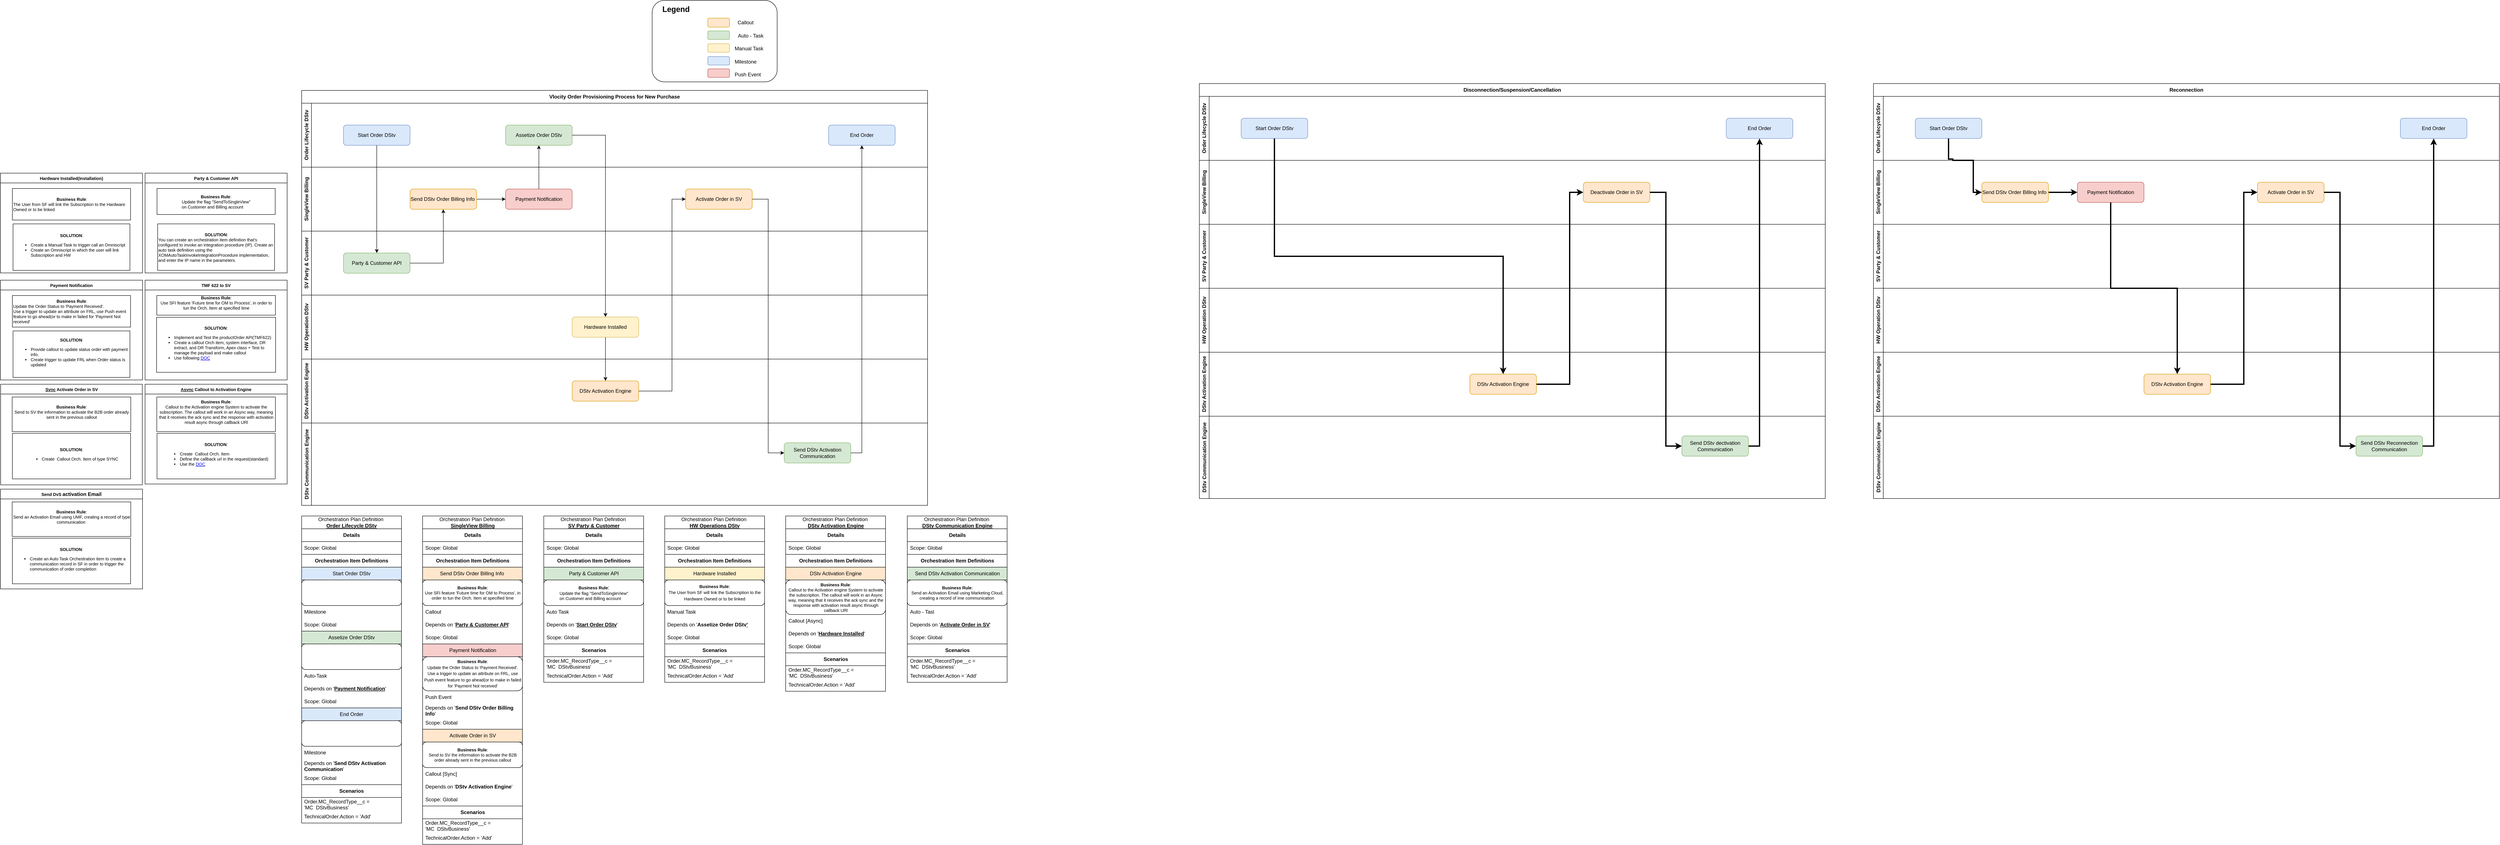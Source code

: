 <mxfile version="24.2.3" type="google" pages="6">
  <diagram name="DStv Business" id="k36bb3xuX9h0S5MxHTVp">
    <mxGraphModel dx="2524" dy="1846" grid="1" gridSize="10" guides="1" tooltips="1" connect="1" arrows="1" fold="1" page="1" pageScale="1" pageWidth="850" pageHeight="1100" math="0" shadow="0">
      <root>
        <mxCell id="0" />
        <mxCell id="1" parent="0" />
        <mxCell id="tQoKTo2QpqI9xTkO1WTX-1" value="" style="group;movable=1;resizable=1;rotatable=1;deletable=1;editable=1;locked=0;connectable=1;" parent="1" connectable="0" vertex="1">
          <mxGeometry x="887.5" y="-955" width="293" height="191" as="geometry" />
        </mxCell>
        <mxCell id="tQoKTo2QpqI9xTkO1WTX-2" value="" style="rounded=1;whiteSpace=wrap;html=1;movable=1;resizable=1;rotatable=1;deletable=1;editable=1;locked=0;connectable=1;" parent="tQoKTo2QpqI9xTkO1WTX-1" vertex="1">
          <mxGeometry width="293" height="191" as="geometry" />
        </mxCell>
        <mxCell id="tQoKTo2QpqI9xTkO1WTX-3" value="&lt;b&gt;&lt;font style=&quot;font-size: 18px;&quot;&gt;Legend&lt;/font&gt;&lt;/b&gt;" style="text;html=1;align=center;verticalAlign=middle;resizable=1;points=[];autosize=1;strokeColor=none;movable=1;rotatable=1;deletable=1;editable=1;locked=0;connectable=1;" parent="tQoKTo2QpqI9xTkO1WTX-1" vertex="1">
          <mxGeometry x="14.696" y="4" width="82" height="34" as="geometry" />
        </mxCell>
        <mxCell id="tQoKTo2QpqI9xTkO1WTX-4" value="" style="group;movable=1;resizable=1;rotatable=1;deletable=1;editable=1;locked=0;connectable=1;" parent="tQoKTo2QpqI9xTkO1WTX-1" connectable="0" vertex="1">
          <mxGeometry x="130.43" y="39" width="147.57" height="147.5" as="geometry" />
        </mxCell>
        <mxCell id="tQoKTo2QpqI9xTkO1WTX-5" value="" style="rounded=1;whiteSpace=wrap;html=1;fillColor=#fff2cc;strokeColor=#d6b656;movable=1;resizable=1;rotatable=1;deletable=1;editable=1;locked=0;connectable=1;" parent="tQoKTo2QpqI9xTkO1WTX-4" vertex="1">
          <mxGeometry y="62.5" width="50.886" height="20" as="geometry" />
        </mxCell>
        <mxCell id="tQoKTo2QpqI9xTkO1WTX-6" value="" style="rounded=1;whiteSpace=wrap;html=1;fillColor=#ffe6cc;strokeColor=#d79b00;movable=1;resizable=1;rotatable=1;deletable=1;editable=1;locked=0;connectable=1;" parent="tQoKTo2QpqI9xTkO1WTX-4" vertex="1">
          <mxGeometry y="2.5" width="50.886" height="21" as="geometry" />
        </mxCell>
        <mxCell id="tQoKTo2QpqI9xTkO1WTX-7" value="" style="rounded=1;whiteSpace=wrap;html=1;fillColor=#d5e8d4;strokeColor=#82b366;movable=1;resizable=1;rotatable=1;deletable=1;editable=1;locked=0;connectable=1;" parent="tQoKTo2QpqI9xTkO1WTX-4" vertex="1">
          <mxGeometry y="32.5" width="50.886" height="20" as="geometry" />
        </mxCell>
        <mxCell id="tQoKTo2QpqI9xTkO1WTX-8" value="" style="rounded=1;whiteSpace=wrap;html=1;fillColor=#dae8fc;strokeColor=#6c8ebf;movable=1;resizable=1;rotatable=1;deletable=1;editable=1;locked=0;connectable=1;" parent="tQoKTo2QpqI9xTkO1WTX-4" vertex="1">
          <mxGeometry y="92.5" width="50.886" height="20" as="geometry" />
        </mxCell>
        <mxCell id="tQoKTo2QpqI9xTkO1WTX-9" value="" style="rounded=1;whiteSpace=wrap;html=1;fillColor=#f8cecc;strokeColor=#b85450;movable=1;resizable=1;rotatable=1;deletable=1;editable=1;locked=0;connectable=1;" parent="tQoKTo2QpqI9xTkO1WTX-4" vertex="1">
          <mxGeometry y="121.5" width="50.886" height="20" as="geometry" />
        </mxCell>
        <mxCell id="tQoKTo2QpqI9xTkO1WTX-10" value="Milestone" style="text;html=1;align=left;verticalAlign=middle;resizable=1;points=[];autosize=1;strokeColor=none;movable=1;rotatable=1;deletable=1;editable=1;locked=0;connectable=1;" parent="tQoKTo2QpqI9xTkO1WTX-4" vertex="1">
          <mxGeometry x="61.063" y="91.5" width="69" height="26" as="geometry" />
        </mxCell>
        <mxCell id="tQoKTo2QpqI9xTkO1WTX-11" value="Callout" style="text;html=1;align=center;verticalAlign=middle;resizable=1;points=[];autosize=1;strokeColor=none;movable=1;rotatable=1;deletable=1;editable=1;locked=0;connectable=1;" parent="tQoKTo2QpqI9xTkO1WTX-4" vertex="1">
          <mxGeometry x="61.063" width="55" height="26" as="geometry" />
        </mxCell>
        <mxCell id="tQoKTo2QpqI9xTkO1WTX-12" value="Auto - Task" style="text;html=1;align=center;verticalAlign=middle;resizable=1;points=[];autosize=1;strokeColor=none;movable=1;rotatable=1;deletable=1;editable=1;locked=0;connectable=1;" parent="tQoKTo2QpqI9xTkO1WTX-4" vertex="1">
          <mxGeometry x="61.063" y="30.5" width="78" height="26" as="geometry" />
        </mxCell>
        <mxCell id="tQoKTo2QpqI9xTkO1WTX-13" value="Manual Task" style="text;html=1;align=left;verticalAlign=middle;resizable=1;points=[];autosize=1;strokeColor=none;movable=1;rotatable=1;deletable=1;editable=1;locked=0;connectable=1;" parent="tQoKTo2QpqI9xTkO1WTX-4" vertex="1">
          <mxGeometry x="61.063" y="60.5" width="85" height="26" as="geometry" />
        </mxCell>
        <mxCell id="tQoKTo2QpqI9xTkO1WTX-14" value="Push Event" style="text;html=1;align=left;verticalAlign=middle;resizable=1;points=[];autosize=1;strokeColor=none;movable=1;rotatable=1;deletable=1;editable=1;locked=0;connectable=1;" parent="tQoKTo2QpqI9xTkO1WTX-4" vertex="1">
          <mxGeometry x="61.063" y="121.5" width="79" height="26" as="geometry" />
        </mxCell>
        <mxCell id="tQoKTo2QpqI9xTkO1WTX-15" value="Party &amp;amp; Customer API" style="swimlane;whiteSpace=wrap;html=1;fontSize=10;movable=1;resizable=1;rotatable=1;deletable=1;editable=1;locked=0;connectable=1;" parent="1" vertex="1">
          <mxGeometry x="-301" y="-550" width="333" height="234" as="geometry" />
        </mxCell>
        <mxCell id="tQoKTo2QpqI9xTkO1WTX-16" value="&lt;b style=&quot;border-color: var(--border-color); text-align: left; font-size: 10px;&quot;&gt;SOLUTION&lt;/b&gt;:&lt;br style=&quot;font-size: 10px;&quot;&gt;&lt;div style=&quot;text-align: left; font-size: 10px;&quot;&gt;&lt;span style=&quot;background-color: initial; font-size: 10px;&quot;&gt;You can create an orchestration item definition that&#39;s configured to invoke an integration procedure (IP). Create an auto task definition using the XOMAutoTaskInvokeIntegrationProcedure implementation, and enter the IP name in the parameters.&lt;/span&gt;&lt;/div&gt;" style="rounded=0;whiteSpace=wrap;html=1;fontSize=10;movable=1;resizable=1;rotatable=1;deletable=1;editable=1;locked=0;connectable=1;" parent="tQoKTo2QpqI9xTkO1WTX-15" vertex="1">
          <mxGeometry x="29.5" y="119" width="274" height="109" as="geometry" />
        </mxCell>
        <mxCell id="tQoKTo2QpqI9xTkO1WTX-17" value="&lt;b style=&quot;border-color: var(--border-color); font-size: 10px;&quot;&gt;Business Rule&lt;/b&gt;:&lt;br style=&quot;border-color: var(--border-color); font-size: 10px;&quot;&gt;&lt;div style=&quot;text-align: left; font-size: 10px;&quot;&gt;&lt;span style=&quot;background-color: initial; font-size: 10px;&quot;&gt;Update the flag &quot;SendToSingleView&quot;&lt;/span&gt;&lt;/div&gt;&lt;span style=&quot;border-color: var(--border-color); font-size: 10px;&quot;&gt;&lt;div style=&quot;text-align: left; font-size: 10px;&quot;&gt;&lt;span style=&quot;background-color: initial; font-size: 10px;&quot;&gt;on Customer and Billing account&amp;nbsp;&lt;/span&gt;&lt;/div&gt;&lt;/span&gt;" style="rounded=0;whiteSpace=wrap;html=1;fontSize=10;movable=1;resizable=1;rotatable=1;deletable=1;editable=1;locked=0;connectable=1;" parent="tQoKTo2QpqI9xTkO1WTX-15" vertex="1">
          <mxGeometry x="28" y="36" width="277" height="61" as="geometry" />
        </mxCell>
        <mxCell id="tQoKTo2QpqI9xTkO1WTX-18" value="Payment Notification" style="swimlane;whiteSpace=wrap;html=1;fontSize=10;movable=1;resizable=1;rotatable=1;deletable=1;editable=1;locked=0;connectable=1;" parent="1" vertex="1">
          <mxGeometry x="-640" y="-299" width="333" height="234" as="geometry" />
        </mxCell>
        <mxCell id="tQoKTo2QpqI9xTkO1WTX-19" value="&lt;b style=&quot;border-color: var(--border-color); text-align: left; font-size: 10px;&quot;&gt;SOLUTION&lt;/b&gt;:&lt;br style=&quot;font-size: 10px;&quot;&gt;&lt;div style=&quot;font-size: 10px;&quot;&gt;&lt;ul style=&quot;font-size: 10px;&quot;&gt;&lt;li style=&quot;text-align: left; font-size: 10px;&quot;&gt;&lt;span style=&quot;background-color: initial; font-size: 10px;&quot;&gt;Provide callout to update status order with payment info.&lt;/span&gt;&lt;/li&gt;&lt;li style=&quot;text-align: left; font-size: 10px;&quot;&gt;Create trigger to update FRL when Order status is updated&lt;/li&gt;&lt;/ul&gt;&lt;/div&gt;" style="rounded=0;whiteSpace=wrap;html=1;fontSize=10;movable=1;resizable=1;rotatable=1;deletable=1;editable=1;locked=0;connectable=1;" parent="tQoKTo2QpqI9xTkO1WTX-18" vertex="1">
          <mxGeometry x="29.5" y="119" width="274" height="109" as="geometry" />
        </mxCell>
        <mxCell id="tQoKTo2QpqI9xTkO1WTX-20" value="&lt;div style=&quot;text-align: center; font-size: 10px;&quot;&gt;&lt;b style=&quot;background-color: initial; border-color: var(--border-color); font-size: 10px;&quot;&gt;Business Rule&lt;/b&gt;&lt;span style=&quot;background-color: initial; font-size: 10px;&quot;&gt;:&lt;/span&gt;&lt;/div&gt;&lt;span style=&quot;font-size: 10px;&quot;&gt;Update the Order Status to &#39;Payment Received&#39;.&lt;br style=&quot;font-size: 10px;&quot;&gt;Use a trigger to update an attribute on FRL, use Push event feature to go ahead(or to make in failed for &#39;Payment Not received&#39;&lt;br style=&quot;font-size: 10px;&quot;&gt;&lt;/span&gt;" style="rounded=0;whiteSpace=wrap;html=1;align=left;fontSize=10;movable=1;resizable=1;rotatable=1;deletable=1;editable=1;locked=0;connectable=1;" parent="tQoKTo2QpqI9xTkO1WTX-18" vertex="1">
          <mxGeometry x="28" y="36" width="277" height="74" as="geometry" />
        </mxCell>
        <mxCell id="tQoKTo2QpqI9xTkO1WTX-21" value="TMF 622 to SV" style="swimlane;whiteSpace=wrap;html=1;fontSize=10;movable=1;resizable=1;rotatable=1;deletable=1;editable=1;locked=0;connectable=1;" parent="1" vertex="1">
          <mxGeometry x="-301" y="-299" width="333" height="234" as="geometry" />
        </mxCell>
        <mxCell id="tQoKTo2QpqI9xTkO1WTX-22" value="&lt;b style=&quot;border-color: var(--border-color); text-align: left; font-size: 10px;&quot;&gt;SOLUTION&lt;/b&gt;:&lt;br style=&quot;font-size: 10px;&quot;&gt;&lt;div style=&quot;font-size: 10px;&quot;&gt;&lt;ul style=&quot;font-size: 10px;&quot;&gt;&lt;li style=&quot;text-align: left; font-size: 10px;&quot;&gt;Implement and Test the productOrder API(TMF622)&lt;/li&gt;&lt;li style=&quot;text-align: left; font-size: 10px;&quot;&gt;Create a callout Orch item, system interface, DR extract, and DR Transform, Apex class + Test to manage the payload and make callout&lt;/li&gt;&lt;li style=&quot;text-align: left; font-size: 10px;&quot;&gt;Use following &lt;a href=&quot;https://help.salesforce.com/s/articleView?language=en_US&amp;amp;id=ind.comms_t_set_a_future_time_for_om_to_process_an_orchestration_item_232269.htm&amp;amp;type=5&quot;&gt;DOC&lt;/a&gt;&lt;/li&gt;&lt;/ul&gt;&lt;/div&gt;" style="rounded=0;whiteSpace=wrap;html=1;fontSize=10;movable=1;resizable=1;rotatable=1;deletable=1;editable=1;locked=0;connectable=1;" parent="tQoKTo2QpqI9xTkO1WTX-21" vertex="1">
          <mxGeometry x="27" y="87" width="279" height="129" as="geometry" />
        </mxCell>
        <mxCell id="tQoKTo2QpqI9xTkO1WTX-23" value="&lt;div style=&quot;font-size: 10px;&quot;&gt;&lt;b style=&quot;background-color: initial; border-color: var(--border-color); font-size: 10px;&quot;&gt;Business Rule&lt;/b&gt;&lt;span style=&quot;background-color: initial; font-size: 10px;&quot;&gt;:&lt;/span&gt;&lt;/div&gt;&lt;div style=&quot;font-size: 10px;&quot;&gt;Use SFI feature &#39;Future time for OM to Process&#39;, in order to tun the Orch. Item at specified time&lt;/div&gt;&lt;span style=&quot;font-size: 10px;&quot;&gt;&lt;br style=&quot;font-size: 10px;&quot;&gt;&lt;/span&gt;" style="rounded=0;whiteSpace=wrap;html=1;align=center;fontSize=10;movable=1;resizable=1;rotatable=1;deletable=1;editable=1;locked=0;connectable=1;" parent="tQoKTo2QpqI9xTkO1WTX-21" vertex="1">
          <mxGeometry x="27.5" y="36" width="278" height="46" as="geometry" />
        </mxCell>
        <mxCell id="tQoKTo2QpqI9xTkO1WTX-24" value="" style="shape=image;html=1;verticalAlign=top;verticalLabelPosition=bottom;labelBackgroundColor=#ffffff;imageAspect=0;aspect=fixed;image=https://cdn2.iconfinder.com/data/icons/essential-web-1-1/50/hourlass-waiting-time-delay-minute-128.png;movable=1;resizable=1;rotatable=1;deletable=1;editable=1;locked=0;connectable=1;" parent="tQoKTo2QpqI9xTkO1WTX-21" vertex="1">
          <mxGeometry x="158" y="4" width="17" height="17" as="geometry" />
        </mxCell>
        <mxCell id="tQoKTo2QpqI9xTkO1WTX-26" value="Hardware Installed(Installation)" style="swimlane;whiteSpace=wrap;html=1;fontSize=10;movable=1;resizable=1;rotatable=1;deletable=1;editable=1;locked=0;connectable=1;" parent="1" vertex="1">
          <mxGeometry x="-640" y="-550" width="333" height="234" as="geometry" />
        </mxCell>
        <mxCell id="tQoKTo2QpqI9xTkO1WTX-27" value="&lt;b style=&quot;border-color: var(--border-color); text-align: left; font-size: 10px;&quot;&gt;SOLUTION&lt;/b&gt;:&lt;br style=&quot;font-size: 10px;&quot;&gt;&lt;div style=&quot;font-size: 10px;&quot;&gt;&lt;ul style=&quot;font-size: 10px;&quot;&gt;&lt;li style=&quot;text-align: left; font-size: 10px;&quot;&gt;Create a Manual Task to trigger call an Omniscript&lt;/li&gt;&lt;li style=&quot;text-align: left; font-size: 10px;&quot;&gt;Create an Omniscript in which the user will link Subscription and HW&lt;/li&gt;&lt;/ul&gt;&lt;/div&gt;" style="rounded=0;whiteSpace=wrap;html=1;fontSize=10;movable=1;resizable=1;rotatable=1;deletable=1;editable=1;locked=0;connectable=1;" parent="tQoKTo2QpqI9xTkO1WTX-26" vertex="1">
          <mxGeometry x="29.5" y="119" width="274" height="109" as="geometry" />
        </mxCell>
        <mxCell id="tQoKTo2QpqI9xTkO1WTX-28" value="&lt;div style=&quot;text-align: center; font-size: 10px;&quot;&gt;&lt;b style=&quot;background-color: initial; border-color: var(--border-color); font-size: 10px;&quot;&gt;Business Rule&lt;/b&gt;&lt;span style=&quot;background-color: initial; font-size: 10px;&quot;&gt;:&lt;/span&gt;&lt;/div&gt;&lt;span style=&quot;font-size: 10px;&quot;&gt;The User from SF will link the Subscription to the Hardware Owned or to be linked&lt;br style=&quot;font-size: 10px;&quot;&gt;&lt;/span&gt;" style="rounded=0;whiteSpace=wrap;html=1;align=left;fontSize=10;movable=1;resizable=1;rotatable=1;deletable=1;editable=1;locked=0;connectable=1;" parent="tQoKTo2QpqI9xTkO1WTX-26" vertex="1">
          <mxGeometry x="28" y="36" width="277" height="74" as="geometry" />
        </mxCell>
        <mxCell id="tQoKTo2QpqI9xTkO1WTX-29" value="&lt;u&gt;Async&lt;/u&gt; Callout to Activation Engine" style="swimlane;whiteSpace=wrap;html=1;fontSize=10;movable=1;resizable=1;rotatable=1;deletable=1;editable=1;locked=0;connectable=1;" parent="1" vertex="1">
          <mxGeometry x="-301" y="-55" width="333" height="234" as="geometry" />
        </mxCell>
        <mxCell id="tQoKTo2QpqI9xTkO1WTX-30" value="&lt;b style=&quot;border-color: var(--border-color); text-align: left; font-size: 10px;&quot;&gt;SOLUTION&lt;/b&gt;:&lt;br style=&quot;font-size: 10px;&quot;&gt;&lt;div style=&quot;font-size: 10px;&quot;&gt;&lt;ul style=&quot;font-size: 10px;&quot;&gt;&lt;li style=&quot;text-align: left; font-size: 10px;&quot;&gt;Create&amp;nbsp; Callout Orch. Item&lt;/li&gt;&lt;li style=&quot;text-align: left; font-size: 10px;&quot;&gt;Define the callback url in the request(standard)&amp;nbsp;&lt;/li&gt;&lt;li style=&quot;text-align: left; font-size: 10px;&quot;&gt;Use the &lt;a href=&quot;https://help.salesforce.com/s/articleView?language=en_US&amp;amp;id=ind.comms_t_custom_asynchronous_callouts_236178.htm&amp;amp;type=5&quot;&gt;DOC&lt;/a&gt;&lt;/li&gt;&lt;/ul&gt;&lt;/div&gt;" style="rounded=0;whiteSpace=wrap;html=1;fontSize=10;movable=1;resizable=1;rotatable=1;deletable=1;editable=1;locked=0;connectable=1;" parent="tQoKTo2QpqI9xTkO1WTX-29" vertex="1">
          <mxGeometry x="28" y="115" width="277" height="107" as="geometry" />
        </mxCell>
        <mxCell id="tQoKTo2QpqI9xTkO1WTX-31" value="&lt;div style=&quot;font-size: 10px;&quot;&gt;&lt;b style=&quot;background-color: initial; border-color: var(--border-color); font-size: 10px;&quot;&gt;Business Rule&lt;/b&gt;&lt;span style=&quot;background-color: initial; font-size: 10px;&quot;&gt;:&lt;/span&gt;&lt;/div&gt;&lt;div style=&quot;font-size: 10px;&quot;&gt;Callout to the Activation engine System to activate the subscription. The callout will work in an Async way, meaning that it receives the ack sync and the response with activation result async through callback URl&lt;/div&gt;&lt;span style=&quot;font-size: 10px;&quot;&gt;&lt;br style=&quot;font-size: 10px;&quot;&gt;&lt;/span&gt;" style="rounded=0;whiteSpace=wrap;html=1;align=center;fontSize=10;movable=1;resizable=1;rotatable=1;deletable=1;editable=1;locked=0;connectable=1;" parent="tQoKTo2QpqI9xTkO1WTX-29" vertex="1">
          <mxGeometry x="27.5" y="30" width="278" height="81" as="geometry" />
        </mxCell>
        <mxCell id="tQoKTo2QpqI9xTkO1WTX-32" value="&lt;u&gt;Sync&lt;/u&gt; Activate Order in SV" style="swimlane;whiteSpace=wrap;html=1;fontSize=10;movable=1;resizable=1;rotatable=1;deletable=1;editable=1;locked=0;connectable=1;" parent="1" vertex="1">
          <mxGeometry x="-639.5" y="-55" width="332" height="236" as="geometry" />
        </mxCell>
        <mxCell id="tQoKTo2QpqI9xTkO1WTX-33" value="&lt;b style=&quot;border-color: var(--border-color); text-align: left; font-size: 10px;&quot;&gt;SOLUTION&lt;/b&gt;:&lt;br style=&quot;font-size: 10px;&quot;&gt;&lt;div style=&quot;font-size: 10px;&quot;&gt;&lt;ul style=&quot;font-size: 10px;&quot;&gt;&lt;li style=&quot;text-align: left; font-size: 10px;&quot;&gt;Create&amp;nbsp; Callout Orch. Item of type SYNC&lt;/li&gt;&lt;/ul&gt;&lt;/div&gt;" style="rounded=0;whiteSpace=wrap;html=1;fontSize=10;movable=1;resizable=1;rotatable=1;deletable=1;editable=1;locked=0;connectable=1;" parent="tQoKTo2QpqI9xTkO1WTX-32" vertex="1">
          <mxGeometry x="27.5" y="115" width="277" height="107" as="geometry" />
        </mxCell>
        <mxCell id="tQoKTo2QpqI9xTkO1WTX-34" value="&lt;div style=&quot;font-size: 10px;&quot;&gt;&lt;b style=&quot;background-color: initial; border-color: var(--border-color); font-size: 10px;&quot;&gt;Business Rule&lt;/b&gt;&lt;span style=&quot;background-color: initial; font-size: 10px;&quot;&gt;:&lt;/span&gt;&lt;/div&gt;&lt;div style=&quot;font-size: 10px;&quot;&gt;Send to SV the information to activate the B2B order already sent in the previous callout&lt;/div&gt;&lt;span style=&quot;font-size: 10px;&quot;&gt;&lt;br style=&quot;font-size: 10px;&quot;&gt;&lt;/span&gt;" style="rounded=0;whiteSpace=wrap;html=1;align=center;fontSize=10;movable=1;resizable=1;rotatable=1;deletable=1;editable=1;locked=0;connectable=1;" parent="tQoKTo2QpqI9xTkO1WTX-32" vertex="1">
          <mxGeometry x="27" y="30" width="278" height="81" as="geometry" />
        </mxCell>
        <mxCell id="tQoKTo2QpqI9xTkO1WTX-35" value="Send DvS&amp;nbsp;&lt;span style=&quot;font-size: 12px;&quot;&gt;activation Email&lt;/span&gt;" style="swimlane;whiteSpace=wrap;html=1;fontSize=10;movable=1;resizable=1;rotatable=1;deletable=1;editable=1;locked=0;connectable=1;" parent="1" vertex="1">
          <mxGeometry x="-640" y="191" width="333" height="234" as="geometry" />
        </mxCell>
        <mxCell id="tQoKTo2QpqI9xTkO1WTX-36" value="&lt;b style=&quot;border-color: var(--border-color); text-align: left; font-size: 10px;&quot;&gt;SOLUTION&lt;/b&gt;:&lt;br style=&quot;font-size: 10px;&quot;&gt;&lt;div style=&quot;font-size: 10px;&quot;&gt;&lt;ul style=&quot;font-size: 10px;&quot;&gt;&lt;li style=&quot;text-align: left; font-size: 10px;&quot;&gt;Create an Auto Task Orchestration item to create a communication record in SF in order to trigger the communication of order completion&lt;/li&gt;&lt;/ul&gt;&lt;/div&gt;" style="rounded=0;whiteSpace=wrap;html=1;fontSize=10;movable=1;resizable=1;rotatable=1;deletable=1;editable=1;locked=0;connectable=1;" parent="tQoKTo2QpqI9xTkO1WTX-35" vertex="1">
          <mxGeometry x="28" y="115" width="277" height="107" as="geometry" />
        </mxCell>
        <mxCell id="tQoKTo2QpqI9xTkO1WTX-37" value="&lt;div style=&quot;font-size: 10px;&quot;&gt;&lt;b style=&quot;background-color: initial; border-color: var(--border-color); font-size: 10px;&quot;&gt;Business Rule&lt;/b&gt;&lt;span style=&quot;background-color: initial; font-size: 10px;&quot;&gt;:&lt;/span&gt;&lt;/div&gt;&lt;div style=&quot;font-size: 10px;&quot;&gt;Send an Activation Email using UMF, creating a record of type communication&amp;nbsp;&lt;/div&gt;&lt;span style=&quot;font-size: 10px;&quot;&gt;&lt;br style=&quot;font-size: 10px;&quot;&gt;&lt;/span&gt;" style="rounded=0;whiteSpace=wrap;html=1;align=center;fontSize=10;movable=1;resizable=1;rotatable=1;deletable=1;editable=1;locked=0;connectable=1;" parent="tQoKTo2QpqI9xTkO1WTX-35" vertex="1">
          <mxGeometry x="27.5" y="30" width="278" height="81" as="geometry" />
        </mxCell>
        <mxCell id="tQoKTo2QpqI9xTkO1WTX-38" value="Orchestration Plan Definition&amp;nbsp;&lt;br&gt;&lt;b&gt;&lt;u&gt;Order Lifecycle DStv&lt;/u&gt;&lt;/b&gt;" style="swimlane;fontStyle=0;childLayout=stackLayout;horizontal=1;startSize=30;horizontalStack=0;resizeParent=1;resizeParentMax=0;resizeLast=0;collapsible=1;marginBottom=0;whiteSpace=wrap;html=1;movable=1;resizable=1;rotatable=1;deletable=1;editable=1;locked=0;connectable=1;" parent="1" vertex="1">
          <mxGeometry x="66" y="254" width="234" height="720" as="geometry" />
        </mxCell>
        <mxCell id="tQoKTo2QpqI9xTkO1WTX-39" value="&lt;b&gt;Details&lt;/b&gt;" style="swimlane;fontStyle=0;childLayout=stackLayout;horizontal=1;startSize=30;horizontalStack=0;resizeParent=1;resizeParentMax=0;resizeLast=0;collapsible=1;marginBottom=0;whiteSpace=wrap;html=1;movable=1;resizable=1;rotatable=1;deletable=1;editable=1;locked=0;connectable=1;" parent="tQoKTo2QpqI9xTkO1WTX-38" vertex="1">
          <mxGeometry y="30" width="234" height="60" as="geometry">
            <mxRectangle y="30" width="234" height="30" as="alternateBounds" />
          </mxGeometry>
        </mxCell>
        <mxCell id="tQoKTo2QpqI9xTkO1WTX-40" value="Scope: Global" style="text;strokeColor=none;fillColor=none;align=left;verticalAlign=middle;spacingLeft=4;spacingRight=4;overflow=hidden;points=[[0,0.5],[1,0.5]];portConstraint=eastwest;rotatable=1;whiteSpace=wrap;html=1;movable=1;resizable=1;deletable=1;editable=1;locked=0;connectable=1;" parent="tQoKTo2QpqI9xTkO1WTX-39" vertex="1">
          <mxGeometry y="30" width="234" height="30" as="geometry" />
        </mxCell>
        <mxCell id="tQoKTo2QpqI9xTkO1WTX-41" value="&lt;b&gt;Orchestration Item Definitions&lt;/b&gt;" style="swimlane;fontStyle=0;childLayout=stackLayout;horizontal=1;startSize=30;horizontalStack=0;resizeParent=1;resizeParentMax=0;resizeLast=0;collapsible=1;marginBottom=0;whiteSpace=wrap;html=1;movable=1;resizable=1;rotatable=1;deletable=1;editable=1;locked=0;connectable=1;" parent="tQoKTo2QpqI9xTkO1WTX-38" vertex="1">
          <mxGeometry y="90" width="234" height="540" as="geometry" />
        </mxCell>
        <mxCell id="tQoKTo2QpqI9xTkO1WTX-42" value="Start Order DStv" style="swimlane;fontStyle=0;childLayout=stackLayout;horizontal=1;startSize=30;horizontalStack=0;resizeParent=1;resizeParentMax=0;resizeLast=0;collapsible=1;marginBottom=0;whiteSpace=wrap;html=1;fillColor=#dae8fc;strokeColor=#000000;movable=1;resizable=1;rotatable=1;deletable=1;editable=1;locked=0;connectable=1;" parent="tQoKTo2QpqI9xTkO1WTX-41" vertex="1">
          <mxGeometry y="30" width="234" height="150" as="geometry">
            <mxRectangle y="30" width="234" height="30" as="alternateBounds" />
          </mxGeometry>
        </mxCell>
        <mxCell id="tQoKTo2QpqI9xTkO1WTX-43" value="" style="rounded=1;whiteSpace=wrap;html=1;movable=1;resizable=1;rotatable=1;deletable=1;editable=1;locked=0;connectable=1;" parent="tQoKTo2QpqI9xTkO1WTX-42" vertex="1">
          <mxGeometry y="30" width="234" height="60" as="geometry" />
        </mxCell>
        <mxCell id="tQoKTo2QpqI9xTkO1WTX-44" value="Milestone" style="text;strokeColor=none;fillColor=none;align=left;verticalAlign=middle;spacingLeft=4;spacingRight=4;overflow=hidden;points=[[0,0.5],[1,0.5]];portConstraint=eastwest;rotatable=1;whiteSpace=wrap;html=1;movable=1;resizable=1;deletable=1;editable=1;locked=0;connectable=1;" parent="tQoKTo2QpqI9xTkO1WTX-42" vertex="1">
          <mxGeometry y="90" width="234" height="30" as="geometry" />
        </mxCell>
        <mxCell id="tQoKTo2QpqI9xTkO1WTX-45" value="Scope: Global" style="text;strokeColor=none;fillColor=none;align=left;verticalAlign=middle;spacingLeft=4;spacingRight=4;overflow=hidden;points=[[0,0.5],[1,0.5]];portConstraint=eastwest;rotatable=1;whiteSpace=wrap;html=1;movable=1;resizable=1;deletable=1;editable=1;locked=0;connectable=1;" parent="tQoKTo2QpqI9xTkO1WTX-42" vertex="1">
          <mxGeometry y="120" width="234" height="30" as="geometry" />
        </mxCell>
        <mxCell id="tQoKTo2QpqI9xTkO1WTX-46" value="Assetize Order DStv" style="swimlane;fontStyle=0;childLayout=stackLayout;horizontal=1;startSize=30;horizontalStack=0;resizeParent=1;resizeParentMax=0;resizeLast=0;collapsible=1;marginBottom=0;whiteSpace=wrap;html=1;fillColor=#d5e8d4;strokeColor=#000000;movable=1;resizable=1;rotatable=1;deletable=1;editable=1;locked=0;connectable=1;" parent="tQoKTo2QpqI9xTkO1WTX-41" vertex="1">
          <mxGeometry y="180" width="234" height="180" as="geometry">
            <mxRectangle y="30" width="234" height="30" as="alternateBounds" />
          </mxGeometry>
        </mxCell>
        <mxCell id="tQoKTo2QpqI9xTkO1WTX-47" value="" style="rounded=1;whiteSpace=wrap;html=1;movable=1;resizable=1;rotatable=1;deletable=1;editable=1;locked=0;connectable=1;" parent="tQoKTo2QpqI9xTkO1WTX-46" vertex="1">
          <mxGeometry y="30" width="234" height="60" as="geometry" />
        </mxCell>
        <mxCell id="tQoKTo2QpqI9xTkO1WTX-48" value="Auto-Task" style="text;strokeColor=none;fillColor=none;align=left;verticalAlign=middle;spacingLeft=4;spacingRight=4;overflow=hidden;points=[[0,0.5],[1,0.5]];portConstraint=eastwest;rotatable=1;whiteSpace=wrap;html=1;movable=1;resizable=1;deletable=1;editable=1;locked=0;connectable=1;" parent="tQoKTo2QpqI9xTkO1WTX-46" vertex="1">
          <mxGeometry y="90" width="234" height="30" as="geometry" />
        </mxCell>
        <mxCell id="tQoKTo2QpqI9xTkO1WTX-49" value="Depends on &#39;&lt;b&gt;&lt;u&gt;Payment Notification&lt;/u&gt;&lt;/b&gt;&#39;" style="text;strokeColor=none;fillColor=none;align=left;verticalAlign=middle;spacingLeft=4;spacingRight=4;overflow=hidden;points=[[0,0.5],[1,0.5]];portConstraint=eastwest;rotatable=1;whiteSpace=wrap;html=1;movable=1;resizable=1;deletable=1;editable=1;locked=0;connectable=1;" parent="tQoKTo2QpqI9xTkO1WTX-46" vertex="1">
          <mxGeometry y="120" width="234" height="30" as="geometry" />
        </mxCell>
        <mxCell id="tQoKTo2QpqI9xTkO1WTX-50" value="Scope: Global" style="text;strokeColor=none;fillColor=none;align=left;verticalAlign=middle;spacingLeft=4;spacingRight=4;overflow=hidden;points=[[0,0.5],[1,0.5]];portConstraint=eastwest;rotatable=1;whiteSpace=wrap;html=1;movable=1;resizable=1;deletable=1;editable=1;locked=0;connectable=1;" parent="tQoKTo2QpqI9xTkO1WTX-46" vertex="1">
          <mxGeometry y="150" width="234" height="30" as="geometry" />
        </mxCell>
        <mxCell id="tQoKTo2QpqI9xTkO1WTX-51" value="End Order" style="swimlane;fontStyle=0;childLayout=stackLayout;horizontal=1;startSize=30;horizontalStack=0;resizeParent=1;resizeParentMax=0;resizeLast=0;collapsible=1;marginBottom=0;whiteSpace=wrap;html=1;fillColor=#dae8fc;strokeColor=#000000;movable=1;resizable=1;rotatable=1;deletable=1;editable=1;locked=0;connectable=1;" parent="tQoKTo2QpqI9xTkO1WTX-41" vertex="1">
          <mxGeometry y="360" width="234" height="180" as="geometry">
            <mxRectangle y="60" width="234" height="30" as="alternateBounds" />
          </mxGeometry>
        </mxCell>
        <mxCell id="tQoKTo2QpqI9xTkO1WTX-52" value="" style="rounded=1;whiteSpace=wrap;html=1;movable=1;resizable=1;rotatable=1;deletable=1;editable=1;locked=0;connectable=1;" parent="tQoKTo2QpqI9xTkO1WTX-51" vertex="1">
          <mxGeometry y="30" width="234" height="60" as="geometry" />
        </mxCell>
        <mxCell id="tQoKTo2QpqI9xTkO1WTX-53" value="Milestone" style="text;strokeColor=none;fillColor=none;align=left;verticalAlign=middle;spacingLeft=4;spacingRight=4;overflow=hidden;points=[[0,0.5],[1,0.5]];portConstraint=eastwest;rotatable=1;whiteSpace=wrap;html=1;movable=1;resizable=1;deletable=1;editable=1;locked=0;connectable=1;" parent="tQoKTo2QpqI9xTkO1WTX-51" vertex="1">
          <mxGeometry y="90" width="234" height="30" as="geometry" />
        </mxCell>
        <mxCell id="tQoKTo2QpqI9xTkO1WTX-54" value="Depends on &#39;&lt;b&gt;Send DStv Activation Communication&lt;/b&gt;&#39;" style="text;strokeColor=none;fillColor=none;align=left;verticalAlign=middle;spacingLeft=4;spacingRight=4;overflow=hidden;points=[[0,0.5],[1,0.5]];portConstraint=eastwest;rotatable=1;whiteSpace=wrap;html=1;movable=1;resizable=1;deletable=1;editable=1;locked=0;connectable=1;" parent="tQoKTo2QpqI9xTkO1WTX-51" vertex="1">
          <mxGeometry y="120" width="234" height="30" as="geometry" />
        </mxCell>
        <mxCell id="tQoKTo2QpqI9xTkO1WTX-55" value="Scope: Global" style="text;strokeColor=none;fillColor=none;align=left;verticalAlign=middle;spacingLeft=4;spacingRight=4;overflow=hidden;points=[[0,0.5],[1,0.5]];portConstraint=eastwest;rotatable=1;whiteSpace=wrap;html=1;movable=1;resizable=1;deletable=1;editable=1;locked=0;connectable=1;" parent="tQoKTo2QpqI9xTkO1WTX-51" vertex="1">
          <mxGeometry y="150" width="234" height="30" as="geometry" />
        </mxCell>
        <mxCell id="tQoKTo2QpqI9xTkO1WTX-56" value="&lt;b&gt;Scenarios&lt;/b&gt;" style="swimlane;fontStyle=0;childLayout=stackLayout;horizontal=1;startSize=30;horizontalStack=0;resizeParent=1;resizeParentMax=0;resizeLast=0;collapsible=1;marginBottom=0;whiteSpace=wrap;html=1;movable=1;resizable=1;rotatable=1;deletable=1;editable=1;locked=0;connectable=1;" parent="tQoKTo2QpqI9xTkO1WTX-38" vertex="1">
          <mxGeometry y="630" width="234" height="90" as="geometry" />
        </mxCell>
        <mxCell id="tQoKTo2QpqI9xTkO1WTX-57" value="Order.MC_RecordType__c = &#39;MC_DStvBusiness&#39;" style="text;strokeColor=none;fillColor=none;align=left;verticalAlign=middle;spacingLeft=4;spacingRight=4;overflow=hidden;points=[[0,0.5],[1,0.5]];portConstraint=eastwest;rotatable=1;whiteSpace=wrap;html=1;movable=1;resizable=1;deletable=1;editable=1;locked=0;connectable=1;" parent="tQoKTo2QpqI9xTkO1WTX-56" vertex="1">
          <mxGeometry y="30" width="234" height="30" as="geometry" />
        </mxCell>
        <mxCell id="tQoKTo2QpqI9xTkO1WTX-58" value="TechnicalOrder.Action = &#39;Add&#39;" style="text;strokeColor=none;fillColor=none;align=left;verticalAlign=middle;spacingLeft=4;spacingRight=4;overflow=hidden;points=[[0,0.5],[1,0.5]];portConstraint=eastwest;rotatable=1;whiteSpace=wrap;html=1;movable=1;resizable=1;deletable=1;editable=1;locked=0;connectable=1;" parent="tQoKTo2QpqI9xTkO1WTX-56" vertex="1">
          <mxGeometry y="60" width="234" height="30" as="geometry" />
        </mxCell>
        <mxCell id="tQoKTo2QpqI9xTkO1WTX-59" value="Orchestration Plan Definition&amp;nbsp;&lt;br&gt;&lt;b&gt;&lt;u&gt;SingleView Billing&lt;/u&gt;&lt;/b&gt;" style="swimlane;fontStyle=0;childLayout=stackLayout;horizontal=1;startSize=30;horizontalStack=0;resizeParent=1;resizeParentMax=0;resizeLast=0;collapsible=1;marginBottom=0;whiteSpace=wrap;html=1;movable=1;resizable=1;rotatable=1;deletable=1;editable=1;locked=0;connectable=1;" parent="1" vertex="1">
          <mxGeometry x="349.5" y="254" width="234" height="770" as="geometry" />
        </mxCell>
        <mxCell id="tQoKTo2QpqI9xTkO1WTX-60" value="&lt;b&gt;Details&lt;/b&gt;" style="swimlane;fontStyle=0;childLayout=stackLayout;horizontal=1;startSize=30;horizontalStack=0;resizeParent=1;resizeParentMax=0;resizeLast=0;collapsible=1;marginBottom=0;whiteSpace=wrap;html=1;movable=1;resizable=1;rotatable=1;deletable=1;editable=1;locked=0;connectable=1;" parent="tQoKTo2QpqI9xTkO1WTX-59" vertex="1">
          <mxGeometry y="30" width="234" height="60" as="geometry">
            <mxRectangle y="30" width="234" height="30" as="alternateBounds" />
          </mxGeometry>
        </mxCell>
        <mxCell id="tQoKTo2QpqI9xTkO1WTX-61" value="Scope: Global" style="text;strokeColor=none;fillColor=none;align=left;verticalAlign=middle;spacingLeft=4;spacingRight=4;overflow=hidden;points=[[0,0.5],[1,0.5]];portConstraint=eastwest;rotatable=1;whiteSpace=wrap;html=1;movable=1;resizable=1;deletable=1;editable=1;locked=0;connectable=1;" parent="tQoKTo2QpqI9xTkO1WTX-60" vertex="1">
          <mxGeometry y="30" width="234" height="30" as="geometry" />
        </mxCell>
        <mxCell id="tQoKTo2QpqI9xTkO1WTX-62" value="&lt;b&gt;Orchestration Item Definitions&lt;/b&gt;" style="swimlane;fontStyle=0;childLayout=stackLayout;horizontal=1;startSize=30;horizontalStack=0;resizeParent=1;resizeParentMax=0;resizeLast=0;collapsible=1;marginBottom=0;whiteSpace=wrap;html=1;movable=1;resizable=1;rotatable=1;deletable=1;editable=1;locked=0;connectable=1;" parent="tQoKTo2QpqI9xTkO1WTX-59" vertex="1">
          <mxGeometry y="90" width="234" height="590" as="geometry">
            <mxRectangle y="150" width="234" height="30" as="alternateBounds" />
          </mxGeometry>
        </mxCell>
        <mxCell id="tQoKTo2QpqI9xTkO1WTX-63" value="Send DStv Order Billing Info&amp;nbsp;" style="swimlane;fontStyle=0;childLayout=stackLayout;horizontal=1;startSize=30;horizontalStack=0;resizeParent=1;resizeParentMax=0;resizeLast=0;collapsible=1;marginBottom=0;whiteSpace=wrap;html=1;fillColor=#ffe6cc;strokeColor=#000000;gradientColor=none;gradientDirection=north;movable=1;resizable=1;rotatable=1;deletable=1;editable=1;locked=0;connectable=1;" parent="tQoKTo2QpqI9xTkO1WTX-62" vertex="1">
          <mxGeometry y="30" width="234" height="180" as="geometry">
            <mxRectangle y="60" width="234" height="30" as="alternateBounds" />
          </mxGeometry>
        </mxCell>
        <mxCell id="tQoKTo2QpqI9xTkO1WTX-64" value="&lt;div style=&quot;border-color: var(--border-color); font-size: 10px;&quot;&gt;&lt;b style=&quot;border-color: var(--border-color); background-color: initial;&quot;&gt;Business Rule&lt;/b&gt;:&lt;/div&gt;&lt;div style=&quot;border-color: var(--border-color); font-size: 10px;&quot;&gt;Use SFI feature &#39;Future time for OM to Process&#39;, in order to tun the Orch. Item at specified time&lt;/div&gt;" style="rounded=1;whiteSpace=wrap;html=1;movable=1;resizable=1;rotatable=1;deletable=1;editable=1;locked=0;connectable=1;" parent="tQoKTo2QpqI9xTkO1WTX-63" vertex="1">
          <mxGeometry y="30" width="234" height="60" as="geometry" />
        </mxCell>
        <mxCell id="tQoKTo2QpqI9xTkO1WTX-65" value="Callout" style="text;strokeColor=none;fillColor=none;align=left;verticalAlign=middle;spacingLeft=4;spacingRight=4;overflow=hidden;points=[[0,0.5],[1,0.5]];portConstraint=eastwest;rotatable=1;whiteSpace=wrap;html=1;movable=1;resizable=1;deletable=1;editable=1;locked=0;connectable=1;" parent="tQoKTo2QpqI9xTkO1WTX-63" vertex="1">
          <mxGeometry y="90" width="234" height="30" as="geometry" />
        </mxCell>
        <mxCell id="tQoKTo2QpqI9xTkO1WTX-66" value="Depends on &#39;&lt;b&gt;&lt;u&gt;Party &amp;amp; Customer API&lt;/u&gt;&lt;/b&gt;&#39;" style="text;strokeColor=none;fillColor=none;align=left;verticalAlign=middle;spacingLeft=4;spacingRight=4;overflow=hidden;points=[[0,0.5],[1,0.5]];portConstraint=eastwest;rotatable=1;whiteSpace=wrap;html=1;movable=1;resizable=1;deletable=1;editable=1;locked=0;connectable=1;" parent="tQoKTo2QpqI9xTkO1WTX-63" vertex="1">
          <mxGeometry y="120" width="234" height="30" as="geometry" />
        </mxCell>
        <mxCell id="tQoKTo2QpqI9xTkO1WTX-67" value="Scope: Global" style="text;strokeColor=none;fillColor=none;align=left;verticalAlign=middle;spacingLeft=4;spacingRight=4;overflow=hidden;points=[[0,0.5],[1,0.5]];portConstraint=eastwest;rotatable=1;whiteSpace=wrap;html=1;movable=1;resizable=1;deletable=1;editable=1;locked=0;connectable=1;" parent="tQoKTo2QpqI9xTkO1WTX-63" vertex="1">
          <mxGeometry y="150" width="234" height="30" as="geometry" />
        </mxCell>
        <mxCell id="tQoKTo2QpqI9xTkO1WTX-68" value="Payment Notification" style="swimlane;fontStyle=0;childLayout=stackLayout;horizontal=1;startSize=30;horizontalStack=0;resizeParent=1;resizeParentMax=0;resizeLast=0;collapsible=1;marginBottom=0;whiteSpace=wrap;html=1;fillColor=#f8cecc;strokeColor=#000000;movable=1;resizable=1;rotatable=1;deletable=1;editable=1;locked=0;connectable=1;" parent="tQoKTo2QpqI9xTkO1WTX-62" vertex="1">
          <mxGeometry y="210" width="234" height="200" as="geometry">
            <mxRectangle y="90" width="234" height="30" as="alternateBounds" />
          </mxGeometry>
        </mxCell>
        <mxCell id="tQoKTo2QpqI9xTkO1WTX-69" value="&lt;div style=&quot;border-color: var(--border-color); font-size: 10px;&quot;&gt;&lt;b style=&quot;border-color: var(--border-color); background-color: initial;&quot;&gt;Business Rule&lt;/b&gt;:&lt;/div&gt;&lt;span style=&quot;border-color: var(--border-color); font-size: 10px; text-align: left;&quot;&gt;Update the Order Status to &#39;Payment Received&#39;.&lt;br style=&quot;border-color: var(--border-color);&quot;&gt;Use a trigger to update an attribute on FRL, use Push event feature to go ahead(or to make in failed for &#39;Payment Not received&#39;&lt;/span&gt;" style="rounded=1;whiteSpace=wrap;html=1;movable=1;resizable=1;rotatable=1;deletable=1;editable=1;locked=0;connectable=1;" parent="tQoKTo2QpqI9xTkO1WTX-68" vertex="1">
          <mxGeometry y="30" width="234" height="80" as="geometry" />
        </mxCell>
        <mxCell id="tQoKTo2QpqI9xTkO1WTX-70" value="Push Event" style="text;strokeColor=none;fillColor=none;align=left;verticalAlign=middle;spacingLeft=4;spacingRight=4;overflow=hidden;points=[[0,0.5],[1,0.5]];portConstraint=eastwest;rotatable=1;whiteSpace=wrap;html=1;movable=1;resizable=1;deletable=1;editable=1;locked=0;connectable=1;" parent="tQoKTo2QpqI9xTkO1WTX-68" vertex="1">
          <mxGeometry y="110" width="234" height="30" as="geometry" />
        </mxCell>
        <mxCell id="tQoKTo2QpqI9xTkO1WTX-71" value="Depends on &#39;&lt;b&gt;Send DStv Order Billing Info&lt;/b&gt;&#39;" style="text;strokeColor=none;fillColor=none;align=left;verticalAlign=middle;spacingLeft=4;spacingRight=4;overflow=hidden;points=[[0,0.5],[1,0.5]];portConstraint=eastwest;rotatable=1;whiteSpace=wrap;html=1;movable=1;resizable=1;deletable=1;editable=1;locked=0;connectable=1;" parent="tQoKTo2QpqI9xTkO1WTX-68" vertex="1">
          <mxGeometry y="140" width="234" height="30" as="geometry" />
        </mxCell>
        <mxCell id="tQoKTo2QpqI9xTkO1WTX-72" value="Scope: Global" style="text;strokeColor=none;fillColor=none;align=left;verticalAlign=middle;spacingLeft=4;spacingRight=4;overflow=hidden;points=[[0,0.5],[1,0.5]];portConstraint=eastwest;rotatable=1;whiteSpace=wrap;html=1;movable=1;resizable=1;deletable=1;editable=1;locked=0;connectable=1;" parent="tQoKTo2QpqI9xTkO1WTX-68" vertex="1">
          <mxGeometry y="170" width="234" height="30" as="geometry" />
        </mxCell>
        <mxCell id="tQoKTo2QpqI9xTkO1WTX-73" value="Activate Order in SV" style="swimlane;fontStyle=0;childLayout=stackLayout;horizontal=1;startSize=30;horizontalStack=0;resizeParent=1;resizeParentMax=0;resizeLast=0;collapsible=1;marginBottom=0;whiteSpace=wrap;html=1;fillColor=#ffe6cc;strokeColor=#000000;movable=1;resizable=1;rotatable=1;deletable=1;editable=1;locked=0;connectable=1;" parent="tQoKTo2QpqI9xTkO1WTX-62" vertex="1">
          <mxGeometry y="410" width="234" height="180" as="geometry">
            <mxRectangle y="300" width="234" height="30" as="alternateBounds" />
          </mxGeometry>
        </mxCell>
        <mxCell id="tQoKTo2QpqI9xTkO1WTX-74" value="&lt;div style=&quot;border-color: var(--border-color); font-size: 10px;&quot;&gt;&lt;b style=&quot;border-color: var(--border-color); background-color: initial;&quot;&gt;Business Rule&lt;/b&gt;:&lt;/div&gt;&lt;div style=&quot;border-color: var(--border-color); font-size: 10px;&quot;&gt;Send to SV the information to activate the B2B order already sent in the previous callout&lt;/div&gt;" style="rounded=1;whiteSpace=wrap;html=1;movable=1;resizable=1;rotatable=1;deletable=1;editable=1;locked=0;connectable=1;" parent="tQoKTo2QpqI9xTkO1WTX-73" vertex="1">
          <mxGeometry y="30" width="234" height="60" as="geometry" />
        </mxCell>
        <mxCell id="tQoKTo2QpqI9xTkO1WTX-75" value="Callout [Sync]" style="text;strokeColor=none;fillColor=none;align=left;verticalAlign=middle;spacingLeft=4;spacingRight=4;overflow=hidden;points=[[0,0.5],[1,0.5]];portConstraint=eastwest;rotatable=1;whiteSpace=wrap;html=1;movable=1;resizable=1;deletable=1;editable=1;locked=0;connectable=1;" parent="tQoKTo2QpqI9xTkO1WTX-73" vertex="1">
          <mxGeometry y="90" width="234" height="30" as="geometry" />
        </mxCell>
        <mxCell id="tQoKTo2QpqI9xTkO1WTX-76" value="Depends on &#39;&lt;b&gt;DStv Activation Engine&lt;/b&gt;&#39;" style="text;strokeColor=none;fillColor=none;align=left;verticalAlign=middle;spacingLeft=4;spacingRight=4;overflow=hidden;points=[[0,0.5],[1,0.5]];portConstraint=eastwest;rotatable=1;whiteSpace=wrap;html=1;movable=1;resizable=1;deletable=1;editable=1;locked=0;connectable=1;" parent="tQoKTo2QpqI9xTkO1WTX-73" vertex="1">
          <mxGeometry y="120" width="234" height="30" as="geometry" />
        </mxCell>
        <mxCell id="tQoKTo2QpqI9xTkO1WTX-77" value="Scope: Global" style="text;strokeColor=none;fillColor=none;align=left;verticalAlign=middle;spacingLeft=4;spacingRight=4;overflow=hidden;points=[[0,0.5],[1,0.5]];portConstraint=eastwest;rotatable=1;whiteSpace=wrap;html=1;movable=1;resizable=1;deletable=1;editable=1;locked=0;connectable=1;" parent="tQoKTo2QpqI9xTkO1WTX-73" vertex="1">
          <mxGeometry y="150" width="234" height="30" as="geometry" />
        </mxCell>
        <mxCell id="tQoKTo2QpqI9xTkO1WTX-78" value="&lt;b&gt;Scenarios&lt;/b&gt;" style="swimlane;fontStyle=0;childLayout=stackLayout;horizontal=1;startSize=30;horizontalStack=0;resizeParent=1;resizeParentMax=0;resizeLast=0;collapsible=1;marginBottom=0;whiteSpace=wrap;html=1;movable=1;resizable=1;rotatable=1;deletable=1;editable=1;locked=0;connectable=1;" parent="tQoKTo2QpqI9xTkO1WTX-59" vertex="1">
          <mxGeometry y="680" width="234" height="90" as="geometry" />
        </mxCell>
        <mxCell id="tQoKTo2QpqI9xTkO1WTX-79" value="Order.MC_RecordType__c = &#39;MC_DStvBusiness&#39;" style="text;strokeColor=none;fillColor=none;align=left;verticalAlign=middle;spacingLeft=4;spacingRight=4;overflow=hidden;points=[[0,0.5],[1,0.5]];portConstraint=eastwest;rotatable=1;whiteSpace=wrap;html=1;movable=1;resizable=1;deletable=1;editable=1;locked=0;connectable=1;" parent="tQoKTo2QpqI9xTkO1WTX-78" vertex="1">
          <mxGeometry y="30" width="234" height="30" as="geometry" />
        </mxCell>
        <mxCell id="tQoKTo2QpqI9xTkO1WTX-80" value="TechnicalOrder.Action = &#39;Add&#39;" style="text;strokeColor=none;fillColor=none;align=left;verticalAlign=middle;spacingLeft=4;spacingRight=4;overflow=hidden;points=[[0,0.5],[1,0.5]];portConstraint=eastwest;rotatable=1;whiteSpace=wrap;html=1;movable=1;resizable=1;deletable=1;editable=1;locked=0;connectable=1;" parent="tQoKTo2QpqI9xTkO1WTX-78" vertex="1">
          <mxGeometry y="60" width="234" height="30" as="geometry" />
        </mxCell>
        <mxCell id="tQoKTo2QpqI9xTkO1WTX-81" value="Orchestration Plan Definition&amp;nbsp;&lt;br&gt;&lt;b&gt;&lt;u&gt;HW Operations DStv&lt;/u&gt;&lt;/b&gt;" style="swimlane;fontStyle=0;childLayout=stackLayout;horizontal=1;startSize=30;horizontalStack=0;resizeParent=1;resizeParentMax=0;resizeLast=0;collapsible=1;marginBottom=0;whiteSpace=wrap;html=1;movable=1;resizable=1;rotatable=1;deletable=1;editable=1;locked=0;connectable=1;" parent="1" vertex="1">
          <mxGeometry x="917" y="254" width="234" height="390" as="geometry" />
        </mxCell>
        <mxCell id="tQoKTo2QpqI9xTkO1WTX-82" value="&lt;b&gt;Details&lt;/b&gt;" style="swimlane;fontStyle=0;childLayout=stackLayout;horizontal=1;startSize=30;horizontalStack=0;resizeParent=1;resizeParentMax=0;resizeLast=0;collapsible=1;marginBottom=0;whiteSpace=wrap;html=1;movable=1;resizable=1;rotatable=1;deletable=1;editable=1;locked=0;connectable=1;" parent="tQoKTo2QpqI9xTkO1WTX-81" vertex="1">
          <mxGeometry y="30" width="234" height="60" as="geometry">
            <mxRectangle y="30" width="234" height="30" as="alternateBounds" />
          </mxGeometry>
        </mxCell>
        <mxCell id="tQoKTo2QpqI9xTkO1WTX-83" value="Scope: Global" style="text;strokeColor=none;fillColor=none;align=left;verticalAlign=middle;spacingLeft=4;spacingRight=4;overflow=hidden;points=[[0,0.5],[1,0.5]];portConstraint=eastwest;rotatable=1;whiteSpace=wrap;html=1;movable=1;resizable=1;deletable=1;editable=1;locked=0;connectable=1;" parent="tQoKTo2QpqI9xTkO1WTX-82" vertex="1">
          <mxGeometry y="30" width="234" height="30" as="geometry" />
        </mxCell>
        <mxCell id="tQoKTo2QpqI9xTkO1WTX-84" value="&lt;b&gt;Orchestration Item Definitions&lt;/b&gt;" style="swimlane;fontStyle=0;childLayout=stackLayout;horizontal=1;startSize=30;horizontalStack=0;resizeParent=1;resizeParentMax=0;resizeLast=0;collapsible=1;marginBottom=0;whiteSpace=wrap;html=1;movable=1;resizable=1;rotatable=1;deletable=1;editable=1;locked=0;connectable=1;" parent="tQoKTo2QpqI9xTkO1WTX-81" vertex="1">
          <mxGeometry y="90" width="234" height="210" as="geometry" />
        </mxCell>
        <mxCell id="tQoKTo2QpqI9xTkO1WTX-85" value="Hardware Installed" style="swimlane;fontStyle=0;childLayout=stackLayout;horizontal=1;startSize=30;horizontalStack=0;resizeParent=1;resizeParentMax=0;resizeLast=0;collapsible=1;marginBottom=0;whiteSpace=wrap;html=1;fillColor=#fff2cc;strokeColor=#000000;movable=1;resizable=1;rotatable=1;deletable=1;editable=1;locked=0;connectable=1;" parent="tQoKTo2QpqI9xTkO1WTX-84" vertex="1">
          <mxGeometry y="30" width="234" height="180" as="geometry">
            <mxRectangle y="180" width="234" height="30" as="alternateBounds" />
          </mxGeometry>
        </mxCell>
        <mxCell id="tQoKTo2QpqI9xTkO1WTX-86" value="&lt;div style=&quot;border-color: var(--border-color); font-size: 10px;&quot;&gt;&lt;b style=&quot;border-color: var(--border-color); background-color: initial;&quot;&gt;Business Rule&lt;/b&gt;:&lt;/div&gt;&lt;span style=&quot;border-color: var(--border-color); font-size: 10px; text-align: left;&quot;&gt;The User from SF will link the Subscription to the Hardware Owned or to be linked&lt;/span&gt;" style="rounded=1;whiteSpace=wrap;html=1;movable=1;resizable=1;rotatable=1;deletable=1;editable=1;locked=0;connectable=1;" parent="tQoKTo2QpqI9xTkO1WTX-85" vertex="1">
          <mxGeometry y="30" width="234" height="60" as="geometry" />
        </mxCell>
        <mxCell id="tQoKTo2QpqI9xTkO1WTX-87" value="Manual Task" style="text;strokeColor=none;fillColor=none;align=left;verticalAlign=middle;spacingLeft=4;spacingRight=4;overflow=hidden;points=[[0,0.5],[1,0.5]];portConstraint=eastwest;rotatable=1;whiteSpace=wrap;html=1;movable=1;resizable=1;deletable=1;editable=1;locked=0;connectable=1;" parent="tQoKTo2QpqI9xTkO1WTX-85" vertex="1">
          <mxGeometry y="90" width="234" height="30" as="geometry" />
        </mxCell>
        <mxCell id="tQoKTo2QpqI9xTkO1WTX-88" value="Depends on &#39;&lt;b&gt;Assetize Order DStv&lt;u&gt;&#39;&lt;/u&gt;&lt;/b&gt;" style="text;strokeColor=none;fillColor=none;align=left;verticalAlign=middle;spacingLeft=4;spacingRight=4;overflow=hidden;points=[[0,0.5],[1,0.5]];portConstraint=eastwest;rotatable=1;whiteSpace=wrap;html=1;movable=1;resizable=1;deletable=1;editable=1;locked=0;connectable=1;" parent="tQoKTo2QpqI9xTkO1WTX-85" vertex="1">
          <mxGeometry y="120" width="234" height="30" as="geometry" />
        </mxCell>
        <mxCell id="tQoKTo2QpqI9xTkO1WTX-89" value="Scope: Global" style="text;strokeColor=none;fillColor=none;align=left;verticalAlign=middle;spacingLeft=4;spacingRight=4;overflow=hidden;points=[[0,0.5],[1,0.5]];portConstraint=eastwest;rotatable=1;whiteSpace=wrap;html=1;movable=1;resizable=1;deletable=1;editable=1;locked=0;connectable=1;" parent="tQoKTo2QpqI9xTkO1WTX-85" vertex="1">
          <mxGeometry y="150" width="234" height="30" as="geometry" />
        </mxCell>
        <mxCell id="tQoKTo2QpqI9xTkO1WTX-90" value="&lt;b&gt;Scenarios&lt;/b&gt;" style="swimlane;fontStyle=0;childLayout=stackLayout;horizontal=1;startSize=30;horizontalStack=0;resizeParent=1;resizeParentMax=0;resizeLast=0;collapsible=1;marginBottom=0;whiteSpace=wrap;html=1;movable=1;resizable=1;rotatable=1;deletable=1;editable=1;locked=0;connectable=1;" parent="tQoKTo2QpqI9xTkO1WTX-81" vertex="1">
          <mxGeometry y="300" width="234" height="90" as="geometry" />
        </mxCell>
        <mxCell id="tQoKTo2QpqI9xTkO1WTX-91" value="Order.MC_RecordType__c = &#39;MC_DStvBusiness&#39;" style="text;strokeColor=none;fillColor=none;align=left;verticalAlign=middle;spacingLeft=4;spacingRight=4;overflow=hidden;points=[[0,0.5],[1,0.5]];portConstraint=eastwest;rotatable=1;whiteSpace=wrap;html=1;movable=1;resizable=1;deletable=1;editable=1;locked=0;connectable=1;" parent="tQoKTo2QpqI9xTkO1WTX-90" vertex="1">
          <mxGeometry y="30" width="234" height="30" as="geometry" />
        </mxCell>
        <mxCell id="tQoKTo2QpqI9xTkO1WTX-92" value="TechnicalOrder.Action = &#39;Add&#39;" style="text;strokeColor=none;fillColor=none;align=left;verticalAlign=middle;spacingLeft=4;spacingRight=4;overflow=hidden;points=[[0,0.5],[1,0.5]];portConstraint=eastwest;rotatable=1;whiteSpace=wrap;html=1;movable=1;resizable=1;deletable=1;editable=1;locked=0;connectable=1;" parent="tQoKTo2QpqI9xTkO1WTX-90" vertex="1">
          <mxGeometry y="60" width="234" height="30" as="geometry" />
        </mxCell>
        <mxCell id="tQoKTo2QpqI9xTkO1WTX-93" value="Orchestration Plan Definition&amp;nbsp;&lt;br&gt;&lt;b&gt;&lt;u&gt;DStv Activation Engine&lt;/u&gt;&lt;/b&gt;" style="swimlane;fontStyle=0;childLayout=stackLayout;horizontal=1;startSize=30;horizontalStack=0;resizeParent=1;resizeParentMax=0;resizeLast=0;collapsible=1;marginBottom=0;whiteSpace=wrap;html=1;movable=1;resizable=1;rotatable=1;deletable=1;editable=1;locked=0;connectable=1;" parent="1" vertex="1">
          <mxGeometry x="1200.5" y="254" width="234" height="411" as="geometry" />
        </mxCell>
        <mxCell id="tQoKTo2QpqI9xTkO1WTX-94" value="&lt;b&gt;Details&lt;/b&gt;" style="swimlane;fontStyle=0;childLayout=stackLayout;horizontal=1;startSize=30;horizontalStack=0;resizeParent=1;resizeParentMax=0;resizeLast=0;collapsible=1;marginBottom=0;whiteSpace=wrap;html=1;movable=1;resizable=1;rotatable=1;deletable=1;editable=1;locked=0;connectable=1;" parent="tQoKTo2QpqI9xTkO1WTX-93" vertex="1">
          <mxGeometry y="30" width="234" height="60" as="geometry">
            <mxRectangle y="30" width="234" height="30" as="alternateBounds" />
          </mxGeometry>
        </mxCell>
        <mxCell id="tQoKTo2QpqI9xTkO1WTX-95" value="Scope: Global" style="text;strokeColor=none;fillColor=none;align=left;verticalAlign=middle;spacingLeft=4;spacingRight=4;overflow=hidden;points=[[0,0.5],[1,0.5]];portConstraint=eastwest;rotatable=1;whiteSpace=wrap;html=1;movable=1;resizable=1;deletable=1;editable=1;locked=0;connectable=1;" parent="tQoKTo2QpqI9xTkO1WTX-94" vertex="1">
          <mxGeometry y="30" width="234" height="30" as="geometry" />
        </mxCell>
        <mxCell id="tQoKTo2QpqI9xTkO1WTX-96" value="&lt;b&gt;Orchestration Item Definitions&lt;/b&gt;" style="swimlane;fontStyle=0;childLayout=stackLayout;horizontal=1;startSize=30;horizontalStack=0;resizeParent=1;resizeParentMax=0;resizeLast=0;collapsible=1;marginBottom=0;whiteSpace=wrap;html=1;movable=1;resizable=1;rotatable=1;deletable=1;editable=1;locked=0;connectable=1;" parent="tQoKTo2QpqI9xTkO1WTX-93" vertex="1">
          <mxGeometry y="90" width="234" height="231" as="geometry" />
        </mxCell>
        <mxCell id="tQoKTo2QpqI9xTkO1WTX-97" value="DStv Activation Engine" style="swimlane;fontStyle=0;childLayout=stackLayout;horizontal=1;startSize=30;horizontalStack=0;resizeParent=1;resizeParentMax=0;resizeLast=0;collapsible=1;marginBottom=0;whiteSpace=wrap;html=1;fillColor=#ffe6cc;strokeColor=#000000;movable=1;resizable=1;rotatable=1;deletable=1;editable=1;locked=0;connectable=1;" parent="tQoKTo2QpqI9xTkO1WTX-96" vertex="1">
          <mxGeometry y="30" width="234" height="201" as="geometry">
            <mxRectangle y="30" width="234" height="30" as="alternateBounds" />
          </mxGeometry>
        </mxCell>
        <mxCell id="tQoKTo2QpqI9xTkO1WTX-98" value="&lt;div style=&quot;border-color: var(--border-color); font-size: 10px;&quot;&gt;&lt;b style=&quot;border-color: var(--border-color); background-color: initial;&quot;&gt;Business Rule&lt;/b&gt;:&lt;/div&gt;&lt;div style=&quot;border-color: var(--border-color); font-size: 10px;&quot;&gt;Callout to the Activation engine System to activate the subscription. The callout will work in an Async way, meaning that it receives the ack sync and the response with activation result async through callback URl&lt;/div&gt;" style="rounded=1;whiteSpace=wrap;html=1;movable=1;resizable=1;rotatable=1;deletable=1;editable=1;locked=0;connectable=1;" parent="tQoKTo2QpqI9xTkO1WTX-97" vertex="1">
          <mxGeometry y="30" width="234" height="81" as="geometry" />
        </mxCell>
        <mxCell id="tQoKTo2QpqI9xTkO1WTX-99" value="Callout [Async]" style="text;strokeColor=none;fillColor=none;align=left;verticalAlign=middle;spacingLeft=4;spacingRight=4;overflow=hidden;points=[[0,0.5],[1,0.5]];portConstraint=eastwest;rotatable=1;whiteSpace=wrap;html=1;movable=1;resizable=1;deletable=1;editable=1;locked=0;connectable=1;" parent="tQoKTo2QpqI9xTkO1WTX-97" vertex="1">
          <mxGeometry y="111" width="234" height="30" as="geometry" />
        </mxCell>
        <mxCell id="tQoKTo2QpqI9xTkO1WTX-100" value="Depends on &#39;&lt;b&gt;&lt;u&gt;Hardware Installed&lt;/u&gt;&lt;/b&gt;&#39;" style="text;strokeColor=none;fillColor=none;align=left;verticalAlign=middle;spacingLeft=4;spacingRight=4;overflow=hidden;points=[[0,0.5],[1,0.5]];portConstraint=eastwest;rotatable=1;whiteSpace=wrap;html=1;movable=1;resizable=1;deletable=1;editable=1;locked=0;connectable=1;" parent="tQoKTo2QpqI9xTkO1WTX-97" vertex="1">
          <mxGeometry y="141" width="234" height="30" as="geometry" />
        </mxCell>
        <mxCell id="tQoKTo2QpqI9xTkO1WTX-101" value="Scope: Global" style="text;strokeColor=none;fillColor=none;align=left;verticalAlign=middle;spacingLeft=4;spacingRight=4;overflow=hidden;points=[[0,0.5],[1,0.5]];portConstraint=eastwest;rotatable=1;whiteSpace=wrap;html=1;movable=1;resizable=1;deletable=1;editable=1;locked=0;connectable=1;" parent="tQoKTo2QpqI9xTkO1WTX-97" vertex="1">
          <mxGeometry y="171" width="234" height="30" as="geometry" />
        </mxCell>
        <mxCell id="tQoKTo2QpqI9xTkO1WTX-102" value="&lt;b&gt;Scenarios&lt;/b&gt;" style="swimlane;fontStyle=0;childLayout=stackLayout;horizontal=1;startSize=30;horizontalStack=0;resizeParent=1;resizeParentMax=0;resizeLast=0;collapsible=1;marginBottom=0;whiteSpace=wrap;html=1;movable=1;resizable=1;rotatable=1;deletable=1;editable=1;locked=0;connectable=1;" parent="tQoKTo2QpqI9xTkO1WTX-93" vertex="1">
          <mxGeometry y="321" width="234" height="90" as="geometry" />
        </mxCell>
        <mxCell id="tQoKTo2QpqI9xTkO1WTX-103" value="Order.MC_RecordType__c = &#39;MC_DStvBusiness&#39;" style="text;strokeColor=none;fillColor=none;align=left;verticalAlign=middle;spacingLeft=4;spacingRight=4;overflow=hidden;points=[[0,0.5],[1,0.5]];portConstraint=eastwest;rotatable=1;whiteSpace=wrap;html=1;movable=1;resizable=1;deletable=1;editable=1;locked=0;connectable=1;" parent="tQoKTo2QpqI9xTkO1WTX-102" vertex="1">
          <mxGeometry y="30" width="234" height="30" as="geometry" />
        </mxCell>
        <mxCell id="tQoKTo2QpqI9xTkO1WTX-104" value="TechnicalOrder.Action = &#39;Add&#39;" style="text;strokeColor=none;fillColor=none;align=left;verticalAlign=middle;spacingLeft=4;spacingRight=4;overflow=hidden;points=[[0,0.5],[1,0.5]];portConstraint=eastwest;rotatable=1;whiteSpace=wrap;html=1;movable=1;resizable=1;deletable=1;editable=1;locked=0;connectable=1;" parent="tQoKTo2QpqI9xTkO1WTX-102" vertex="1">
          <mxGeometry y="60" width="234" height="30" as="geometry" />
        </mxCell>
        <mxCell id="tQoKTo2QpqI9xTkO1WTX-105" value="Orchestration Plan Definition&amp;nbsp;&lt;br&gt;&lt;b&gt;&lt;u&gt;DStv Communication Engine&lt;/u&gt;&lt;/b&gt;" style="swimlane;fontStyle=0;childLayout=stackLayout;horizontal=1;startSize=30;horizontalStack=0;resizeParent=1;resizeParentMax=0;resizeLast=0;collapsible=1;marginBottom=0;whiteSpace=wrap;html=1;movable=1;resizable=1;rotatable=1;deletable=1;editable=1;locked=0;connectable=1;" parent="1" vertex="1">
          <mxGeometry x="1485.5" y="254" width="234" height="390" as="geometry" />
        </mxCell>
        <mxCell id="tQoKTo2QpqI9xTkO1WTX-106" value="&lt;b&gt;Details&lt;/b&gt;" style="swimlane;fontStyle=0;childLayout=stackLayout;horizontal=1;startSize=30;horizontalStack=0;resizeParent=1;resizeParentMax=0;resizeLast=0;collapsible=1;marginBottom=0;whiteSpace=wrap;html=1;movable=1;resizable=1;rotatable=1;deletable=1;editable=1;locked=0;connectable=1;" parent="tQoKTo2QpqI9xTkO1WTX-105" vertex="1">
          <mxGeometry y="30" width="234" height="60" as="geometry">
            <mxRectangle y="30" width="234" height="30" as="alternateBounds" />
          </mxGeometry>
        </mxCell>
        <mxCell id="tQoKTo2QpqI9xTkO1WTX-107" value="Scope: Global" style="text;strokeColor=none;fillColor=none;align=left;verticalAlign=middle;spacingLeft=4;spacingRight=4;overflow=hidden;points=[[0,0.5],[1,0.5]];portConstraint=eastwest;rotatable=1;whiteSpace=wrap;html=1;movable=1;resizable=1;deletable=1;editable=1;locked=0;connectable=1;" parent="tQoKTo2QpqI9xTkO1WTX-106" vertex="1">
          <mxGeometry y="30" width="234" height="30" as="geometry" />
        </mxCell>
        <mxCell id="tQoKTo2QpqI9xTkO1WTX-108" value="&lt;b&gt;Orchestration Item Definitions&lt;/b&gt;" style="swimlane;fontStyle=0;childLayout=stackLayout;horizontal=1;startSize=30;horizontalStack=0;resizeParent=1;resizeParentMax=0;resizeLast=0;collapsible=1;marginBottom=0;whiteSpace=wrap;html=1;movable=1;resizable=1;rotatable=1;deletable=1;editable=1;locked=0;connectable=1;" parent="tQoKTo2QpqI9xTkO1WTX-105" vertex="1">
          <mxGeometry y="90" width="234" height="210" as="geometry" />
        </mxCell>
        <mxCell id="tQoKTo2QpqI9xTkO1WTX-109" value="Send DStv Activation Communication" style="swimlane;fontStyle=0;childLayout=stackLayout;horizontal=1;startSize=30;horizontalStack=0;resizeParent=1;resizeParentMax=0;resizeLast=0;collapsible=1;marginBottom=0;whiteSpace=wrap;html=1;fillColor=#d5e8d4;strokeColor=#000000;movable=1;resizable=1;rotatable=1;deletable=1;editable=1;locked=0;connectable=1;" parent="tQoKTo2QpqI9xTkO1WTX-108" vertex="1">
          <mxGeometry y="30" width="234" height="180" as="geometry">
            <mxRectangle y="30" width="234" height="41" as="alternateBounds" />
          </mxGeometry>
        </mxCell>
        <mxCell id="tQoKTo2QpqI9xTkO1WTX-110" value="&lt;div style=&quot;border-color: var(--border-color); font-size: 10px;&quot;&gt;&lt;b style=&quot;border-color: var(--border-color); background-color: initial;&quot;&gt;Business Rule&lt;/b&gt;:&lt;/div&gt;&lt;div style=&quot;border-color: var(--border-color); font-size: 10px;&quot;&gt;Send an Activation Email using Marketing Cloud, creating a record of ime communication&amp;nbsp;&lt;/div&gt;" style="rounded=1;whiteSpace=wrap;html=1;movable=1;resizable=1;rotatable=1;deletable=1;editable=1;locked=0;connectable=1;" parent="tQoKTo2QpqI9xTkO1WTX-109" vertex="1">
          <mxGeometry y="30" width="234" height="60" as="geometry" />
        </mxCell>
        <mxCell id="tQoKTo2QpqI9xTkO1WTX-111" value="Auto - Tasl" style="text;strokeColor=none;fillColor=none;align=left;verticalAlign=middle;spacingLeft=4;spacingRight=4;overflow=hidden;points=[[0,0.5],[1,0.5]];portConstraint=eastwest;rotatable=1;whiteSpace=wrap;html=1;movable=1;resizable=1;deletable=1;editable=1;locked=0;connectable=1;" parent="tQoKTo2QpqI9xTkO1WTX-109" vertex="1">
          <mxGeometry y="90" width="234" height="30" as="geometry" />
        </mxCell>
        <mxCell id="tQoKTo2QpqI9xTkO1WTX-112" value="Depends on &#39;&lt;b&gt;&lt;u&gt;Activate Order in SV&lt;/u&gt;&lt;/b&gt;&#39;" style="text;strokeColor=none;fillColor=none;align=left;verticalAlign=middle;spacingLeft=4;spacingRight=4;overflow=hidden;points=[[0,0.5],[1,0.5]];portConstraint=eastwest;rotatable=1;whiteSpace=wrap;html=1;movable=1;resizable=1;deletable=1;editable=1;locked=0;connectable=1;" parent="tQoKTo2QpqI9xTkO1WTX-109" vertex="1">
          <mxGeometry y="120" width="234" height="30" as="geometry" />
        </mxCell>
        <mxCell id="tQoKTo2QpqI9xTkO1WTX-113" value="Scope: Global" style="text;strokeColor=none;fillColor=none;align=left;verticalAlign=middle;spacingLeft=4;spacingRight=4;overflow=hidden;points=[[0,0.5],[1,0.5]];portConstraint=eastwest;rotatable=1;whiteSpace=wrap;html=1;movable=1;resizable=1;deletable=1;editable=1;locked=0;connectable=1;" parent="tQoKTo2QpqI9xTkO1WTX-109" vertex="1">
          <mxGeometry y="150" width="234" height="30" as="geometry" />
        </mxCell>
        <mxCell id="tQoKTo2QpqI9xTkO1WTX-114" value="&lt;b&gt;Scenarios&lt;/b&gt;" style="swimlane;fontStyle=0;childLayout=stackLayout;horizontal=1;startSize=30;horizontalStack=0;resizeParent=1;resizeParentMax=0;resizeLast=0;collapsible=1;marginBottom=0;whiteSpace=wrap;html=1;movable=1;resizable=1;rotatable=1;deletable=1;editable=1;locked=0;connectable=1;" parent="tQoKTo2QpqI9xTkO1WTX-105" vertex="1">
          <mxGeometry y="300" width="234" height="90" as="geometry" />
        </mxCell>
        <mxCell id="tQoKTo2QpqI9xTkO1WTX-115" value="Order.MC_RecordType__c = &#39;MC_DStvBusiness&#39;" style="text;strokeColor=none;fillColor=none;align=left;verticalAlign=middle;spacingLeft=4;spacingRight=4;overflow=hidden;points=[[0,0.5],[1,0.5]];portConstraint=eastwest;rotatable=1;whiteSpace=wrap;html=1;movable=1;resizable=1;deletable=1;editable=1;locked=0;connectable=1;" parent="tQoKTo2QpqI9xTkO1WTX-114" vertex="1">
          <mxGeometry y="30" width="234" height="30" as="geometry" />
        </mxCell>
        <mxCell id="tQoKTo2QpqI9xTkO1WTX-116" value="TechnicalOrder.Action = &#39;Add&#39;" style="text;strokeColor=none;fillColor=none;align=left;verticalAlign=middle;spacingLeft=4;spacingRight=4;overflow=hidden;points=[[0,0.5],[1,0.5]];portConstraint=eastwest;rotatable=1;whiteSpace=wrap;html=1;movable=1;resizable=1;deletable=1;editable=1;locked=0;connectable=1;" parent="tQoKTo2QpqI9xTkO1WTX-114" vertex="1">
          <mxGeometry y="60" width="234" height="30" as="geometry" />
        </mxCell>
        <mxCell id="tQoKTo2QpqI9xTkO1WTX-118" value="Orchestration Plan Definition&amp;nbsp;&lt;br&gt;&lt;b&gt;&lt;u&gt;SV Party &amp;amp; Customer&lt;/u&gt;&lt;/b&gt;" style="swimlane;fontStyle=0;childLayout=stackLayout;horizontal=1;startSize=30;horizontalStack=0;resizeParent=1;resizeParentMax=0;resizeLast=0;collapsible=1;marginBottom=0;whiteSpace=wrap;html=1;movable=1;resizable=1;rotatable=1;deletable=1;editable=1;locked=0;connectable=1;" parent="1" vertex="1">
          <mxGeometry x="633.5" y="254" width="234" height="390" as="geometry" />
        </mxCell>
        <mxCell id="tQoKTo2QpqI9xTkO1WTX-119" value="&lt;b&gt;Details&lt;/b&gt;" style="swimlane;fontStyle=0;childLayout=stackLayout;horizontal=1;startSize=30;horizontalStack=0;resizeParent=1;resizeParentMax=0;resizeLast=0;collapsible=1;marginBottom=0;whiteSpace=wrap;html=1;movable=1;resizable=1;rotatable=1;deletable=1;editable=1;locked=0;connectable=1;" parent="tQoKTo2QpqI9xTkO1WTX-118" vertex="1">
          <mxGeometry y="30" width="234" height="60" as="geometry">
            <mxRectangle y="30" width="234" height="30" as="alternateBounds" />
          </mxGeometry>
        </mxCell>
        <mxCell id="tQoKTo2QpqI9xTkO1WTX-120" value="Scope: Global" style="text;strokeColor=none;fillColor=none;align=left;verticalAlign=middle;spacingLeft=4;spacingRight=4;overflow=hidden;points=[[0,0.5],[1,0.5]];portConstraint=eastwest;rotatable=1;whiteSpace=wrap;html=1;movable=1;resizable=1;deletable=1;editable=1;locked=0;connectable=1;" parent="tQoKTo2QpqI9xTkO1WTX-119" vertex="1">
          <mxGeometry y="30" width="234" height="30" as="geometry" />
        </mxCell>
        <mxCell id="tQoKTo2QpqI9xTkO1WTX-121" value="&lt;b&gt;Orchestration Item Definitions&lt;/b&gt;" style="swimlane;fontStyle=0;childLayout=stackLayout;horizontal=1;startSize=30;horizontalStack=0;resizeParent=1;resizeParentMax=0;resizeLast=0;collapsible=1;marginBottom=0;whiteSpace=wrap;html=1;movable=1;resizable=1;rotatable=1;deletable=1;editable=1;locked=0;connectable=1;" parent="tQoKTo2QpqI9xTkO1WTX-118" vertex="1">
          <mxGeometry y="90" width="234" height="210" as="geometry">
            <mxRectangle y="150" width="234" height="30" as="alternateBounds" />
          </mxGeometry>
        </mxCell>
        <mxCell id="tQoKTo2QpqI9xTkO1WTX-122" value="Party &amp;amp; Customer API" style="swimlane;fontStyle=0;childLayout=stackLayout;horizontal=1;startSize=30;horizontalStack=0;resizeParent=1;resizeParentMax=0;resizeLast=0;collapsible=1;marginBottom=0;whiteSpace=wrap;html=1;fillColor=#d5e8d4;strokeColor=#000000;movable=1;resizable=1;rotatable=1;deletable=1;editable=1;locked=0;connectable=1;" parent="tQoKTo2QpqI9xTkO1WTX-121" vertex="1">
          <mxGeometry y="30" width="234" height="180" as="geometry">
            <mxRectangle y="30" width="234" height="30" as="alternateBounds" />
          </mxGeometry>
        </mxCell>
        <mxCell id="tQoKTo2QpqI9xTkO1WTX-123" value="&lt;b style=&quot;border-color: var(--border-color); font-size: 10px;&quot;&gt;Business Rule&lt;/b&gt;:&lt;br style=&quot;border-color: var(--border-color); font-size: 10px;&quot;&gt;&lt;div style=&quot;border-color: var(--border-color); font-size: 10px; text-align: left;&quot;&gt;&lt;span style=&quot;border-color: var(--border-color); background-color: initial;&quot;&gt;Update the flag &quot;SendToSingleView&quot;&lt;/span&gt;&lt;/div&gt;&lt;span style=&quot;border-color: var(--border-color); font-size: 10px;&quot;&gt;&lt;div style=&quot;border-color: var(--border-color); text-align: left;&quot;&gt;&lt;span style=&quot;border-color: var(--border-color); background-color: initial;&quot;&gt;on Customer and Billing account&amp;nbsp;&lt;/span&gt;&lt;/div&gt;&lt;/span&gt;" style="rounded=1;whiteSpace=wrap;html=1;movable=1;resizable=1;rotatable=1;deletable=1;editable=1;locked=0;connectable=1;" parent="tQoKTo2QpqI9xTkO1WTX-122" vertex="1">
          <mxGeometry y="30" width="234" height="60" as="geometry" />
        </mxCell>
        <mxCell id="tQoKTo2QpqI9xTkO1WTX-124" value="Auto Task" style="text;strokeColor=none;fillColor=none;align=left;verticalAlign=middle;spacingLeft=4;spacingRight=4;overflow=hidden;points=[[0,0.5],[1,0.5]];portConstraint=eastwest;rotatable=1;whiteSpace=wrap;html=1;movable=1;resizable=1;deletable=1;editable=1;locked=0;connectable=1;" parent="tQoKTo2QpqI9xTkO1WTX-122" vertex="1">
          <mxGeometry y="90" width="234" height="30" as="geometry" />
        </mxCell>
        <mxCell id="tQoKTo2QpqI9xTkO1WTX-125" value="Depends on &#39;&lt;b&gt;&lt;u&gt;Start Order DStv&lt;/u&gt;&lt;/b&gt;&#39;" style="text;strokeColor=none;fillColor=none;align=left;verticalAlign=middle;spacingLeft=4;spacingRight=4;overflow=hidden;points=[[0,0.5],[1,0.5]];portConstraint=eastwest;rotatable=1;whiteSpace=wrap;html=1;movable=1;resizable=1;deletable=1;editable=1;locked=0;connectable=1;" parent="tQoKTo2QpqI9xTkO1WTX-122" vertex="1">
          <mxGeometry y="120" width="234" height="30" as="geometry" />
        </mxCell>
        <mxCell id="tQoKTo2QpqI9xTkO1WTX-126" value="Scope: Global" style="text;strokeColor=none;fillColor=none;align=left;verticalAlign=middle;spacingLeft=4;spacingRight=4;overflow=hidden;points=[[0,0.5],[1,0.5]];portConstraint=eastwest;rotatable=1;whiteSpace=wrap;html=1;movable=1;resizable=1;deletable=1;editable=1;locked=0;connectable=1;" parent="tQoKTo2QpqI9xTkO1WTX-122" vertex="1">
          <mxGeometry y="150" width="234" height="30" as="geometry" />
        </mxCell>
        <mxCell id="tQoKTo2QpqI9xTkO1WTX-127" value="&lt;b&gt;Scenarios&lt;/b&gt;" style="swimlane;fontStyle=0;childLayout=stackLayout;horizontal=1;startSize=30;horizontalStack=0;resizeParent=1;resizeParentMax=0;resizeLast=0;collapsible=1;marginBottom=0;whiteSpace=wrap;html=1;movable=1;resizable=1;rotatable=1;deletable=1;editable=1;locked=0;connectable=1;" parent="tQoKTo2QpqI9xTkO1WTX-118" vertex="1">
          <mxGeometry y="300" width="234" height="90" as="geometry" />
        </mxCell>
        <mxCell id="tQoKTo2QpqI9xTkO1WTX-128" value="Order.MC_RecordType__c = &#39;MC_DStvBusiness&#39;" style="text;strokeColor=none;fillColor=none;align=left;verticalAlign=middle;spacingLeft=4;spacingRight=4;overflow=hidden;points=[[0,0.5],[1,0.5]];portConstraint=eastwest;rotatable=1;whiteSpace=wrap;html=1;movable=1;resizable=1;deletable=1;editable=1;locked=0;connectable=1;" parent="tQoKTo2QpqI9xTkO1WTX-127" vertex="1">
          <mxGeometry y="30" width="234" height="30" as="geometry" />
        </mxCell>
        <mxCell id="tQoKTo2QpqI9xTkO1WTX-129" value="TechnicalOrder.Action = &#39;Add&#39;" style="text;strokeColor=none;fillColor=none;align=left;verticalAlign=middle;spacingLeft=4;spacingRight=4;overflow=hidden;points=[[0,0.5],[1,0.5]];portConstraint=eastwest;rotatable=1;whiteSpace=wrap;html=1;movable=1;resizable=1;deletable=1;editable=1;locked=0;connectable=1;" parent="tQoKTo2QpqI9xTkO1WTX-127" vertex="1">
          <mxGeometry y="60" width="234" height="30" as="geometry" />
        </mxCell>
        <mxCell id="tQoKTo2QpqI9xTkO1WTX-130" value="&lt;b style=&quot;border-color: var(--border-color);&quot;&gt;Vlocity Order Provisioning Process&lt;/b&gt;&amp;nbsp;&lt;b style=&quot;border-color: var(--border-color);&quot;&gt;for New Purchase&lt;/b&gt;" style="swimlane;fontStyle=0;childLayout=stackLayout;horizontal=1;startSize=30;horizontalStack=0;resizeParent=1;resizeParentMax=0;resizeLast=0;collapsible=1;marginBottom=0;whiteSpace=wrap;html=1;movable=1;resizable=1;rotatable=1;deletable=1;editable=1;locked=0;connectable=1;" parent="1" vertex="1">
          <mxGeometry x="66" y="-744" width="1467" height="973" as="geometry" />
        </mxCell>
        <mxCell id="tQoKTo2QpqI9xTkO1WTX-131" value="Order Lifecycle DStv" style="swimlane;horizontal=0;whiteSpace=wrap;html=1;movable=1;resizable=1;rotatable=1;deletable=1;editable=1;locked=0;connectable=1;" parent="tQoKTo2QpqI9xTkO1WTX-130" vertex="1">
          <mxGeometry y="30" width="1467" height="150" as="geometry" />
        </mxCell>
        <mxCell id="tQoKTo2QpqI9xTkO1WTX-132" value="Start Order DStv" style="rounded=1;whiteSpace=wrap;html=1;fillColor=#dae8fc;strokeColor=#6c8ebf;movable=1;resizable=1;rotatable=1;deletable=1;editable=1;locked=0;connectable=1;" parent="tQoKTo2QpqI9xTkO1WTX-131" vertex="1">
          <mxGeometry x="98" y="51.19" width="156.049" height="47.619" as="geometry" />
        </mxCell>
        <mxCell id="tQoKTo2QpqI9xTkO1WTX-133" value="Assetize Order DStv" style="rounded=1;whiteSpace=wrap;html=1;fillColor=#d5e8d4;strokeColor=#82b366;movable=1;resizable=1;rotatable=1;deletable=1;editable=1;locked=0;connectable=1;" parent="tQoKTo2QpqI9xTkO1WTX-131" vertex="1">
          <mxGeometry x="478" y="51.19" width="156.049" height="47.619" as="geometry" />
        </mxCell>
        <mxCell id="tQoKTo2QpqI9xTkO1WTX-134" value="End Order" style="rounded=1;whiteSpace=wrap;html=1;fillColor=#dae8fc;strokeColor=#6c8ebf;movable=1;resizable=1;rotatable=1;deletable=1;editable=1;locked=0;connectable=1;" parent="tQoKTo2QpqI9xTkO1WTX-131" vertex="1">
          <mxGeometry x="1235" y="51.19" width="156.049" height="47.619" as="geometry" />
        </mxCell>
        <mxCell id="tQoKTo2QpqI9xTkO1WTX-135" value="SingleView Billing" style="swimlane;horizontal=0;whiteSpace=wrap;html=1;movable=1;resizable=1;rotatable=1;deletable=1;editable=1;locked=0;connectable=1;" parent="tQoKTo2QpqI9xTkO1WTX-130" vertex="1">
          <mxGeometry y="180" width="1467" height="150" as="geometry" />
        </mxCell>
        <mxCell id="tQoKTo2QpqI9xTkO1WTX-136" style="edgeStyle=orthogonalEdgeStyle;rounded=0;orthogonalLoop=1;jettySize=auto;html=1;entryX=0;entryY=0.5;entryDx=0;entryDy=0;strokeWidth=1;movable=1;resizable=1;rotatable=1;deletable=1;editable=1;locked=0;connectable=1;" parent="tQoKTo2QpqI9xTkO1WTX-135" source="tQoKTo2QpqI9xTkO1WTX-137" target="tQoKTo2QpqI9xTkO1WTX-138" edge="1">
          <mxGeometry relative="1" as="geometry" />
        </mxCell>
        <mxCell id="tQoKTo2QpqI9xTkO1WTX-137" value="Send DStv Order Billing Info&amp;nbsp;" style="rounded=1;whiteSpace=wrap;html=1;fillColor=#ffe6cc;strokeColor=#d79b00;movable=1;resizable=1;rotatable=1;deletable=1;editable=1;locked=0;connectable=1;" parent="tQoKTo2QpqI9xTkO1WTX-135" vertex="1">
          <mxGeometry x="254.05" y="51.19" width="156.049" height="47.619" as="geometry" />
        </mxCell>
        <mxCell id="tQoKTo2QpqI9xTkO1WTX-138" value="Payment Notification" style="rounded=1;whiteSpace=wrap;html=1;fillColor=#f8cecc;strokeColor=#b85450;movable=1;resizable=1;rotatable=1;deletable=1;editable=1;locked=0;connectable=1;" parent="tQoKTo2QpqI9xTkO1WTX-135" vertex="1">
          <mxGeometry x="478" y="51.19" width="156.049" height="47.619" as="geometry" />
        </mxCell>
        <mxCell id="tQoKTo2QpqI9xTkO1WTX-139" value="Activate Order in SV" style="rounded=1;whiteSpace=wrap;html=1;fillColor=#ffe6cc;strokeColor=#d79b00;movable=1;resizable=1;rotatable=1;deletable=1;editable=1;locked=0;connectable=1;" parent="tQoKTo2QpqI9xTkO1WTX-135" vertex="1">
          <mxGeometry x="900" y="51.19" width="156.049" height="47.619" as="geometry" />
        </mxCell>
        <mxCell id="tQoKTo2QpqI9xTkO1WTX-140" value="SV Party &amp;amp; Customer" style="swimlane;horizontal=0;whiteSpace=wrap;html=1;movable=1;resizable=1;rotatable=1;deletable=1;editable=1;locked=0;connectable=1;" parent="tQoKTo2QpqI9xTkO1WTX-130" vertex="1">
          <mxGeometry y="330" width="1467" height="150" as="geometry" />
        </mxCell>
        <mxCell id="tQoKTo2QpqI9xTkO1WTX-141" value="Party &amp;amp; Customer API" style="rounded=1;whiteSpace=wrap;html=1;fillColor=#d5e8d4;strokeColor=#82b366;movable=1;resizable=1;rotatable=1;deletable=1;editable=1;locked=0;connectable=1;" parent="tQoKTo2QpqI9xTkO1WTX-140" vertex="1">
          <mxGeometry x="98" y="51.19" width="156.049" height="47.619" as="geometry" />
        </mxCell>
        <mxCell id="tQoKTo2QpqI9xTkO1WTX-142" value="HW Operation DStv" style="swimlane;horizontal=0;whiteSpace=wrap;html=1;movable=1;resizable=1;rotatable=1;deletable=1;editable=1;locked=0;connectable=1;" parent="tQoKTo2QpqI9xTkO1WTX-130" vertex="1">
          <mxGeometry y="480" width="1467" height="150" as="geometry" />
        </mxCell>
        <mxCell id="tQoKTo2QpqI9xTkO1WTX-143" value="Hardware Installed" style="rounded=1;whiteSpace=wrap;html=1;fillColor=#fff2cc;strokeColor=#d6b656;movable=1;resizable=1;rotatable=1;deletable=1;editable=1;locked=0;connectable=1;" parent="tQoKTo2QpqI9xTkO1WTX-142" vertex="1">
          <mxGeometry x="634.05" y="51.19" width="156.049" height="47.619" as="geometry" />
        </mxCell>
        <mxCell id="tQoKTo2QpqI9xTkO1WTX-144" value="DStv Activation Engine" style="swimlane;horizontal=0;whiteSpace=wrap;html=1;movable=1;resizable=1;rotatable=1;deletable=1;editable=1;locked=0;connectable=1;" parent="tQoKTo2QpqI9xTkO1WTX-130" vertex="1">
          <mxGeometry y="630" width="1467" height="150" as="geometry" />
        </mxCell>
        <mxCell id="tQoKTo2QpqI9xTkO1WTX-145" value="DStv Activation Engine" style="rounded=1;whiteSpace=wrap;html=1;fillColor=#ffe6cc;strokeColor=#d79b00;movable=1;resizable=1;rotatable=1;deletable=1;editable=1;locked=0;connectable=1;" parent="tQoKTo2QpqI9xTkO1WTX-144" vertex="1">
          <mxGeometry x="634.05" y="51.19" width="156.049" height="47.619" as="geometry" />
        </mxCell>
        <mxCell id="tQoKTo2QpqI9xTkO1WTX-146" value="DStv Communication Engine" style="swimlane;horizontal=0;whiteSpace=wrap;html=1;movable=1;resizable=1;rotatable=1;deletable=1;editable=1;locked=0;connectable=1;" parent="tQoKTo2QpqI9xTkO1WTX-130" vertex="1">
          <mxGeometry y="780" width="1467" height="193" as="geometry" />
        </mxCell>
        <mxCell id="tQoKTo2QpqI9xTkO1WTX-147" value="Send DStv Activation Communication" style="rounded=1;whiteSpace=wrap;html=1;fillColor=#d5e8d4;strokeColor=#82b366;movable=1;resizable=1;rotatable=1;deletable=1;editable=1;locked=0;connectable=1;" parent="tQoKTo2QpqI9xTkO1WTX-146" vertex="1">
          <mxGeometry x="1131" y="46.19" width="156.049" height="47.619" as="geometry" />
        </mxCell>
        <mxCell id="tQoKTo2QpqI9xTkO1WTX-148" style="edgeStyle=orthogonalEdgeStyle;rounded=0;orthogonalLoop=1;jettySize=auto;html=1;entryX=0.5;entryY=0;entryDx=0;entryDy=0;strokeWidth=1;movable=1;resizable=1;rotatable=1;deletable=1;editable=1;locked=0;connectable=1;" parent="tQoKTo2QpqI9xTkO1WTX-130" source="tQoKTo2QpqI9xTkO1WTX-132" target="tQoKTo2QpqI9xTkO1WTX-141" edge="1">
          <mxGeometry relative="1" as="geometry" />
        </mxCell>
        <mxCell id="tQoKTo2QpqI9xTkO1WTX-149" style="edgeStyle=orthogonalEdgeStyle;rounded=0;orthogonalLoop=1;jettySize=auto;html=1;entryX=0.5;entryY=1;entryDx=0;entryDy=0;strokeWidth=1;movable=1;resizable=1;rotatable=1;deletable=1;editable=1;locked=0;connectable=1;" parent="tQoKTo2QpqI9xTkO1WTX-130" source="tQoKTo2QpqI9xTkO1WTX-141" target="tQoKTo2QpqI9xTkO1WTX-137" edge="1">
          <mxGeometry relative="1" as="geometry" />
        </mxCell>
        <mxCell id="tQoKTo2QpqI9xTkO1WTX-150" style="edgeStyle=orthogonalEdgeStyle;rounded=0;orthogonalLoop=1;jettySize=auto;html=1;entryX=0.5;entryY=0;entryDx=0;entryDy=0;strokeWidth=1;movable=1;resizable=1;rotatable=1;deletable=1;editable=1;locked=0;connectable=1;" parent="tQoKTo2QpqI9xTkO1WTX-130" source="tQoKTo2QpqI9xTkO1WTX-133" target="tQoKTo2QpqI9xTkO1WTX-143" edge="1">
          <mxGeometry relative="1" as="geometry">
            <Array as="points">
              <mxPoint x="712" y="105" />
            </Array>
          </mxGeometry>
        </mxCell>
        <mxCell id="tQoKTo2QpqI9xTkO1WTX-151" style="edgeStyle=orthogonalEdgeStyle;rounded=0;orthogonalLoop=1;jettySize=auto;html=1;entryX=0.5;entryY=0;entryDx=0;entryDy=0;strokeWidth=1;movable=1;resizable=1;rotatable=1;deletable=1;editable=1;locked=0;connectable=1;" parent="tQoKTo2QpqI9xTkO1WTX-130" source="tQoKTo2QpqI9xTkO1WTX-143" target="tQoKTo2QpqI9xTkO1WTX-145" edge="1">
          <mxGeometry relative="1" as="geometry" />
        </mxCell>
        <mxCell id="tQoKTo2QpqI9xTkO1WTX-152" style="edgeStyle=orthogonalEdgeStyle;rounded=0;orthogonalLoop=1;jettySize=auto;html=1;entryX=0;entryY=0.5;entryDx=0;entryDy=0;strokeWidth=1;movable=1;resizable=1;rotatable=1;deletable=1;editable=1;locked=0;connectable=1;" parent="tQoKTo2QpqI9xTkO1WTX-130" source="tQoKTo2QpqI9xTkO1WTX-145" target="tQoKTo2QpqI9xTkO1WTX-139" edge="1">
          <mxGeometry relative="1" as="geometry">
            <mxPoint x="900" y="594.333" as="targetPoint" />
            <Array as="points">
              <mxPoint x="868" y="705" />
              <mxPoint x="868" y="255" />
            </Array>
          </mxGeometry>
        </mxCell>
        <mxCell id="tQoKTo2QpqI9xTkO1WTX-153" style="edgeStyle=orthogonalEdgeStyle;rounded=0;orthogonalLoop=1;jettySize=auto;html=1;entryX=0;entryY=0.5;entryDx=0;entryDy=0;strokeWidth=1;movable=1;resizable=1;rotatable=1;deletable=1;editable=1;locked=0;connectable=1;" parent="tQoKTo2QpqI9xTkO1WTX-130" source="tQoKTo2QpqI9xTkO1WTX-139" target="tQoKTo2QpqI9xTkO1WTX-147" edge="1">
          <mxGeometry relative="1" as="geometry" />
        </mxCell>
        <mxCell id="tQoKTo2QpqI9xTkO1WTX-154" style="edgeStyle=orthogonalEdgeStyle;rounded=0;orthogonalLoop=1;jettySize=auto;html=1;entryX=0.5;entryY=1;entryDx=0;entryDy=0;strokeWidth=1;movable=1;resizable=1;rotatable=1;deletable=1;editable=1;locked=0;connectable=1;" parent="tQoKTo2QpqI9xTkO1WTX-130" source="tQoKTo2QpqI9xTkO1WTX-147" target="tQoKTo2QpqI9xTkO1WTX-134" edge="1">
          <mxGeometry relative="1" as="geometry">
            <Array as="points">
              <mxPoint x="1313" y="850" />
            </Array>
          </mxGeometry>
        </mxCell>
        <mxCell id="tQoKTo2QpqI9xTkO1WTX-155" style="edgeStyle=orthogonalEdgeStyle;rounded=0;orthogonalLoop=1;jettySize=auto;html=1;entryX=0.5;entryY=1;entryDx=0;entryDy=0;strokeWidth=1;movable=1;resizable=1;rotatable=1;deletable=1;editable=1;locked=0;connectable=1;" parent="tQoKTo2QpqI9xTkO1WTX-130" source="tQoKTo2QpqI9xTkO1WTX-138" target="tQoKTo2QpqI9xTkO1WTX-133" edge="1">
          <mxGeometry relative="1" as="geometry" />
        </mxCell>
        <mxCell id="c8qsd1H50NZHAzQf7uE2-1" value="&lt;b style=&quot;border-color: var(--border-color);&quot;&gt;Reconnection&lt;/b&gt;" style="swimlane;fontStyle=0;childLayout=stackLayout;horizontal=1;startSize=30;horizontalStack=0;resizeParent=1;resizeParentMax=0;resizeLast=0;collapsible=1;marginBottom=0;whiteSpace=wrap;html=1;movable=1;resizable=1;rotatable=1;deletable=1;editable=1;locked=0;connectable=1;" parent="1" vertex="1">
          <mxGeometry x="3750" y="-760" width="1467" height="973" as="geometry" />
        </mxCell>
        <mxCell id="c8qsd1H50NZHAzQf7uE2-2" value="Order Lifecycle DStv" style="swimlane;horizontal=0;whiteSpace=wrap;html=1;movable=1;resizable=1;rotatable=1;deletable=1;editable=1;locked=0;connectable=1;" parent="c8qsd1H50NZHAzQf7uE2-1" vertex="1">
          <mxGeometry y="30" width="1467" height="150" as="geometry" />
        </mxCell>
        <mxCell id="c8qsd1H50NZHAzQf7uE2-3" value="Start Order DStv" style="rounded=1;whiteSpace=wrap;html=1;fillColor=#dae8fc;strokeColor=#6c8ebf;movable=1;resizable=1;rotatable=1;deletable=1;editable=1;locked=0;connectable=1;" parent="c8qsd1H50NZHAzQf7uE2-2" vertex="1">
          <mxGeometry x="98" y="51.19" width="156.049" height="47.619" as="geometry" />
        </mxCell>
        <mxCell id="c8qsd1H50NZHAzQf7uE2-4" value="End Order" style="rounded=1;whiteSpace=wrap;html=1;fillColor=#dae8fc;strokeColor=#6c8ebf;movable=1;resizable=1;rotatable=1;deletable=1;editable=1;locked=0;connectable=1;" parent="c8qsd1H50NZHAzQf7uE2-2" vertex="1">
          <mxGeometry x="1235" y="51.19" width="156.049" height="47.619" as="geometry" />
        </mxCell>
        <mxCell id="c8qsd1H50NZHAzQf7uE2-5" value="SingleView Billing" style="swimlane;horizontal=0;whiteSpace=wrap;html=1;movable=1;resizable=1;rotatable=1;deletable=1;editable=1;locked=0;connectable=1;" parent="c8qsd1H50NZHAzQf7uE2-1" vertex="1">
          <mxGeometry y="180" width="1467" height="150" as="geometry" />
        </mxCell>
        <mxCell id="c8qsd1H50NZHAzQf7uE2-6" style="edgeStyle=orthogonalEdgeStyle;rounded=0;orthogonalLoop=1;jettySize=auto;html=1;entryX=0;entryY=0.5;entryDx=0;entryDy=0;strokeWidth=3;movable=1;resizable=1;rotatable=1;deletable=1;editable=1;locked=0;connectable=1;" parent="c8qsd1H50NZHAzQf7uE2-5" source="c8qsd1H50NZHAzQf7uE2-7" target="c8qsd1H50NZHAzQf7uE2-8" edge="1">
          <mxGeometry relative="1" as="geometry" />
        </mxCell>
        <mxCell id="c8qsd1H50NZHAzQf7uE2-7" value="Send DStv Order Billing Info&amp;nbsp;" style="rounded=1;whiteSpace=wrap;html=1;fillColor=#ffe6cc;strokeColor=#d79b00;movable=1;resizable=1;rotatable=1;deletable=1;editable=1;locked=0;connectable=1;" parent="c8qsd1H50NZHAzQf7uE2-5" vertex="1">
          <mxGeometry x="254.05" y="51.19" width="156.049" height="47.619" as="geometry" />
        </mxCell>
        <mxCell id="c8qsd1H50NZHAzQf7uE2-8" value="Payment Notification" style="rounded=1;whiteSpace=wrap;html=1;fillColor=#f8cecc;strokeColor=#b85450;movable=1;resizable=1;rotatable=1;deletable=1;editable=1;locked=0;connectable=1;" parent="c8qsd1H50NZHAzQf7uE2-5" vertex="1">
          <mxGeometry x="478" y="51.19" width="156.049" height="47.619" as="geometry" />
        </mxCell>
        <mxCell id="c8qsd1H50NZHAzQf7uE2-9" value="Activate Order in SV" style="rounded=1;whiteSpace=wrap;html=1;fillColor=#ffe6cc;strokeColor=#d79b00;movable=1;resizable=1;rotatable=1;deletable=1;editable=1;locked=0;connectable=1;" parent="c8qsd1H50NZHAzQf7uE2-5" vertex="1">
          <mxGeometry x="900" y="51.19" width="156.049" height="47.619" as="geometry" />
        </mxCell>
        <mxCell id="c8qsd1H50NZHAzQf7uE2-10" value="SV Party &amp;amp; Customer" style="swimlane;horizontal=0;whiteSpace=wrap;html=1;movable=1;resizable=1;rotatable=1;deletable=1;editable=1;locked=0;connectable=1;" parent="c8qsd1H50NZHAzQf7uE2-1" vertex="1">
          <mxGeometry y="330" width="1467" height="150" as="geometry" />
        </mxCell>
        <mxCell id="c8qsd1H50NZHAzQf7uE2-11" value="HW Operation DStv" style="swimlane;horizontal=0;whiteSpace=wrap;html=1;movable=1;resizable=1;rotatable=1;deletable=1;editable=1;locked=0;connectable=1;" parent="c8qsd1H50NZHAzQf7uE2-1" vertex="1">
          <mxGeometry y="480" width="1467" height="150" as="geometry" />
        </mxCell>
        <mxCell id="c8qsd1H50NZHAzQf7uE2-12" value="DStv Activation Engine" style="swimlane;horizontal=0;whiteSpace=wrap;html=1;movable=1;resizable=1;rotatable=1;deletable=1;editable=1;locked=0;connectable=1;" parent="c8qsd1H50NZHAzQf7uE2-1" vertex="1">
          <mxGeometry y="630" width="1467" height="150" as="geometry" />
        </mxCell>
        <mxCell id="c8qsd1H50NZHAzQf7uE2-13" value="DStv Activation Engine" style="rounded=1;whiteSpace=wrap;html=1;fillColor=#ffe6cc;strokeColor=#d79b00;movable=1;resizable=1;rotatable=1;deletable=1;editable=1;locked=0;connectable=1;" parent="c8qsd1H50NZHAzQf7uE2-12" vertex="1">
          <mxGeometry x="634.05" y="51.19" width="156.049" height="47.619" as="geometry" />
        </mxCell>
        <mxCell id="c8qsd1H50NZHAzQf7uE2-14" value="DStv Communication Engine" style="swimlane;horizontal=0;whiteSpace=wrap;html=1;movable=1;resizable=1;rotatable=1;deletable=1;editable=1;locked=0;connectable=1;" parent="c8qsd1H50NZHAzQf7uE2-1" vertex="1">
          <mxGeometry y="780" width="1467" height="193" as="geometry" />
        </mxCell>
        <mxCell id="c8qsd1H50NZHAzQf7uE2-15" value="Send DStv Reconnection Communication" style="rounded=1;whiteSpace=wrap;html=1;fillColor=#d5e8d4;strokeColor=#82b366;movable=1;resizable=1;rotatable=1;deletable=1;editable=1;locked=0;connectable=1;" parent="c8qsd1H50NZHAzQf7uE2-14" vertex="1">
          <mxGeometry x="1131" y="46.19" width="156.049" height="47.619" as="geometry" />
        </mxCell>
        <mxCell id="c8qsd1H50NZHAzQf7uE2-16" style="edgeStyle=orthogonalEdgeStyle;rounded=0;orthogonalLoop=1;jettySize=auto;html=1;entryX=0;entryY=0.5;entryDx=0;entryDy=0;strokeWidth=3;movable=1;resizable=1;rotatable=1;deletable=1;editable=1;locked=0;connectable=1;" parent="c8qsd1H50NZHAzQf7uE2-1" source="c8qsd1H50NZHAzQf7uE2-3" target="c8qsd1H50NZHAzQf7uE2-7" edge="1">
          <mxGeometry relative="1" as="geometry">
            <mxPoint x="176.025" y="381.19" as="targetPoint" />
            <Array as="points">
              <mxPoint x="176" y="177" />
              <mxPoint x="186" y="177" />
              <mxPoint x="186" y="180" />
              <mxPoint x="234" y="180" />
              <mxPoint x="234" y="255" />
            </Array>
          </mxGeometry>
        </mxCell>
        <mxCell id="c8qsd1H50NZHAzQf7uE2-17" style="edgeStyle=orthogonalEdgeStyle;rounded=0;orthogonalLoop=1;jettySize=auto;html=1;entryX=0;entryY=0.5;entryDx=0;entryDy=0;strokeWidth=3;movable=1;resizable=1;rotatable=1;deletable=1;editable=1;locked=0;connectable=1;" parent="c8qsd1H50NZHAzQf7uE2-1" source="c8qsd1H50NZHAzQf7uE2-13" target="c8qsd1H50NZHAzQf7uE2-9" edge="1">
          <mxGeometry relative="1" as="geometry">
            <mxPoint x="900" y="594.333" as="targetPoint" />
            <Array as="points">
              <mxPoint x="868" y="705" />
              <mxPoint x="868" y="255" />
            </Array>
          </mxGeometry>
        </mxCell>
        <mxCell id="c8qsd1H50NZHAzQf7uE2-18" style="edgeStyle=orthogonalEdgeStyle;rounded=0;orthogonalLoop=1;jettySize=auto;html=1;entryX=0;entryY=0.5;entryDx=0;entryDy=0;strokeWidth=3;movable=1;resizable=1;rotatable=1;deletable=1;editable=1;locked=0;connectable=1;" parent="c8qsd1H50NZHAzQf7uE2-1" source="c8qsd1H50NZHAzQf7uE2-9" target="c8qsd1H50NZHAzQf7uE2-15" edge="1">
          <mxGeometry relative="1" as="geometry" />
        </mxCell>
        <mxCell id="c8qsd1H50NZHAzQf7uE2-19" style="edgeStyle=orthogonalEdgeStyle;rounded=0;orthogonalLoop=1;jettySize=auto;html=1;entryX=0.5;entryY=1;entryDx=0;entryDy=0;strokeWidth=3;movable=1;resizable=1;rotatable=1;deletable=1;editable=1;locked=0;connectable=1;" parent="c8qsd1H50NZHAzQf7uE2-1" source="c8qsd1H50NZHAzQf7uE2-15" target="c8qsd1H50NZHAzQf7uE2-4" edge="1">
          <mxGeometry relative="1" as="geometry">
            <Array as="points">
              <mxPoint x="1313" y="850" />
            </Array>
          </mxGeometry>
        </mxCell>
        <mxCell id="c8qsd1H50NZHAzQf7uE2-20" style="edgeStyle=orthogonalEdgeStyle;rounded=0;orthogonalLoop=1;jettySize=auto;html=1;exitX=0.5;exitY=1;exitDx=0;exitDy=0;entryX=0.5;entryY=0;entryDx=0;entryDy=0;strokeWidth=3;" parent="c8qsd1H50NZHAzQf7uE2-1" source="c8qsd1H50NZHAzQf7uE2-8" target="c8qsd1H50NZHAzQf7uE2-13" edge="1">
          <mxGeometry relative="1" as="geometry" />
        </mxCell>
        <mxCell id="c8qsd1H50NZHAzQf7uE2-21" value="&lt;b&gt;Disconnection/Suspension/Cancellation&lt;/b&gt;" style="swimlane;fontStyle=0;childLayout=stackLayout;horizontal=1;startSize=30;horizontalStack=0;resizeParent=1;resizeParentMax=0;resizeLast=0;collapsible=1;marginBottom=0;whiteSpace=wrap;html=1;movable=1;resizable=1;rotatable=1;deletable=1;editable=1;locked=0;connectable=1;" parent="1" vertex="1">
          <mxGeometry x="2170" y="-760" width="1467" height="973" as="geometry" />
        </mxCell>
        <mxCell id="c8qsd1H50NZHAzQf7uE2-22" value="Order Lifecycle DStv" style="swimlane;horizontal=0;whiteSpace=wrap;html=1;movable=1;resizable=1;rotatable=1;deletable=1;editable=1;locked=0;connectable=1;" parent="c8qsd1H50NZHAzQf7uE2-21" vertex="1">
          <mxGeometry y="30" width="1467" height="150" as="geometry" />
        </mxCell>
        <mxCell id="c8qsd1H50NZHAzQf7uE2-23" value="Start Order DStv" style="rounded=1;whiteSpace=wrap;html=1;fillColor=#dae8fc;strokeColor=#6c8ebf;movable=1;resizable=1;rotatable=1;deletable=1;editable=1;locked=0;connectable=1;" parent="c8qsd1H50NZHAzQf7uE2-22" vertex="1">
          <mxGeometry x="98" y="51.19" width="156.049" height="47.619" as="geometry" />
        </mxCell>
        <mxCell id="c8qsd1H50NZHAzQf7uE2-24" value="End Order" style="rounded=1;whiteSpace=wrap;html=1;fillColor=#dae8fc;strokeColor=#6c8ebf;movable=1;resizable=1;rotatable=1;deletable=1;editable=1;locked=0;connectable=1;" parent="c8qsd1H50NZHAzQf7uE2-22" vertex="1">
          <mxGeometry x="1235" y="51.19" width="156.049" height="47.619" as="geometry" />
        </mxCell>
        <mxCell id="c8qsd1H50NZHAzQf7uE2-25" value="SingleView Billing" style="swimlane;horizontal=0;whiteSpace=wrap;html=1;movable=1;resizable=1;rotatable=1;deletable=1;editable=1;locked=0;connectable=1;" parent="c8qsd1H50NZHAzQf7uE2-21" vertex="1">
          <mxGeometry y="180" width="1467" height="150" as="geometry" />
        </mxCell>
        <mxCell id="c8qsd1H50NZHAzQf7uE2-26" value="Deactivate Order in SV" style="rounded=1;whiteSpace=wrap;html=1;fillColor=#ffe6cc;strokeColor=#d79b00;movable=1;resizable=1;rotatable=1;deletable=1;editable=1;locked=0;connectable=1;" parent="c8qsd1H50NZHAzQf7uE2-25" vertex="1">
          <mxGeometry x="900" y="51.19" width="156.049" height="47.619" as="geometry" />
        </mxCell>
        <mxCell id="c8qsd1H50NZHAzQf7uE2-27" value="SV Party &amp;amp; Customer" style="swimlane;horizontal=0;whiteSpace=wrap;html=1;movable=1;resizable=1;rotatable=1;deletable=1;editable=1;locked=0;connectable=1;" parent="c8qsd1H50NZHAzQf7uE2-21" vertex="1">
          <mxGeometry y="330" width="1467" height="150" as="geometry" />
        </mxCell>
        <mxCell id="c8qsd1H50NZHAzQf7uE2-28" value="HW Operation DStv" style="swimlane;horizontal=0;whiteSpace=wrap;html=1;movable=1;resizable=1;rotatable=1;deletable=1;editable=1;locked=0;connectable=1;" parent="c8qsd1H50NZHAzQf7uE2-21" vertex="1">
          <mxGeometry y="480" width="1467" height="150" as="geometry" />
        </mxCell>
        <mxCell id="c8qsd1H50NZHAzQf7uE2-29" value="DStv Activation Engine" style="swimlane;horizontal=0;whiteSpace=wrap;html=1;movable=1;resizable=1;rotatable=1;deletable=1;editable=1;locked=0;connectable=1;" parent="c8qsd1H50NZHAzQf7uE2-21" vertex="1">
          <mxGeometry y="630" width="1467" height="150" as="geometry" />
        </mxCell>
        <mxCell id="c8qsd1H50NZHAzQf7uE2-30" value="DStv Activation Engine" style="rounded=1;whiteSpace=wrap;html=1;fillColor=#ffe6cc;strokeColor=#d79b00;movable=1;resizable=1;rotatable=1;deletable=1;editable=1;locked=0;connectable=1;" parent="c8qsd1H50NZHAzQf7uE2-29" vertex="1">
          <mxGeometry x="634.05" y="51.19" width="156.049" height="47.619" as="geometry" />
        </mxCell>
        <mxCell id="c8qsd1H50NZHAzQf7uE2-31" value="DStv Communication Engine" style="swimlane;horizontal=0;whiteSpace=wrap;html=1;movable=1;resizable=1;rotatable=1;deletable=1;editable=1;locked=0;connectable=1;" parent="c8qsd1H50NZHAzQf7uE2-21" vertex="1">
          <mxGeometry y="780" width="1467" height="193" as="geometry" />
        </mxCell>
        <mxCell id="c8qsd1H50NZHAzQf7uE2-32" value="Send DStv dectivation Communication" style="rounded=1;whiteSpace=wrap;html=1;fillColor=#d5e8d4;strokeColor=#82b366;movable=1;resizable=1;rotatable=1;deletable=1;editable=1;locked=0;connectable=1;" parent="c8qsd1H50NZHAzQf7uE2-31" vertex="1">
          <mxGeometry x="1131" y="46.19" width="156.049" height="47.619" as="geometry" />
        </mxCell>
        <mxCell id="c8qsd1H50NZHAzQf7uE2-33" style="edgeStyle=orthogonalEdgeStyle;rounded=0;orthogonalLoop=1;jettySize=auto;html=1;entryX=0;entryY=0.5;entryDx=0;entryDy=0;strokeWidth=3;movable=1;resizable=1;rotatable=1;deletable=1;editable=1;locked=0;connectable=1;" parent="c8qsd1H50NZHAzQf7uE2-21" source="c8qsd1H50NZHAzQf7uE2-30" target="c8qsd1H50NZHAzQf7uE2-26" edge="1">
          <mxGeometry relative="1" as="geometry">
            <mxPoint x="900" y="594.333" as="targetPoint" />
            <Array as="points">
              <mxPoint x="868" y="705" />
              <mxPoint x="868" y="255" />
            </Array>
          </mxGeometry>
        </mxCell>
        <mxCell id="c8qsd1H50NZHAzQf7uE2-34" style="edgeStyle=orthogonalEdgeStyle;rounded=0;orthogonalLoop=1;jettySize=auto;html=1;entryX=0;entryY=0.5;entryDx=0;entryDy=0;strokeWidth=3;movable=1;resizable=1;rotatable=1;deletable=1;editable=1;locked=0;connectable=1;" parent="c8qsd1H50NZHAzQf7uE2-21" source="c8qsd1H50NZHAzQf7uE2-26" target="c8qsd1H50NZHAzQf7uE2-32" edge="1">
          <mxGeometry relative="1" as="geometry" />
        </mxCell>
        <mxCell id="c8qsd1H50NZHAzQf7uE2-35" style="edgeStyle=orthogonalEdgeStyle;rounded=0;orthogonalLoop=1;jettySize=auto;html=1;entryX=0.5;entryY=1;entryDx=0;entryDy=0;strokeWidth=3;movable=1;resizable=1;rotatable=1;deletable=1;editable=1;locked=0;connectable=1;" parent="c8qsd1H50NZHAzQf7uE2-21" source="c8qsd1H50NZHAzQf7uE2-32" target="c8qsd1H50NZHAzQf7uE2-24" edge="1">
          <mxGeometry relative="1" as="geometry">
            <Array as="points">
              <mxPoint x="1313" y="850" />
            </Array>
          </mxGeometry>
        </mxCell>
        <mxCell id="c8qsd1H50NZHAzQf7uE2-36" style="edgeStyle=orthogonalEdgeStyle;rounded=0;orthogonalLoop=1;jettySize=auto;html=1;exitX=0.5;exitY=1;exitDx=0;exitDy=0;entryX=0.5;entryY=0;entryDx=0;entryDy=0;strokeWidth=3;" parent="c8qsd1H50NZHAzQf7uE2-21" source="c8qsd1H50NZHAzQf7uE2-23" target="c8qsd1H50NZHAzQf7uE2-30" edge="1">
          <mxGeometry relative="1" as="geometry" />
        </mxCell>
      </root>
    </mxGraphModel>
  </diagram>
  <diagram id="AWIjGFYGD1Y5YrqsB7YF" name="B2C ">
    <mxGraphModel dx="2524" dy="1846" grid="1" gridSize="10" guides="1" tooltips="1" connect="1" arrows="1" fold="1" page="1" pageScale="1" pageWidth="850" pageHeight="1100" math="0" shadow="0">
      <root>
        <mxCell id="0" />
        <mxCell id="1" parent="0" />
        <mxCell id="qrO6vF2KTACs0TnQHx3s-1" value="Party &amp;amp; Customer API" style="swimlane;whiteSpace=wrap;html=1;fontSize=10;movable=1;resizable=1;rotatable=1;deletable=1;editable=1;locked=0;connectable=1;" parent="1" vertex="1">
          <mxGeometry x="-301" y="-550" width="333" height="234" as="geometry" />
        </mxCell>
        <mxCell id="qrO6vF2KTACs0TnQHx3s-2" value="&lt;b style=&quot;border-color: var(--border-color); text-align: left; font-size: 10px;&quot;&gt;SOLUTION&lt;/b&gt;:&lt;br style=&quot;font-size: 10px;&quot;&gt;&lt;div style=&quot;text-align: left; font-size: 10px;&quot;&gt;&lt;span style=&quot;background-color: initial; font-size: 10px;&quot;&gt;You can create an orchestration item definition that&#39;s configured to invoke an integration procedure (IP). Create an auto task definition using the XOMAutoTaskInvokeIntegrationProcedure implementation, and enter the IP name in the parameters.&lt;/span&gt;&lt;/div&gt;" style="rounded=0;whiteSpace=wrap;html=1;fontSize=10;movable=1;resizable=1;rotatable=1;deletable=1;editable=1;locked=0;connectable=1;" parent="qrO6vF2KTACs0TnQHx3s-1" vertex="1">
          <mxGeometry x="29.5" y="119" width="274" height="109" as="geometry" />
        </mxCell>
        <mxCell id="qrO6vF2KTACs0TnQHx3s-3" value="&lt;b style=&quot;border-color: var(--border-color); font-size: 10px;&quot;&gt;Business Rule&lt;/b&gt;:&lt;br style=&quot;border-color: var(--border-color); font-size: 10px;&quot;&gt;&lt;div style=&quot;text-align: left; font-size: 10px;&quot;&gt;&lt;span style=&quot;background-color: initial; font-size: 10px;&quot;&gt;Update the flag &quot;SendToSingleView&quot;&lt;/span&gt;&lt;/div&gt;&lt;span style=&quot;border-color: var(--border-color); font-size: 10px;&quot;&gt;&lt;div style=&quot;text-align: left; font-size: 10px;&quot;&gt;&lt;span style=&quot;background-color: initial; font-size: 10px;&quot;&gt;on Customer and Billing account&amp;nbsp;&lt;/span&gt;&lt;/div&gt;&lt;/span&gt;" style="rounded=0;whiteSpace=wrap;html=1;fontSize=10;movable=1;resizable=1;rotatable=1;deletable=1;editable=1;locked=0;connectable=1;" parent="qrO6vF2KTACs0TnQHx3s-1" vertex="1">
          <mxGeometry x="28" y="36" width="277" height="61" as="geometry" />
        </mxCell>
        <mxCell id="qrO6vF2KTACs0TnQHx3s-4" value="Payment Notification" style="swimlane;whiteSpace=wrap;html=1;fontSize=10;movable=1;resizable=1;rotatable=1;deletable=1;editable=1;locked=0;connectable=1;" parent="1" vertex="1">
          <mxGeometry x="-640" y="-299" width="333" height="234" as="geometry" />
        </mxCell>
        <mxCell id="qrO6vF2KTACs0TnQHx3s-5" value="&lt;b style=&quot;border-color: var(--border-color); text-align: left; font-size: 10px;&quot;&gt;SOLUTION&lt;/b&gt;:&lt;br style=&quot;font-size: 10px;&quot;&gt;&lt;div style=&quot;font-size: 10px;&quot;&gt;&lt;ul style=&quot;font-size: 10px;&quot;&gt;&lt;li style=&quot;text-align: left; font-size: 10px;&quot;&gt;&lt;span style=&quot;background-color: initial; font-size: 10px;&quot;&gt;Provide callout to update status order with payment info.&lt;/span&gt;&lt;/li&gt;&lt;li style=&quot;text-align: left; font-size: 10px;&quot;&gt;Create trigger to update FRL when Order status is updated&lt;/li&gt;&lt;/ul&gt;&lt;/div&gt;" style="rounded=0;whiteSpace=wrap;html=1;fontSize=10;movable=1;resizable=1;rotatable=1;deletable=1;editable=1;locked=0;connectable=1;" parent="qrO6vF2KTACs0TnQHx3s-4" vertex="1">
          <mxGeometry x="29.5" y="119" width="274" height="109" as="geometry" />
        </mxCell>
        <mxCell id="qrO6vF2KTACs0TnQHx3s-6" value="&lt;div style=&quot;text-align: center; font-size: 10px;&quot;&gt;&lt;b style=&quot;background-color: initial; border-color: var(--border-color); font-size: 10px;&quot;&gt;Business Rule&lt;/b&gt;&lt;span style=&quot;background-color: initial; font-size: 10px;&quot;&gt;:&lt;/span&gt;&lt;/div&gt;&lt;span style=&quot;font-size: 10px;&quot;&gt;Update the Order Status to &#39;Payment Received&#39;.&lt;br style=&quot;font-size: 10px;&quot;&gt;Use a trigger to update an attribute on FRL, use Push event feature to go ahead(or to make in failed for &#39;Payment Not received&#39;&lt;br style=&quot;font-size: 10px;&quot;&gt;&lt;/span&gt;" style="rounded=0;whiteSpace=wrap;html=1;align=left;fontSize=10;movable=1;resizable=1;rotatable=1;deletable=1;editable=1;locked=0;connectable=1;" parent="qrO6vF2KTACs0TnQHx3s-4" vertex="1">
          <mxGeometry x="28" y="36" width="277" height="74" as="geometry" />
        </mxCell>
        <mxCell id="qrO6vF2KTACs0TnQHx3s-7" value="TMF 622 to SV" style="swimlane;whiteSpace=wrap;html=1;fontSize=10;movable=1;resizable=1;rotatable=1;deletable=1;editable=1;locked=0;connectable=1;" parent="1" vertex="1">
          <mxGeometry x="-301" y="-299" width="333" height="234" as="geometry" />
        </mxCell>
        <mxCell id="qrO6vF2KTACs0TnQHx3s-8" value="&lt;b style=&quot;border-color: var(--border-color); text-align: left; font-size: 10px;&quot;&gt;SOLUTION&lt;/b&gt;:&lt;br style=&quot;font-size: 10px;&quot;&gt;&lt;div style=&quot;font-size: 10px;&quot;&gt;&lt;ul style=&quot;font-size: 10px;&quot;&gt;&lt;li style=&quot;text-align: left; font-size: 10px;&quot;&gt;Implement and Test the productOrder API(TMF622)&lt;/li&gt;&lt;li style=&quot;text-align: left; font-size: 10px;&quot;&gt;Create a callout Orch item, system interface, DR extract, and DR Transform, Apex class + Test to manage the payload and make callout&lt;/li&gt;&lt;li style=&quot;text-align: left; font-size: 10px;&quot;&gt;Use following &lt;a href=&quot;https://help.salesforce.com/s/articleView?language=en_US&amp;amp;id=ind.comms_t_set_a_future_time_for_om_to_process_an_orchestration_item_232269.htm&amp;amp;type=5&quot;&gt;DOC&lt;/a&gt;&lt;/li&gt;&lt;/ul&gt;&lt;/div&gt;" style="rounded=0;whiteSpace=wrap;html=1;fontSize=10;movable=1;resizable=1;rotatable=1;deletable=1;editable=1;locked=0;connectable=1;" parent="qrO6vF2KTACs0TnQHx3s-7" vertex="1">
          <mxGeometry x="27" y="87" width="279" height="129" as="geometry" />
        </mxCell>
        <mxCell id="qrO6vF2KTACs0TnQHx3s-9" value="&lt;div style=&quot;font-size: 10px;&quot;&gt;&lt;b style=&quot;background-color: initial; border-color: var(--border-color); font-size: 10px;&quot;&gt;Business Rule&lt;/b&gt;&lt;span style=&quot;background-color: initial; font-size: 10px;&quot;&gt;:&lt;/span&gt;&lt;/div&gt;&lt;div style=&quot;font-size: 10px;&quot;&gt;Use SFI feature &#39;Future time for OM to Process&#39;, in order to tun the Orch. Item at specified time&lt;/div&gt;&lt;span style=&quot;font-size: 10px;&quot;&gt;&lt;br style=&quot;font-size: 10px;&quot;&gt;&lt;/span&gt;" style="rounded=0;whiteSpace=wrap;html=1;align=center;fontSize=10;movable=1;resizable=1;rotatable=1;deletable=1;editable=1;locked=0;connectable=1;" parent="qrO6vF2KTACs0TnQHx3s-7" vertex="1">
          <mxGeometry x="27.5" y="36" width="278" height="46" as="geometry" />
        </mxCell>
        <mxCell id="qrO6vF2KTACs0TnQHx3s-10" value="" style="shape=image;html=1;verticalAlign=top;verticalLabelPosition=bottom;labelBackgroundColor=#ffffff;imageAspect=0;aspect=fixed;image=https://cdn2.iconfinder.com/data/icons/essential-web-1-1/50/hourlass-waiting-time-delay-minute-128.png;movable=1;resizable=1;rotatable=1;deletable=1;editable=1;locked=0;connectable=1;" parent="qrO6vF2KTACs0TnQHx3s-7" vertex="1">
          <mxGeometry x="158" y="4" width="17" height="17" as="geometry" />
        </mxCell>
        <mxCell id="qrO6vF2KTACs0TnQHx3s-12" value="Hardware Installed(Installation)" style="swimlane;whiteSpace=wrap;html=1;fontSize=10;movable=1;resizable=1;rotatable=1;deletable=1;editable=1;locked=0;connectable=1;" parent="1" vertex="1">
          <mxGeometry x="-640" y="-550" width="333" height="234" as="geometry" />
        </mxCell>
        <mxCell id="qrO6vF2KTACs0TnQHx3s-13" value="&lt;b style=&quot;border-color: var(--border-color); text-align: left; font-size: 10px;&quot;&gt;SOLUTION&lt;/b&gt;:&lt;br style=&quot;font-size: 10px;&quot;&gt;&lt;div style=&quot;font-size: 10px;&quot;&gt;&lt;ul style=&quot;font-size: 10px;&quot;&gt;&lt;li style=&quot;text-align: left; font-size: 10px;&quot;&gt;Create a Manual Task to trigger call an Omniscript&lt;/li&gt;&lt;li style=&quot;text-align: left; font-size: 10px;&quot;&gt;Create an Omniscript in which the user will link Subscription and HW&lt;/li&gt;&lt;/ul&gt;&lt;/div&gt;" style="rounded=0;whiteSpace=wrap;html=1;fontSize=10;movable=1;resizable=1;rotatable=1;deletable=1;editable=1;locked=0;connectable=1;" parent="qrO6vF2KTACs0TnQHx3s-12" vertex="1">
          <mxGeometry x="29.5" y="119" width="274" height="109" as="geometry" />
        </mxCell>
        <mxCell id="qrO6vF2KTACs0TnQHx3s-14" value="&lt;div style=&quot;text-align: center; font-size: 10px;&quot;&gt;&lt;b style=&quot;background-color: initial; border-color: var(--border-color); font-size: 10px;&quot;&gt;Business Rule&lt;/b&gt;&lt;span style=&quot;background-color: initial; font-size: 10px;&quot;&gt;:&lt;/span&gt;&lt;/div&gt;&lt;span style=&quot;font-size: 10px;&quot;&gt;The User from SF will link the Subscription to the Hardware Owned or to be linked&lt;br style=&quot;font-size: 10px;&quot;&gt;&lt;/span&gt;" style="rounded=0;whiteSpace=wrap;html=1;align=left;fontSize=10;movable=1;resizable=1;rotatable=1;deletable=1;editable=1;locked=0;connectable=1;" parent="qrO6vF2KTACs0TnQHx3s-12" vertex="1">
          <mxGeometry x="28" y="36" width="277" height="74" as="geometry" />
        </mxCell>
        <mxCell id="qrO6vF2KTACs0TnQHx3s-15" value="&lt;u&gt;Async&lt;/u&gt; Callout to Activation Engine" style="swimlane;whiteSpace=wrap;html=1;fontSize=10;movable=1;resizable=1;rotatable=1;deletable=1;editable=1;locked=0;connectable=1;" parent="1" vertex="1">
          <mxGeometry x="-301" y="-55" width="333" height="234" as="geometry" />
        </mxCell>
        <mxCell id="qrO6vF2KTACs0TnQHx3s-16" value="&lt;b style=&quot;border-color: var(--border-color); text-align: left; font-size: 10px;&quot;&gt;SOLUTION&lt;/b&gt;:&lt;br style=&quot;font-size: 10px;&quot;&gt;&lt;div style=&quot;font-size: 10px;&quot;&gt;&lt;ul style=&quot;font-size: 10px;&quot;&gt;&lt;li style=&quot;text-align: left; font-size: 10px;&quot;&gt;Create&amp;nbsp; Callout Orch. Item&lt;/li&gt;&lt;li style=&quot;text-align: left; font-size: 10px;&quot;&gt;Define the callback url in the request(standard)&amp;nbsp;&lt;/li&gt;&lt;li style=&quot;text-align: left; font-size: 10px;&quot;&gt;Use the &lt;a href=&quot;https://help.salesforce.com/s/articleView?language=en_US&amp;amp;id=ind.comms_t_custom_asynchronous_callouts_236178.htm&amp;amp;type=5&quot;&gt;DOC&lt;/a&gt;&lt;/li&gt;&lt;/ul&gt;&lt;/div&gt;" style="rounded=0;whiteSpace=wrap;html=1;fontSize=10;movable=1;resizable=1;rotatable=1;deletable=1;editable=1;locked=0;connectable=1;" parent="qrO6vF2KTACs0TnQHx3s-15" vertex="1">
          <mxGeometry x="28" y="115" width="277" height="107" as="geometry" />
        </mxCell>
        <mxCell id="qrO6vF2KTACs0TnQHx3s-17" value="&lt;div style=&quot;font-size: 10px;&quot;&gt;&lt;b style=&quot;background-color: initial; border-color: var(--border-color); font-size: 10px;&quot;&gt;Business Rule&lt;/b&gt;&lt;span style=&quot;background-color: initial; font-size: 10px;&quot;&gt;:&lt;/span&gt;&lt;/div&gt;&lt;div style=&quot;font-size: 10px;&quot;&gt;Callout to the Activation engine System to activate the subscription. The callout will work in an Async way, meaning that it receives the ack sync and the response with activation result async through callback URl&lt;/div&gt;&lt;span style=&quot;font-size: 10px;&quot;&gt;&lt;br style=&quot;font-size: 10px;&quot;&gt;&lt;/span&gt;" style="rounded=0;whiteSpace=wrap;html=1;align=center;fontSize=10;movable=1;resizable=1;rotatable=1;deletable=1;editable=1;locked=0;connectable=1;" parent="qrO6vF2KTACs0TnQHx3s-15" vertex="1">
          <mxGeometry x="27.5" y="30" width="278" height="81" as="geometry" />
        </mxCell>
        <mxCell id="qrO6vF2KTACs0TnQHx3s-18" value="&lt;u&gt;Sync&lt;/u&gt; Activate Order in SV" style="swimlane;whiteSpace=wrap;html=1;fontSize=10;movable=1;resizable=1;rotatable=1;deletable=1;editable=1;locked=0;connectable=1;" parent="1" vertex="1">
          <mxGeometry x="-639.5" y="-55" width="332" height="236" as="geometry" />
        </mxCell>
        <mxCell id="qrO6vF2KTACs0TnQHx3s-19" value="&lt;b style=&quot;border-color: var(--border-color); text-align: left; font-size: 10px;&quot;&gt;SOLUTION&lt;/b&gt;:&lt;br style=&quot;font-size: 10px;&quot;&gt;&lt;div style=&quot;font-size: 10px;&quot;&gt;&lt;ul style=&quot;font-size: 10px;&quot;&gt;&lt;li style=&quot;text-align: left; font-size: 10px;&quot;&gt;Create&amp;nbsp; Callout Orch. Item of type SYNC&lt;/li&gt;&lt;/ul&gt;&lt;/div&gt;" style="rounded=0;whiteSpace=wrap;html=1;fontSize=10;movable=1;resizable=1;rotatable=1;deletable=1;editable=1;locked=0;connectable=1;" parent="qrO6vF2KTACs0TnQHx3s-18" vertex="1">
          <mxGeometry x="27.5" y="115" width="277" height="107" as="geometry" />
        </mxCell>
        <mxCell id="qrO6vF2KTACs0TnQHx3s-20" value="&lt;div style=&quot;font-size: 10px;&quot;&gt;&lt;b style=&quot;background-color: initial; border-color: var(--border-color); font-size: 10px;&quot;&gt;Business Rule&lt;/b&gt;&lt;span style=&quot;background-color: initial; font-size: 10px;&quot;&gt;:&lt;/span&gt;&lt;/div&gt;&lt;div style=&quot;font-size: 10px;&quot;&gt;Send to SV the information to activate the B2B order already sent in the previous callout&lt;/div&gt;&lt;span style=&quot;font-size: 10px;&quot;&gt;&lt;br style=&quot;font-size: 10px;&quot;&gt;&lt;/span&gt;" style="rounded=0;whiteSpace=wrap;html=1;align=center;fontSize=10;movable=1;resizable=1;rotatable=1;deletable=1;editable=1;locked=0;connectable=1;" parent="qrO6vF2KTACs0TnQHx3s-18" vertex="1">
          <mxGeometry x="27" y="30" width="278" height="81" as="geometry" />
        </mxCell>
        <mxCell id="qrO6vF2KTACs0TnQHx3s-21" value="Send DvS&amp;nbsp;&lt;span style=&quot;font-size: 12px;&quot;&gt;activation Email&lt;/span&gt;" style="swimlane;whiteSpace=wrap;html=1;fontSize=10;movable=1;resizable=1;rotatable=1;deletable=1;editable=1;locked=0;connectable=1;" parent="1" vertex="1">
          <mxGeometry x="-640" y="191" width="333" height="234" as="geometry" />
        </mxCell>
        <mxCell id="qrO6vF2KTACs0TnQHx3s-22" value="&lt;b style=&quot;border-color: var(--border-color); text-align: left; font-size: 10px;&quot;&gt;SOLUTION&lt;/b&gt;:&lt;br style=&quot;font-size: 10px;&quot;&gt;&lt;div style=&quot;font-size: 10px;&quot;&gt;&lt;ul style=&quot;font-size: 10px;&quot;&gt;&lt;li style=&quot;text-align: left; font-size: 10px;&quot;&gt;Create an Auto Task Orchestration item to create a communication record in SF in order to trigger the communication of order completion&lt;/li&gt;&lt;/ul&gt;&lt;/div&gt;" style="rounded=0;whiteSpace=wrap;html=1;fontSize=10;movable=1;resizable=1;rotatable=1;deletable=1;editable=1;locked=0;connectable=1;" parent="qrO6vF2KTACs0TnQHx3s-21" vertex="1">
          <mxGeometry x="28" y="115" width="277" height="107" as="geometry" />
        </mxCell>
        <mxCell id="qrO6vF2KTACs0TnQHx3s-23" value="&lt;div style=&quot;font-size: 10px;&quot;&gt;&lt;b style=&quot;background-color: initial; border-color: var(--border-color); font-size: 10px;&quot;&gt;Business Rule&lt;/b&gt;&lt;span style=&quot;background-color: initial; font-size: 10px;&quot;&gt;:&lt;/span&gt;&lt;/div&gt;&lt;div style=&quot;font-size: 10px;&quot;&gt;Send an Activation Email using UMF, creating a record of type communication&amp;nbsp;&lt;/div&gt;&lt;span style=&quot;font-size: 10px;&quot;&gt;&lt;br style=&quot;font-size: 10px;&quot;&gt;&lt;/span&gt;" style="rounded=0;whiteSpace=wrap;html=1;align=center;fontSize=10;movable=1;resizable=1;rotatable=1;deletable=1;editable=1;locked=0;connectable=1;" parent="qrO6vF2KTACs0TnQHx3s-21" vertex="1">
          <mxGeometry x="27.5" y="30" width="278" height="81" as="geometry" />
        </mxCell>
        <mxCell id="qrO6vF2KTACs0TnQHx3s-24" value="Orchestration Plan Definition&amp;nbsp;&lt;br&gt;&lt;b&gt;&lt;u&gt;Order Lifecycle DStv&lt;/u&gt;&lt;/b&gt;" style="swimlane;fontStyle=0;childLayout=stackLayout;horizontal=1;startSize=30;horizontalStack=0;resizeParent=1;resizeParentMax=0;resizeLast=0;collapsible=1;marginBottom=0;whiteSpace=wrap;html=1;movable=1;resizable=1;rotatable=1;deletable=1;editable=1;locked=0;connectable=1;" parent="1" vertex="1">
          <mxGeometry x="66" y="502" width="234" height="720" as="geometry" />
        </mxCell>
        <mxCell id="qrO6vF2KTACs0TnQHx3s-25" value="&lt;b&gt;Details&lt;/b&gt;" style="swimlane;fontStyle=0;childLayout=stackLayout;horizontal=1;startSize=30;horizontalStack=0;resizeParent=1;resizeParentMax=0;resizeLast=0;collapsible=1;marginBottom=0;whiteSpace=wrap;html=1;movable=1;resizable=1;rotatable=1;deletable=1;editable=1;locked=0;connectable=1;" parent="qrO6vF2KTACs0TnQHx3s-24" vertex="1">
          <mxGeometry y="30" width="234" height="60" as="geometry">
            <mxRectangle y="30" width="234" height="30" as="alternateBounds" />
          </mxGeometry>
        </mxCell>
        <mxCell id="qrO6vF2KTACs0TnQHx3s-26" value="Scope: Global" style="text;strokeColor=none;fillColor=none;align=left;verticalAlign=middle;spacingLeft=4;spacingRight=4;overflow=hidden;points=[[0,0.5],[1,0.5]];portConstraint=eastwest;rotatable=1;whiteSpace=wrap;html=1;movable=1;resizable=1;deletable=1;editable=1;locked=0;connectable=1;" parent="qrO6vF2KTACs0TnQHx3s-25" vertex="1">
          <mxGeometry y="30" width="234" height="30" as="geometry" />
        </mxCell>
        <mxCell id="qrO6vF2KTACs0TnQHx3s-27" value="&lt;b&gt;Orchestration Item Definitions&lt;/b&gt;" style="swimlane;fontStyle=0;childLayout=stackLayout;horizontal=1;startSize=30;horizontalStack=0;resizeParent=1;resizeParentMax=0;resizeLast=0;collapsible=1;marginBottom=0;whiteSpace=wrap;html=1;movable=1;resizable=1;rotatable=1;deletable=1;editable=1;locked=0;connectable=1;" parent="qrO6vF2KTACs0TnQHx3s-24" vertex="1">
          <mxGeometry y="90" width="234" height="540" as="geometry" />
        </mxCell>
        <mxCell id="qrO6vF2KTACs0TnQHx3s-28" value="Start Order DStv" style="swimlane;fontStyle=0;childLayout=stackLayout;horizontal=1;startSize=30;horizontalStack=0;resizeParent=1;resizeParentMax=0;resizeLast=0;collapsible=1;marginBottom=0;whiteSpace=wrap;html=1;fillColor=#dae8fc;strokeColor=#000000;movable=1;resizable=1;rotatable=1;deletable=1;editable=1;locked=0;connectable=1;" parent="qrO6vF2KTACs0TnQHx3s-27" vertex="1">
          <mxGeometry y="30" width="234" height="150" as="geometry">
            <mxRectangle y="30" width="234" height="30" as="alternateBounds" />
          </mxGeometry>
        </mxCell>
        <mxCell id="qrO6vF2KTACs0TnQHx3s-29" value="" style="rounded=1;whiteSpace=wrap;html=1;movable=1;resizable=1;rotatable=1;deletable=1;editable=1;locked=0;connectable=1;" parent="qrO6vF2KTACs0TnQHx3s-28" vertex="1">
          <mxGeometry y="30" width="234" height="60" as="geometry" />
        </mxCell>
        <mxCell id="qrO6vF2KTACs0TnQHx3s-30" value="Milestone" style="text;strokeColor=none;fillColor=none;align=left;verticalAlign=middle;spacingLeft=4;spacingRight=4;overflow=hidden;points=[[0,0.5],[1,0.5]];portConstraint=eastwest;rotatable=1;whiteSpace=wrap;html=1;movable=1;resizable=1;deletable=1;editable=1;locked=0;connectable=1;" parent="qrO6vF2KTACs0TnQHx3s-28" vertex="1">
          <mxGeometry y="90" width="234" height="30" as="geometry" />
        </mxCell>
        <mxCell id="qrO6vF2KTACs0TnQHx3s-31" value="Scope: Global" style="text;strokeColor=none;fillColor=none;align=left;verticalAlign=middle;spacingLeft=4;spacingRight=4;overflow=hidden;points=[[0,0.5],[1,0.5]];portConstraint=eastwest;rotatable=1;whiteSpace=wrap;html=1;movable=1;resizable=1;deletable=1;editable=1;locked=0;connectable=1;" parent="qrO6vF2KTACs0TnQHx3s-28" vertex="1">
          <mxGeometry y="120" width="234" height="30" as="geometry" />
        </mxCell>
        <mxCell id="qrO6vF2KTACs0TnQHx3s-32" value="Assetize Order DStv" style="swimlane;fontStyle=0;childLayout=stackLayout;horizontal=1;startSize=30;horizontalStack=0;resizeParent=1;resizeParentMax=0;resizeLast=0;collapsible=1;marginBottom=0;whiteSpace=wrap;html=1;fillColor=#d5e8d4;strokeColor=#000000;movable=1;resizable=1;rotatable=1;deletable=1;editable=1;locked=0;connectable=1;" parent="qrO6vF2KTACs0TnQHx3s-27" vertex="1">
          <mxGeometry y="180" width="234" height="180" as="geometry">
            <mxRectangle y="30" width="234" height="30" as="alternateBounds" />
          </mxGeometry>
        </mxCell>
        <mxCell id="qrO6vF2KTACs0TnQHx3s-33" value="" style="rounded=1;whiteSpace=wrap;html=1;movable=1;resizable=1;rotatable=1;deletable=1;editable=1;locked=0;connectable=1;" parent="qrO6vF2KTACs0TnQHx3s-32" vertex="1">
          <mxGeometry y="30" width="234" height="60" as="geometry" />
        </mxCell>
        <mxCell id="qrO6vF2KTACs0TnQHx3s-34" value="Auto-Task" style="text;strokeColor=none;fillColor=none;align=left;verticalAlign=middle;spacingLeft=4;spacingRight=4;overflow=hidden;points=[[0,0.5],[1,0.5]];portConstraint=eastwest;rotatable=1;whiteSpace=wrap;html=1;movable=1;resizable=1;deletable=1;editable=1;locked=0;connectable=1;" parent="qrO6vF2KTACs0TnQHx3s-32" vertex="1">
          <mxGeometry y="90" width="234" height="30" as="geometry" />
        </mxCell>
        <mxCell id="qrO6vF2KTACs0TnQHx3s-35" value="Depends on &#39;&lt;b&gt;&lt;u&gt;Payment Notification&lt;/u&gt;&lt;/b&gt;&#39;" style="text;strokeColor=none;fillColor=none;align=left;verticalAlign=middle;spacingLeft=4;spacingRight=4;overflow=hidden;points=[[0,0.5],[1,0.5]];portConstraint=eastwest;rotatable=1;whiteSpace=wrap;html=1;movable=1;resizable=1;deletable=1;editable=1;locked=0;connectable=1;" parent="qrO6vF2KTACs0TnQHx3s-32" vertex="1">
          <mxGeometry y="120" width="234" height="30" as="geometry" />
        </mxCell>
        <mxCell id="qrO6vF2KTACs0TnQHx3s-36" value="Scope: Global" style="text;strokeColor=none;fillColor=none;align=left;verticalAlign=middle;spacingLeft=4;spacingRight=4;overflow=hidden;points=[[0,0.5],[1,0.5]];portConstraint=eastwest;rotatable=1;whiteSpace=wrap;html=1;movable=1;resizable=1;deletable=1;editable=1;locked=0;connectable=1;" parent="qrO6vF2KTACs0TnQHx3s-32" vertex="1">
          <mxGeometry y="150" width="234" height="30" as="geometry" />
        </mxCell>
        <mxCell id="qrO6vF2KTACs0TnQHx3s-37" value="End Order" style="swimlane;fontStyle=0;childLayout=stackLayout;horizontal=1;startSize=30;horizontalStack=0;resizeParent=1;resizeParentMax=0;resizeLast=0;collapsible=1;marginBottom=0;whiteSpace=wrap;html=1;fillColor=#dae8fc;strokeColor=#000000;movable=1;resizable=1;rotatable=1;deletable=1;editable=1;locked=0;connectable=1;" parent="qrO6vF2KTACs0TnQHx3s-27" vertex="1">
          <mxGeometry y="360" width="234" height="180" as="geometry">
            <mxRectangle y="60" width="234" height="30" as="alternateBounds" />
          </mxGeometry>
        </mxCell>
        <mxCell id="qrO6vF2KTACs0TnQHx3s-38" value="" style="rounded=1;whiteSpace=wrap;html=1;movable=1;resizable=1;rotatable=1;deletable=1;editable=1;locked=0;connectable=1;" parent="qrO6vF2KTACs0TnQHx3s-37" vertex="1">
          <mxGeometry y="30" width="234" height="60" as="geometry" />
        </mxCell>
        <mxCell id="qrO6vF2KTACs0TnQHx3s-39" value="Milestone" style="text;strokeColor=none;fillColor=none;align=left;verticalAlign=middle;spacingLeft=4;spacingRight=4;overflow=hidden;points=[[0,0.5],[1,0.5]];portConstraint=eastwest;rotatable=1;whiteSpace=wrap;html=1;movable=1;resizable=1;deletable=1;editable=1;locked=0;connectable=1;" parent="qrO6vF2KTACs0TnQHx3s-37" vertex="1">
          <mxGeometry y="90" width="234" height="30" as="geometry" />
        </mxCell>
        <mxCell id="qrO6vF2KTACs0TnQHx3s-40" value="Depends on &#39;&lt;b&gt;Send DStv Activation Communication&lt;/b&gt;&#39;" style="text;strokeColor=none;fillColor=none;align=left;verticalAlign=middle;spacingLeft=4;spacingRight=4;overflow=hidden;points=[[0,0.5],[1,0.5]];portConstraint=eastwest;rotatable=1;whiteSpace=wrap;html=1;movable=1;resizable=1;deletable=1;editable=1;locked=0;connectable=1;" parent="qrO6vF2KTACs0TnQHx3s-37" vertex="1">
          <mxGeometry y="120" width="234" height="30" as="geometry" />
        </mxCell>
        <mxCell id="qrO6vF2KTACs0TnQHx3s-41" value="Scope: Global" style="text;strokeColor=none;fillColor=none;align=left;verticalAlign=middle;spacingLeft=4;spacingRight=4;overflow=hidden;points=[[0,0.5],[1,0.5]];portConstraint=eastwest;rotatable=1;whiteSpace=wrap;html=1;movable=1;resizable=1;deletable=1;editable=1;locked=0;connectable=1;" parent="qrO6vF2KTACs0TnQHx3s-37" vertex="1">
          <mxGeometry y="150" width="234" height="30" as="geometry" />
        </mxCell>
        <mxCell id="qrO6vF2KTACs0TnQHx3s-42" value="&lt;b&gt;Scenarios&lt;/b&gt;" style="swimlane;fontStyle=0;childLayout=stackLayout;horizontal=1;startSize=30;horizontalStack=0;resizeParent=1;resizeParentMax=0;resizeLast=0;collapsible=1;marginBottom=0;whiteSpace=wrap;html=1;movable=1;resizable=1;rotatable=1;deletable=1;editable=1;locked=0;connectable=1;" parent="qrO6vF2KTACs0TnQHx3s-24" vertex="1">
          <mxGeometry y="630" width="234" height="90" as="geometry" />
        </mxCell>
        <mxCell id="qrO6vF2KTACs0TnQHx3s-43" value="Order.MC_RecordType__c = &#39;MC_DStvBusiness&#39;" style="text;strokeColor=none;fillColor=none;align=left;verticalAlign=middle;spacingLeft=4;spacingRight=4;overflow=hidden;points=[[0,0.5],[1,0.5]];portConstraint=eastwest;rotatable=1;whiteSpace=wrap;html=1;movable=1;resizable=1;deletable=1;editable=1;locked=0;connectable=1;" parent="qrO6vF2KTACs0TnQHx3s-42" vertex="1">
          <mxGeometry y="30" width="234" height="30" as="geometry" />
        </mxCell>
        <mxCell id="qrO6vF2KTACs0TnQHx3s-44" value="TechnicalOrder.Action = &#39;Add&#39;" style="text;strokeColor=none;fillColor=none;align=left;verticalAlign=middle;spacingLeft=4;spacingRight=4;overflow=hidden;points=[[0,0.5],[1,0.5]];portConstraint=eastwest;rotatable=1;whiteSpace=wrap;html=1;movable=1;resizable=1;deletable=1;editable=1;locked=0;connectable=1;" parent="qrO6vF2KTACs0TnQHx3s-42" vertex="1">
          <mxGeometry y="60" width="234" height="30" as="geometry" />
        </mxCell>
        <mxCell id="qrO6vF2KTACs0TnQHx3s-45" value="Orchestration Plan Definition&amp;nbsp;&lt;br&gt;&lt;b&gt;&lt;u&gt;SingleView Billing&lt;/u&gt;&lt;/b&gt;" style="swimlane;fontStyle=0;childLayout=stackLayout;horizontal=1;startSize=30;horizontalStack=0;resizeParent=1;resizeParentMax=0;resizeLast=0;collapsible=1;marginBottom=0;whiteSpace=wrap;html=1;movable=1;resizable=1;rotatable=1;deletable=1;editable=1;locked=0;connectable=1;" parent="1" vertex="1">
          <mxGeometry x="349.5" y="502" width="234" height="770" as="geometry" />
        </mxCell>
        <mxCell id="qrO6vF2KTACs0TnQHx3s-46" value="&lt;b&gt;Details&lt;/b&gt;" style="swimlane;fontStyle=0;childLayout=stackLayout;horizontal=1;startSize=30;horizontalStack=0;resizeParent=1;resizeParentMax=0;resizeLast=0;collapsible=1;marginBottom=0;whiteSpace=wrap;html=1;movable=1;resizable=1;rotatable=1;deletable=1;editable=1;locked=0;connectable=1;" parent="qrO6vF2KTACs0TnQHx3s-45" vertex="1">
          <mxGeometry y="30" width="234" height="60" as="geometry">
            <mxRectangle y="30" width="234" height="30" as="alternateBounds" />
          </mxGeometry>
        </mxCell>
        <mxCell id="qrO6vF2KTACs0TnQHx3s-47" value="Scope: Global" style="text;strokeColor=none;fillColor=none;align=left;verticalAlign=middle;spacingLeft=4;spacingRight=4;overflow=hidden;points=[[0,0.5],[1,0.5]];portConstraint=eastwest;rotatable=1;whiteSpace=wrap;html=1;movable=1;resizable=1;deletable=1;editable=1;locked=0;connectable=1;" parent="qrO6vF2KTACs0TnQHx3s-46" vertex="1">
          <mxGeometry y="30" width="234" height="30" as="geometry" />
        </mxCell>
        <mxCell id="qrO6vF2KTACs0TnQHx3s-48" value="&lt;b&gt;Orchestration Item Definitions&lt;/b&gt;" style="swimlane;fontStyle=0;childLayout=stackLayout;horizontal=1;startSize=30;horizontalStack=0;resizeParent=1;resizeParentMax=0;resizeLast=0;collapsible=1;marginBottom=0;whiteSpace=wrap;html=1;movable=1;resizable=1;rotatable=1;deletable=1;editable=1;locked=0;connectable=1;" parent="qrO6vF2KTACs0TnQHx3s-45" vertex="1">
          <mxGeometry y="90" width="234" height="590" as="geometry">
            <mxRectangle y="150" width="234" height="30" as="alternateBounds" />
          </mxGeometry>
        </mxCell>
        <mxCell id="qrO6vF2KTACs0TnQHx3s-49" value="Send DStv Order Billing Info&amp;nbsp;" style="swimlane;fontStyle=0;childLayout=stackLayout;horizontal=1;startSize=30;horizontalStack=0;resizeParent=1;resizeParentMax=0;resizeLast=0;collapsible=1;marginBottom=0;whiteSpace=wrap;html=1;fillColor=#ffe6cc;strokeColor=#000000;gradientColor=none;gradientDirection=north;movable=1;resizable=1;rotatable=1;deletable=1;editable=1;locked=0;connectable=1;" parent="qrO6vF2KTACs0TnQHx3s-48" vertex="1">
          <mxGeometry y="30" width="234" height="180" as="geometry">
            <mxRectangle y="60" width="234" height="30" as="alternateBounds" />
          </mxGeometry>
        </mxCell>
        <mxCell id="qrO6vF2KTACs0TnQHx3s-50" value="&lt;div style=&quot;border-color: var(--border-color); font-size: 10px;&quot;&gt;&lt;b style=&quot;border-color: var(--border-color); background-color: initial;&quot;&gt;Business Rule&lt;/b&gt;:&lt;/div&gt;&lt;div style=&quot;border-color: var(--border-color); font-size: 10px;&quot;&gt;Use SFI feature &#39;Future time for OM to Process&#39;, in order to tun the Orch. Item at specified time&lt;/div&gt;" style="rounded=1;whiteSpace=wrap;html=1;movable=1;resizable=1;rotatable=1;deletable=1;editable=1;locked=0;connectable=1;" parent="qrO6vF2KTACs0TnQHx3s-49" vertex="1">
          <mxGeometry y="30" width="234" height="60" as="geometry" />
        </mxCell>
        <mxCell id="qrO6vF2KTACs0TnQHx3s-51" value="Callout" style="text;strokeColor=none;fillColor=none;align=left;verticalAlign=middle;spacingLeft=4;spacingRight=4;overflow=hidden;points=[[0,0.5],[1,0.5]];portConstraint=eastwest;rotatable=1;whiteSpace=wrap;html=1;movable=1;resizable=1;deletable=1;editable=1;locked=0;connectable=1;" parent="qrO6vF2KTACs0TnQHx3s-49" vertex="1">
          <mxGeometry y="90" width="234" height="30" as="geometry" />
        </mxCell>
        <mxCell id="qrO6vF2KTACs0TnQHx3s-52" value="Depends on &#39;&lt;b&gt;&lt;u&gt;Party &amp;amp; Customer API&lt;/u&gt;&lt;/b&gt;&#39;" style="text;strokeColor=none;fillColor=none;align=left;verticalAlign=middle;spacingLeft=4;spacingRight=4;overflow=hidden;points=[[0,0.5],[1,0.5]];portConstraint=eastwest;rotatable=1;whiteSpace=wrap;html=1;movable=1;resizable=1;deletable=1;editable=1;locked=0;connectable=1;" parent="qrO6vF2KTACs0TnQHx3s-49" vertex="1">
          <mxGeometry y="120" width="234" height="30" as="geometry" />
        </mxCell>
        <mxCell id="qrO6vF2KTACs0TnQHx3s-53" value="Scope: Global" style="text;strokeColor=none;fillColor=none;align=left;verticalAlign=middle;spacingLeft=4;spacingRight=4;overflow=hidden;points=[[0,0.5],[1,0.5]];portConstraint=eastwest;rotatable=1;whiteSpace=wrap;html=1;movable=1;resizable=1;deletable=1;editable=1;locked=0;connectable=1;" parent="qrO6vF2KTACs0TnQHx3s-49" vertex="1">
          <mxGeometry y="150" width="234" height="30" as="geometry" />
        </mxCell>
        <mxCell id="qrO6vF2KTACs0TnQHx3s-54" value="Payment Notification" style="swimlane;fontStyle=0;childLayout=stackLayout;horizontal=1;startSize=30;horizontalStack=0;resizeParent=1;resizeParentMax=0;resizeLast=0;collapsible=1;marginBottom=0;whiteSpace=wrap;html=1;fillColor=#f8cecc;strokeColor=#000000;movable=1;resizable=1;rotatable=1;deletable=1;editable=1;locked=0;connectable=1;" parent="qrO6vF2KTACs0TnQHx3s-48" vertex="1">
          <mxGeometry y="210" width="234" height="200" as="geometry">
            <mxRectangle y="90" width="234" height="30" as="alternateBounds" />
          </mxGeometry>
        </mxCell>
        <mxCell id="qrO6vF2KTACs0TnQHx3s-55" value="&lt;div style=&quot;border-color: var(--border-color); font-size: 10px;&quot;&gt;&lt;b style=&quot;border-color: var(--border-color); background-color: initial;&quot;&gt;Business Rule&lt;/b&gt;:&lt;/div&gt;&lt;span style=&quot;border-color: var(--border-color); font-size: 10px; text-align: left;&quot;&gt;Update the Order Status to &#39;Payment Received&#39;.&lt;br style=&quot;border-color: var(--border-color);&quot;&gt;Use a trigger to update an attribute on FRL, use Push event feature to go ahead(or to make in failed for &#39;Payment Not received&#39;&lt;/span&gt;" style="rounded=1;whiteSpace=wrap;html=1;movable=1;resizable=1;rotatable=1;deletable=1;editable=1;locked=0;connectable=1;" parent="qrO6vF2KTACs0TnQHx3s-54" vertex="1">
          <mxGeometry y="30" width="234" height="80" as="geometry" />
        </mxCell>
        <mxCell id="qrO6vF2KTACs0TnQHx3s-56" value="Push Event" style="text;strokeColor=none;fillColor=none;align=left;verticalAlign=middle;spacingLeft=4;spacingRight=4;overflow=hidden;points=[[0,0.5],[1,0.5]];portConstraint=eastwest;rotatable=1;whiteSpace=wrap;html=1;movable=1;resizable=1;deletable=1;editable=1;locked=0;connectable=1;" parent="qrO6vF2KTACs0TnQHx3s-54" vertex="1">
          <mxGeometry y="110" width="234" height="30" as="geometry" />
        </mxCell>
        <mxCell id="qrO6vF2KTACs0TnQHx3s-57" value="Depends on &#39;&lt;b&gt;Send DStv Order Billing Info&lt;/b&gt;&#39;" style="text;strokeColor=none;fillColor=none;align=left;verticalAlign=middle;spacingLeft=4;spacingRight=4;overflow=hidden;points=[[0,0.5],[1,0.5]];portConstraint=eastwest;rotatable=1;whiteSpace=wrap;html=1;movable=1;resizable=1;deletable=1;editable=1;locked=0;connectable=1;" parent="qrO6vF2KTACs0TnQHx3s-54" vertex="1">
          <mxGeometry y="140" width="234" height="30" as="geometry" />
        </mxCell>
        <mxCell id="qrO6vF2KTACs0TnQHx3s-58" value="Scope: Global" style="text;strokeColor=none;fillColor=none;align=left;verticalAlign=middle;spacingLeft=4;spacingRight=4;overflow=hidden;points=[[0,0.5],[1,0.5]];portConstraint=eastwest;rotatable=1;whiteSpace=wrap;html=1;movable=1;resizable=1;deletable=1;editable=1;locked=0;connectable=1;" parent="qrO6vF2KTACs0TnQHx3s-54" vertex="1">
          <mxGeometry y="170" width="234" height="30" as="geometry" />
        </mxCell>
        <mxCell id="qrO6vF2KTACs0TnQHx3s-59" value="Activate Order in SV" style="swimlane;fontStyle=0;childLayout=stackLayout;horizontal=1;startSize=30;horizontalStack=0;resizeParent=1;resizeParentMax=0;resizeLast=0;collapsible=1;marginBottom=0;whiteSpace=wrap;html=1;fillColor=#ffe6cc;strokeColor=#000000;movable=1;resizable=1;rotatable=1;deletable=1;editable=1;locked=0;connectable=1;" parent="qrO6vF2KTACs0TnQHx3s-48" vertex="1">
          <mxGeometry y="410" width="234" height="180" as="geometry">
            <mxRectangle y="300" width="234" height="30" as="alternateBounds" />
          </mxGeometry>
        </mxCell>
        <mxCell id="qrO6vF2KTACs0TnQHx3s-60" value="&lt;div style=&quot;border-color: var(--border-color); font-size: 10px;&quot;&gt;&lt;b style=&quot;border-color: var(--border-color); background-color: initial;&quot;&gt;Business Rule&lt;/b&gt;:&lt;/div&gt;&lt;div style=&quot;border-color: var(--border-color); font-size: 10px;&quot;&gt;Send to SV the information to activate the B2B order already sent in the previous callout&lt;/div&gt;" style="rounded=1;whiteSpace=wrap;html=1;movable=1;resizable=1;rotatable=1;deletable=1;editable=1;locked=0;connectable=1;" parent="qrO6vF2KTACs0TnQHx3s-59" vertex="1">
          <mxGeometry y="30" width="234" height="60" as="geometry" />
        </mxCell>
        <mxCell id="qrO6vF2KTACs0TnQHx3s-61" value="Callout [Sync]" style="text;strokeColor=none;fillColor=none;align=left;verticalAlign=middle;spacingLeft=4;spacingRight=4;overflow=hidden;points=[[0,0.5],[1,0.5]];portConstraint=eastwest;rotatable=1;whiteSpace=wrap;html=1;movable=1;resizable=1;deletable=1;editable=1;locked=0;connectable=1;" parent="qrO6vF2KTACs0TnQHx3s-59" vertex="1">
          <mxGeometry y="90" width="234" height="30" as="geometry" />
        </mxCell>
        <mxCell id="qrO6vF2KTACs0TnQHx3s-62" value="Depends on &#39;&lt;b&gt;DStv Activation Engine&lt;/b&gt;&#39;" style="text;strokeColor=none;fillColor=none;align=left;verticalAlign=middle;spacingLeft=4;spacingRight=4;overflow=hidden;points=[[0,0.5],[1,0.5]];portConstraint=eastwest;rotatable=1;whiteSpace=wrap;html=1;movable=1;resizable=1;deletable=1;editable=1;locked=0;connectable=1;" parent="qrO6vF2KTACs0TnQHx3s-59" vertex="1">
          <mxGeometry y="120" width="234" height="30" as="geometry" />
        </mxCell>
        <mxCell id="qrO6vF2KTACs0TnQHx3s-63" value="Scope: Global" style="text;strokeColor=none;fillColor=none;align=left;verticalAlign=middle;spacingLeft=4;spacingRight=4;overflow=hidden;points=[[0,0.5],[1,0.5]];portConstraint=eastwest;rotatable=1;whiteSpace=wrap;html=1;movable=1;resizable=1;deletable=1;editable=1;locked=0;connectable=1;" parent="qrO6vF2KTACs0TnQHx3s-59" vertex="1">
          <mxGeometry y="150" width="234" height="30" as="geometry" />
        </mxCell>
        <mxCell id="qrO6vF2KTACs0TnQHx3s-64" value="&lt;b&gt;Scenarios&lt;/b&gt;" style="swimlane;fontStyle=0;childLayout=stackLayout;horizontal=1;startSize=30;horizontalStack=0;resizeParent=1;resizeParentMax=0;resizeLast=0;collapsible=1;marginBottom=0;whiteSpace=wrap;html=1;movable=1;resizable=1;rotatable=1;deletable=1;editable=1;locked=0;connectable=1;" parent="qrO6vF2KTACs0TnQHx3s-45" vertex="1">
          <mxGeometry y="680" width="234" height="90" as="geometry" />
        </mxCell>
        <mxCell id="qrO6vF2KTACs0TnQHx3s-65" value="Order.MC_RecordType__c = &#39;MC_DStvBusiness&#39;" style="text;strokeColor=none;fillColor=none;align=left;verticalAlign=middle;spacingLeft=4;spacingRight=4;overflow=hidden;points=[[0,0.5],[1,0.5]];portConstraint=eastwest;rotatable=1;whiteSpace=wrap;html=1;movable=1;resizable=1;deletable=1;editable=1;locked=0;connectable=1;" parent="qrO6vF2KTACs0TnQHx3s-64" vertex="1">
          <mxGeometry y="30" width="234" height="30" as="geometry" />
        </mxCell>
        <mxCell id="qrO6vF2KTACs0TnQHx3s-66" value="TechnicalOrder.Action = &#39;Add&#39;" style="text;strokeColor=none;fillColor=none;align=left;verticalAlign=middle;spacingLeft=4;spacingRight=4;overflow=hidden;points=[[0,0.5],[1,0.5]];portConstraint=eastwest;rotatable=1;whiteSpace=wrap;html=1;movable=1;resizable=1;deletable=1;editable=1;locked=0;connectable=1;" parent="qrO6vF2KTACs0TnQHx3s-64" vertex="1">
          <mxGeometry y="60" width="234" height="30" as="geometry" />
        </mxCell>
        <mxCell id="qrO6vF2KTACs0TnQHx3s-67" value="Orchestration Plan Definition&amp;nbsp;&lt;br&gt;&lt;b&gt;&lt;u&gt;HW Operations DStv&lt;/u&gt;&lt;/b&gt;" style="swimlane;fontStyle=0;childLayout=stackLayout;horizontal=1;startSize=30;horizontalStack=0;resizeParent=1;resizeParentMax=0;resizeLast=0;collapsible=1;marginBottom=0;whiteSpace=wrap;html=1;movable=1;resizable=1;rotatable=1;deletable=1;editable=1;locked=0;connectable=1;" parent="1" vertex="1">
          <mxGeometry x="917" y="502" width="234" height="390" as="geometry" />
        </mxCell>
        <mxCell id="qrO6vF2KTACs0TnQHx3s-68" value="&lt;b&gt;Details&lt;/b&gt;" style="swimlane;fontStyle=0;childLayout=stackLayout;horizontal=1;startSize=30;horizontalStack=0;resizeParent=1;resizeParentMax=0;resizeLast=0;collapsible=1;marginBottom=0;whiteSpace=wrap;html=1;movable=1;resizable=1;rotatable=1;deletable=1;editable=1;locked=0;connectable=1;" parent="qrO6vF2KTACs0TnQHx3s-67" vertex="1">
          <mxGeometry y="30" width="234" height="60" as="geometry">
            <mxRectangle y="30" width="234" height="30" as="alternateBounds" />
          </mxGeometry>
        </mxCell>
        <mxCell id="qrO6vF2KTACs0TnQHx3s-69" value="Scope: Global" style="text;strokeColor=none;fillColor=none;align=left;verticalAlign=middle;spacingLeft=4;spacingRight=4;overflow=hidden;points=[[0,0.5],[1,0.5]];portConstraint=eastwest;rotatable=1;whiteSpace=wrap;html=1;movable=1;resizable=1;deletable=1;editable=1;locked=0;connectable=1;" parent="qrO6vF2KTACs0TnQHx3s-68" vertex="1">
          <mxGeometry y="30" width="234" height="30" as="geometry" />
        </mxCell>
        <mxCell id="qrO6vF2KTACs0TnQHx3s-70" value="&lt;b&gt;Orchestration Item Definitions&lt;/b&gt;" style="swimlane;fontStyle=0;childLayout=stackLayout;horizontal=1;startSize=30;horizontalStack=0;resizeParent=1;resizeParentMax=0;resizeLast=0;collapsible=1;marginBottom=0;whiteSpace=wrap;html=1;movable=1;resizable=1;rotatable=1;deletable=1;editable=1;locked=0;connectable=1;" parent="qrO6vF2KTACs0TnQHx3s-67" vertex="1">
          <mxGeometry y="90" width="234" height="210" as="geometry" />
        </mxCell>
        <mxCell id="qrO6vF2KTACs0TnQHx3s-71" value="Hardware Installed" style="swimlane;fontStyle=0;childLayout=stackLayout;horizontal=1;startSize=30;horizontalStack=0;resizeParent=1;resizeParentMax=0;resizeLast=0;collapsible=1;marginBottom=0;whiteSpace=wrap;html=1;fillColor=#fff2cc;strokeColor=#000000;movable=1;resizable=1;rotatable=1;deletable=1;editable=1;locked=0;connectable=1;" parent="qrO6vF2KTACs0TnQHx3s-70" vertex="1">
          <mxGeometry y="30" width="234" height="180" as="geometry">
            <mxRectangle y="180" width="234" height="30" as="alternateBounds" />
          </mxGeometry>
        </mxCell>
        <mxCell id="qrO6vF2KTACs0TnQHx3s-72" value="&lt;div style=&quot;border-color: var(--border-color); font-size: 10px;&quot;&gt;&lt;b style=&quot;border-color: var(--border-color); background-color: initial;&quot;&gt;Business Rule&lt;/b&gt;:&lt;/div&gt;&lt;span style=&quot;border-color: var(--border-color); font-size: 10px; text-align: left;&quot;&gt;The User from SF will link the Subscription to the Hardware Owned or to be linked&lt;/span&gt;" style="rounded=1;whiteSpace=wrap;html=1;movable=1;resizable=1;rotatable=1;deletable=1;editable=1;locked=0;connectable=1;" parent="qrO6vF2KTACs0TnQHx3s-71" vertex="1">
          <mxGeometry y="30" width="234" height="60" as="geometry" />
        </mxCell>
        <mxCell id="qrO6vF2KTACs0TnQHx3s-73" value="Manual Task" style="text;strokeColor=none;fillColor=none;align=left;verticalAlign=middle;spacingLeft=4;spacingRight=4;overflow=hidden;points=[[0,0.5],[1,0.5]];portConstraint=eastwest;rotatable=1;whiteSpace=wrap;html=1;movable=1;resizable=1;deletable=1;editable=1;locked=0;connectable=1;" parent="qrO6vF2KTACs0TnQHx3s-71" vertex="1">
          <mxGeometry y="90" width="234" height="30" as="geometry" />
        </mxCell>
        <mxCell id="qrO6vF2KTACs0TnQHx3s-74" value="Depends on &#39;&lt;b&gt;Assetize Order DStv&lt;u&gt;&#39;&lt;/u&gt;&lt;/b&gt;" style="text;strokeColor=none;fillColor=none;align=left;verticalAlign=middle;spacingLeft=4;spacingRight=4;overflow=hidden;points=[[0,0.5],[1,0.5]];portConstraint=eastwest;rotatable=1;whiteSpace=wrap;html=1;movable=1;resizable=1;deletable=1;editable=1;locked=0;connectable=1;" parent="qrO6vF2KTACs0TnQHx3s-71" vertex="1">
          <mxGeometry y="120" width="234" height="30" as="geometry" />
        </mxCell>
        <mxCell id="qrO6vF2KTACs0TnQHx3s-75" value="Scope: Global" style="text;strokeColor=none;fillColor=none;align=left;verticalAlign=middle;spacingLeft=4;spacingRight=4;overflow=hidden;points=[[0,0.5],[1,0.5]];portConstraint=eastwest;rotatable=1;whiteSpace=wrap;html=1;movable=1;resizable=1;deletable=1;editable=1;locked=0;connectable=1;" parent="qrO6vF2KTACs0TnQHx3s-71" vertex="1">
          <mxGeometry y="150" width="234" height="30" as="geometry" />
        </mxCell>
        <mxCell id="qrO6vF2KTACs0TnQHx3s-76" value="&lt;b&gt;Scenarios&lt;/b&gt;" style="swimlane;fontStyle=0;childLayout=stackLayout;horizontal=1;startSize=30;horizontalStack=0;resizeParent=1;resizeParentMax=0;resizeLast=0;collapsible=1;marginBottom=0;whiteSpace=wrap;html=1;movable=1;resizable=1;rotatable=1;deletable=1;editable=1;locked=0;connectable=1;" parent="qrO6vF2KTACs0TnQHx3s-67" vertex="1">
          <mxGeometry y="300" width="234" height="90" as="geometry" />
        </mxCell>
        <mxCell id="qrO6vF2KTACs0TnQHx3s-77" value="Order.MC_RecordType__c = &#39;MC_DStvBusiness&#39;" style="text;strokeColor=none;fillColor=none;align=left;verticalAlign=middle;spacingLeft=4;spacingRight=4;overflow=hidden;points=[[0,0.5],[1,0.5]];portConstraint=eastwest;rotatable=1;whiteSpace=wrap;html=1;movable=1;resizable=1;deletable=1;editable=1;locked=0;connectable=1;" parent="qrO6vF2KTACs0TnQHx3s-76" vertex="1">
          <mxGeometry y="30" width="234" height="30" as="geometry" />
        </mxCell>
        <mxCell id="qrO6vF2KTACs0TnQHx3s-78" value="TechnicalOrder.Action = &#39;Add&#39;" style="text;strokeColor=none;fillColor=none;align=left;verticalAlign=middle;spacingLeft=4;spacingRight=4;overflow=hidden;points=[[0,0.5],[1,0.5]];portConstraint=eastwest;rotatable=1;whiteSpace=wrap;html=1;movable=1;resizable=1;deletable=1;editable=1;locked=0;connectable=1;" parent="qrO6vF2KTACs0TnQHx3s-76" vertex="1">
          <mxGeometry y="60" width="234" height="30" as="geometry" />
        </mxCell>
        <mxCell id="qrO6vF2KTACs0TnQHx3s-79" value="Orchestration Plan Definition&amp;nbsp;&lt;br&gt;&lt;b&gt;&lt;u&gt;DStv Activation Engine&lt;/u&gt;&lt;/b&gt;" style="swimlane;fontStyle=0;childLayout=stackLayout;horizontal=1;startSize=30;horizontalStack=0;resizeParent=1;resizeParentMax=0;resizeLast=0;collapsible=1;marginBottom=0;whiteSpace=wrap;html=1;movable=1;resizable=1;rotatable=1;deletable=1;editable=1;locked=0;connectable=1;" parent="1" vertex="1">
          <mxGeometry x="1200.5" y="502" width="234" height="411" as="geometry" />
        </mxCell>
        <mxCell id="qrO6vF2KTACs0TnQHx3s-80" value="&lt;b&gt;Details&lt;/b&gt;" style="swimlane;fontStyle=0;childLayout=stackLayout;horizontal=1;startSize=30;horizontalStack=0;resizeParent=1;resizeParentMax=0;resizeLast=0;collapsible=1;marginBottom=0;whiteSpace=wrap;html=1;movable=1;resizable=1;rotatable=1;deletable=1;editable=1;locked=0;connectable=1;" parent="qrO6vF2KTACs0TnQHx3s-79" vertex="1">
          <mxGeometry y="30" width="234" height="60" as="geometry">
            <mxRectangle y="30" width="234" height="30" as="alternateBounds" />
          </mxGeometry>
        </mxCell>
        <mxCell id="qrO6vF2KTACs0TnQHx3s-81" value="Scope: Global" style="text;strokeColor=none;fillColor=none;align=left;verticalAlign=middle;spacingLeft=4;spacingRight=4;overflow=hidden;points=[[0,0.5],[1,0.5]];portConstraint=eastwest;rotatable=1;whiteSpace=wrap;html=1;movable=1;resizable=1;deletable=1;editable=1;locked=0;connectable=1;" parent="qrO6vF2KTACs0TnQHx3s-80" vertex="1">
          <mxGeometry y="30" width="234" height="30" as="geometry" />
        </mxCell>
        <mxCell id="qrO6vF2KTACs0TnQHx3s-82" value="&lt;b&gt;Orchestration Item Definitions&lt;/b&gt;" style="swimlane;fontStyle=0;childLayout=stackLayout;horizontal=1;startSize=30;horizontalStack=0;resizeParent=1;resizeParentMax=0;resizeLast=0;collapsible=1;marginBottom=0;whiteSpace=wrap;html=1;movable=1;resizable=1;rotatable=1;deletable=1;editable=1;locked=0;connectable=1;" parent="qrO6vF2KTACs0TnQHx3s-79" vertex="1">
          <mxGeometry y="90" width="234" height="231" as="geometry" />
        </mxCell>
        <mxCell id="qrO6vF2KTACs0TnQHx3s-83" value="DStv Activation Engine" style="swimlane;fontStyle=0;childLayout=stackLayout;horizontal=1;startSize=30;horizontalStack=0;resizeParent=1;resizeParentMax=0;resizeLast=0;collapsible=1;marginBottom=0;whiteSpace=wrap;html=1;fillColor=#ffe6cc;strokeColor=#000000;movable=1;resizable=1;rotatable=1;deletable=1;editable=1;locked=0;connectable=1;" parent="qrO6vF2KTACs0TnQHx3s-82" vertex="1">
          <mxGeometry y="30" width="234" height="201" as="geometry">
            <mxRectangle y="30" width="234" height="30" as="alternateBounds" />
          </mxGeometry>
        </mxCell>
        <mxCell id="qrO6vF2KTACs0TnQHx3s-84" value="&lt;div style=&quot;border-color: var(--border-color); font-size: 10px;&quot;&gt;&lt;b style=&quot;border-color: var(--border-color); background-color: initial;&quot;&gt;Business Rule&lt;/b&gt;:&lt;/div&gt;&lt;div style=&quot;border-color: var(--border-color); font-size: 10px;&quot;&gt;Callout to the Activation engine System to activate the subscription. The callout will work in an Async way, meaning that it receives the ack sync and the response with activation result async through callback URl&lt;/div&gt;" style="rounded=1;whiteSpace=wrap;html=1;movable=1;resizable=1;rotatable=1;deletable=1;editable=1;locked=0;connectable=1;" parent="qrO6vF2KTACs0TnQHx3s-83" vertex="1">
          <mxGeometry y="30" width="234" height="81" as="geometry" />
        </mxCell>
        <mxCell id="qrO6vF2KTACs0TnQHx3s-85" value="Callout [Async]" style="text;strokeColor=none;fillColor=none;align=left;verticalAlign=middle;spacingLeft=4;spacingRight=4;overflow=hidden;points=[[0,0.5],[1,0.5]];portConstraint=eastwest;rotatable=1;whiteSpace=wrap;html=1;movable=1;resizable=1;deletable=1;editable=1;locked=0;connectable=1;" parent="qrO6vF2KTACs0TnQHx3s-83" vertex="1">
          <mxGeometry y="111" width="234" height="30" as="geometry" />
        </mxCell>
        <mxCell id="qrO6vF2KTACs0TnQHx3s-86" value="Depends on &#39;&lt;b&gt;&lt;u&gt;Hardware Installed&lt;/u&gt;&lt;/b&gt;&#39;" style="text;strokeColor=none;fillColor=none;align=left;verticalAlign=middle;spacingLeft=4;spacingRight=4;overflow=hidden;points=[[0,0.5],[1,0.5]];portConstraint=eastwest;rotatable=1;whiteSpace=wrap;html=1;movable=1;resizable=1;deletable=1;editable=1;locked=0;connectable=1;" parent="qrO6vF2KTACs0TnQHx3s-83" vertex="1">
          <mxGeometry y="141" width="234" height="30" as="geometry" />
        </mxCell>
        <mxCell id="qrO6vF2KTACs0TnQHx3s-87" value="Scope: Global" style="text;strokeColor=none;fillColor=none;align=left;verticalAlign=middle;spacingLeft=4;spacingRight=4;overflow=hidden;points=[[0,0.5],[1,0.5]];portConstraint=eastwest;rotatable=1;whiteSpace=wrap;html=1;movable=1;resizable=1;deletable=1;editable=1;locked=0;connectable=1;" parent="qrO6vF2KTACs0TnQHx3s-83" vertex="1">
          <mxGeometry y="171" width="234" height="30" as="geometry" />
        </mxCell>
        <mxCell id="qrO6vF2KTACs0TnQHx3s-88" value="&lt;b&gt;Scenarios&lt;/b&gt;" style="swimlane;fontStyle=0;childLayout=stackLayout;horizontal=1;startSize=30;horizontalStack=0;resizeParent=1;resizeParentMax=0;resizeLast=0;collapsible=1;marginBottom=0;whiteSpace=wrap;html=1;movable=1;resizable=1;rotatable=1;deletable=1;editable=1;locked=0;connectable=1;" parent="qrO6vF2KTACs0TnQHx3s-79" vertex="1">
          <mxGeometry y="321" width="234" height="90" as="geometry" />
        </mxCell>
        <mxCell id="qrO6vF2KTACs0TnQHx3s-89" value="Order.MC_RecordType__c = &#39;MC_DStvBusiness&#39;" style="text;strokeColor=none;fillColor=none;align=left;verticalAlign=middle;spacingLeft=4;spacingRight=4;overflow=hidden;points=[[0,0.5],[1,0.5]];portConstraint=eastwest;rotatable=1;whiteSpace=wrap;html=1;movable=1;resizable=1;deletable=1;editable=1;locked=0;connectable=1;" parent="qrO6vF2KTACs0TnQHx3s-88" vertex="1">
          <mxGeometry y="30" width="234" height="30" as="geometry" />
        </mxCell>
        <mxCell id="qrO6vF2KTACs0TnQHx3s-90" value="TechnicalOrder.Action = &#39;Add&#39;" style="text;strokeColor=none;fillColor=none;align=left;verticalAlign=middle;spacingLeft=4;spacingRight=4;overflow=hidden;points=[[0,0.5],[1,0.5]];portConstraint=eastwest;rotatable=1;whiteSpace=wrap;html=1;movable=1;resizable=1;deletable=1;editable=1;locked=0;connectable=1;" parent="qrO6vF2KTACs0TnQHx3s-88" vertex="1">
          <mxGeometry y="60" width="234" height="30" as="geometry" />
        </mxCell>
        <mxCell id="qrO6vF2KTACs0TnQHx3s-91" value="Orchestration Plan Definition&amp;nbsp;&lt;br&gt;&lt;b&gt;&lt;u&gt;DStv Communication Engine&lt;/u&gt;&lt;/b&gt;" style="swimlane;fontStyle=0;childLayout=stackLayout;horizontal=1;startSize=30;horizontalStack=0;resizeParent=1;resizeParentMax=0;resizeLast=0;collapsible=1;marginBottom=0;whiteSpace=wrap;html=1;movable=1;resizable=1;rotatable=1;deletable=1;editable=1;locked=0;connectable=1;" parent="1" vertex="1">
          <mxGeometry x="1485.5" y="502" width="234" height="390" as="geometry" />
        </mxCell>
        <mxCell id="qrO6vF2KTACs0TnQHx3s-92" value="&lt;b&gt;Details&lt;/b&gt;" style="swimlane;fontStyle=0;childLayout=stackLayout;horizontal=1;startSize=30;horizontalStack=0;resizeParent=1;resizeParentMax=0;resizeLast=0;collapsible=1;marginBottom=0;whiteSpace=wrap;html=1;movable=1;resizable=1;rotatable=1;deletable=1;editable=1;locked=0;connectable=1;" parent="qrO6vF2KTACs0TnQHx3s-91" vertex="1">
          <mxGeometry y="30" width="234" height="60" as="geometry">
            <mxRectangle y="30" width="234" height="30" as="alternateBounds" />
          </mxGeometry>
        </mxCell>
        <mxCell id="qrO6vF2KTACs0TnQHx3s-93" value="Scope: Global" style="text;strokeColor=none;fillColor=none;align=left;verticalAlign=middle;spacingLeft=4;spacingRight=4;overflow=hidden;points=[[0,0.5],[1,0.5]];portConstraint=eastwest;rotatable=1;whiteSpace=wrap;html=1;movable=1;resizable=1;deletable=1;editable=1;locked=0;connectable=1;" parent="qrO6vF2KTACs0TnQHx3s-92" vertex="1">
          <mxGeometry y="30" width="234" height="30" as="geometry" />
        </mxCell>
        <mxCell id="qrO6vF2KTACs0TnQHx3s-94" value="&lt;b&gt;Orchestration Item Definitions&lt;/b&gt;" style="swimlane;fontStyle=0;childLayout=stackLayout;horizontal=1;startSize=30;horizontalStack=0;resizeParent=1;resizeParentMax=0;resizeLast=0;collapsible=1;marginBottom=0;whiteSpace=wrap;html=1;movable=1;resizable=1;rotatable=1;deletable=1;editable=1;locked=0;connectable=1;" parent="qrO6vF2KTACs0TnQHx3s-91" vertex="1">
          <mxGeometry y="90" width="234" height="210" as="geometry" />
        </mxCell>
        <mxCell id="qrO6vF2KTACs0TnQHx3s-95" value="Send DStv Activation Communication" style="swimlane;fontStyle=0;childLayout=stackLayout;horizontal=1;startSize=30;horizontalStack=0;resizeParent=1;resizeParentMax=0;resizeLast=0;collapsible=1;marginBottom=0;whiteSpace=wrap;html=1;fillColor=#d5e8d4;strokeColor=#000000;movable=1;resizable=1;rotatable=1;deletable=1;editable=1;locked=0;connectable=1;" parent="qrO6vF2KTACs0TnQHx3s-94" vertex="1">
          <mxGeometry y="30" width="234" height="180" as="geometry">
            <mxRectangle y="30" width="234" height="41" as="alternateBounds" />
          </mxGeometry>
        </mxCell>
        <mxCell id="qrO6vF2KTACs0TnQHx3s-96" value="&lt;div style=&quot;border-color: var(--border-color); font-size: 10px;&quot;&gt;&lt;b style=&quot;border-color: var(--border-color); background-color: initial;&quot;&gt;Business Rule&lt;/b&gt;:&lt;/div&gt;&lt;div style=&quot;border-color: var(--border-color); font-size: 10px;&quot;&gt;Send an Activation Email using Marketing Cloud, creating a record of ime communication&amp;nbsp;&lt;/div&gt;" style="rounded=1;whiteSpace=wrap;html=1;movable=1;resizable=1;rotatable=1;deletable=1;editable=1;locked=0;connectable=1;" parent="qrO6vF2KTACs0TnQHx3s-95" vertex="1">
          <mxGeometry y="30" width="234" height="60" as="geometry" />
        </mxCell>
        <mxCell id="qrO6vF2KTACs0TnQHx3s-97" value="Auto - Tasl" style="text;strokeColor=none;fillColor=none;align=left;verticalAlign=middle;spacingLeft=4;spacingRight=4;overflow=hidden;points=[[0,0.5],[1,0.5]];portConstraint=eastwest;rotatable=1;whiteSpace=wrap;html=1;movable=1;resizable=1;deletable=1;editable=1;locked=0;connectable=1;" parent="qrO6vF2KTACs0TnQHx3s-95" vertex="1">
          <mxGeometry y="90" width="234" height="30" as="geometry" />
        </mxCell>
        <mxCell id="qrO6vF2KTACs0TnQHx3s-98" value="Depends on &#39;&lt;b&gt;&lt;u&gt;Activate Order in SV&lt;/u&gt;&lt;/b&gt;&#39;" style="text;strokeColor=none;fillColor=none;align=left;verticalAlign=middle;spacingLeft=4;spacingRight=4;overflow=hidden;points=[[0,0.5],[1,0.5]];portConstraint=eastwest;rotatable=1;whiteSpace=wrap;html=1;movable=1;resizable=1;deletable=1;editable=1;locked=0;connectable=1;" parent="qrO6vF2KTACs0TnQHx3s-95" vertex="1">
          <mxGeometry y="120" width="234" height="30" as="geometry" />
        </mxCell>
        <mxCell id="qrO6vF2KTACs0TnQHx3s-99" value="Scope: Global" style="text;strokeColor=none;fillColor=none;align=left;verticalAlign=middle;spacingLeft=4;spacingRight=4;overflow=hidden;points=[[0,0.5],[1,0.5]];portConstraint=eastwest;rotatable=1;whiteSpace=wrap;html=1;movable=1;resizable=1;deletable=1;editable=1;locked=0;connectable=1;" parent="qrO6vF2KTACs0TnQHx3s-95" vertex="1">
          <mxGeometry y="150" width="234" height="30" as="geometry" />
        </mxCell>
        <mxCell id="qrO6vF2KTACs0TnQHx3s-100" value="&lt;b&gt;Scenarios&lt;/b&gt;" style="swimlane;fontStyle=0;childLayout=stackLayout;horizontal=1;startSize=30;horizontalStack=0;resizeParent=1;resizeParentMax=0;resizeLast=0;collapsible=1;marginBottom=0;whiteSpace=wrap;html=1;movable=1;resizable=1;rotatable=1;deletable=1;editable=1;locked=0;connectable=1;" parent="qrO6vF2KTACs0TnQHx3s-91" vertex="1">
          <mxGeometry y="300" width="234" height="90" as="geometry" />
        </mxCell>
        <mxCell id="qrO6vF2KTACs0TnQHx3s-101" value="Order.MC_RecordType__c = &#39;MC_DStvBusiness&#39;" style="text;strokeColor=none;fillColor=none;align=left;verticalAlign=middle;spacingLeft=4;spacingRight=4;overflow=hidden;points=[[0,0.5],[1,0.5]];portConstraint=eastwest;rotatable=1;whiteSpace=wrap;html=1;movable=1;resizable=1;deletable=1;editable=1;locked=0;connectable=1;" parent="qrO6vF2KTACs0TnQHx3s-100" vertex="1">
          <mxGeometry y="30" width="234" height="30" as="geometry" />
        </mxCell>
        <mxCell id="qrO6vF2KTACs0TnQHx3s-102" value="TechnicalOrder.Action = &#39;Add&#39;" style="text;strokeColor=none;fillColor=none;align=left;verticalAlign=middle;spacingLeft=4;spacingRight=4;overflow=hidden;points=[[0,0.5],[1,0.5]];portConstraint=eastwest;rotatable=1;whiteSpace=wrap;html=1;movable=1;resizable=1;deletable=1;editable=1;locked=0;connectable=1;" parent="qrO6vF2KTACs0TnQHx3s-100" vertex="1">
          <mxGeometry y="60" width="234" height="30" as="geometry" />
        </mxCell>
        <mxCell id="qrO6vF2KTACs0TnQHx3s-104" value="Orchestration Plan Definition&amp;nbsp;&lt;br&gt;&lt;b&gt;&lt;u&gt;SV Party &amp;amp; Customer&lt;/u&gt;&lt;/b&gt;" style="swimlane;fontStyle=0;childLayout=stackLayout;horizontal=1;startSize=30;horizontalStack=0;resizeParent=1;resizeParentMax=0;resizeLast=0;collapsible=1;marginBottom=0;whiteSpace=wrap;html=1;movable=1;resizable=1;rotatable=1;deletable=1;editable=1;locked=0;connectable=1;" parent="1" vertex="1">
          <mxGeometry x="633.5" y="502" width="234" height="390" as="geometry" />
        </mxCell>
        <mxCell id="qrO6vF2KTACs0TnQHx3s-105" value="&lt;b&gt;Details&lt;/b&gt;" style="swimlane;fontStyle=0;childLayout=stackLayout;horizontal=1;startSize=30;horizontalStack=0;resizeParent=1;resizeParentMax=0;resizeLast=0;collapsible=1;marginBottom=0;whiteSpace=wrap;html=1;movable=1;resizable=1;rotatable=1;deletable=1;editable=1;locked=0;connectable=1;" parent="qrO6vF2KTACs0TnQHx3s-104" vertex="1">
          <mxGeometry y="30" width="234" height="60" as="geometry">
            <mxRectangle y="30" width="234" height="30" as="alternateBounds" />
          </mxGeometry>
        </mxCell>
        <mxCell id="qrO6vF2KTACs0TnQHx3s-106" value="Scope: Global" style="text;strokeColor=none;fillColor=none;align=left;verticalAlign=middle;spacingLeft=4;spacingRight=4;overflow=hidden;points=[[0,0.5],[1,0.5]];portConstraint=eastwest;rotatable=1;whiteSpace=wrap;html=1;movable=1;resizable=1;deletable=1;editable=1;locked=0;connectable=1;" parent="qrO6vF2KTACs0TnQHx3s-105" vertex="1">
          <mxGeometry y="30" width="234" height="30" as="geometry" />
        </mxCell>
        <mxCell id="qrO6vF2KTACs0TnQHx3s-107" value="&lt;b&gt;Orchestration Item Definitions&lt;/b&gt;" style="swimlane;fontStyle=0;childLayout=stackLayout;horizontal=1;startSize=30;horizontalStack=0;resizeParent=1;resizeParentMax=0;resizeLast=0;collapsible=1;marginBottom=0;whiteSpace=wrap;html=1;movable=1;resizable=1;rotatable=1;deletable=1;editable=1;locked=0;connectable=1;" parent="qrO6vF2KTACs0TnQHx3s-104" vertex="1">
          <mxGeometry y="90" width="234" height="210" as="geometry">
            <mxRectangle y="150" width="234" height="30" as="alternateBounds" />
          </mxGeometry>
        </mxCell>
        <mxCell id="qrO6vF2KTACs0TnQHx3s-108" value="Party &amp;amp; Customer API" style="swimlane;fontStyle=0;childLayout=stackLayout;horizontal=1;startSize=30;horizontalStack=0;resizeParent=1;resizeParentMax=0;resizeLast=0;collapsible=1;marginBottom=0;whiteSpace=wrap;html=1;fillColor=#d5e8d4;strokeColor=#000000;movable=1;resizable=1;rotatable=1;deletable=1;editable=1;locked=0;connectable=1;" parent="qrO6vF2KTACs0TnQHx3s-107" vertex="1">
          <mxGeometry y="30" width="234" height="180" as="geometry">
            <mxRectangle y="30" width="234" height="30" as="alternateBounds" />
          </mxGeometry>
        </mxCell>
        <mxCell id="qrO6vF2KTACs0TnQHx3s-109" value="&lt;b style=&quot;border-color: var(--border-color); font-size: 10px;&quot;&gt;Business Rule&lt;/b&gt;:&lt;br style=&quot;border-color: var(--border-color); font-size: 10px;&quot;&gt;&lt;div style=&quot;border-color: var(--border-color); font-size: 10px; text-align: left;&quot;&gt;&lt;span style=&quot;border-color: var(--border-color); background-color: initial;&quot;&gt;Update the flag &quot;SendToSingleView&quot;&lt;/span&gt;&lt;/div&gt;&lt;span style=&quot;border-color: var(--border-color); font-size: 10px;&quot;&gt;&lt;div style=&quot;border-color: var(--border-color); text-align: left;&quot;&gt;&lt;span style=&quot;border-color: var(--border-color); background-color: initial;&quot;&gt;on Customer and Billing account&amp;nbsp;&lt;/span&gt;&lt;/div&gt;&lt;/span&gt;" style="rounded=1;whiteSpace=wrap;html=1;movable=1;resizable=1;rotatable=1;deletable=1;editable=1;locked=0;connectable=1;" parent="qrO6vF2KTACs0TnQHx3s-108" vertex="1">
          <mxGeometry y="30" width="234" height="60" as="geometry" />
        </mxCell>
        <mxCell id="qrO6vF2KTACs0TnQHx3s-110" value="Auto Task" style="text;strokeColor=none;fillColor=none;align=left;verticalAlign=middle;spacingLeft=4;spacingRight=4;overflow=hidden;points=[[0,0.5],[1,0.5]];portConstraint=eastwest;rotatable=1;whiteSpace=wrap;html=1;movable=1;resizable=1;deletable=1;editable=1;locked=0;connectable=1;" parent="qrO6vF2KTACs0TnQHx3s-108" vertex="1">
          <mxGeometry y="90" width="234" height="30" as="geometry" />
        </mxCell>
        <mxCell id="qrO6vF2KTACs0TnQHx3s-111" value="Depends on &#39;&lt;b&gt;&lt;u&gt;Start Order DStv&lt;/u&gt;&lt;/b&gt;&#39;" style="text;strokeColor=none;fillColor=none;align=left;verticalAlign=middle;spacingLeft=4;spacingRight=4;overflow=hidden;points=[[0,0.5],[1,0.5]];portConstraint=eastwest;rotatable=1;whiteSpace=wrap;html=1;movable=1;resizable=1;deletable=1;editable=1;locked=0;connectable=1;" parent="qrO6vF2KTACs0TnQHx3s-108" vertex="1">
          <mxGeometry y="120" width="234" height="30" as="geometry" />
        </mxCell>
        <mxCell id="qrO6vF2KTACs0TnQHx3s-112" value="Scope: Global" style="text;strokeColor=none;fillColor=none;align=left;verticalAlign=middle;spacingLeft=4;spacingRight=4;overflow=hidden;points=[[0,0.5],[1,0.5]];portConstraint=eastwest;rotatable=1;whiteSpace=wrap;html=1;movable=1;resizable=1;deletable=1;editable=1;locked=0;connectable=1;" parent="qrO6vF2KTACs0TnQHx3s-108" vertex="1">
          <mxGeometry y="150" width="234" height="30" as="geometry" />
        </mxCell>
        <mxCell id="qrO6vF2KTACs0TnQHx3s-113" value="&lt;b&gt;Scenarios&lt;/b&gt;" style="swimlane;fontStyle=0;childLayout=stackLayout;horizontal=1;startSize=30;horizontalStack=0;resizeParent=1;resizeParentMax=0;resizeLast=0;collapsible=1;marginBottom=0;whiteSpace=wrap;html=1;movable=1;resizable=1;rotatable=1;deletable=1;editable=1;locked=0;connectable=1;" parent="qrO6vF2KTACs0TnQHx3s-104" vertex="1">
          <mxGeometry y="300" width="234" height="90" as="geometry" />
        </mxCell>
        <mxCell id="qrO6vF2KTACs0TnQHx3s-114" value="Order.MC_RecordType__c = &#39;MC_DStvBusiness&#39;" style="text;strokeColor=none;fillColor=none;align=left;verticalAlign=middle;spacingLeft=4;spacingRight=4;overflow=hidden;points=[[0,0.5],[1,0.5]];portConstraint=eastwest;rotatable=1;whiteSpace=wrap;html=1;movable=1;resizable=1;deletable=1;editable=1;locked=0;connectable=1;" parent="qrO6vF2KTACs0TnQHx3s-113" vertex="1">
          <mxGeometry y="30" width="234" height="30" as="geometry" />
        </mxCell>
        <mxCell id="qrO6vF2KTACs0TnQHx3s-115" value="TechnicalOrder.Action = &#39;Add&#39;" style="text;strokeColor=none;fillColor=none;align=left;verticalAlign=middle;spacingLeft=4;spacingRight=4;overflow=hidden;points=[[0,0.5],[1,0.5]];portConstraint=eastwest;rotatable=1;whiteSpace=wrap;html=1;movable=1;resizable=1;deletable=1;editable=1;locked=0;connectable=1;" parent="qrO6vF2KTACs0TnQHx3s-113" vertex="1">
          <mxGeometry y="60" width="234" height="30" as="geometry" />
        </mxCell>
        <mxCell id="qrO6vF2KTACs0TnQHx3s-116" value="&lt;b style=&quot;border-color: var(--border-color);&quot;&gt;Vlocity Order Provisioning Process&lt;/b&gt;&amp;nbsp;&lt;b style=&quot;border-color: var(--border-color);&quot;&gt;for New Purchase&lt;/b&gt;" style="swimlane;fontStyle=0;childLayout=stackLayout;horizontal=1;startSize=30;horizontalStack=0;resizeParent=1;resizeParentMax=0;resizeLast=0;collapsible=1;marginBottom=0;whiteSpace=wrap;html=1;movable=1;resizable=1;rotatable=1;deletable=1;editable=1;locked=0;connectable=1;" parent="1" vertex="1">
          <mxGeometry x="70" y="-650" width="1467" height="1050" as="geometry" />
        </mxCell>
        <mxCell id="qrO6vF2KTACs0TnQHx3s-117" value="Order Lifecycle DStv" style="swimlane;horizontal=0;whiteSpace=wrap;html=1;movable=1;resizable=1;rotatable=1;deletable=1;editable=1;locked=0;connectable=1;" parent="qrO6vF2KTACs0TnQHx3s-116" vertex="1">
          <mxGeometry y="30" width="1467" height="140" as="geometry" />
        </mxCell>
        <mxCell id="qrO6vF2KTACs0TnQHx3s-118" value="Start Order DStv" style="rounded=1;whiteSpace=wrap;html=1;fillColor=#dae8fc;strokeColor=#6c8ebf;movable=1;resizable=1;rotatable=1;deletable=1;editable=1;locked=0;connectable=1;" parent="qrO6vF2KTACs0TnQHx3s-117" vertex="1">
          <mxGeometry x="98" y="51.19" width="156.049" height="47.619" as="geometry" />
        </mxCell>
        <mxCell id="qrO6vF2KTACs0TnQHx3s-119" value="" style="edgeStyle=orthogonalEdgeStyle;rounded=0;orthogonalLoop=1;jettySize=auto;html=1;strokeWidth=3;" parent="qrO6vF2KTACs0TnQHx3s-117" source="qrO6vF2KTACs0TnQHx3s-120" target="qrO6vF2KTACs0TnQHx3s-121" edge="1">
          <mxGeometry relative="1" as="geometry" />
        </mxCell>
        <mxCell id="qrO6vF2KTACs0TnQHx3s-120" value="Assetize Order DStv" style="rounded=1;whiteSpace=wrap;html=1;fillColor=#d5e8d4;strokeColor=#82b366;movable=1;resizable=1;rotatable=1;deletable=1;editable=1;locked=0;connectable=1;" parent="qrO6vF2KTACs0TnQHx3s-117" vertex="1">
          <mxGeometry x="1114" y="51.19" width="156.049" height="47.619" as="geometry" />
        </mxCell>
        <mxCell id="qrO6vF2KTACs0TnQHx3s-121" value="End Order" style="rounded=1;whiteSpace=wrap;html=1;fillColor=#dae8fc;strokeColor=#6c8ebf;movable=1;resizable=1;rotatable=1;deletable=1;editable=1;locked=0;connectable=1;" parent="qrO6vF2KTACs0TnQHx3s-117" vertex="1">
          <mxGeometry x="1294" y="51.19" width="156.049" height="47.619" as="geometry" />
        </mxCell>
        <mxCell id="qrO6vF2KTACs0TnQHx3s-122" value="SingleView Billing" style="swimlane;horizontal=0;whiteSpace=wrap;html=1;movable=1;resizable=1;rotatable=1;deletable=1;editable=1;locked=0;connectable=1;" parent="qrO6vF2KTACs0TnQHx3s-116" vertex="1">
          <mxGeometry y="170" width="1467" height="150" as="geometry" />
        </mxCell>
        <mxCell id="qrO6vF2KTACs0TnQHx3s-123" value="Activate Order in SV" style="rounded=1;whiteSpace=wrap;html=1;fillColor=#ffe6cc;strokeColor=#d79b00;movable=1;resizable=1;rotatable=1;deletable=1;editable=1;locked=0;connectable=1;" parent="qrO6vF2KTACs0TnQHx3s-122" vertex="1">
          <mxGeometry x="849.0" y="51.19" width="156.049" height="47.619" as="geometry" />
        </mxCell>
        <mxCell id="qrO6vF2KTACs0TnQHx3s-124" value="Payment Notification" style="rounded=1;whiteSpace=wrap;html=1;fillColor=#f8cecc;strokeColor=#b85450;movable=1;resizable=1;rotatable=1;deletable=1;editable=1;locked=0;connectable=1;" parent="qrO6vF2KTACs0TnQHx3s-122" vertex="1">
          <mxGeometry x="464" y="30.0" width="156.049" height="47.619" as="geometry" />
        </mxCell>
        <mxCell id="qrO6vF2KTACs0TnQHx3s-125" style="edgeStyle=orthogonalEdgeStyle;rounded=0;orthogonalLoop=1;jettySize=auto;html=1;exitX=1;exitY=0.5;exitDx=0;exitDy=0;" parent="qrO6vF2KTACs0TnQHx3s-122" source="qrO6vF2KTACs0TnQHx3s-126" target="qrO6vF2KTACs0TnQHx3s-124" edge="1">
          <mxGeometry relative="1" as="geometry" />
        </mxCell>
        <mxCell id="qrO6vF2KTACs0TnQHx3s-126" value="Send DStv Order Billing Info&amp;nbsp;" style="rounded=1;whiteSpace=wrap;html=1;fillColor=#ffe6cc;strokeColor=#d79b00;movable=1;resizable=1;rotatable=1;deletable=1;editable=1;locked=0;connectable=1;" parent="qrO6vF2KTACs0TnQHx3s-122" vertex="1">
          <mxGeometry x="214" y="30" width="156.049" height="47.619" as="geometry" />
        </mxCell>
        <mxCell id="qrO6vF2KTACs0TnQHx3s-127" value="SV Party &amp;amp; Customer" style="swimlane;horizontal=0;whiteSpace=wrap;html=1;movable=1;resizable=1;rotatable=1;deletable=1;editable=1;locked=0;connectable=1;" parent="qrO6vF2KTACs0TnQHx3s-116" vertex="1">
          <mxGeometry y="320" width="1467" height="163" as="geometry" />
        </mxCell>
        <mxCell id="qrO6vF2KTACs0TnQHx3s-128" value="Party &amp;amp; Customer API" style="rounded=1;whiteSpace=wrap;html=1;fillColor=#d5e8d4;strokeColor=#82b366;movable=1;resizable=1;rotatable=1;deletable=1;editable=1;locked=0;connectable=1;" parent="qrO6vF2KTACs0TnQHx3s-127" vertex="1">
          <mxGeometry x="98" y="51.19" width="156.049" height="47.619" as="geometry" />
        </mxCell>
        <mxCell id="qrO6vF2KTACs0TnQHx3s-130" value="SAP" style="swimlane;horizontal=0;whiteSpace=wrap;html=1;movable=1;resizable=1;rotatable=1;deletable=1;editable=1;locked=0;connectable=1;startSize=23;" parent="qrO6vF2KTACs0TnQHx3s-116" vertex="1">
          <mxGeometry y="483" width="1467" height="140" as="geometry" />
        </mxCell>
        <mxCell id="qrO6vF2KTACs0TnQHx3s-131" value="SAP Sales Order Creation" style="rounded=1;whiteSpace=wrap;html=1;fillColor=#ffe6cc;strokeColor=#d79b00;movable=1;resizable=1;rotatable=1;deletable=1;editable=1;locked=0;connectable=1;" parent="qrO6vF2KTACs0TnQHx3s-130" vertex="1">
          <mxGeometry x="633.95" y="5.69" width="156.049" height="47.619" as="geometry" />
        </mxCell>
        <mxCell id="qrO6vF2KTACs0TnQHx3s-133" value="SAP Sales Order Activation" style="rounded=1;whiteSpace=wrap;html=1;fillColor=#ffe6cc;strokeColor=#d79b00;movable=1;resizable=1;rotatable=1;deletable=1;editable=1;locked=0;connectable=1;" parent="qrO6vF2KTACs0TnQHx3s-130" vertex="1">
          <mxGeometry x="994" y="40.69" width="156.049" height="47.619" as="geometry" />
        </mxCell>
        <mxCell id="qrO6vF2KTACs0TnQHx3s-134" value="HW Operation DStv" style="swimlane;horizontal=0;whiteSpace=wrap;html=1;movable=1;resizable=1;rotatable=1;deletable=1;editable=1;locked=0;connectable=1;" parent="qrO6vF2KTACs0TnQHx3s-116" vertex="1">
          <mxGeometry y="623" width="1467" height="157" as="geometry">
            <mxRectangle y="483" width="1467" height="30" as="alternateBounds" />
          </mxGeometry>
        </mxCell>
        <mxCell id="qrO6vF2KTACs0TnQHx3s-135" value="Hardware Installed" style="rounded=1;whiteSpace=wrap;html=1;fillColor=#fff2cc;strokeColor=#d6b656;movable=1;resizable=1;rotatable=1;deletable=1;editable=1;locked=0;connectable=1;" parent="qrO6vF2KTACs0TnQHx3s-134" vertex="1">
          <mxGeometry x="634.05" y="68.69" width="156.049" height="47.619" as="geometry" />
        </mxCell>
        <mxCell id="qrO6vF2KTACs0TnQHx3s-137" value="SAP Callback con info" style="rounded=1;whiteSpace=wrap;html=1;fillColor=#ffe6cc;strokeColor=#d79b00;movable=1;resizable=1;rotatable=1;deletable=1;editable=1;locked=0;connectable=1;" parent="qrO6vF2KTACs0TnQHx3s-134" vertex="1">
          <mxGeometry x="634.05" y="-50.12" width="156.049" height="47.619" as="geometry" />
        </mxCell>
        <mxCell id="qrO6vF2KTACs0TnQHx3s-139" style="edgeStyle=orthogonalEdgeStyle;rounded=0;orthogonalLoop=1;jettySize=auto;html=1;strokeWidth=3;movable=1;resizable=1;rotatable=1;deletable=1;editable=1;locked=0;connectable=1;entryX=0.5;entryY=0;entryDx=0;entryDy=0;" parent="qrO6vF2KTACs0TnQHx3s-134" target="qrO6vF2KTACs0TnQHx3s-137" edge="1">
          <mxGeometry relative="1" as="geometry">
            <mxPoint x="714" y="-76" as="sourcePoint" />
            <mxPoint x="712" y="-58.12" as="targetPoint" />
            <Array as="points">
              <mxPoint x="712" y="-76" />
            </Array>
          </mxGeometry>
        </mxCell>
        <mxCell id="qrO6vF2KTACs0TnQHx3s-140" style="edgeStyle=orthogonalEdgeStyle;rounded=0;orthogonalLoop=1;jettySize=auto;html=1;strokeWidth=3;movable=1;resizable=1;rotatable=1;deletable=1;editable=1;locked=0;connectable=1;exitX=0.5;exitY=1;exitDx=0;exitDy=0;" parent="qrO6vF2KTACs0TnQHx3s-134" source="qrO6vF2KTACs0TnQHx3s-137" edge="1">
          <mxGeometry relative="1" as="geometry">
            <mxPoint x="711.24" y="-2.5" as="sourcePoint" />
            <mxPoint x="711" y="67" as="targetPoint" />
          </mxGeometry>
        </mxCell>
        <mxCell id="qrO6vF2KTACs0TnQHx3s-141" value="DStv Activation Engine" style="swimlane;horizontal=0;whiteSpace=wrap;html=1;movable=1;resizable=1;rotatable=1;deletable=1;editable=1;locked=0;connectable=1;" parent="qrO6vF2KTACs0TnQHx3s-116" vertex="1">
          <mxGeometry y="780" width="1467" height="150" as="geometry" />
        </mxCell>
        <mxCell id="qrO6vF2KTACs0TnQHx3s-142" value="DStv Activation Engine" style="rounded=1;whiteSpace=wrap;html=1;fillColor=#ffe6cc;strokeColor=#d79b00;movable=1;resizable=1;rotatable=1;deletable=1;editable=1;locked=0;connectable=1;" parent="qrO6vF2KTACs0TnQHx3s-141" vertex="1">
          <mxGeometry x="634.05" y="90.69" width="156.049" height="47.619" as="geometry" />
        </mxCell>
        <mxCell id="qrO6vF2KTACs0TnQHx3s-143" style="edgeStyle=orthogonalEdgeStyle;rounded=0;orthogonalLoop=1;jettySize=auto;html=1;exitX=0.5;exitY=1;exitDx=0;exitDy=0;entryX=0.5;entryY=0;entryDx=0;entryDy=0;strokeWidth=3;" parent="qrO6vF2KTACs0TnQHx3s-141" source="qrO6vF2KTACs0TnQHx3s-144" target="qrO6vF2KTACs0TnQHx3s-142" edge="1">
          <mxGeometry relative="1" as="geometry" />
        </mxCell>
        <mxCell id="qrO6vF2KTACs0TnQHx3s-144" value="Waiting Activation" style="rounded=1;whiteSpace=wrap;html=1;fillColor=#ffe6cc;strokeColor=#d79b00;movable=1;resizable=1;rotatable=1;deletable=1;editable=1;locked=0;connectable=1;" parent="qrO6vF2KTACs0TnQHx3s-141" vertex="1">
          <mxGeometry x="634.05" y="19.0" width="156.049" height="47.619" as="geometry" />
        </mxCell>
        <mxCell id="qrO6vF2KTACs0TnQHx3s-146" value="DStv Communication Engine" style="swimlane;horizontal=0;whiteSpace=wrap;html=1;movable=1;resizable=1;rotatable=1;deletable=1;editable=1;locked=0;connectable=1;" parent="qrO6vF2KTACs0TnQHx3s-116" vertex="1">
          <mxGeometry y="930" width="1467" height="120" as="geometry" />
        </mxCell>
        <mxCell id="qrO6vF2KTACs0TnQHx3s-147" value="Send DStv Activation Communication" style="rounded=1;whiteSpace=wrap;html=1;fillColor=#d5e8d4;strokeColor=#82b366;movable=1;resizable=1;rotatable=1;deletable=1;editable=1;locked=0;connectable=1;" parent="qrO6vF2KTACs0TnQHx3s-146" vertex="1">
          <mxGeometry x="1131" y="46.19" width="156.049" height="47.619" as="geometry" />
        </mxCell>
        <mxCell id="qrO6vF2KTACs0TnQHx3s-149" style="edgeStyle=orthogonalEdgeStyle;rounded=0;orthogonalLoop=1;jettySize=auto;html=1;entryX=0.5;entryY=0;entryDx=0;entryDy=0;strokeWidth=3;movable=1;resizable=1;rotatable=1;deletable=1;editable=1;locked=0;connectable=1;" parent="qrO6vF2KTACs0TnQHx3s-116" source="qrO6vF2KTACs0TnQHx3s-118" target="qrO6vF2KTACs0TnQHx3s-128" edge="1">
          <mxGeometry relative="1" as="geometry" />
        </mxCell>
        <mxCell id="qrO6vF2KTACs0TnQHx3s-150" style="edgeStyle=orthogonalEdgeStyle;rounded=0;orthogonalLoop=1;jettySize=auto;html=1;strokeWidth=3;movable=1;resizable=1;rotatable=1;deletable=1;editable=1;locked=0;connectable=1;entryX=0.5;entryY=1;entryDx=0;entryDy=0;" parent="qrO6vF2KTACs0TnQHx3s-116" source="qrO6vF2KTACs0TnQHx3s-147" target="qrO6vF2KTACs0TnQHx3s-120" edge="1">
          <mxGeometry relative="1" as="geometry">
            <Array as="points">
              <mxPoint x="1313" y="850" />
              <mxPoint x="1313" y="184" />
              <mxPoint x="1192" y="184" />
            </Array>
            <mxPoint x="1184" y="164" as="targetPoint" />
          </mxGeometry>
        </mxCell>
        <mxCell id="qrO6vF2KTACs0TnQHx3s-151" style="edgeStyle=orthogonalEdgeStyle;rounded=0;orthogonalLoop=1;jettySize=auto;html=1;exitX=0.5;exitY=1;exitDx=0;exitDy=0;entryX=0;entryY=0.5;entryDx=0;entryDy=0;strokeWidth=3;" parent="qrO6vF2KTACs0TnQHx3s-116" source="qrO6vF2KTACs0TnQHx3s-133" target="qrO6vF2KTACs0TnQHx3s-147" edge="1">
          <mxGeometry relative="1" as="geometry">
            <Array as="points">
              <mxPoint x="1072" y="1000" />
            </Array>
          </mxGeometry>
        </mxCell>
        <mxCell id="qrO6vF2KTACs0TnQHx3s-152" style="edgeStyle=orthogonalEdgeStyle;rounded=0;orthogonalLoop=1;jettySize=auto;html=1;exitX=1;exitY=0.5;exitDx=0;exitDy=0;entryX=0.5;entryY=1;entryDx=0;entryDy=0;strokeWidth=3;" parent="qrO6vF2KTACs0TnQHx3s-116" source="qrO6vF2KTACs0TnQHx3s-128" target="qrO6vF2KTACs0TnQHx3s-126" edge="1">
          <mxGeometry relative="1" as="geometry" />
        </mxCell>
        <mxCell id="qrO6vF2KTACs0TnQHx3s-153" style="edgeStyle=orthogonalEdgeStyle;rounded=0;orthogonalLoop=1;jettySize=auto;html=1;exitX=1;exitY=0.5;exitDx=0;exitDy=0;strokeWidth=3;entryX=0.5;entryY=0;entryDx=0;entryDy=0;" parent="qrO6vF2KTACs0TnQHx3s-116" source="qrO6vF2KTACs0TnQHx3s-124" target="qrO6vF2KTACs0TnQHx3s-131" edge="1">
          <mxGeometry relative="1" as="geometry">
            <mxPoint x="712.167" y="504.38" as="targetPoint" />
            <Array as="points">
              <mxPoint x="712" y="224" />
            </Array>
          </mxGeometry>
        </mxCell>
        <mxCell id="qrO6vF2KTACs0TnQHx3s-154" style="edgeStyle=orthogonalEdgeStyle;rounded=0;orthogonalLoop=1;jettySize=auto;html=1;exitX=0.5;exitY=1;exitDx=0;exitDy=0;strokeWidth=3;" parent="qrO6vF2KTACs0TnQHx3s-116" source="qrO6vF2KTACs0TnQHx3s-135" target="qrO6vF2KTACs0TnQHx3s-144" edge="1">
          <mxGeometry relative="1" as="geometry" />
        </mxCell>
        <mxCell id="qrO6vF2KTACs0TnQHx3s-155" style="edgeStyle=orthogonalEdgeStyle;rounded=0;orthogonalLoop=1;jettySize=auto;html=1;exitX=1;exitY=0.5;exitDx=0;exitDy=0;entryX=0;entryY=0.5;entryDx=0;entryDy=0;" parent="qrO6vF2KTACs0TnQHx3s-116" source="qrO6vF2KTACs0TnQHx3s-142" target="qrO6vF2KTACs0TnQHx3s-123" edge="1">
          <mxGeometry relative="1" as="geometry" />
        </mxCell>
        <mxCell id="qrO6vF2KTACs0TnQHx3s-156" style="edgeStyle=orthogonalEdgeStyle;rounded=0;orthogonalLoop=1;jettySize=auto;html=1;exitX=0.5;exitY=1;exitDx=0;exitDy=0;entryX=0;entryY=0.5;entryDx=0;entryDy=0;strokeWidth=3;" parent="qrO6vF2KTACs0TnQHx3s-116" source="qrO6vF2KTACs0TnQHx3s-123" target="qrO6vF2KTACs0TnQHx3s-133" edge="1">
          <mxGeometry relative="1" as="geometry" />
        </mxCell>
        <mxCell id="qrO6vF2KTACs0TnQHx3s-157" value="" style="edgeStyle=orthogonalEdgeStyle;rounded=0;orthogonalLoop=1;jettySize=auto;html=1;" parent="qrO6vF2KTACs0TnQHx3s-116" edge="1">
          <mxGeometry relative="1" as="geometry">
            <mxPoint x="712" y="520" as="sourcePoint" />
            <mxPoint x="712" y="570" as="targetPoint" />
          </mxGeometry>
        </mxCell>
        <mxCell id="qrO6vF2KTACs0TnQHx3s-158" value="" style="group;movable=1;resizable=1;rotatable=1;deletable=1;editable=1;locked=0;connectable=1;" parent="1" connectable="0" vertex="1">
          <mxGeometry x="820" y="-970" width="293" height="191" as="geometry" />
        </mxCell>
        <mxCell id="qrO6vF2KTACs0TnQHx3s-159" value="" style="rounded=1;whiteSpace=wrap;html=1;movable=1;resizable=1;rotatable=1;deletable=1;editable=1;locked=0;connectable=1;" parent="qrO6vF2KTACs0TnQHx3s-158" vertex="1">
          <mxGeometry width="293" height="191" as="geometry" />
        </mxCell>
        <mxCell id="qrO6vF2KTACs0TnQHx3s-160" value="&lt;b&gt;&lt;font style=&quot;font-size: 18px;&quot;&gt;Legend&lt;/font&gt;&lt;/b&gt;" style="text;html=1;align=center;verticalAlign=middle;resizable=1;points=[];autosize=1;strokeColor=none;movable=1;rotatable=1;deletable=1;editable=1;locked=0;connectable=1;" parent="qrO6vF2KTACs0TnQHx3s-158" vertex="1">
          <mxGeometry x="14.696" y="4" width="82" height="34" as="geometry" />
        </mxCell>
        <mxCell id="qrO6vF2KTACs0TnQHx3s-161" value="" style="group;movable=1;resizable=1;rotatable=1;deletable=1;editable=1;locked=0;connectable=1;" parent="qrO6vF2KTACs0TnQHx3s-158" connectable="0" vertex="1">
          <mxGeometry x="130.43" y="39" width="147.57" height="147.5" as="geometry" />
        </mxCell>
        <mxCell id="qrO6vF2KTACs0TnQHx3s-162" value="" style="rounded=1;whiteSpace=wrap;html=1;fillColor=#fff2cc;strokeColor=#d6b656;movable=1;resizable=1;rotatable=1;deletable=1;editable=1;locked=0;connectable=1;" parent="qrO6vF2KTACs0TnQHx3s-161" vertex="1">
          <mxGeometry y="62.5" width="50.886" height="20" as="geometry" />
        </mxCell>
        <mxCell id="qrO6vF2KTACs0TnQHx3s-163" value="" style="rounded=1;whiteSpace=wrap;html=1;fillColor=#ffe6cc;strokeColor=#d79b00;movable=1;resizable=1;rotatable=1;deletable=1;editable=1;locked=0;connectable=1;" parent="qrO6vF2KTACs0TnQHx3s-161" vertex="1">
          <mxGeometry y="2.5" width="50.886" height="21" as="geometry" />
        </mxCell>
        <mxCell id="qrO6vF2KTACs0TnQHx3s-164" value="" style="rounded=1;whiteSpace=wrap;html=1;fillColor=#d5e8d4;strokeColor=#82b366;movable=1;resizable=1;rotatable=1;deletable=1;editable=1;locked=0;connectable=1;" parent="qrO6vF2KTACs0TnQHx3s-161" vertex="1">
          <mxGeometry y="32.5" width="50.886" height="20" as="geometry" />
        </mxCell>
        <mxCell id="qrO6vF2KTACs0TnQHx3s-165" value="" style="rounded=1;whiteSpace=wrap;html=1;fillColor=#dae8fc;strokeColor=#6c8ebf;movable=1;resizable=1;rotatable=1;deletable=1;editable=1;locked=0;connectable=1;" parent="qrO6vF2KTACs0TnQHx3s-161" vertex="1">
          <mxGeometry y="92.5" width="50.886" height="20" as="geometry" />
        </mxCell>
        <mxCell id="qrO6vF2KTACs0TnQHx3s-166" value="" style="rounded=1;whiteSpace=wrap;html=1;fillColor=#f8cecc;strokeColor=#b85450;movable=1;resizable=1;rotatable=1;deletable=1;editable=1;locked=0;connectable=1;" parent="qrO6vF2KTACs0TnQHx3s-161" vertex="1">
          <mxGeometry y="121.5" width="50.886" height="20" as="geometry" />
        </mxCell>
        <mxCell id="qrO6vF2KTACs0TnQHx3s-167" value="Milestone" style="text;html=1;align=left;verticalAlign=middle;resizable=1;points=[];autosize=1;strokeColor=none;movable=1;rotatable=1;deletable=1;editable=1;locked=0;connectable=1;" parent="qrO6vF2KTACs0TnQHx3s-161" vertex="1">
          <mxGeometry x="61.063" y="91.5" width="69" height="26" as="geometry" />
        </mxCell>
        <mxCell id="qrO6vF2KTACs0TnQHx3s-168" value="Callout" style="text;html=1;align=center;verticalAlign=middle;resizable=1;points=[];autosize=1;strokeColor=none;movable=1;rotatable=1;deletable=1;editable=1;locked=0;connectable=1;" parent="qrO6vF2KTACs0TnQHx3s-161" vertex="1">
          <mxGeometry x="61.063" width="55" height="26" as="geometry" />
        </mxCell>
        <mxCell id="qrO6vF2KTACs0TnQHx3s-169" value="Auto - Task" style="text;html=1;align=center;verticalAlign=middle;resizable=1;points=[];autosize=1;strokeColor=none;movable=1;rotatable=1;deletable=1;editable=1;locked=0;connectable=1;" parent="qrO6vF2KTACs0TnQHx3s-161" vertex="1">
          <mxGeometry x="61.063" y="30.5" width="78" height="26" as="geometry" />
        </mxCell>
        <mxCell id="qrO6vF2KTACs0TnQHx3s-170" value="Manual Task" style="text;html=1;align=left;verticalAlign=middle;resizable=1;points=[];autosize=1;strokeColor=none;movable=1;rotatable=1;deletable=1;editable=1;locked=0;connectable=1;" parent="qrO6vF2KTACs0TnQHx3s-161" vertex="1">
          <mxGeometry x="61.063" y="60.5" width="85" height="26" as="geometry" />
        </mxCell>
        <mxCell id="qrO6vF2KTACs0TnQHx3s-171" value="Push Event" style="text;html=1;align=left;verticalAlign=middle;resizable=1;points=[];autosize=1;strokeColor=none;movable=1;rotatable=1;deletable=1;editable=1;locked=0;connectable=1;" parent="qrO6vF2KTACs0TnQHx3s-161" vertex="1">
          <mxGeometry x="61.063" y="121.5" width="79" height="26" as="geometry" />
        </mxCell>
      </root>
    </mxGraphModel>
  </diagram>
  <diagram id="nKFnPByBBdyIxAdY_Jg6" name="O2F">
    <mxGraphModel dx="1969" dy="1978" grid="1" gridSize="10" guides="1" tooltips="1" connect="1" arrows="1" fold="1" page="1" pageScale="1" pageWidth="850" pageHeight="1100" math="0" shadow="0">
      <root>
        <mxCell id="0" />
        <mxCell id="1" parent="0" />
        <mxCell id="OogJ-4E8qFxZq5jLhfaN-1" value="&lt;div style=&quot;font-size: 12px&quot; align=&quot;left&quot;&gt;&lt;font style=&quot;font-size: 12px&quot;&gt;&lt;b&gt;NOTES&lt;/b&gt;&lt;/font&gt;&lt;/div&gt;&lt;div style=&quot;font-size: 12px&quot; align=&quot;left&quot;&gt;&lt;font style=&quot;font-size: 12px&quot;&gt;&lt;br&gt;&lt;/font&gt;&lt;/div&gt;&lt;div style=&quot;font-size: 12px&quot; align=&quot;left&quot;&gt;&lt;font style=&quot;font-size: 12px&quot;&gt;1. Showmax customer lock verification is done by the DNO/ISP&lt;/font&gt;&lt;/div&gt;&lt;div style=&quot;font-size: 12px&quot; align=&quot;left&quot;&gt;&lt;span style=&quot;text-align: center&quot;&gt;before the order is submitted and the orchestration starts&lt;/span&gt;&lt;/div&gt;&lt;div style=&quot;font-size: 12px&quot; align=&quot;left&quot;&gt;&lt;span style=&quot;text-align: center&quot;&gt;&lt;br&gt;&lt;/span&gt;&lt;/div&gt;&lt;div style=&quot;font-size: 12px&quot; align=&quot;left&quot;&gt;&lt;span style=&quot;text-align: center&quot;&gt;2. If an existing customer purchases an additional DvS offer,&amp;nbsp;&lt;/span&gt;&lt;/div&gt;&lt;div style=&quot;font-size: 12px&quot; align=&quot;left&quot;&gt;&lt;span style=&quot;text-align: center&quot;&gt;the activation email should be sent for that new offer&lt;/span&gt;&lt;/div&gt;&lt;div style=&quot;font-size: 12px&quot; align=&quot;left&quot;&gt;&lt;font style=&quot;font-size: 12px&quot;&gt;&lt;br&gt;&lt;/font&gt;&lt;/div&gt;&lt;div style=&quot;font-size: 12px&quot; align=&quot;left&quot;&gt;3. SAP Events&lt;/div&gt;&lt;div style=&quot;font-size: 12px&quot; align=&quot;left&quot;&gt;&lt;div align=&quot;left&quot;&gt;POH - Proof of Handover (Picked&amp;amp;Packed)&lt;/div&gt;&lt;div align=&quot;left&quot;&gt;POA - Proof of Acceptance (Courier accepted)&lt;/div&gt;&lt;div align=&quot;left&quot;&gt;POD - Proof of Delivery (Customer accepted)&lt;/div&gt;&lt;/div&gt;" style="text;html=1;resizable=0;autosize=1;align=center;verticalAlign=middle;points=[];fillColor=none;strokeColor=none;rounded=0;dashed=1;fontSize=10;" parent="1" vertex="1">
          <mxGeometry x="29" y="-110" width="345" height="148" as="geometry" />
        </mxCell>
        <mxCell id="OogJ-4E8qFxZq5jLhfaN-2" value="" style="group" parent="1" connectable="0" vertex="1">
          <mxGeometry x="550" y="-106" width="245" height="138" as="geometry" />
        </mxCell>
        <mxCell id="OogJ-4E8qFxZq5jLhfaN-3" value="" style="rounded=1;whiteSpace=wrap;html=1;fillColor=#e1d5e7;strokeColor=#9673a6;" parent="OogJ-4E8qFxZq5jLhfaN-2" vertex="1">
          <mxGeometry y="29" width="50" height="20" as="geometry" />
        </mxCell>
        <mxCell id="OogJ-4E8qFxZq5jLhfaN-4" value="Callouts To 3P External Systems" style="text;html=1;align=center;verticalAlign=middle;resizable=0;points=[];autosize=1;strokeColor=none;" parent="OogJ-4E8qFxZq5jLhfaN-2" vertex="1">
          <mxGeometry x="52" y="30" width="184" height="18" as="geometry" />
        </mxCell>
        <mxCell id="OogJ-4E8qFxZq5jLhfaN-5" value="" style="group" parent="OogJ-4E8qFxZq5jLhfaN-2" connectable="0" vertex="1">
          <mxGeometry width="240" height="138" as="geometry" />
        </mxCell>
        <mxCell id="OogJ-4E8qFxZq5jLhfaN-6" value="" style="group" parent="OogJ-4E8qFxZq5jLhfaN-5" connectable="0" vertex="1">
          <mxGeometry width="230" height="108" as="geometry" />
        </mxCell>
        <mxCell id="OogJ-4E8qFxZq5jLhfaN-7" value="" style="group" parent="OogJ-4E8qFxZq5jLhfaN-6" connectable="0" vertex="1">
          <mxGeometry y="58" width="230" height="50" as="geometry" />
        </mxCell>
        <mxCell id="OogJ-4E8qFxZq5jLhfaN-8" value="" style="rounded=1;whiteSpace=wrap;html=1;fillColor=#ffe6cc;strokeColor=#d79b00;" parent="OogJ-4E8qFxZq5jLhfaN-7" vertex="1">
          <mxGeometry width="50" height="20" as="geometry" />
        </mxCell>
        <mxCell id="OogJ-4E8qFxZq5jLhfaN-9" value="Callouts To MC External Systems" style="text;html=1;align=center;verticalAlign=middle;resizable=0;points=[];autosize=1;strokeColor=none;" parent="OogJ-4E8qFxZq5jLhfaN-7" vertex="1">
          <mxGeometry x="51" width="190" height="20" as="geometry" />
        </mxCell>
        <mxCell id="OogJ-4E8qFxZq5jLhfaN-10" value="" style="rounded=1;whiteSpace=wrap;html=1;fillColor=#d5e8d4;strokeColor=#82b366;" parent="OogJ-4E8qFxZq5jLhfaN-7" vertex="1">
          <mxGeometry y="30" width="50" height="20" as="geometry" />
        </mxCell>
        <mxCell id="OogJ-4E8qFxZq5jLhfaN-11" value="Vlocity Internal Action" style="text;html=1;align=center;verticalAlign=middle;resizable=0;points=[];autosize=1;strokeColor=none;" parent="OogJ-4E8qFxZq5jLhfaN-7" vertex="1">
          <mxGeometry x="50" y="30" width="130" height="20" as="geometry" />
        </mxCell>
        <mxCell id="OogJ-4E8qFxZq5jLhfaN-12" value="&lt;b&gt;Legend&lt;/b&gt;" style="text;html=1;align=center;verticalAlign=middle;resizable=0;points=[];autosize=1;strokeColor=none;" parent="OogJ-4E8qFxZq5jLhfaN-6" vertex="1">
          <mxGeometry width="60" height="20" as="geometry" />
        </mxCell>
        <mxCell id="OogJ-4E8qFxZq5jLhfaN-13" value="" style="rounded=1;whiteSpace=wrap;html=1;fillColor=#dae8fc;strokeColor=#6c8ebf;" parent="OogJ-4E8qFxZq5jLhfaN-5" vertex="1">
          <mxGeometry y="118" width="50" height="20" as="geometry" />
        </mxCell>
        <mxCell id="OogJ-4E8qFxZq5jLhfaN-14" value="Milestones" style="text;html=1;align=left;verticalAlign=middle;resizable=0;points=[];autosize=1;strokeColor=none;" parent="OogJ-4E8qFxZq5jLhfaN-5" vertex="1">
          <mxGeometry x="57.5" y="118" width="70" height="20" as="geometry" />
        </mxCell>
        <mxCell id="OogJ-4E8qFxZq5jLhfaN-15" value="" style="rounded=1;whiteSpace=wrap;html=1;sketch=1;" parent="OogJ-4E8qFxZq5jLhfaN-5" vertex="1">
          <mxGeometry x="139" y="118" width="50" height="20" as="geometry" />
        </mxCell>
        <mxCell id="OogJ-4E8qFxZq5jLhfaN-16" value="Call-in" style="text;html=1;align=center;verticalAlign=middle;resizable=0;points=[];autosize=1;strokeColor=none;fillColor=none;" parent="OogJ-4E8qFxZq5jLhfaN-5" vertex="1">
          <mxGeometry x="196" y="119" width="44" height="18" as="geometry" />
        </mxCell>
        <mxCell id="OogJ-4E8qFxZq5jLhfaN-17" value="Amoeba" style="swimlane;horizontal=0;fontSize=13;dashed=1;" parent="1" vertex="1">
          <mxGeometry x="13.5" y="-711" width="821" height="93" as="geometry">
            <mxRectangle x="40" y="40" width="30" height="90" as="alternateBounds" />
          </mxGeometry>
        </mxCell>
        <mxCell id="OogJ-4E8qFxZq5jLhfaN-18" style="edgeStyle=orthogonalEdgeStyle;rounded=0;orthogonalLoop=1;jettySize=auto;html=1;exitX=1;exitY=0.5;exitDx=0;exitDy=0;entryX=0;entryY=0.5;entryDx=0;entryDy=0;" parent="OogJ-4E8qFxZq5jLhfaN-17" source="OogJ-4E8qFxZq5jLhfaN-19" target="OogJ-4E8qFxZq5jLhfaN-22" edge="1">
          <mxGeometry relative="1" as="geometry" />
        </mxCell>
        <mxCell id="OogJ-4E8qFxZq5jLhfaN-19" value="Fiber Installation&lt;br&gt;TMF641" style="rounded=1;whiteSpace=wrap;html=1;fillColor=#e1d5e7;strokeColor=#9673a6;sketch=0;" parent="OogJ-4E8qFxZq5jLhfaN-17" vertex="1">
          <mxGeometry x="71" y="43" width="120" height="40" as="geometry" />
        </mxCell>
        <mxCell id="OogJ-4E8qFxZq5jLhfaN-20" value="Fiber Installation&lt;br&gt;Completion" style="rounded=1;whiteSpace=wrap;html=1;fillColor=#e1d5e7;strokeColor=#9673a6;sketch=1;" parent="OogJ-4E8qFxZq5jLhfaN-17" vertex="1">
          <mxGeometry x="599" y="43.5" width="120" height="40" as="geometry" />
        </mxCell>
        <mxCell id="OogJ-4E8qFxZq5jLhfaN-21" style="edgeStyle=orthogonalEdgeStyle;rounded=0;orthogonalLoop=1;jettySize=auto;html=1;exitX=1;exitY=0.5;exitDx=0;exitDy=0;entryX=0;entryY=0.5;entryDx=0;entryDy=0;" parent="OogJ-4E8qFxZq5jLhfaN-17" source="OogJ-4E8qFxZq5jLhfaN-22" target="OogJ-4E8qFxZq5jLhfaN-20" edge="1">
          <mxGeometry relative="1" as="geometry" />
        </mxCell>
        <mxCell id="OogJ-4E8qFxZq5jLhfaN-22" value="Send &lt;br&gt;Serial Numbers" style="rounded=1;whiteSpace=wrap;html=1;fillColor=#e1d5e7;strokeColor=#9673a6;sketch=0;" parent="OogJ-4E8qFxZq5jLhfaN-17" vertex="1">
          <mxGeometry x="449" y="43.5" width="120" height="40" as="geometry" />
        </mxCell>
        <mxCell id="OogJ-4E8qFxZq5jLhfaN-23" value="&lt;div style=&quot;text-align: left&quot;&gt;&lt;span style=&quot;font-size: 10px&quot;&gt;Returns LeadId ASYNC (in FiberInstallationCallback API)&lt;/span&gt;&lt;/div&gt;&lt;div style=&quot;text-align: left&quot;&gt;&lt;span style=&quot;font-size: 10px&quot;&gt;Returns correlationId SYNC&lt;/span&gt;&lt;/div&gt;" style="text;html=1;align=center;verticalAlign=middle;resizable=0;points=[];autosize=1;strokeColor=none;fillColor=none;" parent="OogJ-4E8qFxZq5jLhfaN-17" vertex="1">
          <mxGeometry x="139" y="-3" width="270" height="41" as="geometry" />
        </mxCell>
        <mxCell id="OogJ-4E8qFxZq5jLhfaN-24" value="&lt;font style=&quot;font-size: 10px;&quot;&gt;This API can be called only when LeadId &lt;br&gt;has been returned asynchronous&lt;/font&gt;" style="text;html=1;align=center;verticalAlign=middle;resizable=0;points=[];autosize=1;strokeColor=none;fillColor=none;" parent="OogJ-4E8qFxZq5jLhfaN-17" vertex="1">
          <mxGeometry x="413" y="5" width="198" height="41" as="geometry" />
        </mxCell>
        <mxCell id="OogJ-4E8qFxZq5jLhfaN-25" value="ICX" style="swimlane;horizontal=0;fontSize=13;dashed=1;startSize=23;" parent="1" vertex="1">
          <mxGeometry x="13.5" y="-618" width="821" height="77" as="geometry">
            <mxRectangle x="40" y="40" width="30" height="90" as="alternateBounds" />
          </mxGeometry>
        </mxCell>
        <mxCell id="OogJ-4E8qFxZq5jLhfaN-26" value="API to start Billing" style="rounded=1;whiteSpace=wrap;html=1;fillColor=#ffe6cc;strokeColor=#d79b00;" parent="OogJ-4E8qFxZq5jLhfaN-25" vertex="1">
          <mxGeometry x="599.5" y="27" width="120" height="40" as="geometry" />
        </mxCell>
        <mxCell id="OogJ-4E8qFxZq5jLhfaN-27" value="&lt;b&gt;&lt;font style=&quot;font-size: 12px;&quot;&gt;One2Fibre&lt;/font&gt;&lt;/b&gt;&lt;b&gt;&lt;font style=&quot;font-size: 12px&quot;&gt;: Order Provisioning Process for New Purchase - Clarity order&lt;/font&gt;&lt;/b&gt;" style="rounded=0;whiteSpace=wrap;html=1;fillColor=#f5f5f5;strokeColor=#666666;fontSize=11;fontColor=#333333;" parent="1" vertex="1">
          <mxGeometry y="-1100" width="850" height="35" as="geometry" />
        </mxCell>
        <mxCell id="OogJ-4E8qFxZq5jLhfaN-28" value="Notif. Engine" style="swimlane;horizontal=0;dashed=1;" parent="1" vertex="1">
          <mxGeometry x="13" y="-441" width="820" height="102" as="geometry" />
        </mxCell>
        <mxCell id="OogJ-4E8qFxZq5jLhfaN-29" value="The activation communication will be sent by ICX" style="text;html=1;align=center;verticalAlign=middle;resizable=0;points=[];autosize=1;strokeColor=none;fillColor=none;" parent="OogJ-4E8qFxZq5jLhfaN-28" vertex="1">
          <mxGeometry x="230.5" y="84" width="271" height="18" as="geometry" />
        </mxCell>
        <mxCell id="OogJ-4E8qFxZq5jLhfaN-30" value="Send Next Step Communication" style="rounded=1;whiteSpace=wrap;html=1;fillColor=#ffe6cc;strokeColor=#d79b00;" parent="OogJ-4E8qFxZq5jLhfaN-28" vertex="1">
          <mxGeometry x="69.5" y="27" width="120" height="40" as="geometry" />
        </mxCell>
        <mxCell id="OogJ-4E8qFxZq5jLhfaN-33" value="Send Delivery POD and Fiber Installation" style="rounded=1;whiteSpace=wrap;html=1;fillColor=#ffe6cc;strokeColor=#d79b00;" parent="OogJ-4E8qFxZq5jLhfaN-28" vertex="1">
          <mxGeometry x="466.5" y="27" width="120" height="40" as="geometry" />
        </mxCell>
        <mxCell id="OogJ-4E8qFxZq5jLhfaN-36" value="Vlocity" style="swimlane;horizontal=0;container=0;dashed=1;" parent="1" vertex="1">
          <mxGeometry x="13.5" y="-541" width="820" height="100" as="geometry" />
        </mxCell>
        <mxCell id="OogJ-4E8qFxZq5jLhfaN-37" value="Assetize" style="rounded=1;whiteSpace=wrap;html=1;fillColor=#d5e8d4;strokeColor=#82b366;" parent="OogJ-4E8qFxZq5jLhfaN-36" vertex="1">
          <mxGeometry x="490" y="30" width="120" height="40" as="geometry" />
        </mxCell>
        <mxCell id="OogJ-4E8qFxZq5jLhfaN-38" value="WebMethods" style="swimlane;horizontal=0;fontSize=13;dashed=1;startSize=23;" parent="1" vertex="1">
          <mxGeometry x="13.5" y="-913" width="821" height="101" as="geometry">
            <mxRectangle x="40" y="40" width="30" height="90" as="alternateBounds" />
          </mxGeometry>
        </mxCell>
        <mxCell id="OogJ-4E8qFxZq5jLhfaN-39" value="Post Sales Order Information" style="rounded=1;whiteSpace=wrap;html=1;fillColor=#ffe6cc;strokeColor=#d79b00;sketch=1;fillStyle=solid;" parent="OogJ-4E8qFxZq5jLhfaN-38" vertex="1">
          <mxGeometry x="73.5" y="34" width="120" height="40" as="geometry" />
        </mxCell>
        <mxCell id="OogJ-4E8qFxZq5jLhfaN-40" value="&lt;div style=&quot;text-align: left&quot;&gt;&lt;span style=&quot;font-size: 10px&quot;&gt;Post Salesforce Id, SAP Sales Order Id, Agreement Ids, Source System, ICX Customer ID&lt;/span&gt;&lt;/div&gt;" style="text;html=1;align=center;verticalAlign=middle;resizable=0;points=[];autosize=1;strokeColor=none;fillColor=none;" parent="OogJ-4E8qFxZq5jLhfaN-38" vertex="1">
          <mxGeometry x="306.5" y="41.5" width="408" height="18" as="geometry" />
        </mxCell>
        <mxCell id="OogJ-4E8qFxZq5jLhfaN-52" style="edgeStyle=orthogonalEdgeStyle;rounded=0;orthogonalLoop=1;jettySize=auto;html=1;exitX=1;exitY=0.5;exitDx=0;exitDy=0;entryX=0;entryY=0.5;entryDx=0;entryDy=0;" parent="1" source="OogJ-4E8qFxZq5jLhfaN-54" target="OogJ-4E8qFxZq5jLhfaN-22" edge="1">
          <mxGeometry relative="1" as="geometry" />
        </mxCell>
        <mxCell id="OogJ-4E8qFxZq5jLhfaN-53" value="SAP" style="swimlane;horizontal=0;fontSize=13;dashed=1;" parent="1" vertex="1">
          <mxGeometry x="13.5" y="-812" width="821" height="102" as="geometry">
            <mxRectangle x="40" y="40" width="30" height="90" as="alternateBounds" />
          </mxGeometry>
        </mxCell>
        <mxCell id="OogJ-4E8qFxZq5jLhfaN-54" value="&lt;div&gt;SAP Hardware provisioning Event POH&lt;/div&gt;" style="rounded=1;whiteSpace=wrap;html=1;fillColor=#ffe6cc;strokeColor=#d79b00;sketch=1;" parent="OogJ-4E8qFxZq5jLhfaN-53" vertex="1">
          <mxGeometry x="242" y="52" width="120" height="40" as="geometry" />
        </mxCell>
        <mxCell id="OogJ-4E8qFxZq5jLhfaN-55" value="&lt;div style=&quot;text-align: left&quot;&gt;&lt;span style=&quot;font-size: 10px&quot;&gt;If POD comes before POH, complete both steps (sometimes SAP doesn&#39;t send the POH)&lt;/span&gt;&lt;/div&gt;&lt;div style=&quot;text-align: left&quot;&gt;&lt;span style=&quot;font-size: 10px&quot;&gt;If POH comes, complete anyway the step&amp;nbsp;&lt;/span&gt;&lt;/div&gt;" style="text;html=1;align=center;verticalAlign=middle;resizable=0;points=[];autosize=1;strokeColor=none;fillColor=none;" parent="OogJ-4E8qFxZq5jLhfaN-53" vertex="1">
          <mxGeometry x="406" y="35" width="404" height="32" as="geometry" />
        </mxCell>
        <mxCell id="OogJ-4E8qFxZq5jLhfaN-56" value="&lt;div&gt;SAP Hardware provisioning Completion POD&lt;/div&gt;" style="rounded=1;whiteSpace=wrap;html=1;fillColor=#ffe6cc;strokeColor=#d79b00;sketch=1;" parent="OogJ-4E8qFxZq5jLhfaN-53" vertex="1">
          <mxGeometry x="242" y="4" width="120" height="40" as="geometry" />
        </mxCell>
        <mxCell id="OogJ-4E8qFxZq5jLhfaN-57" style="edgeStyle=orthogonalEdgeStyle;rounded=0;orthogonalLoop=1;jettySize=auto;html=1;exitX=0.5;exitY=1;exitDx=0;exitDy=0;entryX=0.5;entryY=0;entryDx=0;entryDy=0;" parent="1" source="OogJ-4E8qFxZq5jLhfaN-20" target="OogJ-4E8qFxZq5jLhfaN-26" edge="1">
          <mxGeometry relative="1" as="geometry" />
        </mxCell>
        <mxCell id="OogJ-4E8qFxZq5jLhfaN-58" style="edgeStyle=orthogonalEdgeStyle;rounded=0;orthogonalLoop=1;jettySize=auto;html=1;exitX=1;exitY=0.5;exitDx=0;exitDy=0;entryX=1;entryY=0.5;entryDx=0;entryDy=0;" parent="1" source="OogJ-4E8qFxZq5jLhfaN-56" target="OogJ-4E8qFxZq5jLhfaN-26" edge="1">
          <mxGeometry relative="1" as="geometry" />
        </mxCell>
        <mxCell id="OogJ-4E8qFxZq5jLhfaN-59" style="edgeStyle=orthogonalEdgeStyle;rounded=0;orthogonalLoop=1;jettySize=auto;html=1;exitX=0.25;exitY=1;exitDx=0;exitDy=0;entryX=0;entryY=0;entryDx=0;entryDy=0;" parent="1" edge="1">
          <mxGeometry relative="1" as="geometry">
            <mxPoint x="147" y="-839" as="sourcePoint" />
            <mxPoint x="147.5" y="-668" as="targetPoint" />
            <Array as="points">
              <mxPoint x="147.5" y="-758" />
              <mxPoint x="147.5" y="-758" />
            </Array>
          </mxGeometry>
        </mxCell>
        <mxCell id="OogJ-4E8qFxZq5jLhfaN-60" style="edgeStyle=orthogonalEdgeStyle;rounded=0;orthogonalLoop=1;jettySize=auto;html=1;exitX=0;exitY=0.5;exitDx=0;exitDy=0;entryX=0.5;entryY=0;entryDx=0;entryDy=0;" parent="1" source="OogJ-4E8qFxZq5jLhfaN-26" target="OogJ-4E8qFxZq5jLhfaN-37" edge="1">
          <mxGeometry relative="1" as="geometry" />
        </mxCell>
        <mxCell id="OogJ-4E8qFxZq5jLhfaN-61" style="edgeStyle=orthogonalEdgeStyle;rounded=0;orthogonalLoop=1;jettySize=auto;html=1;exitX=1;exitY=0.5;exitDx=0;exitDy=0;entryX=0.5;entryY=1;entryDx=0;entryDy=0;" parent="1" source="OogJ-4E8qFxZq5jLhfaN-37" target="OogJ-4E8qFxZq5jLhfaN-64" edge="1">
          <mxGeometry relative="1" as="geometry">
            <mxPoint x="802.5" y="-848" as="targetPoint" />
            <Array as="points">
              <mxPoint x="623" y="-490" />
              <mxPoint x="805" y="-490" />
              <mxPoint x="805" y="-864" />
              <mxPoint x="743" y="-864" />
            </Array>
          </mxGeometry>
        </mxCell>
        <mxCell id="OogJ-4E8qFxZq5jLhfaN-62" value="Milestones" style="swimlane;horizontal=0;fontSize=13;dashed=1;" parent="1" vertex="1">
          <mxGeometry x="13" y="-1029" width="821.5" height="116" as="geometry">
            <mxRectangle x="40" y="40" width="30" height="90" as="alternateBounds" />
          </mxGeometry>
        </mxCell>
        <mxCell id="OogJ-4E8qFxZq5jLhfaN-63" value="Start Order &lt;br&gt;Activation" style="rounded=1;whiteSpace=wrap;html=1;fillColor=#dae8fc;strokeColor=#6c8ebf;" parent="OogJ-4E8qFxZq5jLhfaN-62" vertex="1">
          <mxGeometry x="41" y="25" width="120" height="40" as="geometry" />
        </mxCell>
        <mxCell id="OogJ-4E8qFxZq5jLhfaN-64" value="End Order &lt;br&gt;Activation" style="rounded=1;whiteSpace=wrap;html=1;fillColor=#dae8fc;strokeColor=#6c8ebf;" parent="OogJ-4E8qFxZq5jLhfaN-62" vertex="1">
          <mxGeometry x="670" y="25" width="120" height="40" as="geometry" />
        </mxCell>
        <mxCell id="OogJ-4E8qFxZq5jLhfaN-65" value="&lt;div&gt;First Activation of both DVS and Showmax products&amp;nbsp;&lt;/div&gt;&lt;div&gt;doesn&#39;t go to Activation Engine&lt;/div&gt;" style="text;html=1;resizable=0;autosize=1;align=left;verticalAlign=middle;points=[];fillColor=none;strokeColor=none;rounded=0;fontSize=10;" parent="OogJ-4E8qFxZq5jLhfaN-62" vertex="1">
          <mxGeometry x="189" y="9" width="242" height="28" as="geometry" />
        </mxCell>
        <mxCell id="OogJ-4E8qFxZq5jLhfaN-67" value="" style="rounded=1;whiteSpace=wrap;html=1;fillColor=#bac8d3;strokeColor=#23445d;" parent="1" vertex="1">
          <mxGeometry x="550" y="42" width="50" height="20" as="geometry" />
        </mxCell>
        <mxCell id="OogJ-4E8qFxZq5jLhfaN-68" value="Callouts To&amp;nbsp; Connected Vide (CV)" style="text;html=1;align=center;verticalAlign=middle;resizable=0;points=[];autosize=1;strokeColor=none;" parent="1" vertex="1">
          <mxGeometry x="600" y="39" width="197" height="26" as="geometry" />
        </mxCell>
        <mxCell id="OogJ-4E8qFxZq5jLhfaN-70" style="edgeStyle=orthogonalEdgeStyle;rounded=0;orthogonalLoop=1;jettySize=auto;html=1;entryX=0;entryY=0.75;entryDx=0;entryDy=0;" parent="1" source="OogJ-4E8qFxZq5jLhfaN-39" target="OogJ-4E8qFxZq5jLhfaN-56" edge="1">
          <mxGeometry relative="1" as="geometry">
            <Array as="points">
              <mxPoint x="147.5" y="-778" />
            </Array>
          </mxGeometry>
        </mxCell>
        <mxCell id="OogJ-4E8qFxZq5jLhfaN-71" style="edgeStyle=orthogonalEdgeStyle;rounded=0;orthogonalLoop=1;jettySize=auto;html=1;entryX=0;entryY=0.5;entryDx=0;entryDy=0;" parent="1" source="OogJ-4E8qFxZq5jLhfaN-39" target="OogJ-4E8qFxZq5jLhfaN-54" edge="1">
          <mxGeometry relative="1" as="geometry">
            <Array as="points">
              <mxPoint x="147.5" y="-740" />
            </Array>
          </mxGeometry>
        </mxCell>
        <mxCell id="OogJ-4E8qFxZq5jLhfaN-72" style="edgeStyle=orthogonalEdgeStyle;rounded=0;orthogonalLoop=1;jettySize=auto;html=1;entryX=0.5;entryY=0;entryDx=0;entryDy=0;" parent="1" source="OogJ-4E8qFxZq5jLhfaN-63" target="OogJ-4E8qFxZq5jLhfaN-39" edge="1">
          <mxGeometry relative="1" as="geometry">
            <mxPoint x="114" y="-764" as="targetPoint" />
          </mxGeometry>
        </mxCell>
        <mxCell id="OogJ-4E8qFxZq5jLhfaN-73" style="edgeStyle=orthogonalEdgeStyle;rounded=0;orthogonalLoop=1;jettySize=auto;html=1;" parent="1" target="OogJ-4E8qFxZq5jLhfaN-30" edge="1">
          <mxGeometry relative="1" as="geometry">
            <mxPoint x="114" y="-949" as="sourcePoint" />
            <mxPoint x="58" y="-452" as="targetPoint" />
            <Array as="points">
              <mxPoint x="70" y="-949" />
              <mxPoint x="70" y="-401" />
              <mxPoint x="142" y="-401" />
            </Array>
          </mxGeometry>
        </mxCell>
        <mxCell id="OogJ-4E8qFxZq5jLhfaN-75" style="edgeStyle=orthogonalEdgeStyle;rounded=0;orthogonalLoop=1;jettySize=auto;html=1;entryX=0;entryY=0.5;entryDx=0;entryDy=0;" parent="1" source="OogJ-4E8qFxZq5jLhfaN-56" target="OogJ-4E8qFxZq5jLhfaN-33" edge="1">
          <mxGeometry relative="1" as="geometry">
            <Array as="points">
              <mxPoint x="409.5" y="-788" />
              <mxPoint x="409.5" y="-394" />
            </Array>
          </mxGeometry>
        </mxCell>
        <mxCell id="OogJ-4E8qFxZq5jLhfaN-76" value="wait for &lt;br&gt;LeadId" style="rounded=1;whiteSpace=wrap;html=1;fillColor=#e1d5e7;strokeColor=#9673a6;sketch=1;" parent="1" vertex="1">
          <mxGeometry x="415.5" y="-666.5" width="48" height="40" as="geometry" />
        </mxCell>
      </root>
    </mxGraphModel>
  </diagram>
  <diagram id="tkVOk_e_TqMfoToh6jEN" name="O2F Change order">
    <mxGraphModel dx="3044" dy="2456" grid="1" gridSize="10" guides="1" tooltips="1" connect="1" arrows="1" fold="1" page="1" pageScale="1" pageWidth="850" pageHeight="1100" math="0" shadow="0">
      <root>
        <mxCell id="0" />
        <mxCell id="1" parent="0" />
        <mxCell id="EhTMDVM-AXUuS_yPvJaE-1" value="&lt;div style=&quot;font-size: 12px&quot; align=&quot;left&quot;&gt;&lt;font style=&quot;font-size: 12px&quot;&gt;&lt;b&gt;NOTES&lt;/b&gt;&lt;/font&gt;&lt;/div&gt;&lt;div style=&quot;font-size: 12px&quot; align=&quot;left&quot;&gt;&lt;font style=&quot;font-size: 12px&quot;&gt;&lt;br&gt;&lt;/font&gt;&lt;/div&gt;&lt;div style=&quot;font-size: 12px&quot; align=&quot;left&quot;&gt;&lt;font style=&quot;font-size: 12px&quot;&gt;1. Showmax customer lock verification is done by the DNO/ISP&lt;/font&gt;&lt;/div&gt;&lt;div style=&quot;font-size: 12px&quot; align=&quot;left&quot;&gt;&lt;span style=&quot;text-align: center&quot;&gt;before the order is submitted and the orchestration starts&lt;/span&gt;&lt;/div&gt;&lt;div style=&quot;font-size: 12px&quot; align=&quot;left&quot;&gt;&lt;span style=&quot;text-align: center&quot;&gt;&lt;br&gt;&lt;/span&gt;&lt;/div&gt;&lt;div style=&quot;font-size: 12px&quot; align=&quot;left&quot;&gt;&lt;span style=&quot;text-align: center&quot;&gt;2. If an existing customer purchases an additional DvS offer,&amp;nbsp;&lt;/span&gt;&lt;/div&gt;&lt;div style=&quot;font-size: 12px&quot; align=&quot;left&quot;&gt;&lt;span style=&quot;text-align: center&quot;&gt;the activation email should be sent for that new offer&lt;/span&gt;&lt;/div&gt;&lt;div style=&quot;font-size: 12px&quot; align=&quot;left&quot;&gt;&lt;font style=&quot;font-size: 12px&quot;&gt;&lt;br&gt;&lt;/font&gt;&lt;/div&gt;" style="text;html=1;resizable=0;autosize=1;align=center;verticalAlign=middle;points=[];fillColor=none;strokeColor=none;rounded=0;dashed=1;fontSize=10;" parent="1" vertex="1">
          <mxGeometry x="15" y="-437" width="350" height="100" as="geometry" />
        </mxCell>
        <mxCell id="EhTMDVM-AXUuS_yPvJaE-2" value="Milestones" style="swimlane;horizontal=0;fontSize=13;dashed=1;" parent="1" vertex="1">
          <mxGeometry x="15" y="-1051" width="820" height="100" as="geometry">
            <mxRectangle x="40" y="40" width="30" height="90" as="alternateBounds" />
          </mxGeometry>
        </mxCell>
        <mxCell id="EhTMDVM-AXUuS_yPvJaE-3" value="Start Order &lt;br&gt;Activation" style="rounded=1;whiteSpace=wrap;html=1;fillColor=#dae8fc;strokeColor=#6c8ebf;" parent="EhTMDVM-AXUuS_yPvJaE-2" vertex="1">
          <mxGeometry x="41" y="30" width="120" height="40" as="geometry" />
        </mxCell>
        <mxCell id="EhTMDVM-AXUuS_yPvJaE-4" value="End Order &lt;br&gt;Activation" style="rounded=1;whiteSpace=wrap;html=1;fillColor=#dae8fc;strokeColor=#6c8ebf;" parent="EhTMDVM-AXUuS_yPvJaE-2" vertex="1">
          <mxGeometry x="670" y="25" width="120" height="40" as="geometry" />
        </mxCell>
        <mxCell id="EhTMDVM-AXUuS_yPvJaE-5" value="&lt;div&gt;First Activation of both DVS and Showmax products&amp;nbsp;&lt;/div&gt;&lt;div&gt;doesn&#39;t go to Activation Engine&lt;/div&gt;" style="text;html=1;resizable=0;autosize=1;align=left;verticalAlign=middle;points=[];fillColor=none;strokeColor=none;rounded=0;fontSize=10;" parent="EhTMDVM-AXUuS_yPvJaE-2" vertex="1">
          <mxGeometry x="189" y="9" width="242" height="28" as="geometry" />
        </mxCell>
        <mxCell id="EhTMDVM-AXUuS_yPvJaE-6" value="" style="group" parent="1" connectable="0" vertex="1">
          <mxGeometry x="584" y="-456" width="245" height="138" as="geometry" />
        </mxCell>
        <mxCell id="EhTMDVM-AXUuS_yPvJaE-7" value="" style="rounded=1;whiteSpace=wrap;html=1;fillColor=#e1d5e7;strokeColor=#9673a6;" parent="EhTMDVM-AXUuS_yPvJaE-6" vertex="1">
          <mxGeometry y="29" width="50" height="20" as="geometry" />
        </mxCell>
        <mxCell id="EhTMDVM-AXUuS_yPvJaE-8" value="Callouts To 3P External Systems" style="text;html=1;align=center;verticalAlign=middle;resizable=0;points=[];autosize=1;strokeColor=none;" parent="EhTMDVM-AXUuS_yPvJaE-6" vertex="1">
          <mxGeometry x="52" y="30" width="184" height="18" as="geometry" />
        </mxCell>
        <mxCell id="EhTMDVM-AXUuS_yPvJaE-9" value="" style="group" parent="EhTMDVM-AXUuS_yPvJaE-6" connectable="0" vertex="1">
          <mxGeometry width="240" height="138" as="geometry" />
        </mxCell>
        <mxCell id="EhTMDVM-AXUuS_yPvJaE-10" value="" style="group" parent="EhTMDVM-AXUuS_yPvJaE-9" connectable="0" vertex="1">
          <mxGeometry width="230" height="108" as="geometry" />
        </mxCell>
        <mxCell id="EhTMDVM-AXUuS_yPvJaE-11" value="" style="group" parent="EhTMDVM-AXUuS_yPvJaE-10" connectable="0" vertex="1">
          <mxGeometry y="58" width="230" height="50" as="geometry" />
        </mxCell>
        <mxCell id="EhTMDVM-AXUuS_yPvJaE-12" value="" style="rounded=1;whiteSpace=wrap;html=1;fillColor=#ffe6cc;strokeColor=#d79b00;" parent="EhTMDVM-AXUuS_yPvJaE-11" vertex="1">
          <mxGeometry width="50" height="20" as="geometry" />
        </mxCell>
        <mxCell id="EhTMDVM-AXUuS_yPvJaE-13" value="Callouts To MC External Systems" style="text;html=1;align=center;verticalAlign=middle;resizable=0;points=[];autosize=1;strokeColor=none;" parent="EhTMDVM-AXUuS_yPvJaE-11" vertex="1">
          <mxGeometry x="51" width="190" height="20" as="geometry" />
        </mxCell>
        <mxCell id="EhTMDVM-AXUuS_yPvJaE-14" value="" style="rounded=1;whiteSpace=wrap;html=1;fillColor=#d5e8d4;strokeColor=#82b366;" parent="EhTMDVM-AXUuS_yPvJaE-11" vertex="1">
          <mxGeometry y="30" width="50" height="20" as="geometry" />
        </mxCell>
        <mxCell id="EhTMDVM-AXUuS_yPvJaE-15" value="Vlocity Internal Action" style="text;html=1;align=center;verticalAlign=middle;resizable=0;points=[];autosize=1;strokeColor=none;" parent="EhTMDVM-AXUuS_yPvJaE-11" vertex="1">
          <mxGeometry x="50" y="30" width="130" height="20" as="geometry" />
        </mxCell>
        <mxCell id="EhTMDVM-AXUuS_yPvJaE-16" value="&lt;b&gt;Legend&lt;/b&gt;" style="text;html=1;align=center;verticalAlign=middle;resizable=0;points=[];autosize=1;strokeColor=none;" parent="EhTMDVM-AXUuS_yPvJaE-10" vertex="1">
          <mxGeometry width="60" height="20" as="geometry" />
        </mxCell>
        <mxCell id="EhTMDVM-AXUuS_yPvJaE-17" value="" style="rounded=1;whiteSpace=wrap;html=1;fillColor=#dae8fc;strokeColor=#6c8ebf;" parent="EhTMDVM-AXUuS_yPvJaE-9" vertex="1">
          <mxGeometry y="118" width="50" height="20" as="geometry" />
        </mxCell>
        <mxCell id="EhTMDVM-AXUuS_yPvJaE-18" value="Milestones" style="text;html=1;align=left;verticalAlign=middle;resizable=0;points=[];autosize=1;strokeColor=none;" parent="EhTMDVM-AXUuS_yPvJaE-9" vertex="1">
          <mxGeometry x="57.5" y="118" width="70" height="20" as="geometry" />
        </mxCell>
        <mxCell id="EhTMDVM-AXUuS_yPvJaE-19" value="" style="rounded=1;whiteSpace=wrap;html=1;sketch=1;" parent="EhTMDVM-AXUuS_yPvJaE-9" vertex="1">
          <mxGeometry x="139" y="118" width="50" height="20" as="geometry" />
        </mxCell>
        <mxCell id="EhTMDVM-AXUuS_yPvJaE-20" value="Call-in" style="text;html=1;align=center;verticalAlign=middle;resizable=0;points=[];autosize=1;strokeColor=none;fillColor=none;" parent="EhTMDVM-AXUuS_yPvJaE-9" vertex="1">
          <mxGeometry x="196" y="119" width="44" height="18" as="geometry" />
        </mxCell>
        <mxCell id="EhTMDVM-AXUuS_yPvJaE-21" value="&lt;b&gt;&lt;font style=&quot;font-size: 12px&quot;&gt;One2Fibre: Order Provisioning Process for Upgrade/Downgrade&amp;nbsp;Product - Clarity Order&lt;/font&gt;&lt;/b&gt;" style="rounded=0;whiteSpace=wrap;html=1;fillColor=#f5f5f5;strokeColor=#666666;fontSize=11;fontColor=#333333;" parent="1" vertex="1">
          <mxGeometry y="-1100" width="850" height="35" as="geometry" />
        </mxCell>
        <mxCell id="EhTMDVM-AXUuS_yPvJaE-22" value="Amoeba" style="swimlane;horizontal=0;fontSize=13;dashed=1;" parent="1" vertex="1">
          <mxGeometry x="15" y="-951" width="820" height="141" as="geometry">
            <mxRectangle x="40" y="40" width="30" height="90" as="alternateBounds" />
          </mxGeometry>
        </mxCell>
        <mxCell id="EhTMDVM-AXUuS_yPvJaE-23" value="Fiber Service&lt;br&gt;Change" style="rounded=1;whiteSpace=wrap;html=1;fillColor=#e1d5e7;strokeColor=#9673a6;" parent="EhTMDVM-AXUuS_yPvJaE-22" vertex="1">
          <mxGeometry x="41" y="67" width="120" height="40" as="geometry" />
        </mxCell>
        <mxCell id="EhTMDVM-AXUuS_yPvJaE-24" value="only if update on Fiber product" style="text;html=1;align=center;verticalAlign=middle;resizable=0;points=[];autosize=1;strokeColor=none;fillColor=none;fontColor=#FF0000;fontStyle=1" parent="EhTMDVM-AXUuS_yPvJaE-22" vertex="1">
          <mxGeometry x="142" y="108.5" width="195" height="26" as="geometry" />
        </mxCell>
        <mxCell id="EhTMDVM-AXUuS_yPvJaE-25" value="Fiber Change&lt;br&gt;Completion" style="rounded=1;whiteSpace=wrap;html=1;fillColor=#e1d5e7;strokeColor=#9673a6;sketch=1;" parent="EhTMDVM-AXUuS_yPvJaE-22" vertex="1">
          <mxGeometry x="320" y="65.5" width="120" height="43" as="geometry" />
        </mxCell>
        <mxCell id="EhTMDVM-AXUuS_yPvJaE-26" style="edgeStyle=orthogonalEdgeStyle;rounded=0;orthogonalLoop=1;jettySize=auto;html=1;exitX=1;exitY=0.5;exitDx=0;exitDy=0;entryX=0;entryY=0.5;entryDx=0;entryDy=0;" parent="EhTMDVM-AXUuS_yPvJaE-22" source="EhTMDVM-AXUuS_yPvJaE-23" target="EhTMDVM-AXUuS_yPvJaE-25" edge="1">
          <mxGeometry relative="1" as="geometry">
            <mxPoint x="291" y="103" as="targetPoint" />
          </mxGeometry>
        </mxCell>
        <mxCell id="EhTMDVM-AXUuS_yPvJaE-27" value="Receive Callback to update the Status of the Order&lt;br&gt;" style="text;html=1;align=center;verticalAlign=middle;resizable=0;points=[];autosize=1;strokeColor=none;fillColor=none;" parent="EhTMDVM-AXUuS_yPvJaE-22" vertex="1">
          <mxGeometry x="239.5" y="39" width="281" height="18" as="geometry" />
        </mxCell>
        <mxCell id="EhTMDVM-AXUuS_yPvJaE-30" style="edgeStyle=orthogonalEdgeStyle;rounded=0;orthogonalLoop=1;jettySize=auto;html=1;exitX=1;exitY=0.5;exitDx=0;exitDy=0;" parent="1" source="EhTMDVM-AXUuS_yPvJaE-29" target="EhTMDVM-AXUuS_yPvJaE-4" edge="1">
          <mxGeometry relative="1" as="geometry" />
        </mxCell>
        <mxCell id="EhTMDVM-AXUuS_yPvJaE-31" style="edgeStyle=orthogonalEdgeStyle;rounded=0;orthogonalLoop=1;jettySize=auto;html=1;exitX=0.5;exitY=1;exitDx=0;exitDy=0;entryX=0.5;entryY=0;entryDx=0;entryDy=0;" parent="1" source="EhTMDVM-AXUuS_yPvJaE-3" target="EhTMDVM-AXUuS_yPvJaE-23" edge="1">
          <mxGeometry relative="1" as="geometry" />
        </mxCell>
        <mxCell id="EhTMDVM-AXUuS_yPvJaE-36" value="ICX" style="swimlane;horizontal=0;fontSize=13;dashed=1;" parent="1" vertex="1">
          <mxGeometry x="15" y="-810" width="820" height="200" as="geometry">
            <mxRectangle x="40" y="40" width="30" height="90" as="alternateBounds" />
          </mxGeometry>
        </mxCell>
        <mxCell id="EhTMDVM-AXUuS_yPvJaE-37" value="TMF 622 Product Order" style="rounded=1;whiteSpace=wrap;html=1;fillColor=#ffe6cc;strokeColor=#d79b00;" parent="EhTMDVM-AXUuS_yPvJaE-36" vertex="1">
          <mxGeometry x="516" y="25" width="120" height="40" as="geometry" />
        </mxCell>
        <mxCell id="EhTMDVM-AXUuS_yPvJaE-38" value="&lt;font style=&quot;font-size: 10px&quot;&gt;ICX to remove previous products and add new ones&lt;br&gt;&lt;/font&gt;" style="text;html=1;align=left;verticalAlign=middle;resizable=0;points=[];autosize=1;strokeColor=none;fillColor=none;" parent="EhTMDVM-AXUuS_yPvJaE-36" vertex="1">
          <mxGeometry x="455" y="67" width="248" height="26" as="geometry" />
        </mxCell>
        <mxCell id="EhTMDVM-AXUuS_yPvJaE-28" value="Vlocity" style="swimlane;horizontal=0;container=0;dashed=1;" parent="EhTMDVM-AXUuS_yPvJaE-36" vertex="1">
          <mxGeometry y="100" width="820" height="100" as="geometry" />
        </mxCell>
        <mxCell id="EhTMDVM-AXUuS_yPvJaE-29" value="Assetize" style="rounded=1;whiteSpace=wrap;html=1;fillColor=#d5e8d4;strokeColor=#82b366;" parent="EhTMDVM-AXUuS_yPvJaE-28" vertex="1">
          <mxGeometry x="139" y="30" width="120" height="40" as="geometry" />
        </mxCell>
        <mxCell id="EhTMDVM-AXUuS_yPvJaE-39" style="edgeStyle=orthogonalEdgeStyle;rounded=0;orthogonalLoop=1;jettySize=auto;html=1;exitX=0;exitY=0.5;exitDx=0;exitDy=0;entryX=0;entryY=0.5;entryDx=0;entryDy=0;" parent="EhTMDVM-AXUuS_yPvJaE-36" source="EhTMDVM-AXUuS_yPvJaE-37" target="EhTMDVM-AXUuS_yPvJaE-29" edge="1">
          <mxGeometry relative="1" as="geometry">
            <mxPoint x="108" y="141" as="targetPoint" />
          </mxGeometry>
        </mxCell>
        <mxCell id="EhTMDVM-AXUuS_yPvJaE-42" style="edgeStyle=orthogonalEdgeStyle;rounded=0;orthogonalLoop=1;jettySize=auto;html=1;exitX=1;exitY=0.5;exitDx=0;exitDy=0;entryX=0.5;entryY=0;entryDx=0;entryDy=0;" parent="1" source="EhTMDVM-AXUuS_yPvJaE-25" target="EhTMDVM-AXUuS_yPvJaE-37" edge="1">
          <mxGeometry relative="1" as="geometry" />
        </mxCell>
        <mxCell id="EhTMDVM-AXUuS_yPvJaE-43" value="Send Next Step Communication" style="rounded=1;whiteSpace=wrap;html=1;fillColor=#ffe6cc;strokeColor=#d79b00;" parent="1" vertex="1">
          <mxGeometry x="78" y="-475" width="120" height="40" as="geometry" />
        </mxCell>
        <mxCell id="EhTMDVM-AXUuS_yPvJaE-44" value="&lt;div style=&quot;font-size: 12px&quot; align=&quot;left&quot;&gt;&lt;font style=&quot;font-size: 12px&quot;&gt;&lt;b&gt;NOTES&lt;/b&gt;&lt;/font&gt;&lt;/div&gt;&lt;div style=&quot;font-size: 12px&quot; align=&quot;left&quot;&gt;&lt;font style=&quot;font-size: 12px&quot;&gt;&lt;br&gt;&lt;/font&gt;&lt;/div&gt;&lt;div style=&quot;font-size: 12px&quot; align=&quot;left&quot;&gt;&lt;font style=&quot;font-size: 12px&quot;&gt;1. Showmax customer lock verification is done by the DNO/ISP&lt;/font&gt;&lt;/div&gt;&lt;div style=&quot;font-size: 12px&quot; align=&quot;left&quot;&gt;&lt;span style=&quot;text-align: center&quot;&gt;before the order is submitted and the orchestration starts&lt;/span&gt;&lt;/div&gt;&lt;div style=&quot;font-size: 12px&quot; align=&quot;left&quot;&gt;&lt;span style=&quot;text-align: center&quot;&gt;&lt;br&gt;&lt;/span&gt;&lt;/div&gt;&lt;div style=&quot;font-size: 12px&quot; align=&quot;left&quot;&gt;&lt;span style=&quot;text-align: center&quot;&gt;2. If an existing customer purchases an additional DvS offer,&amp;nbsp;&lt;/span&gt;&lt;/div&gt;&lt;div style=&quot;font-size: 12px&quot; align=&quot;left&quot;&gt;&lt;span style=&quot;text-align: center&quot;&gt;the activation email should be sent for that new offer&lt;/span&gt;&lt;/div&gt;&lt;div style=&quot;font-size: 12px&quot; align=&quot;left&quot;&gt;&lt;font style=&quot;font-size: 12px&quot;&gt;&lt;br&gt;&lt;/font&gt;&lt;/div&gt;" style="text;html=1;resizable=0;autosize=1;align=center;verticalAlign=middle;points=[];fillColor=none;strokeColor=none;rounded=0;dashed=1;fontSize=10;" parent="1" vertex="1">
          <mxGeometry x="985" y="-437" width="350" height="100" as="geometry" />
        </mxCell>
        <mxCell id="EhTMDVM-AXUuS_yPvJaE-45" value="Milestones" style="swimlane;horizontal=0;fontSize=13;dashed=1;" parent="1" vertex="1">
          <mxGeometry x="985" y="-1051" width="820" height="100" as="geometry">
            <mxRectangle x="40" y="40" width="30" height="90" as="alternateBounds" />
          </mxGeometry>
        </mxCell>
        <mxCell id="EhTMDVM-AXUuS_yPvJaE-46" value="Start Order &lt;br&gt;Activation" style="rounded=1;whiteSpace=wrap;html=1;fillColor=#dae8fc;strokeColor=#6c8ebf;" parent="EhTMDVM-AXUuS_yPvJaE-45" vertex="1">
          <mxGeometry x="41" y="30" width="120" height="40" as="geometry" />
        </mxCell>
        <mxCell id="EhTMDVM-AXUuS_yPvJaE-47" value="End Order &lt;br&gt;Activation" style="rounded=1;whiteSpace=wrap;html=1;fillColor=#dae8fc;strokeColor=#6c8ebf;" parent="EhTMDVM-AXUuS_yPvJaE-45" vertex="1">
          <mxGeometry x="670" y="25" width="120" height="40" as="geometry" />
        </mxCell>
        <mxCell id="EhTMDVM-AXUuS_yPvJaE-48" value="&lt;div&gt;First Activation of both DVS and Showmax products&amp;nbsp;&lt;/div&gt;&lt;div&gt;doesn&#39;t go to Activation Engine&lt;/div&gt;" style="text;html=1;resizable=0;autosize=1;align=left;verticalAlign=middle;points=[];fillColor=none;strokeColor=none;rounded=0;fontSize=10;" parent="EhTMDVM-AXUuS_yPvJaE-45" vertex="1">
          <mxGeometry x="189" y="9" width="242" height="28" as="geometry" />
        </mxCell>
        <mxCell id="EhTMDVM-AXUuS_yPvJaE-49" value="" style="group" parent="1" connectable="0" vertex="1">
          <mxGeometry x="1554" y="-456" width="245" height="138" as="geometry" />
        </mxCell>
        <mxCell id="EhTMDVM-AXUuS_yPvJaE-50" value="" style="rounded=1;whiteSpace=wrap;html=1;fillColor=#e1d5e7;strokeColor=#9673a6;" parent="EhTMDVM-AXUuS_yPvJaE-49" vertex="1">
          <mxGeometry y="29" width="50" height="20" as="geometry" />
        </mxCell>
        <mxCell id="EhTMDVM-AXUuS_yPvJaE-51" value="Callouts To 3P External Systems" style="text;html=1;align=center;verticalAlign=middle;resizable=0;points=[];autosize=1;strokeColor=none;" parent="EhTMDVM-AXUuS_yPvJaE-49" vertex="1">
          <mxGeometry x="52" y="30" width="184" height="18" as="geometry" />
        </mxCell>
        <mxCell id="EhTMDVM-AXUuS_yPvJaE-52" value="" style="group" parent="EhTMDVM-AXUuS_yPvJaE-49" connectable="0" vertex="1">
          <mxGeometry width="240" height="138" as="geometry" />
        </mxCell>
        <mxCell id="EhTMDVM-AXUuS_yPvJaE-53" value="" style="group" parent="EhTMDVM-AXUuS_yPvJaE-52" connectable="0" vertex="1">
          <mxGeometry width="230" height="108" as="geometry" />
        </mxCell>
        <mxCell id="EhTMDVM-AXUuS_yPvJaE-54" value="" style="group" parent="EhTMDVM-AXUuS_yPvJaE-53" connectable="0" vertex="1">
          <mxGeometry y="58" width="230" height="50" as="geometry" />
        </mxCell>
        <mxCell id="EhTMDVM-AXUuS_yPvJaE-55" value="" style="rounded=1;whiteSpace=wrap;html=1;fillColor=#ffe6cc;strokeColor=#d79b00;" parent="EhTMDVM-AXUuS_yPvJaE-54" vertex="1">
          <mxGeometry width="50" height="20" as="geometry" />
        </mxCell>
        <mxCell id="EhTMDVM-AXUuS_yPvJaE-56" value="Callouts To MC External Systems" style="text;html=1;align=center;verticalAlign=middle;resizable=0;points=[];autosize=1;strokeColor=none;" parent="EhTMDVM-AXUuS_yPvJaE-54" vertex="1">
          <mxGeometry x="51" width="190" height="20" as="geometry" />
        </mxCell>
        <mxCell id="EhTMDVM-AXUuS_yPvJaE-57" value="" style="rounded=1;whiteSpace=wrap;html=1;fillColor=#d5e8d4;strokeColor=#82b366;" parent="EhTMDVM-AXUuS_yPvJaE-54" vertex="1">
          <mxGeometry y="30" width="50" height="20" as="geometry" />
        </mxCell>
        <mxCell id="EhTMDVM-AXUuS_yPvJaE-58" value="Vlocity Internal Action" style="text;html=1;align=center;verticalAlign=middle;resizable=0;points=[];autosize=1;strokeColor=none;" parent="EhTMDVM-AXUuS_yPvJaE-54" vertex="1">
          <mxGeometry x="50" y="30" width="130" height="20" as="geometry" />
        </mxCell>
        <mxCell id="EhTMDVM-AXUuS_yPvJaE-59" value="&lt;b&gt;Legend&lt;/b&gt;" style="text;html=1;align=center;verticalAlign=middle;resizable=0;points=[];autosize=1;strokeColor=none;" parent="EhTMDVM-AXUuS_yPvJaE-53" vertex="1">
          <mxGeometry width="60" height="20" as="geometry" />
        </mxCell>
        <mxCell id="EhTMDVM-AXUuS_yPvJaE-60" value="" style="rounded=1;whiteSpace=wrap;html=1;fillColor=#dae8fc;strokeColor=#6c8ebf;" parent="EhTMDVM-AXUuS_yPvJaE-52" vertex="1">
          <mxGeometry y="118" width="50" height="20" as="geometry" />
        </mxCell>
        <mxCell id="EhTMDVM-AXUuS_yPvJaE-61" value="Milestones" style="text;html=1;align=left;verticalAlign=middle;resizable=0;points=[];autosize=1;strokeColor=none;" parent="EhTMDVM-AXUuS_yPvJaE-52" vertex="1">
          <mxGeometry x="57.5" y="118" width="70" height="20" as="geometry" />
        </mxCell>
        <mxCell id="EhTMDVM-AXUuS_yPvJaE-62" value="" style="rounded=1;whiteSpace=wrap;html=1;sketch=1;" parent="EhTMDVM-AXUuS_yPvJaE-52" vertex="1">
          <mxGeometry x="139" y="118" width="50" height="20" as="geometry" />
        </mxCell>
        <mxCell id="EhTMDVM-AXUuS_yPvJaE-63" value="Call-in" style="text;html=1;align=center;verticalAlign=middle;resizable=0;points=[];autosize=1;strokeColor=none;fillColor=none;" parent="EhTMDVM-AXUuS_yPvJaE-52" vertex="1">
          <mxGeometry x="196" y="119" width="44" height="18" as="geometry" />
        </mxCell>
        <mxCell id="EhTMDVM-AXUuS_yPvJaE-64" value="&lt;b&gt;&lt;font style=&quot;font-size: 12px&quot;&gt;One2Fibre: Order Provisioning Process for Move Provider - Clarity Order&lt;/font&gt;&lt;/b&gt;" style="rounded=0;whiteSpace=wrap;html=1;fillColor=#f5f5f5;strokeColor=#666666;fontSize=11;fontColor=#333333;" parent="1" vertex="1">
          <mxGeometry x="970" y="-1100" width="850" height="35" as="geometry" />
        </mxCell>
        <mxCell id="EhTMDVM-AXUuS_yPvJaE-65" value="Amoeba" style="swimlane;horizontal=0;fontSize=13;dashed=1;" parent="1" vertex="1">
          <mxGeometry x="985" y="-951" width="820" height="141" as="geometry">
            <mxRectangle x="40" y="40" width="30" height="90" as="alternateBounds" />
          </mxGeometry>
        </mxCell>
        <mxCell id="EhTMDVM-AXUuS_yPvJaE-66" style="edgeStyle=orthogonalEdgeStyle;rounded=0;orthogonalLoop=1;jettySize=auto;html=1;exitX=1;exitY=0.5;exitDx=0;exitDy=0;entryX=0.459;entryY=-0.014;entryDx=0;entryDy=0;entryPerimeter=0;" parent="EhTMDVM-AXUuS_yPvJaE-65" source="EhTMDVM-AXUuS_yPvJaE-67" target="EhTMDVM-AXUuS_yPvJaE-69" edge="1">
          <mxGeometry relative="1" as="geometry">
            <Array as="points">
              <mxPoint x="191" y="87" />
              <mxPoint x="191" y="47" />
              <mxPoint x="615" y="47" />
            </Array>
          </mxGeometry>
        </mxCell>
        <mxCell id="EhTMDVM-AXUuS_yPvJaE-67" value="Fiber Service&lt;br&gt;Move" style="rounded=1;whiteSpace=wrap;html=1;fillColor=#e1d5e7;strokeColor=#9673a6;" parent="EhTMDVM-AXUuS_yPvJaE-65" vertex="1">
          <mxGeometry x="41" y="67" width="120" height="40" as="geometry" />
        </mxCell>
        <mxCell id="EhTMDVM-AXUuS_yPvJaE-68" value="&lt;font style=&quot;font-size: 10px;&quot;&gt;Receive udpates on Agility order progress&lt;/font&gt;" style="text;html=1;align=center;verticalAlign=middle;resizable=0;points=[];autosize=1;strokeColor=none;fillColor=none;" parent="EhTMDVM-AXUuS_yPvJaE-65" vertex="1">
          <mxGeometry x="512" y="107" width="203" height="26" as="geometry" />
        </mxCell>
        <mxCell id="EhTMDVM-AXUuS_yPvJaE-69" value="Fiber Change&lt;br&gt;Completion" style="rounded=1;whiteSpace=wrap;html=1;fillColor=#e1d5e7;strokeColor=#9673a6;sketch=1;" parent="EhTMDVM-AXUuS_yPvJaE-65" vertex="1">
          <mxGeometry x="560" y="67" width="120" height="43" as="geometry" />
        </mxCell>
        <mxCell id="EhTMDVM-AXUuS_yPvJaE-70" value="Fiber Cancellation (old Provider)&lt;br&gt;Completion" style="rounded=1;whiteSpace=wrap;html=1;fillColor=#e1d5e7;strokeColor=#9673a6;sketch=1;" parent="EhTMDVM-AXUuS_yPvJaE-65" vertex="1">
          <mxGeometry x="259" y="65.5" width="120" height="43" as="geometry" />
        </mxCell>
        <mxCell id="EhTMDVM-AXUuS_yPvJaE-71" style="edgeStyle=orthogonalEdgeStyle;rounded=0;orthogonalLoop=1;jettySize=auto;html=1;exitX=1;exitY=0.5;exitDx=0;exitDy=0;entryX=0;entryY=0.5;entryDx=0;entryDy=0;" parent="EhTMDVM-AXUuS_yPvJaE-65" source="EhTMDVM-AXUuS_yPvJaE-67" target="EhTMDVM-AXUuS_yPvJaE-70" edge="1">
          <mxGeometry relative="1" as="geometry" />
        </mxCell>
        <mxCell id="EhTMDVM-AXUuS_yPvJaE-72" value="&lt;font style=&quot;font-size: 10px;&quot;&gt;Receive confirmation of previous line cancellation from Agility&lt;/font&gt;" style="text;html=1;align=center;verticalAlign=middle;resizable=0;points=[];autosize=1;strokeColor=none;fillColor=none;" parent="EhTMDVM-AXUuS_yPvJaE-65" vertex="1">
          <mxGeometry x="198" y="44" width="289" height="26" as="geometry" />
        </mxCell>
        <mxCell id="EhTMDVM-AXUuS_yPvJaE-73" value="UMF" style="swimlane;horizontal=0;container=0;dashed=1;" parent="1" vertex="1">
          <mxGeometry x="985" y="-710" width="820" height="100" as="geometry" />
        </mxCell>
        <mxCell id="EhTMDVM-AXUuS_yPvJaE-74" value="Send Move Provider Succesfull Notification" style="rounded=1;whiteSpace=wrap;html=1;fillColor=#ffe6cc;strokeColor=#d79b00;" parent="EhTMDVM-AXUuS_yPvJaE-73" vertex="1">
          <mxGeometry x="560" y="30" width="120" height="40" as="geometry" />
        </mxCell>
        <mxCell id="EhTMDVM-AXUuS_yPvJaE-75" style="edgeStyle=orthogonalEdgeStyle;rounded=0;orthogonalLoop=1;jettySize=auto;html=1;exitX=0.5;exitY=1;exitDx=0;exitDy=0;entryX=0.5;entryY=0;entryDx=0;entryDy=0;" parent="1" source="EhTMDVM-AXUuS_yPvJaE-46" target="EhTMDVM-AXUuS_yPvJaE-67" edge="1">
          <mxGeometry relative="1" as="geometry" />
        </mxCell>
        <mxCell id="EhTMDVM-AXUuS_yPvJaE-80" value="ICX" style="swimlane;horizontal=0;fontSize=13;dashed=1;" parent="1" vertex="1">
          <mxGeometry x="985" y="-810" width="820" height="100" as="geometry">
            <mxRectangle x="40" y="40" width="30" height="90" as="alternateBounds" />
          </mxGeometry>
        </mxCell>
        <mxCell id="EhTMDVM-AXUuS_yPvJaE-81" style="edgeStyle=orthogonalEdgeStyle;rounded=0;orthogonalLoop=1;jettySize=auto;html=1;exitX=0;exitY=0.5;exitDx=0;exitDy=0;entryX=1;entryY=0.5;entryDx=0;entryDy=0;" parent="EhTMDVM-AXUuS_yPvJaE-80" source="EhTMDVM-AXUuS_yPvJaE-82" target="EhTMDVM-AXUuS_yPvJaE-84" edge="1">
          <mxGeometry relative="1" as="geometry" />
        </mxCell>
        <mxCell id="EhTMDVM-AXUuS_yPvJaE-82" value="TMF 622 Product Order (Cancel)" style="rounded=1;whiteSpace=wrap;html=1;fillColor=#ffe6cc;strokeColor=#d79b00;" parent="EhTMDVM-AXUuS_yPvJaE-80" vertex="1">
          <mxGeometry x="406" y="23" width="120" height="40" as="geometry" />
        </mxCell>
        <mxCell id="EhTMDVM-AXUuS_yPvJaE-83" value="&lt;font style=&quot;font-size: 10px&quot;&gt;ICX to remove previous products and add new ones&lt;br&gt;&lt;/font&gt;" style="text;html=1;align=left;verticalAlign=middle;resizable=0;points=[];autosize=1;strokeColor=none;fillColor=none;" parent="EhTMDVM-AXUuS_yPvJaE-80" vertex="1">
          <mxGeometry x="97" width="248" height="26" as="geometry" />
        </mxCell>
        <mxCell id="EhTMDVM-AXUuS_yPvJaE-84" value="TMF 622 Product Order (Delete/Add)" style="rounded=1;whiteSpace=wrap;html=1;fillColor=#ffe6cc;strokeColor=#d79b00;" parent="EhTMDVM-AXUuS_yPvJaE-80" vertex="1">
          <mxGeometry x="163" y="23" width="120" height="40" as="geometry" />
        </mxCell>
        <mxCell id="EhTMDVM-AXUuS_yPvJaE-85" value="&lt;font style=&quot;font-size: 10px&quot;&gt;ICX to cancel the fiber service billing&lt;br&gt;&lt;br&gt;&lt;/font&gt;" style="text;html=1;align=left;verticalAlign=middle;resizable=0;points=[];autosize=1;strokeColor=none;fillColor=none;" parent="EhTMDVM-AXUuS_yPvJaE-80" vertex="1">
          <mxGeometry x="375" y="59" width="179" height="41" as="geometry" />
        </mxCell>
        <mxCell id="EhTMDVM-AXUuS_yPvJaE-86" style="edgeStyle=orthogonalEdgeStyle;rounded=0;orthogonalLoop=1;jettySize=auto;html=1;exitX=0;exitY=0.5;exitDx=0;exitDy=0;entryX=0;entryY=0.5;entryDx=0;entryDy=0;startArrow=none;" parent="1" source="EhTMDVM-AXUuS_yPvJaE-84" target="EhTMDVM-AXUuS_yPvJaE-91" edge="1">
          <mxGeometry relative="1" as="geometry">
            <mxPoint x="1093" y="-669" as="targetPoint" />
          </mxGeometry>
        </mxCell>
        <mxCell id="EhTMDVM-AXUuS_yPvJaE-89" style="edgeStyle=orthogonalEdgeStyle;rounded=0;orthogonalLoop=1;jettySize=auto;html=1;exitX=1;exitY=0.5;exitDx=0;exitDy=0;entryX=0.5;entryY=0;entryDx=0;entryDy=0;" parent="1" source="EhTMDVM-AXUuS_yPvJaE-70" target="EhTMDVM-AXUuS_yPvJaE-82" edge="1">
          <mxGeometry relative="1" as="geometry" />
        </mxCell>
        <mxCell id="EhTMDVM-AXUuS_yPvJaE-90" value="Vlocity" style="swimlane;horizontal=0;container=0;dashed=1;" parent="1" vertex="1">
          <mxGeometry x="985" y="-610" width="820" height="100" as="geometry" />
        </mxCell>
        <mxCell id="EhTMDVM-AXUuS_yPvJaE-91" value="Assetize" style="rounded=1;whiteSpace=wrap;html=1;fillColor=#d5e8d4;strokeColor=#82b366;" parent="EhTMDVM-AXUuS_yPvJaE-90" vertex="1">
          <mxGeometry x="139" y="30" width="120" height="40" as="geometry" />
        </mxCell>
        <mxCell id="EhTMDVM-AXUuS_yPvJaE-92" style="edgeStyle=orthogonalEdgeStyle;rounded=0;orthogonalLoop=1;jettySize=auto;html=1;exitX=1;exitY=0.5;exitDx=0;exitDy=0;entryX=0.5;entryY=1;entryDx=0;entryDy=0;" parent="1" source="EhTMDVM-AXUuS_yPvJaE-91" target="EhTMDVM-AXUuS_yPvJaE-47" edge="1">
          <mxGeometry relative="1" as="geometry" />
        </mxCell>
        <mxCell id="EhTMDVM-AXUuS_yPvJaE-93" style="edgeStyle=orthogonalEdgeStyle;rounded=0;orthogonalLoop=1;jettySize=auto;html=1;exitX=0.5;exitY=1;exitDx=0;exitDy=0;entryX=0.5;entryY=0;entryDx=0;entryDy=0;" parent="1" source="EhTMDVM-AXUuS_yPvJaE-69" target="EhTMDVM-AXUuS_yPvJaE-74" edge="1">
          <mxGeometry relative="1" as="geometry" />
        </mxCell>
        <mxCell id="EhTMDVM-AXUuS_yPvJaE-94" style="edgeStyle=orthogonalEdgeStyle;rounded=0;orthogonalLoop=1;jettySize=auto;html=1;exitX=0;exitY=0.5;exitDx=0;exitDy=0;entryX=0.5;entryY=1;entryDx=0;entryDy=0;" parent="1" source="EhTMDVM-AXUuS_yPvJaE-74" target="EhTMDVM-AXUuS_yPvJaE-84" edge="1">
          <mxGeometry relative="1" as="geometry" />
        </mxCell>
        <mxCell id="EhTMDVM-AXUuS_yPvJaE-95" value="&lt;div style=&quot;font-size: 12px&quot; align=&quot;left&quot;&gt;&lt;font style=&quot;font-size: 12px&quot;&gt;&lt;b&gt;NOTES&lt;/b&gt;&lt;/font&gt;&lt;/div&gt;&lt;div style=&quot;font-size: 12px&quot; align=&quot;left&quot;&gt;&lt;font style=&quot;font-size: 12px&quot;&gt;&lt;br&gt;&lt;/font&gt;&lt;/div&gt;&lt;div style=&quot;font-size: 12px&quot; align=&quot;left&quot;&gt;&lt;font style=&quot;font-size: 12px&quot;&gt;1. Showmax customer lock verification is done by the DNO/ISP&lt;/font&gt;&lt;/div&gt;&lt;div style=&quot;font-size: 12px&quot; align=&quot;left&quot;&gt;&lt;span style=&quot;text-align: center&quot;&gt;before the order is submitted and the orchestration starts&lt;/span&gt;&lt;/div&gt;&lt;div style=&quot;font-size: 12px&quot; align=&quot;left&quot;&gt;&lt;span style=&quot;text-align: center&quot;&gt;&lt;br&gt;&lt;/span&gt;&lt;/div&gt;&lt;div style=&quot;font-size: 12px&quot; align=&quot;left&quot;&gt;&lt;span style=&quot;text-align: center&quot;&gt;2. If an existing customer purchases an additional DvS offer,&amp;nbsp;&lt;/span&gt;&lt;/div&gt;&lt;div style=&quot;font-size: 12px&quot; align=&quot;left&quot;&gt;&lt;span style=&quot;text-align: center&quot;&gt;the activation email should be sent for that new offer&lt;/span&gt;&lt;/div&gt;&lt;div style=&quot;font-size: 12px&quot; align=&quot;left&quot;&gt;&lt;font style=&quot;font-size: 12px&quot;&gt;&lt;br&gt;&lt;/font&gt;&lt;/div&gt;" style="text;html=1;resizable=0;autosize=1;align=center;verticalAlign=middle;points=[];fillColor=none;strokeColor=none;rounded=0;dashed=1;fontSize=10;" parent="1" vertex="1">
          <mxGeometry x="1905" y="-437" width="350" height="100" as="geometry" />
        </mxCell>
        <mxCell id="EhTMDVM-AXUuS_yPvJaE-96" value="Milestones" style="swimlane;horizontal=0;fontSize=13;dashed=1;" parent="1" vertex="1">
          <mxGeometry x="1905" y="-1051" width="820" height="100" as="geometry">
            <mxRectangle x="40" y="40" width="30" height="90" as="alternateBounds" />
          </mxGeometry>
        </mxCell>
        <mxCell id="EhTMDVM-AXUuS_yPvJaE-97" value="Start Order &lt;br&gt;Activation" style="rounded=1;whiteSpace=wrap;html=1;fillColor=#dae8fc;strokeColor=#6c8ebf;" parent="EhTMDVM-AXUuS_yPvJaE-96" vertex="1">
          <mxGeometry x="41" y="30" width="120" height="40" as="geometry" />
        </mxCell>
        <mxCell id="EhTMDVM-AXUuS_yPvJaE-98" value="End Order &lt;br&gt;Activation" style="rounded=1;whiteSpace=wrap;html=1;fillColor=#dae8fc;strokeColor=#6c8ebf;" parent="EhTMDVM-AXUuS_yPvJaE-96" vertex="1">
          <mxGeometry x="670" y="25" width="120" height="40" as="geometry" />
        </mxCell>
        <mxCell id="EhTMDVM-AXUuS_yPvJaE-99" value="&lt;div&gt;First Activation of both DVS and Showmax products&amp;nbsp;&lt;/div&gt;&lt;div&gt;doesn&#39;t go to Activation Engine&lt;/div&gt;" style="text;html=1;resizable=0;autosize=1;align=left;verticalAlign=middle;points=[];fillColor=none;strokeColor=none;rounded=0;fontSize=10;" parent="EhTMDVM-AXUuS_yPvJaE-96" vertex="1">
          <mxGeometry x="189" y="9" width="242" height="28" as="geometry" />
        </mxCell>
        <mxCell id="EhTMDVM-AXUuS_yPvJaE-100" value="" style="group" parent="1" connectable="0" vertex="1">
          <mxGeometry x="2479" y="-487" width="245" height="138" as="geometry" />
        </mxCell>
        <mxCell id="EhTMDVM-AXUuS_yPvJaE-101" value="" style="rounded=1;whiteSpace=wrap;html=1;fillColor=#e1d5e7;strokeColor=#9673a6;" parent="EhTMDVM-AXUuS_yPvJaE-100" vertex="1">
          <mxGeometry y="29" width="50" height="20" as="geometry" />
        </mxCell>
        <mxCell id="EhTMDVM-AXUuS_yPvJaE-102" value="Callouts To 3P External Systems" style="text;html=1;align=center;verticalAlign=middle;resizable=0;points=[];autosize=1;strokeColor=none;" parent="EhTMDVM-AXUuS_yPvJaE-100" vertex="1">
          <mxGeometry x="52" y="30" width="184" height="18" as="geometry" />
        </mxCell>
        <mxCell id="EhTMDVM-AXUuS_yPvJaE-103" value="" style="group" parent="EhTMDVM-AXUuS_yPvJaE-100" connectable="0" vertex="1">
          <mxGeometry width="240" height="138" as="geometry" />
        </mxCell>
        <mxCell id="EhTMDVM-AXUuS_yPvJaE-104" value="" style="group" parent="EhTMDVM-AXUuS_yPvJaE-103" connectable="0" vertex="1">
          <mxGeometry width="230" height="108" as="geometry" />
        </mxCell>
        <mxCell id="EhTMDVM-AXUuS_yPvJaE-105" value="" style="group" parent="EhTMDVM-AXUuS_yPvJaE-104" connectable="0" vertex="1">
          <mxGeometry y="58" width="230" height="50" as="geometry" />
        </mxCell>
        <mxCell id="EhTMDVM-AXUuS_yPvJaE-106" value="" style="rounded=1;whiteSpace=wrap;html=1;fillColor=#ffe6cc;strokeColor=#d79b00;" parent="EhTMDVM-AXUuS_yPvJaE-105" vertex="1">
          <mxGeometry width="50" height="20" as="geometry" />
        </mxCell>
        <mxCell id="EhTMDVM-AXUuS_yPvJaE-107" value="Callouts To MC External Systems" style="text;html=1;align=center;verticalAlign=middle;resizable=0;points=[];autosize=1;strokeColor=none;" parent="EhTMDVM-AXUuS_yPvJaE-105" vertex="1">
          <mxGeometry x="51" width="190" height="20" as="geometry" />
        </mxCell>
        <mxCell id="EhTMDVM-AXUuS_yPvJaE-108" value="" style="rounded=1;whiteSpace=wrap;html=1;fillColor=#d5e8d4;strokeColor=#82b366;" parent="EhTMDVM-AXUuS_yPvJaE-105" vertex="1">
          <mxGeometry y="30" width="50" height="20" as="geometry" />
        </mxCell>
        <mxCell id="EhTMDVM-AXUuS_yPvJaE-109" value="Vlocity Internal Action" style="text;html=1;align=center;verticalAlign=middle;resizable=0;points=[];autosize=1;strokeColor=none;" parent="EhTMDVM-AXUuS_yPvJaE-105" vertex="1">
          <mxGeometry x="50" y="30" width="130" height="20" as="geometry" />
        </mxCell>
        <mxCell id="EhTMDVM-AXUuS_yPvJaE-110" value="&lt;b&gt;Legend&lt;/b&gt;" style="text;html=1;align=center;verticalAlign=middle;resizable=0;points=[];autosize=1;strokeColor=none;" parent="EhTMDVM-AXUuS_yPvJaE-104" vertex="1">
          <mxGeometry width="60" height="20" as="geometry" />
        </mxCell>
        <mxCell id="EhTMDVM-AXUuS_yPvJaE-111" value="" style="rounded=1;whiteSpace=wrap;html=1;fillColor=#dae8fc;strokeColor=#6c8ebf;" parent="EhTMDVM-AXUuS_yPvJaE-103" vertex="1">
          <mxGeometry y="118" width="50" height="20" as="geometry" />
        </mxCell>
        <mxCell id="EhTMDVM-AXUuS_yPvJaE-112" value="Milestones" style="text;html=1;align=left;verticalAlign=middle;resizable=0;points=[];autosize=1;strokeColor=none;" parent="EhTMDVM-AXUuS_yPvJaE-103" vertex="1">
          <mxGeometry x="57.5" y="118" width="70" height="20" as="geometry" />
        </mxCell>
        <mxCell id="EhTMDVM-AXUuS_yPvJaE-113" value="" style="rounded=1;whiteSpace=wrap;html=1;sketch=1;" parent="EhTMDVM-AXUuS_yPvJaE-103" vertex="1">
          <mxGeometry x="139" y="118" width="50" height="20" as="geometry" />
        </mxCell>
        <mxCell id="EhTMDVM-AXUuS_yPvJaE-114" value="Call-in" style="text;html=1;align=center;verticalAlign=middle;resizable=0;points=[];autosize=1;strokeColor=none;fillColor=none;" parent="EhTMDVM-AXUuS_yPvJaE-103" vertex="1">
          <mxGeometry x="196" y="119" width="44" height="18" as="geometry" />
        </mxCell>
        <mxCell id="EhTMDVM-AXUuS_yPvJaE-115" value="&lt;b&gt;&lt;font style=&quot;font-size: 12px&quot;&gt;One2Fibre: Order Provisioning Process for Move Address - Clarity Order&lt;/font&gt;&lt;/b&gt;" style="rounded=0;whiteSpace=wrap;html=1;fillColor=#f5f5f5;strokeColor=#666666;fontSize=11;fontColor=#333333;" parent="1" vertex="1">
          <mxGeometry x="1890" y="-1100" width="850" height="35" as="geometry" />
        </mxCell>
        <mxCell id="EhTMDVM-AXUuS_yPvJaE-116" value="Amoeba" style="swimlane;horizontal=0;fontSize=13;dashed=1;" parent="1" vertex="1">
          <mxGeometry x="1905" y="-951" width="820" height="141" as="geometry">
            <mxRectangle x="40" y="40" width="30" height="90" as="alternateBounds" />
          </mxGeometry>
        </mxCell>
        <mxCell id="EhTMDVM-AXUuS_yPvJaE-117" style="edgeStyle=orthogonalEdgeStyle;rounded=0;orthogonalLoop=1;jettySize=auto;html=1;exitX=1;exitY=0.5;exitDx=0;exitDy=0;entryX=0.5;entryY=0;entryDx=0;entryDy=0;" parent="EhTMDVM-AXUuS_yPvJaE-116" source="EhTMDVM-AXUuS_yPvJaE-118" target="EhTMDVM-AXUuS_yPvJaE-119" edge="1">
          <mxGeometry relative="1" as="geometry">
            <Array as="points">
              <mxPoint x="209" y="87" />
              <mxPoint x="209" y="47" />
              <mxPoint x="620" y="47" />
            </Array>
          </mxGeometry>
        </mxCell>
        <mxCell id="EhTMDVM-AXUuS_yPvJaE-118" value="Fiber Service&lt;br&gt;Move Address" style="rounded=1;whiteSpace=wrap;html=1;fillColor=#e1d5e7;strokeColor=#9673a6;" parent="EhTMDVM-AXUuS_yPvJaE-116" vertex="1">
          <mxGeometry x="41" y="67" width="120" height="40" as="geometry" />
        </mxCell>
        <mxCell id="EhTMDVM-AXUuS_yPvJaE-119" value="Fiber Change&lt;br&gt;Completion" style="rounded=1;whiteSpace=wrap;html=1;fillColor=#e1d5e7;strokeColor=#9673a6;sketch=1;" parent="EhTMDVM-AXUuS_yPvJaE-116" vertex="1">
          <mxGeometry x="560" y="67" width="120" height="43" as="geometry" />
        </mxCell>
        <mxCell id="EhTMDVM-AXUuS_yPvJaE-120" value="&lt;span style=&quot;font-size: 10px;&quot;&gt;Receive udpates on Agility order progress&lt;/span&gt;" style="text;html=1;align=center;verticalAlign=middle;resizable=0;points=[];autosize=1;strokeColor=none;fillColor=none;" parent="EhTMDVM-AXUuS_yPvJaE-116" vertex="1">
          <mxGeometry x="518.5" y="109" width="203" height="26" as="geometry" />
        </mxCell>
        <mxCell id="EhTMDVM-AXUuS_yPvJaE-121" value="Vlocity" style="swimlane;horizontal=0;container=0;dashed=1;" parent="1" vertex="1">
          <mxGeometry x="1905" y="-710" width="820" height="100" as="geometry" />
        </mxCell>
        <mxCell id="EhTMDVM-AXUuS_yPvJaE-122" value="Assetize" style="rounded=1;whiteSpace=wrap;html=1;fillColor=#d5e8d4;strokeColor=#82b366;" parent="EhTMDVM-AXUuS_yPvJaE-121" vertex="1">
          <mxGeometry x="139" y="30" width="120" height="40" as="geometry" />
        </mxCell>
        <mxCell id="EhTMDVM-AXUuS_yPvJaE-123" style="edgeStyle=orthogonalEdgeStyle;rounded=0;orthogonalLoop=1;jettySize=auto;html=1;exitX=1;exitY=0.5;exitDx=0;exitDy=0;" parent="1" source="EhTMDVM-AXUuS_yPvJaE-122" target="EhTMDVM-AXUuS_yPvJaE-98" edge="1">
          <mxGeometry relative="1" as="geometry" />
        </mxCell>
        <mxCell id="EhTMDVM-AXUuS_yPvJaE-124" style="edgeStyle=orthogonalEdgeStyle;rounded=0;orthogonalLoop=1;jettySize=auto;html=1;exitX=0.5;exitY=1;exitDx=0;exitDy=0;entryX=0.5;entryY=0;entryDx=0;entryDy=0;" parent="1" source="EhTMDVM-AXUuS_yPvJaE-97" target="EhTMDVM-AXUuS_yPvJaE-118" edge="1">
          <mxGeometry relative="1" as="geometry" />
        </mxCell>
        <mxCell id="EhTMDVM-AXUuS_yPvJaE-129" value="ICX" style="swimlane;horizontal=0;fontSize=13;dashed=1;" parent="1" vertex="1">
          <mxGeometry x="1905" y="-810" width="820" height="100" as="geometry">
            <mxRectangle x="40" y="40" width="30" height="90" as="alternateBounds" />
          </mxGeometry>
        </mxCell>
        <mxCell id="EhTMDVM-AXUuS_yPvJaE-130" style="edgeStyle=orthogonalEdgeStyle;rounded=0;orthogonalLoop=1;jettySize=auto;html=1;exitX=0;exitY=0.5;exitDx=0;exitDy=0;entryX=1;entryY=0.5;entryDx=0;entryDy=0;" parent="EhTMDVM-AXUuS_yPvJaE-129" source="EhTMDVM-AXUuS_yPvJaE-131" target="EhTMDVM-AXUuS_yPvJaE-133" edge="1">
          <mxGeometry relative="1" as="geometry" />
        </mxCell>
        <mxCell id="EhTMDVM-AXUuS_yPvJaE-131" value="TMF 622 Product Order (Suspend)" style="rounded=1;whiteSpace=wrap;html=1;fillColor=#ffe6cc;strokeColor=#d79b00;" parent="EhTMDVM-AXUuS_yPvJaE-129" vertex="1">
          <mxGeometry x="394" y="23" width="120" height="40" as="geometry" />
        </mxCell>
        <mxCell id="EhTMDVM-AXUuS_yPvJaE-132" value="&lt;font style=&quot;font-size: 10px&quot;&gt;ICX to resume the fiber service billing&lt;br&gt;&lt;/font&gt;" style="text;html=1;align=left;verticalAlign=middle;resizable=0;points=[];autosize=1;strokeColor=none;fillColor=none;" parent="EhTMDVM-AXUuS_yPvJaE-129" vertex="1">
          <mxGeometry x="134" width="184" height="26" as="geometry" />
        </mxCell>
        <mxCell id="EhTMDVM-AXUuS_yPvJaE-133" value="TMF 622 Product Order (Resume)" style="rounded=1;whiteSpace=wrap;html=1;fillColor=#ffe6cc;strokeColor=#d79b00;" parent="EhTMDVM-AXUuS_yPvJaE-129" vertex="1">
          <mxGeometry x="163" y="23" width="120" height="40" as="geometry" />
        </mxCell>
        <mxCell id="EhTMDVM-AXUuS_yPvJaE-134" value="&lt;font style=&quot;font-size: 10px&quot;&gt;ICX to suspend the fiber service billing&lt;br&gt;&lt;br&gt;&lt;/font&gt;" style="text;html=1;align=left;verticalAlign=middle;resizable=0;points=[];autosize=1;strokeColor=none;fillColor=none;" parent="EhTMDVM-AXUuS_yPvJaE-129" vertex="1">
          <mxGeometry x="373" y="56" width="188" height="41" as="geometry" />
        </mxCell>
        <mxCell id="EhTMDVM-AXUuS_yPvJaE-135" style="edgeStyle=orthogonalEdgeStyle;rounded=0;orthogonalLoop=1;jettySize=auto;html=1;exitX=0;exitY=0.5;exitDx=0;exitDy=0;entryX=0;entryY=0.5;entryDx=0;entryDy=0;startArrow=none;" parent="1" source="EhTMDVM-AXUuS_yPvJaE-133" target="EhTMDVM-AXUuS_yPvJaE-122" edge="1">
          <mxGeometry relative="1" as="geometry">
            <mxPoint x="2013" y="-669" as="targetPoint" />
          </mxGeometry>
        </mxCell>
        <mxCell id="EhTMDVM-AXUuS_yPvJaE-138" style="edgeStyle=orthogonalEdgeStyle;rounded=0;orthogonalLoop=1;jettySize=auto;html=1;exitX=0.5;exitY=1;exitDx=0;exitDy=0;entryX=0.425;entryY=0.975;entryDx=0;entryDy=0;entryPerimeter=0;" parent="1" source="EhTMDVM-AXUuS_yPvJaE-119" target="EhTMDVM-AXUuS_yPvJaE-133" edge="1">
          <mxGeometry relative="1" as="geometry" />
        </mxCell>
        <mxCell id="EhTMDVM-AXUuS_yPvJaE-139" style="edgeStyle=orthogonalEdgeStyle;rounded=0;orthogonalLoop=1;jettySize=auto;html=1;exitX=1;exitY=0.5;exitDx=0;exitDy=0;" parent="1" source="EhTMDVM-AXUuS_yPvJaE-140" target="EhTMDVM-AXUuS_yPvJaE-131" edge="1">
          <mxGeometry relative="1" as="geometry" />
        </mxCell>
        <mxCell id="EhTMDVM-AXUuS_yPvJaE-140" value="Fiber Cancellation (old address)&lt;br&gt;Completion" style="rounded=1;whiteSpace=wrap;html=1;fillColor=#e1d5e7;strokeColor=#9673a6;sketch=1;" parent="1" vertex="1">
          <mxGeometry x="2164" y="-885.5" width="120" height="43" as="geometry" />
        </mxCell>
        <mxCell id="EhTMDVM-AXUuS_yPvJaE-141" style="edgeStyle=orthogonalEdgeStyle;rounded=0;orthogonalLoop=1;jettySize=auto;html=1;exitX=1;exitY=0.5;exitDx=0;exitDy=0;entryX=0;entryY=0.5;entryDx=0;entryDy=0;" parent="1" source="EhTMDVM-AXUuS_yPvJaE-118" target="EhTMDVM-AXUuS_yPvJaE-140" edge="1">
          <mxGeometry relative="1" as="geometry" />
        </mxCell>
        <mxCell id="EhTMDVM-AXUuS_yPvJaE-142" value="&lt;font style=&quot;font-size: 10px;&quot;&gt;Receive confirmation of previous line cancellation from Agility&lt;/font&gt;" style="text;html=1;align=center;verticalAlign=middle;resizable=0;points=[];autosize=1;strokeColor=none;fillColor=none;" parent="1" vertex="1">
          <mxGeometry x="2109" y="-907" width="289" height="26" as="geometry" />
        </mxCell>
        <mxCell id="EhTMDVM-AXUuS_yPvJaE-143" value="&lt;div style=&quot;font-size: 12px&quot; align=&quot;left&quot;&gt;&lt;font style=&quot;font-size: 12px&quot;&gt;&lt;b&gt;NOTES&lt;/b&gt;&lt;/font&gt;&lt;/div&gt;&lt;div style=&quot;font-size: 12px&quot; align=&quot;left&quot;&gt;&lt;font style=&quot;font-size: 12px&quot;&gt;&lt;br&gt;&lt;/font&gt;&lt;/div&gt;&lt;div style=&quot;&quot; align=&quot;left&quot;&gt;&lt;font style=&quot;font-size: 12px;&quot;&gt;1.&amp;nbsp;&lt;/font&gt;&lt;span style=&quot;font-family: &amp;quot;Helvetica Neue&amp;quot;; background-color: initial;&quot;&gt;&lt;font style=&quot;font-size: 12px;&quot;&gt;What happens to hardware items with instalment plan active?&lt;/font&gt;&lt;/span&gt;&lt;/div&gt;&lt;div style=&quot;font-size: 12px&quot; align=&quot;left&quot;&gt;&lt;span style=&quot;text-align: center&quot;&gt;&lt;br&gt;&lt;/span&gt;&lt;/div&gt;&lt;div style=&quot;&quot; align=&quot;left&quot;&gt;&lt;span style=&quot;font-size: 12px; text-align: center;&quot;&gt;2.&amp;nbsp;&lt;/span&gt;&lt;span style=&quot;font-family: &amp;quot;Helvetica Neue&amp;quot;; background-color: initial;&quot;&gt;&lt;font style=&quot;font-size: 12px;&quot;&gt;What happens to the hardware items? &lt;br&gt;They remain associated to customer or should be returned?&lt;/font&gt;&lt;/span&gt;&lt;/div&gt;&lt;div style=&quot;font-size: 12px&quot; align=&quot;left&quot;&gt;&lt;font style=&quot;font-size: 12px&quot;&gt;&lt;br&gt;&lt;/font&gt;&lt;/div&gt;" style="text;html=1;resizable=0;autosize=1;align=center;verticalAlign=middle;points=[];fillColor=none;strokeColor=none;rounded=0;dashed=1;fontSize=10;" parent="1" vertex="1">
          <mxGeometry x="2830" y="-468" width="353" height="93" as="geometry" />
        </mxCell>
        <mxCell id="EhTMDVM-AXUuS_yPvJaE-144" value="Milestones" style="swimlane;horizontal=0;fontSize=13;dashed=1;" parent="1" vertex="1">
          <mxGeometry x="2804" y="-1049" width="820" height="100" as="geometry">
            <mxRectangle x="40" y="40" width="30" height="90" as="alternateBounds" />
          </mxGeometry>
        </mxCell>
        <mxCell id="EhTMDVM-AXUuS_yPvJaE-145" value="Start Order &lt;br&gt;Activation" style="rounded=1;whiteSpace=wrap;html=1;fillColor=#dae8fc;strokeColor=#6c8ebf;" parent="EhTMDVM-AXUuS_yPvJaE-144" vertex="1">
          <mxGeometry x="41" y="30" width="120" height="40" as="geometry" />
        </mxCell>
        <mxCell id="EhTMDVM-AXUuS_yPvJaE-146" value="End Order &lt;br&gt;Activation" style="rounded=1;whiteSpace=wrap;html=1;fillColor=#dae8fc;strokeColor=#6c8ebf;" parent="EhTMDVM-AXUuS_yPvJaE-144" vertex="1">
          <mxGeometry x="670" y="25" width="120" height="40" as="geometry" />
        </mxCell>
        <mxCell id="EhTMDVM-AXUuS_yPvJaE-147" value="AgreementId received in input when order is created to &lt;br&gt;uniquely identify the Asset records to disconnect" style="text;html=1;align=left;verticalAlign=middle;resizable=0;points=[];autosize=1;strokeColor=none;fillColor=none;fontColor=#CC0000;" parent="EhTMDVM-AXUuS_yPvJaE-144" vertex="1">
          <mxGeometry x="174" y="33" width="302" height="32" as="geometry" />
        </mxCell>
        <mxCell id="EhTMDVM-AXUuS_yPvJaE-148" value="" style="group" parent="1" connectable="0" vertex="1">
          <mxGeometry x="3379" y="-487" width="245" height="138" as="geometry" />
        </mxCell>
        <mxCell id="EhTMDVM-AXUuS_yPvJaE-149" value="" style="rounded=1;whiteSpace=wrap;html=1;fillColor=#e1d5e7;strokeColor=#9673a6;" parent="EhTMDVM-AXUuS_yPvJaE-148" vertex="1">
          <mxGeometry y="29" width="50" height="20" as="geometry" />
        </mxCell>
        <mxCell id="EhTMDVM-AXUuS_yPvJaE-150" value="Callouts To 3P External Systems" style="text;html=1;align=center;verticalAlign=middle;resizable=0;points=[];autosize=1;strokeColor=none;" parent="EhTMDVM-AXUuS_yPvJaE-148" vertex="1">
          <mxGeometry x="52" y="30" width="184" height="18" as="geometry" />
        </mxCell>
        <mxCell id="EhTMDVM-AXUuS_yPvJaE-151" value="" style="group" parent="EhTMDVM-AXUuS_yPvJaE-148" connectable="0" vertex="1">
          <mxGeometry width="240" height="138" as="geometry" />
        </mxCell>
        <mxCell id="EhTMDVM-AXUuS_yPvJaE-152" value="" style="group" parent="EhTMDVM-AXUuS_yPvJaE-151" connectable="0" vertex="1">
          <mxGeometry width="230" height="108" as="geometry" />
        </mxCell>
        <mxCell id="EhTMDVM-AXUuS_yPvJaE-153" value="" style="group" parent="EhTMDVM-AXUuS_yPvJaE-152" connectable="0" vertex="1">
          <mxGeometry y="58" width="230" height="50" as="geometry" />
        </mxCell>
        <mxCell id="EhTMDVM-AXUuS_yPvJaE-154" value="" style="rounded=1;whiteSpace=wrap;html=1;fillColor=#ffe6cc;strokeColor=#d79b00;" parent="EhTMDVM-AXUuS_yPvJaE-153" vertex="1">
          <mxGeometry width="50" height="20" as="geometry" />
        </mxCell>
        <mxCell id="EhTMDVM-AXUuS_yPvJaE-155" value="Callouts To MC External Systems" style="text;html=1;align=center;verticalAlign=middle;resizable=0;points=[];autosize=1;strokeColor=none;" parent="EhTMDVM-AXUuS_yPvJaE-153" vertex="1">
          <mxGeometry x="51" width="190" height="20" as="geometry" />
        </mxCell>
        <mxCell id="EhTMDVM-AXUuS_yPvJaE-156" value="" style="rounded=1;whiteSpace=wrap;html=1;fillColor=#d5e8d4;strokeColor=#82b366;" parent="EhTMDVM-AXUuS_yPvJaE-153" vertex="1">
          <mxGeometry y="30" width="50" height="20" as="geometry" />
        </mxCell>
        <mxCell id="EhTMDVM-AXUuS_yPvJaE-157" value="Vlocity Internal Action" style="text;html=1;align=center;verticalAlign=middle;resizable=0;points=[];autosize=1;strokeColor=none;" parent="EhTMDVM-AXUuS_yPvJaE-153" vertex="1">
          <mxGeometry x="50" y="30" width="130" height="20" as="geometry" />
        </mxCell>
        <mxCell id="EhTMDVM-AXUuS_yPvJaE-158" value="&lt;b&gt;Legend&lt;/b&gt;" style="text;html=1;align=center;verticalAlign=middle;resizable=0;points=[];autosize=1;strokeColor=none;" parent="EhTMDVM-AXUuS_yPvJaE-152" vertex="1">
          <mxGeometry width="60" height="20" as="geometry" />
        </mxCell>
        <mxCell id="EhTMDVM-AXUuS_yPvJaE-159" value="" style="rounded=1;whiteSpace=wrap;html=1;fillColor=#dae8fc;strokeColor=#6c8ebf;" parent="EhTMDVM-AXUuS_yPvJaE-151" vertex="1">
          <mxGeometry y="118" width="50" height="20" as="geometry" />
        </mxCell>
        <mxCell id="EhTMDVM-AXUuS_yPvJaE-160" value="Milestones" style="text;html=1;align=left;verticalAlign=middle;resizable=0;points=[];autosize=1;strokeColor=none;" parent="EhTMDVM-AXUuS_yPvJaE-151" vertex="1">
          <mxGeometry x="57.5" y="118" width="70" height="20" as="geometry" />
        </mxCell>
        <mxCell id="EhTMDVM-AXUuS_yPvJaE-161" value="" style="rounded=1;whiteSpace=wrap;html=1;sketch=1;" parent="EhTMDVM-AXUuS_yPvJaE-151" vertex="1">
          <mxGeometry x="139" y="118" width="50" height="20" as="geometry" />
        </mxCell>
        <mxCell id="EhTMDVM-AXUuS_yPvJaE-162" value="Call-in" style="text;html=1;align=center;verticalAlign=middle;resizable=0;points=[];autosize=1;strokeColor=none;fillColor=none;" parent="EhTMDVM-AXUuS_yPvJaE-151" vertex="1">
          <mxGeometry x="196" y="119" width="44" height="18" as="geometry" />
        </mxCell>
        <mxCell id="EhTMDVM-AXUuS_yPvJaE-163" value="&lt;b&gt;&lt;font style=&quot;font-size: 12px&quot;&gt;Go - Digital: Order Provisioning Process for Disconnect/Reconnect/Cancel Product&lt;/font&gt;&lt;/b&gt;" style="rounded=0;whiteSpace=wrap;html=1;fillColor=#f5f5f5;strokeColor=#666666;fontSize=11;fontColor=#333333;" parent="1" vertex="1">
          <mxGeometry x="2790" y="-1100" width="850" height="35" as="geometry" />
        </mxCell>
        <mxCell id="EhTMDVM-AXUuS_yPvJaE-168" value="Vlocity" style="swimlane;horizontal=0;container=0;dashed=1;" parent="1" vertex="1">
          <mxGeometry x="2805" y="-839.63" width="820" height="103" as="geometry" />
        </mxCell>
        <mxCell id="EhTMDVM-AXUuS_yPvJaE-169" value="Assetize" style="rounded=1;whiteSpace=wrap;html=1;fillColor=#d5e8d4;strokeColor=#82b366;" parent="EhTMDVM-AXUuS_yPvJaE-168" vertex="1">
          <mxGeometry x="533" y="39" width="120" height="40" as="geometry" />
        </mxCell>
        <mxCell id="EhTMDVM-AXUuS_yPvJaE-170" style="edgeStyle=orthogonalEdgeStyle;rounded=0;orthogonalLoop=1;jettySize=auto;html=1;exitX=1;exitY=0.5;exitDx=0;exitDy=0;" parent="1" source="EhTMDVM-AXUuS_yPvJaE-169" target="EhTMDVM-AXUuS_yPvJaE-146" edge="1">
          <mxGeometry relative="1" as="geometry" />
        </mxCell>
        <mxCell id="EhTMDVM-AXUuS_yPvJaE-176" value="Vlocity" style="swimlane;horizontal=0;fontSize=13;dashed=1;" parent="1" vertex="1">
          <mxGeometry x="2804" y="-949" width="820" height="109.37" as="geometry">
            <mxRectangle x="40" y="40" width="30" height="90" as="alternateBounds" />
          </mxGeometry>
        </mxCell>
        <mxCell id="EhTMDVM-AXUuS_yPvJaE-177" style="edgeStyle=orthogonalEdgeStyle;rounded=0;orthogonalLoop=1;jettySize=auto;html=1;exitX=1;exitY=0.5;exitDx=0;exitDy=0;entryX=0;entryY=0.5;entryDx=0;entryDy=0;" parent="EhTMDVM-AXUuS_yPvJaE-176" source="EhTMDVM-AXUuS_yPvJaE-178" target="EhTMDVM-AXUuS_yPvJaE-179" edge="1">
          <mxGeometry relative="1" as="geometry" />
        </mxCell>
        <mxCell id="EhTMDVM-AXUuS_yPvJaE-178" value="Fiber fullfillment" style="rounded=1;whiteSpace=wrap;html=1;fillColor=#e1d5e7;strokeColor=#9673a6;" parent="EhTMDVM-AXUuS_yPvJaE-176" vertex="1">
          <mxGeometry x="41" y="34.68" width="120" height="40" as="geometry" />
        </mxCell>
        <mxCell id="EhTMDVM-AXUuS_yPvJaE-179" value="Fiber Operation Completion" style="rounded=1;whiteSpace=wrap;html=1;fillColor=#e1d5e7;strokeColor=#9673a6;sketch=1;" parent="EhTMDVM-AXUuS_yPvJaE-176" vertex="1">
          <mxGeometry x="204" y="34.68" width="120" height="40" as="geometry" />
        </mxCell>
        <mxCell id="EhTMDVM-AXUuS_yPvJaE-181" value="Reconnect ICX event: 171&lt;br&gt;Disconnect ICX event: 1133&lt;br&gt;Cancel ICX event: 142 (but to double check on reason code)" style="text;html=1;align=left;verticalAlign=middle;resizable=0;points=[];autosize=1;strokeColor=none;fillColor=none;fontColor=#CC0000;" parent="1" vertex="1">
          <mxGeometry x="3045" y="-590" width="332" height="46" as="geometry" />
        </mxCell>
        <mxCell id="EhTMDVM-AXUuS_yPvJaE-186" value="" style="rounded=1;whiteSpace=wrap;html=1;fillColor=#f8cecc;strokeColor=#b85450;" parent="1" vertex="1">
          <mxGeometry x="3379" y="-338" width="50" height="20" as="geometry" />
        </mxCell>
        <mxCell id="EhTMDVM-AXUuS_yPvJaE-187" value="Step to be closed manually" style="text;html=1;align=left;verticalAlign=middle;resizable=0;points=[];autosize=1;strokeColor=none;" parent="1" vertex="1">
          <mxGeometry x="3438" y="-337" width="154" height="18" as="geometry" />
        </mxCell>
        <mxCell id="EhTMDVM-AXUuS_yPvJaE-188" style="edgeStyle=orthogonalEdgeStyle;rounded=0;orthogonalLoop=1;jettySize=auto;html=1;exitX=0.5;exitY=1;exitDx=0;exitDy=0;entryX=0.5;entryY=0;entryDx=0;entryDy=0;" parent="1" source="EhTMDVM-AXUuS_yPvJaE-145" target="EhTMDVM-AXUuS_yPvJaE-178" edge="1">
          <mxGeometry relative="1" as="geometry" />
        </mxCell>
        <mxCell id="jY-lbyZD9esiQbPnbnWP-1" style="edgeStyle=orthogonalEdgeStyle;rounded=0;orthogonalLoop=1;jettySize=auto;html=1;exitX=0.5;exitY=1;exitDx=0;exitDy=0;entryX=0;entryY=0.75;entryDx=0;entryDy=0;" parent="1" source="EhTMDVM-AXUuS_yPvJaE-179" target="EhTMDVM-AXUuS_yPvJaE-169" edge="1">
          <mxGeometry relative="1" as="geometry" />
        </mxCell>
      </root>
    </mxGraphModel>
  </diagram>
  <diagram id="yxaHhZGB6Cf_vJLTf6CE" name="DVS SA">
    <mxGraphModel grid="1" page="1" gridSize="10" guides="1" tooltips="1" connect="1" arrows="1" fold="1" pageScale="1" pageWidth="850" pageHeight="1100" math="0" shadow="0">
      <root>
        <mxCell id="0" />
        <mxCell id="1" parent="0" />
        <mxCell id="JmEIFxHQnl5Z78E1Pm7d-16" value="&lt;b&gt;&lt;font style=&quot;font-size: 12px&quot;&gt;SA Residential DVS Products: Order Provisioning Process for Disconnect/Cancel - Clarity order&lt;/font&gt;&lt;/b&gt;" style="rounded=0;whiteSpace=wrap;html=1;fillColor=#f5f5f5;strokeColor=#666666;fontSize=11;fontColor=#333333;" vertex="1" parent="1">
          <mxGeometry x="645.5" y="-1014" width="850" height="35" as="geometry" />
        </mxCell>
        <mxCell id="JmEIFxHQnl5Z78E1Pm7d-19" value="ICX" style="swimlane;horizontal=0;fontSize=13;dashed=1;startSize=23;" vertex="1" parent="1">
          <mxGeometry x="651" y="-616" width="821" height="77" as="geometry">
            <mxRectangle x="40" y="40" width="30" height="90" as="alternateBounds" />
          </mxGeometry>
        </mxCell>
        <mxCell id="xhMMg1iWCHHjED28lBxq-14" style="edgeStyle=orthogonalEdgeStyle;rounded=0;orthogonalLoop=1;jettySize=auto;html=1;exitX=1;exitY=0.5;exitDx=0;exitDy=0;" edge="1" parent="JmEIFxHQnl5Z78E1Pm7d-19" source="JmEIFxHQnl5Z78E1Pm7d-20">
          <mxGeometry relative="1" as="geometry">
            <mxPoint x="299.5" y="102" as="targetPoint" />
          </mxGeometry>
        </mxCell>
        <mxCell id="JmEIFxHQnl5Z78E1Pm7d-20" value="TMF 622 Change Order to ICX" style="rounded=1;whiteSpace=wrap;html=1;fillColor=#ffe6cc;strokeColor=#d79b00;" vertex="1" parent="JmEIFxHQnl5Z78E1Pm7d-19">
          <mxGeometry x="69" y="18.5" width="120" height="40" as="geometry" />
        </mxCell>
        <mxCell id="qOJOND1h9TPlWTjE-uad-2" value="(Optional*) Get Product status on ICX" style="rounded=1;whiteSpace=wrap;html=1;fillColor=#ffe6cc;strokeColor=#d79b00;arcSize=0;" vertex="1" parent="JmEIFxHQnl5Z78E1Pm7d-19">
          <mxGeometry x="439.5" y="18.5" width="120" height="40" as="geometry" />
        </mxCell>
        <mxCell id="JmEIFxHQnl5Z78E1Pm7d-21" value="UMF" style="swimlane;horizontal=0;dashed=1;startSize=23;" vertex="1" parent="1">
          <mxGeometry x="650.5" y="-439" width="820" height="102" as="geometry" />
        </mxCell>
        <mxCell id="JmEIFxHQnl5Z78E1Pm7d-22" value="Salesforce" style="swimlane;horizontal=0;container=0;dashed=1;" vertex="1" parent="1">
          <mxGeometry x="651" y="-539" width="820" height="100" as="geometry" />
        </mxCell>
        <mxCell id="JmEIFxHQnl5Z78E1Pm7d-23" value="Assetize" style="rounded=1;whiteSpace=wrap;html=1;fillColor=#d5e8d4;strokeColor=#82b366;" vertex="1" parent="JmEIFxHQnl5Z78E1Pm7d-22">
          <mxGeometry x="670" y="30" width="120" height="40" as="geometry" />
        </mxCell>
        <mxCell id="qOJOND1h9TPlWTjE-uad-3" value="(Optional*) Waiting ICX Scheduled date" style="rounded=1;whiteSpace=wrap;html=1;fillColor=#d5e8d4;strokeColor=#82b366;" vertex="1" parent="JmEIFxHQnl5Z78E1Pm7d-22">
          <mxGeometry x="239.5" y="30" width="120" height="40" as="geometry" />
        </mxCell>
        <mxCell id="JmEIFxHQnl5Z78E1Pm7d-24" value="WebMethods" style="swimlane;horizontal=0;fontSize=13;dashed=1;startSize=23;" vertex="1" parent="1">
          <mxGeometry x="651" y="-717" width="821" height="101" as="geometry">
            <mxRectangle x="40" y="40" width="30" height="90" as="alternateBounds" />
          </mxGeometry>
        </mxCell>
        <mxCell id="JmEIFxHQnl5Z78E1Pm7d-25" value="CV" style="swimlane;horizontal=0;fontSize=13;dashed=1;startSize=23;" vertex="1" parent="1">
          <mxGeometry x="650.5" y="-832" width="821.5" height="114" as="geometry">
            <mxRectangle x="40" y="40" width="30" height="90" as="alternateBounds" />
          </mxGeometry>
        </mxCell>
        <mxCell id="JmEIFxHQnl5Z78E1Pm7d-26" style="edgeStyle=orthogonalEdgeStyle;rounded=0;orthogonalLoop=1;jettySize=auto;html=1;exitX=0.5;exitY=1;exitDx=0;exitDy=0;" edge="1" parent="JmEIFxHQnl5Z78E1Pm7d-25">
          <mxGeometry relative="1" as="geometry">
            <mxPoint x="295.5" y="63" as="sourcePoint" />
            <mxPoint x="295.5" y="63" as="targetPoint" />
          </mxGeometry>
        </mxCell>
        <mxCell id="JmEIFxHQnl5Z78E1Pm7d-28" value="Milestones" style="swimlane;horizontal=0;fontSize=13;dashed=1;" vertex="1" parent="1">
          <mxGeometry x="651" y="-948" width="821.5" height="116" as="geometry">
            <mxRectangle x="40" y="40" width="30" height="90" as="alternateBounds" />
          </mxGeometry>
        </mxCell>
        <mxCell id="JmEIFxHQnl5Z78E1Pm7d-29" value="Start Order" style="rounded=1;whiteSpace=wrap;html=1;fillColor=#dae8fc;strokeColor=#6c8ebf;" vertex="1" parent="JmEIFxHQnl5Z78E1Pm7d-28">
          <mxGeometry x="69.5" y="38" width="120" height="40" as="geometry" />
        </mxCell>
        <mxCell id="JmEIFxHQnl5Z78E1Pm7d-30" value="End Order" style="rounded=1;whiteSpace=wrap;html=1;fillColor=#dae8fc;strokeColor=#6c8ebf;" vertex="1" parent="JmEIFxHQnl5Z78E1Pm7d-28">
          <mxGeometry x="670" y="38" width="120" height="40" as="geometry" />
        </mxCell>
        <mxCell id="JmEIFxHQnl5Z78E1Pm7d-34" value="" style="group" connectable="0" vertex="1" parent="1">
          <mxGeometry x="1190" y="-1392" width="245" height="138" as="geometry" />
        </mxCell>
        <mxCell id="JmEIFxHQnl5Z78E1Pm7d-35" value="" style="rounded=1;whiteSpace=wrap;html=1;fillColor=#e1d5e7;strokeColor=#9673a6;" vertex="1" parent="JmEIFxHQnl5Z78E1Pm7d-34">
          <mxGeometry y="29" width="50" height="20" as="geometry" />
        </mxCell>
        <mxCell id="JmEIFxHQnl5Z78E1Pm7d-36" value="Callouts To 3P External Systems" style="text;html=1;align=center;verticalAlign=middle;resizable=0;points=[];autosize=1;strokeColor=none;" vertex="1" parent="JmEIFxHQnl5Z78E1Pm7d-34">
          <mxGeometry x="52" y="30" width="184" height="18" as="geometry" />
        </mxCell>
        <mxCell id="JmEIFxHQnl5Z78E1Pm7d-37" value="" style="group" connectable="0" vertex="1" parent="JmEIFxHQnl5Z78E1Pm7d-34">
          <mxGeometry width="240" height="138" as="geometry" />
        </mxCell>
        <mxCell id="JmEIFxHQnl5Z78E1Pm7d-38" value="" style="group" connectable="0" vertex="1" parent="JmEIFxHQnl5Z78E1Pm7d-37">
          <mxGeometry width="230" height="111" as="geometry" />
        </mxCell>
        <mxCell id="JmEIFxHQnl5Z78E1Pm7d-39" value="" style="group" connectable="0" vertex="1" parent="JmEIFxHQnl5Z78E1Pm7d-38">
          <mxGeometry y="58" width="230" height="53" as="geometry" />
        </mxCell>
        <mxCell id="JmEIFxHQnl5Z78E1Pm7d-40" value="" style="rounded=1;whiteSpace=wrap;html=1;fillColor=#ffe6cc;strokeColor=#d79b00;" vertex="1" parent="JmEIFxHQnl5Z78E1Pm7d-39">
          <mxGeometry width="50" height="20" as="geometry" />
        </mxCell>
        <mxCell id="JmEIFxHQnl5Z78E1Pm7d-41" value="Callouts To MC External Systems" style="text;html=1;align=center;verticalAlign=middle;resizable=0;points=[];autosize=1;strokeColor=none;" vertex="1" parent="JmEIFxHQnl5Z78E1Pm7d-39">
          <mxGeometry x="51" width="190" height="20" as="geometry" />
        </mxCell>
        <mxCell id="JmEIFxHQnl5Z78E1Pm7d-42" value="" style="rounded=1;whiteSpace=wrap;html=1;fillColor=#d5e8d4;strokeColor=#82b366;" vertex="1" parent="JmEIFxHQnl5Z78E1Pm7d-39">
          <mxGeometry y="30" width="50" height="20" as="geometry" />
        </mxCell>
        <mxCell id="JmEIFxHQnl5Z78E1Pm7d-43" value="Salesforce Internal Action" style="text;html=1;align=center;verticalAlign=middle;resizable=0;points=[];autosize=1;strokeColor=none;" vertex="1" parent="JmEIFxHQnl5Z78E1Pm7d-39">
          <mxGeometry x="53" y="27" width="154" height="26" as="geometry" />
        </mxCell>
        <mxCell id="JmEIFxHQnl5Z78E1Pm7d-44" value="&lt;b&gt;Legend&lt;/b&gt;" style="text;html=1;align=center;verticalAlign=middle;resizable=0;points=[];autosize=1;strokeColor=none;" vertex="1" parent="JmEIFxHQnl5Z78E1Pm7d-38">
          <mxGeometry width="60" height="20" as="geometry" />
        </mxCell>
        <mxCell id="JmEIFxHQnl5Z78E1Pm7d-45" value="" style="rounded=1;whiteSpace=wrap;html=1;fillColor=#dae8fc;strokeColor=#6c8ebf;" vertex="1" parent="JmEIFxHQnl5Z78E1Pm7d-37">
          <mxGeometry y="118" width="50" height="20" as="geometry" />
        </mxCell>
        <mxCell id="JmEIFxHQnl5Z78E1Pm7d-46" value="Milestones" style="text;html=1;align=left;verticalAlign=middle;resizable=0;points=[];autosize=1;strokeColor=none;" vertex="1" parent="JmEIFxHQnl5Z78E1Pm7d-37">
          <mxGeometry x="57.5" y="118" width="70" height="20" as="geometry" />
        </mxCell>
        <mxCell id="JmEIFxHQnl5Z78E1Pm7d-47" value="" style="rounded=1;whiteSpace=wrap;html=1;sketch=1;" vertex="1" parent="JmEIFxHQnl5Z78E1Pm7d-37">
          <mxGeometry x="139" y="118" width="50" height="20" as="geometry" />
        </mxCell>
        <mxCell id="JmEIFxHQnl5Z78E1Pm7d-48" value="Call-in" style="text;html=1;align=center;verticalAlign=middle;resizable=0;points=[];autosize=1;strokeColor=none;fillColor=none;" vertex="1" parent="JmEIFxHQnl5Z78E1Pm7d-37">
          <mxGeometry x="196" y="119" width="44" height="18" as="geometry" />
        </mxCell>
        <mxCell id="JmEIFxHQnl5Z78E1Pm7d-49" value="&lt;b&gt;&lt;font style=&quot;font-size: 12px&quot;&gt;SA Residential DVS Products: Order Provisioning Process for Upgrade/Downgrade - Clarity order&lt;/font&gt;&lt;/b&gt;" style="rounded=0;whiteSpace=wrap;html=1;fillColor=#f5f5f5;strokeColor=#666666;fontSize=11;fontColor=#333333;" vertex="1" parent="1">
          <mxGeometry x="630" y="-2150" width="850" height="35" as="geometry" />
        </mxCell>
        <mxCell id="JmEIFxHQnl5Z78E1Pm7d-50" value="" style="rounded=1;whiteSpace=wrap;html=1;fillColor=#bac8d3;strokeColor=#23445d;" vertex="1" parent="1">
          <mxGeometry x="1190" y="-1244" width="50" height="20" as="geometry" />
        </mxCell>
        <mxCell id="JmEIFxHQnl5Z78E1Pm7d-51" value="Callouts To&amp;nbsp;3rd Party External Systems" style="text;html=1;align=center;verticalAlign=middle;resizable=0;points=[];autosize=1;strokeColor=none;" vertex="1" parent="1">
          <mxGeometry x="1243" y="-1248" width="226" height="26" as="geometry" />
        </mxCell>
        <mxCell id="JmEIFxHQnl5Z78E1Pm7d-52" value="ICX" style="swimlane;horizontal=0;fontSize=13;dashed=1;startSize=23;" vertex="1" parent="1">
          <mxGeometry x="644.5" y="-1765" width="821" height="77" as="geometry">
            <mxRectangle x="40" y="40" width="30" height="90" as="alternateBounds" />
          </mxGeometry>
        </mxCell>
        <mxCell id="LxnEX4TQfZ6z-18JXDQl-2" style="edgeStyle=orthogonalEdgeStyle;rounded=0;orthogonalLoop=1;jettySize=auto;html=1;exitX=1;exitY=0.5;exitDx=0;exitDy=0;" edge="1" parent="JmEIFxHQnl5Z78E1Pm7d-52" source="JmEIFxHQnl5Z78E1Pm7d-53" target="LxnEX4TQfZ6z-18JXDQl-1">
          <mxGeometry relative="1" as="geometry" />
        </mxCell>
        <mxCell id="JmEIFxHQnl5Z78E1Pm7d-53" value="TMF 622 Change Order to ICX" style="rounded=1;whiteSpace=wrap;html=1;fillColor=#ffe6cc;strokeColor=#d79b00;" vertex="1" parent="JmEIFxHQnl5Z78E1Pm7d-52">
          <mxGeometry x="69" y="18.5" width="120" height="40" as="geometry" />
        </mxCell>
        <mxCell id="qOJOND1h9TPlWTjE-uad-24" value="(Optional*) Get Product status on ICX" style="rounded=1;whiteSpace=wrap;html=1;fillColor=#ffe6cc;strokeColor=#d79b00;" vertex="1" parent="JmEIFxHQnl5Z78E1Pm7d-52">
          <mxGeometry x="495.5" y="18.5" width="120" height="40" as="geometry" />
        </mxCell>
        <mxCell id="LxnEX4TQfZ6z-18JXDQl-1" value="(Optional**) Wait Billing Confirmation" style="rounded=1;whiteSpace=wrap;html=1;fillColor=#ffe6cc;strokeColor=#d79b00;" vertex="1" parent="JmEIFxHQnl5Z78E1Pm7d-52">
          <mxGeometry x="252.5" y="18.5" width="120" height="40" as="geometry" />
        </mxCell>
        <mxCell id="JmEIFxHQnl5Z78E1Pm7d-54" value="UMF" style="swimlane;horizontal=0;dashed=1;startSize=23;" vertex="1" parent="1">
          <mxGeometry x="644" y="-1588" width="820" height="102" as="geometry" />
        </mxCell>
        <mxCell id="JmEIFxHQnl5Z78E1Pm7d-55" value="Salesforce" style="swimlane;horizontal=0;container=0;dashed=1;" vertex="1" parent="1">
          <mxGeometry x="645.5" y="-1688" width="820" height="100" as="geometry" />
        </mxCell>
        <mxCell id="JmEIFxHQnl5Z78E1Pm7d-56" value="Assetize" style="rounded=1;whiteSpace=wrap;html=1;fillColor=#d5e8d4;strokeColor=#82b366;" vertex="1" parent="JmEIFxHQnl5Z78E1Pm7d-55">
          <mxGeometry x="670" y="30" width="120" height="40" as="geometry" />
        </mxCell>
        <mxCell id="qOJOND1h9TPlWTjE-uad-25" value="(Optional*) Waiting ICX Scheduled date" style="rounded=1;whiteSpace=wrap;html=1;fillColor=#d5e8d4;strokeColor=#82b366;" vertex="1" parent="JmEIFxHQnl5Z78E1Pm7d-55">
          <mxGeometry x="251" y="30" width="120" height="40" as="geometry" />
        </mxCell>
        <mxCell id="qOJOND1h9TPlWTjE-uad-31" style="edgeStyle=orthogonalEdgeStyle;rounded=0;orthogonalLoop=1;jettySize=auto;html=1;exitX=1;exitY=0.5;exitDx=0;exitDy=0;" edge="1" parent="JmEIFxHQnl5Z78E1Pm7d-55" source="qOJOND1h9TPlWTjE-uad-29" target="JmEIFxHQnl5Z78E1Pm7d-56">
          <mxGeometry relative="1" as="geometry" />
        </mxCell>
        <mxCell id="qOJOND1h9TPlWTjE-uad-29" value="(Optional*) Update Agreement Details" style="rounded=1;whiteSpace=wrap;html=1;fillColor=#d5e8d4;strokeColor=#82b366;" vertex="1" parent="JmEIFxHQnl5Z78E1Pm7d-55">
          <mxGeometry x="495" y="30" width="120" height="40" as="geometry" />
        </mxCell>
        <mxCell id="JmEIFxHQnl5Z78E1Pm7d-57" value="WebMethods" style="swimlane;horizontal=0;fontSize=13;dashed=1;startSize=23;" vertex="1" parent="1">
          <mxGeometry x="644.5" y="-1866" width="821" height="101" as="geometry">
            <mxRectangle x="40" y="40" width="30" height="90" as="alternateBounds" />
          </mxGeometry>
        </mxCell>
        <mxCell id="JmEIFxHQnl5Z78E1Pm7d-58" value="CV" style="swimlane;horizontal=0;fontSize=13;dashed=1;startSize=23;" vertex="1" parent="1">
          <mxGeometry x="644" y="-1981" width="821.5" height="114" as="geometry">
            <mxRectangle x="40" y="40" width="30" height="90" as="alternateBounds" />
          </mxGeometry>
        </mxCell>
        <mxCell id="JmEIFxHQnl5Z78E1Pm7d-59" style="edgeStyle=orthogonalEdgeStyle;rounded=0;orthogonalLoop=1;jettySize=auto;html=1;exitX=0.5;exitY=1;exitDx=0;exitDy=0;" edge="1" parent="JmEIFxHQnl5Z78E1Pm7d-58">
          <mxGeometry relative="1" as="geometry">
            <mxPoint x="295.5" y="63" as="sourcePoint" />
            <mxPoint x="295.5" y="63" as="targetPoint" />
          </mxGeometry>
        </mxCell>
        <mxCell id="JmEIFxHQnl5Z78E1Pm7d-61" value="Milestones" style="swimlane;horizontal=0;fontSize=13;dashed=1;" vertex="1" parent="1">
          <mxGeometry x="644.5" y="-2097" width="821.5" height="116" as="geometry">
            <mxRectangle x="40" y="40" width="30" height="90" as="alternateBounds" />
          </mxGeometry>
        </mxCell>
        <mxCell id="JmEIFxHQnl5Z78E1Pm7d-62" value="Start Order" style="rounded=1;whiteSpace=wrap;html=1;fillColor=#dae8fc;strokeColor=#6c8ebf;" vertex="1" parent="JmEIFxHQnl5Z78E1Pm7d-61">
          <mxGeometry x="69" y="38" width="120" height="40" as="geometry" />
        </mxCell>
        <mxCell id="JmEIFxHQnl5Z78E1Pm7d-63" value="End Order" style="rounded=1;whiteSpace=wrap;html=1;fillColor=#dae8fc;strokeColor=#6c8ebf;" vertex="1" parent="JmEIFxHQnl5Z78E1Pm7d-61">
          <mxGeometry x="670" y="38" width="120" height="40" as="geometry" />
        </mxCell>
        <mxCell id="JmEIFxHQnl5Z78E1Pm7d-67" value="&lt;b&gt;&lt;font style=&quot;font-size: 12px&quot;&gt;SA Residential DVS Products: Order Provisioning Process for Reconnect- Clarity order&lt;/font&gt;&lt;/b&gt;" style="rounded=0;whiteSpace=wrap;html=1;fillColor=#f5f5f5;strokeColor=#666666;fontSize=11;fontColor=#333333;" vertex="1" parent="1">
          <mxGeometry x="1710" y="-2150" width="850" height="35" as="geometry" />
        </mxCell>
        <mxCell id="JmEIFxHQnl5Z78E1Pm7d-68" value="ICX" style="swimlane;horizontal=0;fontSize=13;dashed=1;startSize=23;" vertex="1" parent="1">
          <mxGeometry x="1724.5" y="-1755" width="821" height="77" as="geometry">
            <mxRectangle x="40" y="40" width="30" height="90" as="alternateBounds" />
          </mxGeometry>
        </mxCell>
        <mxCell id="JmEIFxHQnl5Z78E1Pm7d-69" value="TMF 622 Change Order to ICX" style="rounded=1;whiteSpace=wrap;html=1;fillColor=#ffe6cc;strokeColor=#d79b00;" vertex="1" parent="JmEIFxHQnl5Z78E1Pm7d-68">
          <mxGeometry x="69" y="18.5" width="120" height="40" as="geometry" />
        </mxCell>
        <mxCell id="JmEIFxHQnl5Z78E1Pm7d-85" value="(Optional**) Wait Billing Confirmation" style="rounded=1;whiteSpace=wrap;html=1;fillColor=#ffe6cc;strokeColor=#d79b00;gradientColor=none;" vertex="1" parent="JmEIFxHQnl5Z78E1Pm7d-68">
          <mxGeometry x="267" y="18.5" width="120" height="40" as="geometry" />
        </mxCell>
        <mxCell id="xhMMg1iWCHHjED28lBxq-8" value="(Optional*) Get Product status on ICX" style="rounded=1;whiteSpace=wrap;html=1;fillColor=#ffe6cc;strokeColor=#d79b00;gradientColor=none;" vertex="1" parent="JmEIFxHQnl5Z78E1Pm7d-68">
          <mxGeometry x="465.5" y="18.5" width="120" height="40" as="geometry" />
        </mxCell>
        <mxCell id="JmEIFxHQnl5Z78E1Pm7d-70" value="UMF" style="swimlane;horizontal=0;dashed=1;startSize=23;" vertex="1" parent="1">
          <mxGeometry x="1724" y="-1578" width="820" height="102" as="geometry" />
        </mxCell>
        <mxCell id="JmEIFxHQnl5Z78E1Pm7d-71" value="Salesforce" style="swimlane;horizontal=0;container=0;dashed=1;" vertex="1" parent="1">
          <mxGeometry x="1724.5" y="-1678" width="820" height="100" as="geometry" />
        </mxCell>
        <mxCell id="JmEIFxHQnl5Z78E1Pm7d-72" value="Assetize" style="rounded=1;whiteSpace=wrap;html=1;fillColor=#d5e8d4;strokeColor=#82b366;" vertex="1" parent="JmEIFxHQnl5Z78E1Pm7d-71">
          <mxGeometry x="670" y="30" width="120" height="40" as="geometry" />
        </mxCell>
        <mxCell id="JmEIFxHQnl5Z78E1Pm7d-82" value="Generate Payment Link" style="rounded=1;whiteSpace=wrap;html=1;fillColor=#d5e8d4;strokeColor=#82b366;" vertex="1" parent="JmEIFxHQnl5Z78E1Pm7d-71">
          <mxGeometry x="69" y="30" width="120" height="40" as="geometry" />
        </mxCell>
        <mxCell id="xhMMg1iWCHHjED28lBxq-7" value="(Optional*) Waiting ICX Scheduled date" style="rounded=1;whiteSpace=wrap;html=1;fillColor=#d5e8d4;strokeColor=#82b366;" vertex="1" parent="JmEIFxHQnl5Z78E1Pm7d-71">
          <mxGeometry x="465.5" y="30" width="120" height="40" as="geometry" />
        </mxCell>
        <mxCell id="JmEIFxHQnl5Z78E1Pm7d-73" value="WebMethods" style="swimlane;horizontal=0;fontSize=13;dashed=1;startSize=23;" vertex="1" parent="1">
          <mxGeometry x="1724.5" y="-1856" width="821" height="101" as="geometry">
            <mxRectangle x="40" y="40" width="30" height="90" as="alternateBounds" />
          </mxGeometry>
        </mxCell>
        <mxCell id="JmEIFxHQnl5Z78E1Pm7d-74" value="CV" style="swimlane;horizontal=0;fontSize=13;dashed=1;startSize=23;" vertex="1" parent="1">
          <mxGeometry x="1724" y="-1971" width="821.5" height="114" as="geometry">
            <mxRectangle x="40" y="40" width="30" height="90" as="alternateBounds" />
          </mxGeometry>
        </mxCell>
        <mxCell id="JmEIFxHQnl5Z78E1Pm7d-75" style="edgeStyle=orthogonalEdgeStyle;rounded=0;orthogonalLoop=1;jettySize=auto;html=1;exitX=0.5;exitY=1;exitDx=0;exitDy=0;" edge="1" parent="JmEIFxHQnl5Z78E1Pm7d-74">
          <mxGeometry relative="1" as="geometry">
            <mxPoint x="295.5" y="63" as="sourcePoint" />
            <mxPoint x="295.5" y="63" as="targetPoint" />
          </mxGeometry>
        </mxCell>
        <mxCell id="JmEIFxHQnl5Z78E1Pm7d-77" value="Milestones" style="swimlane;horizontal=0;fontSize=13;dashed=1;" vertex="1" parent="1">
          <mxGeometry x="1724.5" y="-2087" width="821.5" height="116" as="geometry">
            <mxRectangle x="40" y="40" width="30" height="90" as="alternateBounds" />
          </mxGeometry>
        </mxCell>
        <mxCell id="JmEIFxHQnl5Z78E1Pm7d-78" value="Start Order" style="rounded=1;whiteSpace=wrap;html=1;fillColor=#dae8fc;strokeColor=#6c8ebf;" vertex="1" parent="JmEIFxHQnl5Z78E1Pm7d-77">
          <mxGeometry x="61" y="27" width="120" height="40" as="geometry" />
        </mxCell>
        <mxCell id="JmEIFxHQnl5Z78E1Pm7d-79" value="End Order" style="rounded=1;whiteSpace=wrap;html=1;fillColor=#dae8fc;strokeColor=#6c8ebf;" vertex="1" parent="JmEIFxHQnl5Z78E1Pm7d-77">
          <mxGeometry x="670" y="25" width="120" height="40" as="geometry" />
        </mxCell>
        <mxCell id="JmEIFxHQnl5Z78E1Pm7d-80" style="edgeStyle=orthogonalEdgeStyle;rounded=0;orthogonalLoop=1;jettySize=auto;html=1;entryX=0.433;entryY=0.038;entryDx=0;entryDy=0;entryPerimeter=0;" edge="1" parent="1" source="JmEIFxHQnl5Z78E1Pm7d-78" target="JmEIFxHQnl5Z78E1Pm7d-69">
          <mxGeometry relative="1" as="geometry">
            <mxPoint x="1825.5" y="-1822" as="targetPoint" />
          </mxGeometry>
        </mxCell>
        <mxCell id="xhMMg1iWCHHjED28lBxq-6" style="edgeStyle=orthogonalEdgeStyle;rounded=0;orthogonalLoop=1;jettySize=auto;html=1;exitX=0.5;exitY=0;exitDx=0;exitDy=0;entryX=0.5;entryY=1;entryDx=0;entryDy=0;" edge="1" parent="1" source="JmEIFxHQnl5Z78E1Pm7d-83" target="JmEIFxHQnl5Z78E1Pm7d-85">
          <mxGeometry relative="1" as="geometry" />
        </mxCell>
        <mxCell id="JmEIFxHQnl5Z78E1Pm7d-83" value="Send Payment Link to the customer" style="rounded=1;whiteSpace=wrap;html=1;fillColor=#ffe6cc;strokeColor=#d79b00;" vertex="1" parent="1">
          <mxGeometry x="1991.5" y="-1551" width="120" height="40" as="geometry" />
        </mxCell>
        <mxCell id="JmEIFxHQnl5Z78E1Pm7d-89" value="" style="group" connectable="0" vertex="1" parent="1">
          <mxGeometry x="2270" y="-1392" width="245" height="138" as="geometry" />
        </mxCell>
        <mxCell id="JmEIFxHQnl5Z78E1Pm7d-90" value="" style="rounded=1;whiteSpace=wrap;html=1;fillColor=#e1d5e7;strokeColor=#9673a6;" vertex="1" parent="JmEIFxHQnl5Z78E1Pm7d-89">
          <mxGeometry y="29" width="50" height="20" as="geometry" />
        </mxCell>
        <mxCell id="JmEIFxHQnl5Z78E1Pm7d-91" value="Callouts To 3P External Systems" style="text;html=1;align=center;verticalAlign=middle;resizable=0;points=[];autosize=1;strokeColor=none;" vertex="1" parent="JmEIFxHQnl5Z78E1Pm7d-89">
          <mxGeometry x="52" y="30" width="184" height="18" as="geometry" />
        </mxCell>
        <mxCell id="JmEIFxHQnl5Z78E1Pm7d-92" value="" style="group" connectable="0" vertex="1" parent="JmEIFxHQnl5Z78E1Pm7d-89">
          <mxGeometry width="240" height="138" as="geometry" />
        </mxCell>
        <mxCell id="JmEIFxHQnl5Z78E1Pm7d-93" value="" style="group" connectable="0" vertex="1" parent="JmEIFxHQnl5Z78E1Pm7d-92">
          <mxGeometry width="230" height="111" as="geometry" />
        </mxCell>
        <mxCell id="JmEIFxHQnl5Z78E1Pm7d-94" value="" style="group" connectable="0" vertex="1" parent="JmEIFxHQnl5Z78E1Pm7d-93">
          <mxGeometry y="58" width="230" height="53" as="geometry" />
        </mxCell>
        <mxCell id="JmEIFxHQnl5Z78E1Pm7d-95" value="" style="rounded=1;whiteSpace=wrap;html=1;fillColor=#ffe6cc;strokeColor=#d79b00;" vertex="1" parent="JmEIFxHQnl5Z78E1Pm7d-94">
          <mxGeometry width="50" height="20" as="geometry" />
        </mxCell>
        <mxCell id="JmEIFxHQnl5Z78E1Pm7d-96" value="Callouts To MC External Systems" style="text;html=1;align=center;verticalAlign=middle;resizable=0;points=[];autosize=1;strokeColor=none;" vertex="1" parent="JmEIFxHQnl5Z78E1Pm7d-94">
          <mxGeometry x="51" width="190" height="20" as="geometry" />
        </mxCell>
        <mxCell id="JmEIFxHQnl5Z78E1Pm7d-97" value="" style="rounded=1;whiteSpace=wrap;html=1;fillColor=#d5e8d4;strokeColor=#82b366;" vertex="1" parent="JmEIFxHQnl5Z78E1Pm7d-94">
          <mxGeometry y="30" width="50" height="20" as="geometry" />
        </mxCell>
        <mxCell id="JmEIFxHQnl5Z78E1Pm7d-98" value="Salesforce Internal Action" style="text;html=1;align=center;verticalAlign=middle;resizable=0;points=[];autosize=1;strokeColor=none;" vertex="1" parent="JmEIFxHQnl5Z78E1Pm7d-94">
          <mxGeometry x="53" y="27" width="154" height="26" as="geometry" />
        </mxCell>
        <mxCell id="JmEIFxHQnl5Z78E1Pm7d-99" value="&lt;b&gt;Legend&lt;/b&gt;" style="text;html=1;align=center;verticalAlign=middle;resizable=0;points=[];autosize=1;strokeColor=none;" vertex="1" parent="JmEIFxHQnl5Z78E1Pm7d-93">
          <mxGeometry width="60" height="20" as="geometry" />
        </mxCell>
        <mxCell id="JmEIFxHQnl5Z78E1Pm7d-100" value="" style="rounded=1;whiteSpace=wrap;html=1;fillColor=#dae8fc;strokeColor=#6c8ebf;" vertex="1" parent="JmEIFxHQnl5Z78E1Pm7d-92">
          <mxGeometry y="118" width="50" height="20" as="geometry" />
        </mxCell>
        <mxCell id="JmEIFxHQnl5Z78E1Pm7d-101" value="Milestones" style="text;html=1;align=left;verticalAlign=middle;resizable=0;points=[];autosize=1;strokeColor=none;" vertex="1" parent="JmEIFxHQnl5Z78E1Pm7d-92">
          <mxGeometry x="57.5" y="118" width="70" height="20" as="geometry" />
        </mxCell>
        <mxCell id="JmEIFxHQnl5Z78E1Pm7d-102" value="" style="rounded=1;whiteSpace=wrap;html=1;sketch=1;" vertex="1" parent="JmEIFxHQnl5Z78E1Pm7d-92">
          <mxGeometry x="139" y="118" width="50" height="20" as="geometry" />
        </mxCell>
        <mxCell id="JmEIFxHQnl5Z78E1Pm7d-103" value="Call-in" style="text;html=1;align=center;verticalAlign=middle;resizable=0;points=[];autosize=1;strokeColor=none;fillColor=none;" vertex="1" parent="JmEIFxHQnl5Z78E1Pm7d-92">
          <mxGeometry x="196" y="119" width="44" height="18" as="geometry" />
        </mxCell>
        <mxCell id="JmEIFxHQnl5Z78E1Pm7d-104" value="" style="rounded=1;whiteSpace=wrap;html=1;fillColor=#bac8d3;strokeColor=#23445d;" vertex="1" parent="1">
          <mxGeometry x="2270" y="-1244" width="50" height="20" as="geometry" />
        </mxCell>
        <mxCell id="JmEIFxHQnl5Z78E1Pm7d-105" value="Callouts To&amp;nbsp;3rd Party External Systems" style="text;html=1;align=center;verticalAlign=middle;resizable=0;points=[];autosize=1;strokeColor=none;" vertex="1" parent="1">
          <mxGeometry x="2323" y="-1248" width="226" height="26" as="geometry" />
        </mxCell>
        <mxCell id="JmEIFxHQnl5Z78E1Pm7d-106" value="" style="group" connectable="0" vertex="1" parent="1">
          <mxGeometry x="1250.5" y="-256" width="245" height="138" as="geometry" />
        </mxCell>
        <mxCell id="JmEIFxHQnl5Z78E1Pm7d-107" value="" style="rounded=1;whiteSpace=wrap;html=1;fillColor=#e1d5e7;strokeColor=#9673a6;" vertex="1" parent="JmEIFxHQnl5Z78E1Pm7d-106">
          <mxGeometry y="29" width="50" height="20" as="geometry" />
        </mxCell>
        <mxCell id="JmEIFxHQnl5Z78E1Pm7d-108" value="Callouts To 3P External Systems" style="text;html=1;align=center;verticalAlign=middle;resizable=0;points=[];autosize=1;strokeColor=none;" vertex="1" parent="JmEIFxHQnl5Z78E1Pm7d-106">
          <mxGeometry x="52" y="30" width="184" height="18" as="geometry" />
        </mxCell>
        <mxCell id="JmEIFxHQnl5Z78E1Pm7d-109" value="" style="group" connectable="0" vertex="1" parent="JmEIFxHQnl5Z78E1Pm7d-106">
          <mxGeometry width="240" height="138" as="geometry" />
        </mxCell>
        <mxCell id="JmEIFxHQnl5Z78E1Pm7d-110" value="" style="group" connectable="0" vertex="1" parent="JmEIFxHQnl5Z78E1Pm7d-109">
          <mxGeometry width="230" height="111" as="geometry" />
        </mxCell>
        <mxCell id="JmEIFxHQnl5Z78E1Pm7d-111" value="" style="group" connectable="0" vertex="1" parent="JmEIFxHQnl5Z78E1Pm7d-110">
          <mxGeometry y="58" width="230" height="53" as="geometry" />
        </mxCell>
        <mxCell id="JmEIFxHQnl5Z78E1Pm7d-112" value="" style="rounded=1;whiteSpace=wrap;html=1;fillColor=#ffe6cc;strokeColor=#d79b00;" vertex="1" parent="JmEIFxHQnl5Z78E1Pm7d-111">
          <mxGeometry width="50" height="20" as="geometry" />
        </mxCell>
        <mxCell id="JmEIFxHQnl5Z78E1Pm7d-113" value="Callouts To MC External Systems" style="text;html=1;align=center;verticalAlign=middle;resizable=0;points=[];autosize=1;strokeColor=none;" vertex="1" parent="JmEIFxHQnl5Z78E1Pm7d-111">
          <mxGeometry x="51" width="190" height="20" as="geometry" />
        </mxCell>
        <mxCell id="JmEIFxHQnl5Z78E1Pm7d-114" value="" style="rounded=1;whiteSpace=wrap;html=1;fillColor=#d5e8d4;strokeColor=#82b366;" vertex="1" parent="JmEIFxHQnl5Z78E1Pm7d-111">
          <mxGeometry y="30" width="50" height="20" as="geometry" />
        </mxCell>
        <mxCell id="JmEIFxHQnl5Z78E1Pm7d-115" value="Salesforce Internal Action" style="text;html=1;align=center;verticalAlign=middle;resizable=0;points=[];autosize=1;strokeColor=none;" vertex="1" parent="JmEIFxHQnl5Z78E1Pm7d-111">
          <mxGeometry x="53" y="27" width="154" height="26" as="geometry" />
        </mxCell>
        <mxCell id="JmEIFxHQnl5Z78E1Pm7d-116" value="&lt;b&gt;Legend&lt;/b&gt;" style="text;html=1;align=center;verticalAlign=middle;resizable=0;points=[];autosize=1;strokeColor=none;" vertex="1" parent="JmEIFxHQnl5Z78E1Pm7d-110">
          <mxGeometry width="60" height="20" as="geometry" />
        </mxCell>
        <mxCell id="JmEIFxHQnl5Z78E1Pm7d-117" value="" style="rounded=1;whiteSpace=wrap;html=1;fillColor=#dae8fc;strokeColor=#6c8ebf;" vertex="1" parent="JmEIFxHQnl5Z78E1Pm7d-109">
          <mxGeometry y="118" width="50" height="20" as="geometry" />
        </mxCell>
        <mxCell id="JmEIFxHQnl5Z78E1Pm7d-118" value="Milestones" style="text;html=1;align=left;verticalAlign=middle;resizable=0;points=[];autosize=1;strokeColor=none;" vertex="1" parent="JmEIFxHQnl5Z78E1Pm7d-109">
          <mxGeometry x="57.5" y="118" width="70" height="20" as="geometry" />
        </mxCell>
        <mxCell id="JmEIFxHQnl5Z78E1Pm7d-119" value="" style="rounded=1;whiteSpace=wrap;html=1;sketch=1;" vertex="1" parent="JmEIFxHQnl5Z78E1Pm7d-109">
          <mxGeometry x="139" y="118" width="50" height="20" as="geometry" />
        </mxCell>
        <mxCell id="JmEIFxHQnl5Z78E1Pm7d-120" value="Call-in" style="text;html=1;align=center;verticalAlign=middle;resizable=0;points=[];autosize=1;strokeColor=none;fillColor=none;" vertex="1" parent="JmEIFxHQnl5Z78E1Pm7d-109">
          <mxGeometry x="196" y="119" width="44" height="18" as="geometry" />
        </mxCell>
        <mxCell id="JmEIFxHQnl5Z78E1Pm7d-122" value="" style="rounded=1;whiteSpace=wrap;html=1;fillColor=#bac8d3;strokeColor=#23445d;" vertex="1" parent="1">
          <mxGeometry x="1250.5" y="-108" width="50" height="20" as="geometry" />
        </mxCell>
        <mxCell id="JmEIFxHQnl5Z78E1Pm7d-123" value="Callouts To&amp;nbsp;3rd Party External Systems" style="text;html=1;align=center;verticalAlign=middle;resizable=0;points=[];autosize=1;strokeColor=none;" vertex="1" parent="1">
          <mxGeometry x="1303.5" y="-112" width="226" height="26" as="geometry" />
        </mxCell>
        <mxCell id="qOJOND1h9TPlWTjE-uad-1" style="edgeStyle=orthogonalEdgeStyle;rounded=0;orthogonalLoop=1;jettySize=auto;html=1;exitX=0.5;exitY=0;exitDx=0;exitDy=0;" edge="1" parent="1" source="JmEIFxHQnl5Z78E1Pm7d-23" target="JmEIFxHQnl5Z78E1Pm7d-30">
          <mxGeometry relative="1" as="geometry" />
        </mxCell>
        <mxCell id="qOJOND1h9TPlWTjE-uad-5" style="edgeStyle=orthogonalEdgeStyle;rounded=0;orthogonalLoop=1;jettySize=auto;html=1;exitX=0.5;exitY=1;exitDx=0;exitDy=0;entryX=0.5;entryY=0;entryDx=0;entryDy=0;" edge="1" parent="1" source="JmEIFxHQnl5Z78E1Pm7d-29" target="JmEIFxHQnl5Z78E1Pm7d-20">
          <mxGeometry relative="1" as="geometry" />
        </mxCell>
        <mxCell id="qOJOND1h9TPlWTjE-uad-7" style="edgeStyle=orthogonalEdgeStyle;rounded=0;orthogonalLoop=1;jettySize=auto;html=1;exitX=1;exitY=0.5;exitDx=0;exitDy=0;entryX=0;entryY=0.5;entryDx=0;entryDy=0;" edge="1" parent="1" source="qOJOND1h9TPlWTjE-uad-3" target="qOJOND1h9TPlWTjE-uad-2">
          <mxGeometry relative="1" as="geometry" />
        </mxCell>
        <mxCell id="qOJOND1h9TPlWTjE-uad-8" style="edgeStyle=orthogonalEdgeStyle;rounded=0;orthogonalLoop=1;jettySize=auto;html=1;exitX=1;exitY=0.5;exitDx=0;exitDy=0;entryX=0;entryY=0.5;entryDx=0;entryDy=0;" edge="1" parent="1" source="qOJOND1h9TPlWTjE-uad-2" target="JmEIFxHQnl5Z78E1Pm7d-23">
          <mxGeometry relative="1" as="geometry" />
        </mxCell>
        <mxCell id="qOJOND1h9TPlWTjE-uad-23" style="edgeStyle=orthogonalEdgeStyle;rounded=0;orthogonalLoop=1;jettySize=auto;html=1;exitX=0.5;exitY=0;exitDx=0;exitDy=0;entryX=0.5;entryY=1;entryDx=0;entryDy=0;" edge="1" parent="1" source="JmEIFxHQnl5Z78E1Pm7d-56" target="JmEIFxHQnl5Z78E1Pm7d-63">
          <mxGeometry relative="1" as="geometry" />
        </mxCell>
        <mxCell id="qOJOND1h9TPlWTjE-uad-27" style="edgeStyle=orthogonalEdgeStyle;rounded=0;orthogonalLoop=1;jettySize=auto;html=1;exitX=0.5;exitY=1;exitDx=0;exitDy=0;" edge="1" parent="1" source="JmEIFxHQnl5Z78E1Pm7d-62" target="JmEIFxHQnl5Z78E1Pm7d-53">
          <mxGeometry relative="1" as="geometry" />
        </mxCell>
        <mxCell id="qOJOND1h9TPlWTjE-uad-28" style="edgeStyle=orthogonalEdgeStyle;rounded=0;orthogonalLoop=1;jettySize=auto;html=1;exitX=1;exitY=0.5;exitDx=0;exitDy=0;entryX=0;entryY=0.5;entryDx=0;entryDy=0;" edge="1" parent="1" source="qOJOND1h9TPlWTjE-uad-25" target="qOJOND1h9TPlWTjE-uad-24">
          <mxGeometry relative="1" as="geometry" />
        </mxCell>
        <mxCell id="qOJOND1h9TPlWTjE-uad-30" style="edgeStyle=orthogonalEdgeStyle;rounded=0;orthogonalLoop=1;jettySize=auto;html=1;exitX=0.5;exitY=1;exitDx=0;exitDy=0;entryX=0.5;entryY=0;entryDx=0;entryDy=0;" edge="1" parent="1" source="qOJOND1h9TPlWTjE-uad-24" target="qOJOND1h9TPlWTjE-uad-29">
          <mxGeometry relative="1" as="geometry" />
        </mxCell>
        <mxCell id="qOJOND1h9TPlWTjE-uad-33" value="* Only if the change order is scheduled in ICX&lt;br style=&quot;background-color: rgb(248, 249, 250);&quot;&gt;&lt;br style=&quot;background-color: rgb(248, 249, 250);&quot;&gt;&lt;span style=&quot;background-color: rgb(248, 249, 250);&quot;&gt;** Only if the change order is NOT scheduled in ICX&lt;/span&gt;" style="text;html=1;strokeColor=none;fillColor=none;align=center;verticalAlign=middle;whiteSpace=wrap;rounded=0;" vertex="1" parent="1">
          <mxGeometry x="720" y="-1440" width="153" height="90" as="geometry" />
        </mxCell>
        <mxCell id="9hPpJKQxu_MBtK7HXHx7-1" value="ICX" style="swimlane;horizontal=0;fontSize=13;dashed=1;startSize=23;" vertex="1" parent="1">
          <mxGeometry x="-397" y="-1747" width="821" height="77" as="geometry">
            <mxRectangle x="40" y="40" width="30" height="90" as="alternateBounds" />
          </mxGeometry>
        </mxCell>
        <mxCell id="9hPpJKQxu_MBtK7HXHx7-2" value="Create Order on ICX" style="rounded=1;whiteSpace=wrap;html=1;fillColor=#ffe6cc;strokeColor=#d79b00;" vertex="1" parent="9hPpJKQxu_MBtK7HXHx7-1">
          <mxGeometry x="69" y="18.5" width="120" height="40" as="geometry" />
        </mxCell>
        <mxCell id="9hPpJKQxu_MBtK7HXHx7-3" value="Wait Billing Confirmation" style="rounded=1;whiteSpace=wrap;html=1;fillColor=#ffe6cc;strokeColor=#d79b00;gradientColor=none;" vertex="1" parent="9hPpJKQxu_MBtK7HXHx7-1">
          <mxGeometry x="273" y="18.5" width="120" height="40" as="geometry" />
        </mxCell>
        <mxCell id="9hPpJKQxu_MBtK7HXHx7-4" value="&lt;b&gt;&lt;font style=&quot;font-size: 12px&quot;&gt;SA Residential DVS Products: Order Provisioning Process for New Purchase - Clarity order&lt;/font&gt;&lt;/b&gt;" style="rounded=0;whiteSpace=wrap;html=1;fillColor=#f5f5f5;strokeColor=#666666;fontSize=11;fontColor=#333333;" vertex="1" parent="1">
          <mxGeometry x="-410" y="-2150" width="850" height="35" as="geometry" />
        </mxCell>
        <mxCell id="9hPpJKQxu_MBtK7HXHx7-5" value="UMF" style="swimlane;horizontal=0;dashed=1;startSize=23;" vertex="1" parent="1">
          <mxGeometry x="-397.5" y="-1570" width="820" height="102" as="geometry" />
        </mxCell>
        <mxCell id="9hPpJKQxu_MBtK7HXHx7-6" value="Send Payment Link to the customer" style="rounded=1;whiteSpace=wrap;html=1;fillColor=#ffe6cc;strokeColor=#d79b00;" vertex="1" parent="9hPpJKQxu_MBtK7HXHx7-5">
          <mxGeometry x="273.5" y="31" width="120" height="40" as="geometry" />
        </mxCell>
        <mxCell id="9hPpJKQxu_MBtK7HXHx7-7" value="Send Welcome Message" style="rounded=1;whiteSpace=wrap;html=1;fillColor=#ffe6cc;strokeColor=#d79b00;" vertex="1" parent="9hPpJKQxu_MBtK7HXHx7-5">
          <mxGeometry x="476.5" y="31" width="120" height="40" as="geometry" />
        </mxCell>
        <mxCell id="9hPpJKQxu_MBtK7HXHx7-8" value="Salesforce" style="swimlane;horizontal=0;container=0;dashed=1;" vertex="1" parent="1">
          <mxGeometry x="-397" y="-1670" width="820" height="100" as="geometry" />
        </mxCell>
        <mxCell id="9hPpJKQxu_MBtK7HXHx7-9" value="Assetize" style="rounded=1;whiteSpace=wrap;html=1;fillColor=#d5e8d4;strokeColor=#82b366;" vertex="1" parent="9hPpJKQxu_MBtK7HXHx7-8">
          <mxGeometry x="670" y="30" width="120" height="40" as="geometry" />
        </mxCell>
        <mxCell id="9hPpJKQxu_MBtK7HXHx7-10" value="Generate Payment Link" style="rounded=1;whiteSpace=wrap;html=1;fillColor=#d5e8d4;strokeColor=#82b366;" vertex="1" parent="9hPpJKQxu_MBtK7HXHx7-8">
          <mxGeometry x="69" y="30" width="120" height="40" as="geometry" />
        </mxCell>
        <mxCell id="9hPpJKQxu_MBtK7HXHx7-11" value="WebMethods" style="swimlane;horizontal=0;fontSize=13;dashed=1;startSize=23;" vertex="1" parent="1">
          <mxGeometry x="-397" y="-1848" width="821" height="101" as="geometry">
            <mxRectangle x="40" y="40" width="30" height="90" as="alternateBounds" />
          </mxGeometry>
        </mxCell>
        <mxCell id="9hPpJKQxu_MBtK7HXHx7-12" value="CV" style="swimlane;horizontal=0;fontSize=13;dashed=1;startSize=23;" vertex="1" parent="1">
          <mxGeometry x="-397.5" y="-1963" width="821.5" height="114" as="geometry">
            <mxRectangle x="40" y="40" width="30" height="90" as="alternateBounds" />
          </mxGeometry>
        </mxCell>
        <mxCell id="9hPpJKQxu_MBtK7HXHx7-13" style="edgeStyle=orthogonalEdgeStyle;rounded=0;orthogonalLoop=1;jettySize=auto;html=1;exitX=0.5;exitY=1;exitDx=0;exitDy=0;" edge="1" parent="9hPpJKQxu_MBtK7HXHx7-12">
          <mxGeometry relative="1" as="geometry">
            <mxPoint x="302.5" y="63" as="sourcePoint" />
            <mxPoint x="302.5" y="63" as="targetPoint" />
          </mxGeometry>
        </mxCell>
        <mxCell id="9hPpJKQxu_MBtK7HXHx7-14" value="Generate Activation URL" style="rounded=1;whiteSpace=wrap;html=1;fillColor=#ffe6cc;strokeColor=#d79b00;gradientColor=none;" vertex="1" parent="9hPpJKQxu_MBtK7HXHx7-12">
          <mxGeometry x="273.5" y="37" width="120" height="40" as="geometry" />
        </mxCell>
        <mxCell id="9hPpJKQxu_MBtK7HXHx7-15" value="Milestones" style="swimlane;horizontal=0;fontSize=13;dashed=1;" vertex="1" parent="1">
          <mxGeometry x="-397" y="-2079" width="821.5" height="116" as="geometry">
            <mxRectangle x="40" y="40" width="30" height="90" as="alternateBounds" />
          </mxGeometry>
        </mxCell>
        <mxCell id="9hPpJKQxu_MBtK7HXHx7-16" value="Start Order" style="rounded=1;whiteSpace=wrap;html=1;fillColor=#dae8fc;strokeColor=#6c8ebf;" vertex="1" parent="9hPpJKQxu_MBtK7HXHx7-15">
          <mxGeometry x="69" y="27" width="120" height="40" as="geometry" />
        </mxCell>
        <mxCell id="9hPpJKQxu_MBtK7HXHx7-17" value="End Order" style="rounded=1;whiteSpace=wrap;html=1;fillColor=#dae8fc;strokeColor=#6c8ebf;" vertex="1" parent="9hPpJKQxu_MBtK7HXHx7-15">
          <mxGeometry x="670" y="25" width="120" height="40" as="geometry" />
        </mxCell>
        <mxCell id="9hPpJKQxu_MBtK7HXHx7-18" style="edgeStyle=orthogonalEdgeStyle;rounded=0;orthogonalLoop=1;jettySize=auto;html=1;exitX=0.5;exitY=0;exitDx=0;exitDy=0;" edge="1" parent="1" source="9hPpJKQxu_MBtK7HXHx7-9" target="9hPpJKQxu_MBtK7HXHx7-17">
          <mxGeometry relative="1" as="geometry" />
        </mxCell>
        <mxCell id="9hPpJKQxu_MBtK7HXHx7-19" style="edgeStyle=orthogonalEdgeStyle;rounded=0;orthogonalLoop=1;jettySize=auto;html=1;exitX=0.5;exitY=1;exitDx=0;exitDy=0;entryX=0.5;entryY=0;entryDx=0;entryDy=0;" edge="1" parent="1" source="9hPpJKQxu_MBtK7HXHx7-2" target="9hPpJKQxu_MBtK7HXHx7-10">
          <mxGeometry relative="1" as="geometry" />
        </mxCell>
        <mxCell id="9hPpJKQxu_MBtK7HXHx7-20" style="edgeStyle=orthogonalEdgeStyle;rounded=0;orthogonalLoop=1;jettySize=auto;html=1;exitX=0.5;exitY=1;exitDx=0;exitDy=0;entryX=0.5;entryY=0;entryDx=0;entryDy=0;" edge="1" parent="1" source="9hPpJKQxu_MBtK7HXHx7-16" target="9hPpJKQxu_MBtK7HXHx7-2">
          <mxGeometry relative="1" as="geometry" />
        </mxCell>
        <mxCell id="9hPpJKQxu_MBtK7HXHx7-21" style="edgeStyle=orthogonalEdgeStyle;rounded=0;orthogonalLoop=1;jettySize=auto;html=1;exitX=0.5;exitY=1;exitDx=0;exitDy=0;entryX=0;entryY=0.5;entryDx=0;entryDy=0;" edge="1" parent="1" source="9hPpJKQxu_MBtK7HXHx7-10" target="9hPpJKQxu_MBtK7HXHx7-6">
          <mxGeometry relative="1" as="geometry" />
        </mxCell>
        <mxCell id="9hPpJKQxu_MBtK7HXHx7-22" style="edgeStyle=orthogonalEdgeStyle;rounded=0;orthogonalLoop=1;jettySize=auto;html=1;exitX=0.5;exitY=0;exitDx=0;exitDy=0;" edge="1" parent="1" source="9hPpJKQxu_MBtK7HXHx7-6" target="9hPpJKQxu_MBtK7HXHx7-3">
          <mxGeometry relative="1" as="geometry" />
        </mxCell>
        <mxCell id="9hPpJKQxu_MBtK7HXHx7-23" style="edgeStyle=orthogonalEdgeStyle;rounded=0;orthogonalLoop=1;jettySize=auto;html=1;exitX=0.5;exitY=0;exitDx=0;exitDy=0;entryX=0.5;entryY=1;entryDx=0;entryDy=0;" edge="1" parent="1" source="9hPpJKQxu_MBtK7HXHx7-3" target="9hPpJKQxu_MBtK7HXHx7-14">
          <mxGeometry relative="1" as="geometry" />
        </mxCell>
        <mxCell id="9hPpJKQxu_MBtK7HXHx7-24" style="edgeStyle=orthogonalEdgeStyle;rounded=0;orthogonalLoop=1;jettySize=auto;html=1;exitX=1;exitY=0.5;exitDx=0;exitDy=0;" edge="1" parent="1" source="9hPpJKQxu_MBtK7HXHx7-14" target="9hPpJKQxu_MBtK7HXHx7-7">
          <mxGeometry relative="1" as="geometry" />
        </mxCell>
        <mxCell id="9hPpJKQxu_MBtK7HXHx7-25" style="edgeStyle=orthogonalEdgeStyle;rounded=0;orthogonalLoop=1;jettySize=auto;html=1;exitX=1;exitY=0.5;exitDx=0;exitDy=0;entryX=0.5;entryY=1;entryDx=0;entryDy=0;" edge="1" parent="1" source="9hPpJKQxu_MBtK7HXHx7-7" target="9hPpJKQxu_MBtK7HXHx7-9">
          <mxGeometry relative="1" as="geometry" />
        </mxCell>
        <mxCell id="9hPpJKQxu_MBtK7HXHx7-26" value="" style="group" connectable="0" vertex="1" parent="1">
          <mxGeometry x="146" y="-1399.5" width="245" height="138" as="geometry" />
        </mxCell>
        <mxCell id="9hPpJKQxu_MBtK7HXHx7-27" value="" style="rounded=1;whiteSpace=wrap;html=1;fillColor=#e1d5e7;strokeColor=#9673a6;" vertex="1" parent="9hPpJKQxu_MBtK7HXHx7-26">
          <mxGeometry y="29" width="50" height="20" as="geometry" />
        </mxCell>
        <mxCell id="9hPpJKQxu_MBtK7HXHx7-28" value="Callouts To 3P External Systems" style="text;html=1;align=center;verticalAlign=middle;resizable=0;points=[];autosize=1;strokeColor=none;" vertex="1" parent="9hPpJKQxu_MBtK7HXHx7-26">
          <mxGeometry x="52" y="30" width="184" height="18" as="geometry" />
        </mxCell>
        <mxCell id="9hPpJKQxu_MBtK7HXHx7-29" value="" style="group" connectable="0" vertex="1" parent="9hPpJKQxu_MBtK7HXHx7-26">
          <mxGeometry width="240" height="138" as="geometry" />
        </mxCell>
        <mxCell id="9hPpJKQxu_MBtK7HXHx7-30" value="" style="group" connectable="0" vertex="1" parent="9hPpJKQxu_MBtK7HXHx7-29">
          <mxGeometry width="230" height="111" as="geometry" />
        </mxCell>
        <mxCell id="9hPpJKQxu_MBtK7HXHx7-31" value="" style="group" connectable="0" vertex="1" parent="9hPpJKQxu_MBtK7HXHx7-30">
          <mxGeometry y="58" width="230" height="53" as="geometry" />
        </mxCell>
        <mxCell id="9hPpJKQxu_MBtK7HXHx7-32" value="" style="rounded=1;whiteSpace=wrap;html=1;fillColor=#ffe6cc;strokeColor=#d79b00;" vertex="1" parent="9hPpJKQxu_MBtK7HXHx7-31">
          <mxGeometry width="50" height="20" as="geometry" />
        </mxCell>
        <mxCell id="9hPpJKQxu_MBtK7HXHx7-33" value="Callouts To MC External Systems" style="text;html=1;align=center;verticalAlign=middle;resizable=0;points=[];autosize=1;strokeColor=none;" vertex="1" parent="9hPpJKQxu_MBtK7HXHx7-31">
          <mxGeometry x="51" width="190" height="20" as="geometry" />
        </mxCell>
        <mxCell id="9hPpJKQxu_MBtK7HXHx7-34" value="" style="rounded=1;whiteSpace=wrap;html=1;fillColor=#d5e8d4;strokeColor=#82b366;" vertex="1" parent="9hPpJKQxu_MBtK7HXHx7-31">
          <mxGeometry y="30" width="50" height="20" as="geometry" />
        </mxCell>
        <mxCell id="9hPpJKQxu_MBtK7HXHx7-35" value="Salesforce Internal Action" style="text;html=1;align=center;verticalAlign=middle;resizable=0;points=[];autosize=1;strokeColor=none;" vertex="1" parent="9hPpJKQxu_MBtK7HXHx7-31">
          <mxGeometry x="53" y="27" width="154" height="26" as="geometry" />
        </mxCell>
        <mxCell id="9hPpJKQxu_MBtK7HXHx7-36" value="&lt;b&gt;Legend&lt;/b&gt;" style="text;html=1;align=center;verticalAlign=middle;resizable=0;points=[];autosize=1;strokeColor=none;" vertex="1" parent="9hPpJKQxu_MBtK7HXHx7-30">
          <mxGeometry width="60" height="20" as="geometry" />
        </mxCell>
        <mxCell id="9hPpJKQxu_MBtK7HXHx7-37" value="" style="rounded=1;whiteSpace=wrap;html=1;fillColor=#dae8fc;strokeColor=#6c8ebf;" vertex="1" parent="9hPpJKQxu_MBtK7HXHx7-29">
          <mxGeometry y="118" width="50" height="20" as="geometry" />
        </mxCell>
        <mxCell id="9hPpJKQxu_MBtK7HXHx7-38" value="Milestones" style="text;html=1;align=left;verticalAlign=middle;resizable=0;points=[];autosize=1;strokeColor=none;" vertex="1" parent="9hPpJKQxu_MBtK7HXHx7-29">
          <mxGeometry x="57.5" y="118" width="70" height="20" as="geometry" />
        </mxCell>
        <mxCell id="9hPpJKQxu_MBtK7HXHx7-39" value="" style="rounded=1;whiteSpace=wrap;html=1;sketch=1;" vertex="1" parent="9hPpJKQxu_MBtK7HXHx7-29">
          <mxGeometry x="139" y="118" width="50" height="20" as="geometry" />
        </mxCell>
        <mxCell id="9hPpJKQxu_MBtK7HXHx7-40" value="Call-in" style="text;html=1;align=center;verticalAlign=middle;resizable=0;points=[];autosize=1;strokeColor=none;fillColor=none;" vertex="1" parent="9hPpJKQxu_MBtK7HXHx7-29">
          <mxGeometry x="196" y="119" width="44" height="18" as="geometry" />
        </mxCell>
        <mxCell id="9hPpJKQxu_MBtK7HXHx7-41" value="" style="rounded=1;whiteSpace=wrap;html=1;fillColor=#bac8d3;strokeColor=#23445d;" vertex="1" parent="1">
          <mxGeometry x="146" y="-1251.5" width="50" height="20" as="geometry" />
        </mxCell>
        <mxCell id="9hPpJKQxu_MBtK7HXHx7-42" value="Callouts To&amp;nbsp;3rd Party External Systems" style="text;html=1;align=center;verticalAlign=middle;resizable=0;points=[];autosize=1;strokeColor=none;" vertex="1" parent="1">
          <mxGeometry x="199" y="-1255.5" width="226" height="26" as="geometry" />
        </mxCell>
        <mxCell id="LxnEX4TQfZ6z-18JXDQl-3" style="edgeStyle=orthogonalEdgeStyle;rounded=0;orthogonalLoop=1;jettySize=auto;html=1;exitX=0.5;exitY=1;exitDx=0;exitDy=0;" edge="1" parent="1" source="LxnEX4TQfZ6z-18JXDQl-1" target="qOJOND1h9TPlWTjE-uad-25">
          <mxGeometry relative="1" as="geometry" />
        </mxCell>
        <mxCell id="Snpk4Yzh9CIFmsXGxEw1-2" value="&lt;b&gt;&lt;font style=&quot;font-size: 12px&quot;&gt;SA Residential DVS Products: Order Provisioning Process for Quantity Change - Clarity order&lt;/font&gt;&lt;/b&gt;" style="rounded=0;whiteSpace=wrap;html=1;fillColor=#f5f5f5;strokeColor=#666666;fontSize=11;fontColor=#333333;" vertex="1" parent="1">
          <mxGeometry x="1794.5" y="-1014" width="850" height="35" as="geometry" />
        </mxCell>
        <mxCell id="Snpk4Yzh9CIFmsXGxEw1-3" value="ICX" style="swimlane;horizontal=0;fontSize=13;dashed=1;startSize=23;" vertex="1" parent="1">
          <mxGeometry x="1800" y="-616" width="821" height="77" as="geometry">
            <mxRectangle x="40" y="40" width="30" height="90" as="alternateBounds" />
          </mxGeometry>
        </mxCell>
        <mxCell id="Snpk4Yzh9CIFmsXGxEw1-40" style="edgeStyle=orthogonalEdgeStyle;rounded=0;orthogonalLoop=1;jettySize=auto;html=1;exitX=1;exitY=0.5;exitDx=0;exitDy=0;entryX=0;entryY=0.5;entryDx=0;entryDy=0;" edge="1" parent="Snpk4Yzh9CIFmsXGxEw1-3" source="Snpk4Yzh9CIFmsXGxEw1-4" target="Snpk4Yzh9CIFmsXGxEw1-5">
          <mxGeometry relative="1" as="geometry" />
        </mxCell>
        <mxCell id="Snpk4Yzh9CIFmsXGxEw1-4" value="Change Quantity order to ICX" style="rounded=1;whiteSpace=wrap;html=1;fillColor=#ffe6cc;strokeColor=#d79b00;" vertex="1" parent="Snpk4Yzh9CIFmsXGxEw1-3">
          <mxGeometry x="69" y="18.5" width="120" height="40" as="geometry" />
        </mxCell>
        <mxCell id="Snpk4Yzh9CIFmsXGxEw1-5" value="Quote pre-activation to ICX" style="rounded=1;whiteSpace=wrap;html=1;fillColor=#ffe6cc;strokeColor=#d79b00;" vertex="1" parent="Snpk4Yzh9CIFmsXGxEw1-3">
          <mxGeometry x="364.5" y="18.5" width="120" height="40" as="geometry" />
        </mxCell>
        <mxCell id="Snpk4Yzh9CIFmsXGxEw1-6" value="UMF" style="swimlane;horizontal=0;dashed=1;startSize=23;" vertex="1" parent="1">
          <mxGeometry x="1799.5" y="-439" width="820" height="102" as="geometry" />
        </mxCell>
        <mxCell id="Snpk4Yzh9CIFmsXGxEw1-7" value="Salesforce" style="swimlane;horizontal=0;container=0;dashed=1;" vertex="1" parent="1">
          <mxGeometry x="1800" y="-539" width="820" height="100" as="geometry" />
        </mxCell>
        <mxCell id="Snpk4Yzh9CIFmsXGxEw1-8" value="Assetize" style="rounded=1;whiteSpace=wrap;html=1;fillColor=#d5e8d4;strokeColor=#82b366;" vertex="1" parent="Snpk4Yzh9CIFmsXGxEw1-7">
          <mxGeometry x="670" y="30" width="120" height="40" as="geometry" />
        </mxCell>
        <mxCell id="Snpk4Yzh9CIFmsXGxEw1-10" value="WebMethods" style="swimlane;horizontal=0;fontSize=13;dashed=1;startSize=23;" vertex="1" parent="1">
          <mxGeometry x="1800" y="-717" width="821" height="101" as="geometry">
            <mxRectangle x="40" y="40" width="30" height="90" as="alternateBounds" />
          </mxGeometry>
        </mxCell>
        <mxCell id="Snpk4Yzh9CIFmsXGxEw1-11" value="CV" style="swimlane;horizontal=0;fontSize=13;dashed=1;startSize=23;" vertex="1" parent="1">
          <mxGeometry x="1799.5" y="-832" width="821.5" height="114" as="geometry">
            <mxRectangle x="40" y="40" width="30" height="90" as="alternateBounds" />
          </mxGeometry>
        </mxCell>
        <mxCell id="Snpk4Yzh9CIFmsXGxEw1-12" style="edgeStyle=orthogonalEdgeStyle;rounded=0;orthogonalLoop=1;jettySize=auto;html=1;exitX=0.5;exitY=1;exitDx=0;exitDy=0;" edge="1" parent="Snpk4Yzh9CIFmsXGxEw1-11">
          <mxGeometry relative="1" as="geometry">
            <mxPoint x="295.5" y="63" as="sourcePoint" />
            <mxPoint x="295.5" y="63" as="targetPoint" />
          </mxGeometry>
        </mxCell>
        <mxCell id="Snpk4Yzh9CIFmsXGxEw1-14" value="Milestones" style="swimlane;horizontal=0;fontSize=13;dashed=1;" vertex="1" parent="1">
          <mxGeometry x="1800" y="-948" width="821.5" height="116" as="geometry">
            <mxRectangle x="40" y="40" width="30" height="90" as="alternateBounds" />
          </mxGeometry>
        </mxCell>
        <mxCell id="Snpk4Yzh9CIFmsXGxEw1-15" value="Start Order" style="rounded=1;whiteSpace=wrap;html=1;fillColor=#dae8fc;strokeColor=#6c8ebf;" vertex="1" parent="Snpk4Yzh9CIFmsXGxEw1-14">
          <mxGeometry x="69.5" y="38" width="120" height="40" as="geometry" />
        </mxCell>
        <mxCell id="Snpk4Yzh9CIFmsXGxEw1-16" value="End Order" style="rounded=1;whiteSpace=wrap;html=1;fillColor=#dae8fc;strokeColor=#6c8ebf;" vertex="1" parent="Snpk4Yzh9CIFmsXGxEw1-14">
          <mxGeometry x="670" y="38" width="120" height="40" as="geometry" />
        </mxCell>
        <mxCell id="Snpk4Yzh9CIFmsXGxEw1-17" value="" style="group" connectable="0" vertex="1" parent="1">
          <mxGeometry x="2399.5" y="-256" width="245" height="138" as="geometry" />
        </mxCell>
        <mxCell id="Snpk4Yzh9CIFmsXGxEw1-18" value="" style="rounded=1;whiteSpace=wrap;html=1;fillColor=#e1d5e7;strokeColor=#9673a6;" vertex="1" parent="Snpk4Yzh9CIFmsXGxEw1-17">
          <mxGeometry y="29" width="50" height="20" as="geometry" />
        </mxCell>
        <mxCell id="Snpk4Yzh9CIFmsXGxEw1-19" value="Callouts To 3P External Systems" style="text;html=1;align=center;verticalAlign=middle;resizable=0;points=[];autosize=1;strokeColor=none;" vertex="1" parent="Snpk4Yzh9CIFmsXGxEw1-17">
          <mxGeometry x="52" y="30" width="184" height="18" as="geometry" />
        </mxCell>
        <mxCell id="Snpk4Yzh9CIFmsXGxEw1-20" value="" style="group" connectable="0" vertex="1" parent="Snpk4Yzh9CIFmsXGxEw1-17">
          <mxGeometry width="240" height="138" as="geometry" />
        </mxCell>
        <mxCell id="Snpk4Yzh9CIFmsXGxEw1-21" value="" style="group" connectable="0" vertex="1" parent="Snpk4Yzh9CIFmsXGxEw1-20">
          <mxGeometry width="230" height="111" as="geometry" />
        </mxCell>
        <mxCell id="Snpk4Yzh9CIFmsXGxEw1-22" value="" style="group" connectable="0" vertex="1" parent="Snpk4Yzh9CIFmsXGxEw1-21">
          <mxGeometry y="58" width="230" height="53" as="geometry" />
        </mxCell>
        <mxCell id="Snpk4Yzh9CIFmsXGxEw1-23" value="" style="rounded=1;whiteSpace=wrap;html=1;fillColor=#ffe6cc;strokeColor=#d79b00;" vertex="1" parent="Snpk4Yzh9CIFmsXGxEw1-22">
          <mxGeometry width="50" height="20" as="geometry" />
        </mxCell>
        <mxCell id="Snpk4Yzh9CIFmsXGxEw1-24" value="Callouts To MC External Systems" style="text;html=1;align=center;verticalAlign=middle;resizable=0;points=[];autosize=1;strokeColor=none;" vertex="1" parent="Snpk4Yzh9CIFmsXGxEw1-22">
          <mxGeometry x="51" width="190" height="20" as="geometry" />
        </mxCell>
        <mxCell id="Snpk4Yzh9CIFmsXGxEw1-25" value="" style="rounded=1;whiteSpace=wrap;html=1;fillColor=#d5e8d4;strokeColor=#82b366;" vertex="1" parent="Snpk4Yzh9CIFmsXGxEw1-22">
          <mxGeometry y="30" width="50" height="20" as="geometry" />
        </mxCell>
        <mxCell id="Snpk4Yzh9CIFmsXGxEw1-26" value="Salesforce Internal Action" style="text;html=1;align=center;verticalAlign=middle;resizable=0;points=[];autosize=1;strokeColor=none;" vertex="1" parent="Snpk4Yzh9CIFmsXGxEw1-22">
          <mxGeometry x="53" y="27" width="154" height="26" as="geometry" />
        </mxCell>
        <mxCell id="Snpk4Yzh9CIFmsXGxEw1-27" value="&lt;b&gt;Legend&lt;/b&gt;" style="text;html=1;align=center;verticalAlign=middle;resizable=0;points=[];autosize=1;strokeColor=none;" vertex="1" parent="Snpk4Yzh9CIFmsXGxEw1-21">
          <mxGeometry width="60" height="20" as="geometry" />
        </mxCell>
        <mxCell id="Snpk4Yzh9CIFmsXGxEw1-28" value="" style="rounded=1;whiteSpace=wrap;html=1;fillColor=#dae8fc;strokeColor=#6c8ebf;" vertex="1" parent="Snpk4Yzh9CIFmsXGxEw1-20">
          <mxGeometry y="118" width="50" height="20" as="geometry" />
        </mxCell>
        <mxCell id="Snpk4Yzh9CIFmsXGxEw1-29" value="Milestones" style="text;html=1;align=left;verticalAlign=middle;resizable=0;points=[];autosize=1;strokeColor=none;" vertex="1" parent="Snpk4Yzh9CIFmsXGxEw1-20">
          <mxGeometry x="57.5" y="118" width="70" height="20" as="geometry" />
        </mxCell>
        <mxCell id="Snpk4Yzh9CIFmsXGxEw1-30" value="" style="rounded=1;whiteSpace=wrap;html=1;sketch=1;" vertex="1" parent="Snpk4Yzh9CIFmsXGxEw1-20">
          <mxGeometry x="139" y="118" width="50" height="20" as="geometry" />
        </mxCell>
        <mxCell id="Snpk4Yzh9CIFmsXGxEw1-31" value="Call-in" style="text;html=1;align=center;verticalAlign=middle;resizable=0;points=[];autosize=1;strokeColor=none;fillColor=none;" vertex="1" parent="Snpk4Yzh9CIFmsXGxEw1-20">
          <mxGeometry x="196" y="119" width="44" height="18" as="geometry" />
        </mxCell>
        <mxCell id="Snpk4Yzh9CIFmsXGxEw1-32" value="" style="rounded=1;whiteSpace=wrap;html=1;fillColor=#bac8d3;strokeColor=#23445d;" vertex="1" parent="1">
          <mxGeometry x="2399.5" y="-108" width="50" height="20" as="geometry" />
        </mxCell>
        <mxCell id="Snpk4Yzh9CIFmsXGxEw1-33" value="Callouts To&amp;nbsp;3rd Party External Systems" style="text;html=1;align=center;verticalAlign=middle;resizable=0;points=[];autosize=1;strokeColor=none;" vertex="1" parent="1">
          <mxGeometry x="2452.5" y="-112" width="226" height="26" as="geometry" />
        </mxCell>
        <mxCell id="Snpk4Yzh9CIFmsXGxEw1-34" style="edgeStyle=orthogonalEdgeStyle;rounded=0;orthogonalLoop=1;jettySize=auto;html=1;exitX=0.5;exitY=0;exitDx=0;exitDy=0;" edge="1" parent="1" source="Snpk4Yzh9CIFmsXGxEw1-8" target="Snpk4Yzh9CIFmsXGxEw1-16">
          <mxGeometry relative="1" as="geometry" />
        </mxCell>
        <mxCell id="Snpk4Yzh9CIFmsXGxEw1-36" style="edgeStyle=orthogonalEdgeStyle;rounded=0;orthogonalLoop=1;jettySize=auto;html=1;exitX=0.5;exitY=1;exitDx=0;exitDy=0;entryX=0.5;entryY=0;entryDx=0;entryDy=0;" edge="1" parent="1" source="Snpk4Yzh9CIFmsXGxEw1-15" target="Snpk4Yzh9CIFmsXGxEw1-4">
          <mxGeometry relative="1" as="geometry" />
        </mxCell>
        <mxCell id="Snpk4Yzh9CIFmsXGxEw1-38" style="edgeStyle=orthogonalEdgeStyle;rounded=0;orthogonalLoop=1;jettySize=auto;html=1;exitX=1;exitY=0.5;exitDx=0;exitDy=0;entryX=0;entryY=0.5;entryDx=0;entryDy=0;" edge="1" parent="1" source="Snpk4Yzh9CIFmsXGxEw1-5" target="Snpk4Yzh9CIFmsXGxEw1-8">
          <mxGeometry relative="1" as="geometry" />
        </mxCell>
        <mxCell id="xhMMg1iWCHHjED28lBxq-1" value="* Only if the change order is scheduled in ICX&lt;br style=&quot;background-color: rgb(248, 249, 250);&quot;&gt;&lt;br style=&quot;background-color: rgb(248, 249, 250);&quot;&gt;&lt;span style=&quot;background-color: rgb(248, 249, 250);&quot;&gt;** Only if the change order is NOT scheduled in ICX&lt;/span&gt;" style="text;html=1;strokeColor=none;fillColor=none;align=center;verticalAlign=middle;whiteSpace=wrap;rounded=0;" vertex="1" parent="1">
          <mxGeometry x="1820" y="-1440" width="153" height="90" as="geometry" />
        </mxCell>
        <mxCell id="xhMMg1iWCHHjED28lBxq-2" value="* Only if the change order is scheduled in ICX&lt;br style=&quot;background-color: rgb(248, 249, 250);&quot;&gt;&lt;br style=&quot;background-color: rgb(248, 249, 250);&quot;&gt;&lt;span style=&quot;background-color: rgb(248, 249, 250);&quot;&gt;** Only if the change order is NOT scheduled in ICX&lt;/span&gt;" style="text;html=1;strokeColor=none;fillColor=none;align=center;verticalAlign=middle;whiteSpace=wrap;rounded=0;" vertex="1" parent="1">
          <mxGeometry x="759.5" y="-293.5" width="153" height="90" as="geometry" />
        </mxCell>
        <mxCell id="xhMMg1iWCHHjED28lBxq-3" style="edgeStyle=orthogonalEdgeStyle;rounded=0;orthogonalLoop=1;jettySize=auto;html=1;exitX=0.5;exitY=1;exitDx=0;exitDy=0;entryX=0.5;entryY=0;entryDx=0;entryDy=0;" edge="1" parent="1" source="JmEIFxHQnl5Z78E1Pm7d-69" target="JmEIFxHQnl5Z78E1Pm7d-82">
          <mxGeometry relative="1" as="geometry" />
        </mxCell>
        <mxCell id="xhMMg1iWCHHjED28lBxq-4" style="edgeStyle=orthogonalEdgeStyle;rounded=0;orthogonalLoop=1;jettySize=auto;html=1;exitX=0.5;exitY=0;exitDx=0;exitDy=0;entryX=0.5;entryY=1;entryDx=0;entryDy=0;" edge="1" parent="1" source="JmEIFxHQnl5Z78E1Pm7d-72" target="JmEIFxHQnl5Z78E1Pm7d-79">
          <mxGeometry relative="1" as="geometry" />
        </mxCell>
        <mxCell id="xhMMg1iWCHHjED28lBxq-5" style="edgeStyle=orthogonalEdgeStyle;rounded=0;orthogonalLoop=1;jettySize=auto;html=1;exitX=0.5;exitY=1;exitDx=0;exitDy=0;entryX=0;entryY=0.5;entryDx=0;entryDy=0;" edge="1" parent="1" source="JmEIFxHQnl5Z78E1Pm7d-82" target="JmEIFxHQnl5Z78E1Pm7d-83">
          <mxGeometry relative="1" as="geometry" />
        </mxCell>
        <mxCell id="xhMMg1iWCHHjED28lBxq-9" style="edgeStyle=orthogonalEdgeStyle;rounded=0;orthogonalLoop=1;jettySize=auto;html=1;exitX=0.5;exitY=0;exitDx=0;exitDy=0;entryX=0.5;entryY=1;entryDx=0;entryDy=0;" edge="1" parent="1" source="xhMMg1iWCHHjED28lBxq-7" target="xhMMg1iWCHHjED28lBxq-8">
          <mxGeometry relative="1" as="geometry" />
        </mxCell>
        <mxCell id="xhMMg1iWCHHjED28lBxq-10" style="edgeStyle=orthogonalEdgeStyle;rounded=0;orthogonalLoop=1;jettySize=auto;html=1;exitX=1;exitY=0.5;exitDx=0;exitDy=0;entryX=0;entryY=0.5;entryDx=0;entryDy=0;" edge="1" parent="1" source="JmEIFxHQnl5Z78E1Pm7d-85" target="xhMMg1iWCHHjED28lBxq-7">
          <mxGeometry relative="1" as="geometry" />
        </mxCell>
        <mxCell id="xhMMg1iWCHHjED28lBxq-11" style="edgeStyle=orthogonalEdgeStyle;rounded=0;orthogonalLoop=1;jettySize=auto;html=1;exitX=1;exitY=0.5;exitDx=0;exitDy=0;entryX=0;entryY=0.5;entryDx=0;entryDy=0;" edge="1" parent="1" source="xhMMg1iWCHHjED28lBxq-8" target="JmEIFxHQnl5Z78E1Pm7d-72">
          <mxGeometry relative="1" as="geometry" />
        </mxCell>
        <mxCell id="ajNXpxrDXPO-2l0c0T4S-1" value="" style="group" connectable="0" vertex="1" parent="1">
          <mxGeometry x="147.5" y="-302" width="245" height="138" as="geometry" />
        </mxCell>
        <mxCell id="ajNXpxrDXPO-2l0c0T4S-2" value="" style="rounded=1;whiteSpace=wrap;html=1;fillColor=#e1d5e7;strokeColor=#9673a6;" vertex="1" parent="ajNXpxrDXPO-2l0c0T4S-1">
          <mxGeometry y="29" width="50" height="20" as="geometry" />
        </mxCell>
        <mxCell id="ajNXpxrDXPO-2l0c0T4S-3" value="Callouts To 3P External Systems" style="text;html=1;align=center;verticalAlign=middle;resizable=0;points=[];autosize=1;strokeColor=none;" vertex="1" parent="ajNXpxrDXPO-2l0c0T4S-1">
          <mxGeometry x="52" y="30" width="184" height="18" as="geometry" />
        </mxCell>
        <mxCell id="ajNXpxrDXPO-2l0c0T4S-4" value="" style="group" connectable="0" vertex="1" parent="ajNXpxrDXPO-2l0c0T4S-1">
          <mxGeometry width="240" height="138" as="geometry" />
        </mxCell>
        <mxCell id="ajNXpxrDXPO-2l0c0T4S-5" value="" style="group" connectable="0" vertex="1" parent="ajNXpxrDXPO-2l0c0T4S-4">
          <mxGeometry width="230" height="111" as="geometry" />
        </mxCell>
        <mxCell id="ajNXpxrDXPO-2l0c0T4S-6" value="" style="group" connectable="0" vertex="1" parent="ajNXpxrDXPO-2l0c0T4S-5">
          <mxGeometry y="58" width="230" height="53" as="geometry" />
        </mxCell>
        <mxCell id="ajNXpxrDXPO-2l0c0T4S-7" value="" style="rounded=1;whiteSpace=wrap;html=1;fillColor=#ffe6cc;strokeColor=#d79b00;" vertex="1" parent="ajNXpxrDXPO-2l0c0T4S-6">
          <mxGeometry width="50" height="20" as="geometry" />
        </mxCell>
        <mxCell id="ajNXpxrDXPO-2l0c0T4S-8" value="Callouts To MC External Systems" style="text;html=1;align=center;verticalAlign=middle;resizable=0;points=[];autosize=1;strokeColor=none;" vertex="1" parent="ajNXpxrDXPO-2l0c0T4S-6">
          <mxGeometry x="51" width="190" height="20" as="geometry" />
        </mxCell>
        <mxCell id="ajNXpxrDXPO-2l0c0T4S-9" value="" style="rounded=1;whiteSpace=wrap;html=1;fillColor=#d5e8d4;strokeColor=#82b366;" vertex="1" parent="ajNXpxrDXPO-2l0c0T4S-6">
          <mxGeometry y="30" width="50" height="20" as="geometry" />
        </mxCell>
        <mxCell id="ajNXpxrDXPO-2l0c0T4S-10" value="Salesforce Internal Action" style="text;html=1;align=center;verticalAlign=middle;resizable=0;points=[];autosize=1;strokeColor=none;" vertex="1" parent="ajNXpxrDXPO-2l0c0T4S-6">
          <mxGeometry x="53" y="27" width="154" height="26" as="geometry" />
        </mxCell>
        <mxCell id="ajNXpxrDXPO-2l0c0T4S-11" value="&lt;b&gt;Legend&lt;/b&gt;" style="text;html=1;align=center;verticalAlign=middle;resizable=0;points=[];autosize=1;strokeColor=none;" vertex="1" parent="ajNXpxrDXPO-2l0c0T4S-5">
          <mxGeometry width="60" height="20" as="geometry" />
        </mxCell>
        <mxCell id="ajNXpxrDXPO-2l0c0T4S-12" value="" style="rounded=1;whiteSpace=wrap;html=1;fillColor=#dae8fc;strokeColor=#6c8ebf;" vertex="1" parent="ajNXpxrDXPO-2l0c0T4S-4">
          <mxGeometry y="118" width="50" height="20" as="geometry" />
        </mxCell>
        <mxCell id="ajNXpxrDXPO-2l0c0T4S-13" value="Milestones" style="text;html=1;align=left;verticalAlign=middle;resizable=0;points=[];autosize=1;strokeColor=none;" vertex="1" parent="ajNXpxrDXPO-2l0c0T4S-4">
          <mxGeometry x="57.5" y="118" width="70" height="20" as="geometry" />
        </mxCell>
        <mxCell id="ajNXpxrDXPO-2l0c0T4S-14" value="" style="rounded=1;whiteSpace=wrap;html=1;sketch=1;" vertex="1" parent="ajNXpxrDXPO-2l0c0T4S-4">
          <mxGeometry x="139" y="118" width="50" height="20" as="geometry" />
        </mxCell>
        <mxCell id="ajNXpxrDXPO-2l0c0T4S-15" value="Call-in" style="text;html=1;align=center;verticalAlign=middle;resizable=0;points=[];autosize=1;strokeColor=none;fillColor=none;" vertex="1" parent="ajNXpxrDXPO-2l0c0T4S-4">
          <mxGeometry x="196" y="119" width="44" height="18" as="geometry" />
        </mxCell>
        <mxCell id="ajNXpxrDXPO-2l0c0T4S-16" value="ICX" style="swimlane;horizontal=0;fontSize=13;dashed=1;startSize=23;" vertex="1" parent="1">
          <mxGeometry x="-399.5" y="-657" width="821" height="77" as="geometry">
            <mxRectangle x="40" y="40" width="30" height="90" as="alternateBounds" />
          </mxGeometry>
        </mxCell>
        <mxCell id="ajNXpxrDXPO-2l0c0T4S-17" value="Add/Remove products order to ICX" style="rounded=1;whiteSpace=wrap;html=1;fillColor=#ffe6cc;strokeColor=#d79b00;" vertex="1" parent="ajNXpxrDXPO-2l0c0T4S-16">
          <mxGeometry x="69" y="18.5" width="120" height="40" as="geometry" />
        </mxCell>
        <mxCell id="ajNXpxrDXPO-2l0c0T4S-18" value="Wait Billing Confirmation*" style="rounded=1;whiteSpace=wrap;html=1;fillColor=#ffe6cc;strokeColor=#d79b00;" vertex="1" parent="ajNXpxrDXPO-2l0c0T4S-16">
          <mxGeometry x="346" y="18.5" width="120" height="40" as="geometry" />
        </mxCell>
        <mxCell id="ajNXpxrDXPO-2l0c0T4S-19" value="&lt;b&gt;&lt;font style=&quot;font-size: 12px&quot;&gt;SA Residential DVS Products: Order Provisioning Process for Add/rRemove product - Clarity order&lt;/font&gt;&lt;/b&gt;" style="rounded=0;whiteSpace=wrap;html=1;fillColor=#f5f5f5;strokeColor=#666666;fontSize=11;fontColor=#333333;" vertex="1" parent="1">
          <mxGeometry x="-412.5" y="-1060" width="850" height="35" as="geometry" />
        </mxCell>
        <mxCell id="ajNXpxrDXPO-2l0c0T4S-20" value="UMF" style="swimlane;horizontal=0;dashed=1;startSize=23;" vertex="1" parent="1">
          <mxGeometry x="-400" y="-480" width="820" height="102" as="geometry" />
        </mxCell>
        <mxCell id="ajNXpxrDXPO-2l0c0T4S-21" value="Salesforce" style="swimlane;horizontal=0;container=0;dashed=1;" vertex="1" parent="1">
          <mxGeometry x="-399.5" y="-580" width="820" height="100" as="geometry" />
        </mxCell>
        <mxCell id="ajNXpxrDXPO-2l0c0T4S-22" value="Assetize" style="rounded=1;whiteSpace=wrap;html=1;fillColor=#d5e8d4;strokeColor=#82b366;" vertex="1" parent="ajNXpxrDXPO-2l0c0T4S-21">
          <mxGeometry x="670" y="30" width="120" height="40" as="geometry" />
        </mxCell>
        <mxCell id="ajNXpxrDXPO-2l0c0T4S-23" value="WebMethods" style="swimlane;horizontal=0;fontSize=13;dashed=1;startSize=23;" vertex="1" parent="1">
          <mxGeometry x="-399.5" y="-758" width="821" height="101" as="geometry">
            <mxRectangle x="40" y="40" width="30" height="90" as="alternateBounds" />
          </mxGeometry>
        </mxCell>
        <mxCell id="ajNXpxrDXPO-2l0c0T4S-24" value="Queueing" style="swimlane;horizontal=0;fontSize=13;dashed=1;startSize=23;" vertex="1" parent="1">
          <mxGeometry x="-400" y="-873" width="821.5" height="114" as="geometry">
            <mxRectangle x="40" y="40" width="30" height="90" as="alternateBounds" />
          </mxGeometry>
        </mxCell>
        <mxCell id="ajNXpxrDXPO-2l0c0T4S-25" style="edgeStyle=orthogonalEdgeStyle;rounded=0;orthogonalLoop=1;jettySize=auto;html=1;exitX=0.5;exitY=1;exitDx=0;exitDy=0;" edge="1" parent="ajNXpxrDXPO-2l0c0T4S-24">
          <mxGeometry relative="1" as="geometry">
            <mxPoint x="295.5" y="63" as="sourcePoint" />
            <mxPoint x="295.5" y="63" as="targetPoint" />
          </mxGeometry>
        </mxCell>
        <mxCell id="ajNXpxrDXPO-2l0c0T4S-26" value="Wait Previous Change Order" style="rounded=1;whiteSpace=wrap;html=1;fillColor=#d5e8d4;strokeColor=#82b366;" vertex="1" parent="ajNXpxrDXPO-2l0c0T4S-24">
          <mxGeometry x="69.5" y="37" width="120" height="40" as="geometry" />
        </mxCell>
        <mxCell id="ajNXpxrDXPO-2l0c0T4S-27" value="Unblock Next Change Order" style="rounded=1;whiteSpace=wrap;html=1;fillColor=#d5e8d4;strokeColor=#82b366;" vertex="1" parent="ajNXpxrDXPO-2l0c0T4S-24">
          <mxGeometry x="670.5" y="34" width="120" height="40" as="geometry" />
        </mxCell>
        <mxCell id="ajNXpxrDXPO-2l0c0T4S-28" value="Milestones" style="swimlane;horizontal=0;fontSize=13;dashed=1;" vertex="1" parent="1">
          <mxGeometry x="-399.5" y="-989" width="821.5" height="116" as="geometry">
            <mxRectangle x="40" y="40" width="30" height="90" as="alternateBounds" />
          </mxGeometry>
        </mxCell>
        <mxCell id="ajNXpxrDXPO-2l0c0T4S-29" value="Start Order" style="rounded=1;whiteSpace=wrap;html=1;fillColor=#dae8fc;strokeColor=#6c8ebf;" vertex="1" parent="ajNXpxrDXPO-2l0c0T4S-28">
          <mxGeometry x="69" y="27" width="120" height="40" as="geometry" />
        </mxCell>
        <mxCell id="ajNXpxrDXPO-2l0c0T4S-30" value="End Order" style="rounded=1;whiteSpace=wrap;html=1;fillColor=#dae8fc;strokeColor=#6c8ebf;" vertex="1" parent="ajNXpxrDXPO-2l0c0T4S-28">
          <mxGeometry x="670" y="25" width="120" height="40" as="geometry" />
        </mxCell>
        <mxCell id="ajNXpxrDXPO-2l0c0T4S-31" value="" style="rounded=1;whiteSpace=wrap;html=1;fillColor=#bac8d3;strokeColor=#23445d;" vertex="1" parent="1">
          <mxGeometry x="147.5" y="-154" width="50" height="20" as="geometry" />
        </mxCell>
        <mxCell id="ajNXpxrDXPO-2l0c0T4S-32" value="Callouts To&amp;nbsp;3rd Party External Systems" style="text;html=1;align=center;verticalAlign=middle;resizable=0;points=[];autosize=1;strokeColor=none;" vertex="1" parent="1">
          <mxGeometry x="200.5" y="-158" width="226" height="26" as="geometry" />
        </mxCell>
        <mxCell id="ajNXpxrDXPO-2l0c0T4S-33" value="* Optional steps, only needed if there is a Flex product with Add action" style="text;html=1;strokeColor=none;fillColor=none;align=center;verticalAlign=middle;whiteSpace=wrap;rounded=0;" vertex="1" parent="1">
          <mxGeometry x="-289.5" y="-318" width="153" height="57" as="geometry" />
        </mxCell>
        <mxCell id="ajNXpxrDXPO-2l0c0T4S-34" style="edgeStyle=orthogonalEdgeStyle;rounded=0;orthogonalLoop=1;jettySize=auto;html=1;exitX=0.5;exitY=1;exitDx=0;exitDy=0;entryX=0.5;entryY=0;entryDx=0;entryDy=0;" edge="1" parent="1" source="ajNXpxrDXPO-2l0c0T4S-29" target="ajNXpxrDXPO-2l0c0T4S-26">
          <mxGeometry relative="1" as="geometry" />
        </mxCell>
        <mxCell id="ajNXpxrDXPO-2l0c0T4S-35" style="edgeStyle=orthogonalEdgeStyle;rounded=0;orthogonalLoop=1;jettySize=auto;html=1;exitX=0.5;exitY=0;exitDx=0;exitDy=0;entryX=0.5;entryY=1;entryDx=0;entryDy=0;" edge="1" parent="1" source="ajNXpxrDXPO-2l0c0T4S-22" target="ajNXpxrDXPO-2l0c0T4S-27">
          <mxGeometry relative="1" as="geometry" />
        </mxCell>
        <mxCell id="ajNXpxrDXPO-2l0c0T4S-36" style="edgeStyle=orthogonalEdgeStyle;rounded=0;orthogonalLoop=1;jettySize=auto;html=1;exitX=0.5;exitY=0;exitDx=0;exitDy=0;entryX=0.5;entryY=1;entryDx=0;entryDy=0;" edge="1" parent="1" source="ajNXpxrDXPO-2l0c0T4S-27" target="ajNXpxrDXPO-2l0c0T4S-30">
          <mxGeometry relative="1" as="geometry" />
        </mxCell>
        <mxCell id="ajNXpxrDXPO-2l0c0T4S-37" style="edgeStyle=orthogonalEdgeStyle;rounded=0;orthogonalLoop=1;jettySize=auto;html=1;exitX=0.5;exitY=1;exitDx=0;exitDy=0;" edge="1" parent="1" source="ajNXpxrDXPO-2l0c0T4S-26" target="ajNXpxrDXPO-2l0c0T4S-17">
          <mxGeometry relative="1" as="geometry" />
        </mxCell>
        <mxCell id="ajNXpxrDXPO-2l0c0T4S-38" style="edgeStyle=orthogonalEdgeStyle;rounded=0;orthogonalLoop=1;jettySize=auto;html=1;exitX=0.5;exitY=0;exitDx=0;exitDy=0;" edge="1" parent="1" source="ajNXpxrDXPO-2l0c0T4S-39" target="ajNXpxrDXPO-2l0c0T4S-18">
          <mxGeometry relative="1" as="geometry" />
        </mxCell>
        <mxCell id="ajNXpxrDXPO-2l0c0T4S-39" value="Send Payment Link to the customer*" style="rounded=1;whiteSpace=wrap;html=1;fillColor=#ffe6cc;strokeColor=#d79b00;" vertex="1" parent="1">
          <mxGeometry x="-53.5" y="-449" width="120" height="40" as="geometry" />
        </mxCell>
        <mxCell id="ajNXpxrDXPO-2l0c0T4S-40" value="Generate Payment Link*" style="rounded=1;whiteSpace=wrap;html=1;fillColor=#d5e8d4;strokeColor=#82b366;" vertex="1" parent="1">
          <mxGeometry x="-330.5" y="-550" width="120" height="40" as="geometry" />
        </mxCell>
        <mxCell id="ajNXpxrDXPO-2l0c0T4S-41" style="edgeStyle=orthogonalEdgeStyle;rounded=0;orthogonalLoop=1;jettySize=auto;html=1;exitX=0.5;exitY=1;exitDx=0;exitDy=0;entryX=0;entryY=0.5;entryDx=0;entryDy=0;" edge="1" parent="1" source="ajNXpxrDXPO-2l0c0T4S-40" target="ajNXpxrDXPO-2l0c0T4S-39">
          <mxGeometry relative="1" as="geometry" />
        </mxCell>
        <mxCell id="ajNXpxrDXPO-2l0c0T4S-42" style="edgeStyle=orthogonalEdgeStyle;rounded=0;orthogonalLoop=1;jettySize=auto;html=1;exitX=0.5;exitY=1;exitDx=0;exitDy=0;entryX=0.5;entryY=0;entryDx=0;entryDy=0;" edge="1" parent="1" source="ajNXpxrDXPO-2l0c0T4S-17" target="ajNXpxrDXPO-2l0c0T4S-40">
          <mxGeometry relative="1" as="geometry" />
        </mxCell>
        <mxCell id="ajNXpxrDXPO-2l0c0T4S-43" style="edgeStyle=orthogonalEdgeStyle;rounded=0;orthogonalLoop=1;jettySize=auto;html=1;exitX=1;exitY=0.5;exitDx=0;exitDy=0;entryX=0;entryY=0.5;entryDx=0;entryDy=0;" edge="1" parent="1" source="ajNXpxrDXPO-2l0c0T4S-18" target="ajNXpxrDXPO-2l0c0T4S-22">
          <mxGeometry relative="1" as="geometry" />
        </mxCell>
      </root>
    </mxGraphModel>
  </diagram>
  <diagram id="Wt03A1QVqHS0TchT8up-" name="FNO/ISP">
    <mxGraphModel dx="4783" dy="3231" grid="1" gridSize="10" guides="1" tooltips="1" connect="1" arrows="1" fold="1" page="1" pageScale="1" pageWidth="850" pageHeight="1100" math="0" shadow="0">
      <root>
        <mxCell id="0" />
        <mxCell id="1" parent="0" />
        <mxCell id="ImYPXqdBey5uovIYEP7U-184" value="AgreementID NOT available" style="shape=umlFrame;whiteSpace=wrap;html=1;width=170;height=20;" parent="1" vertex="1">
          <mxGeometry x="970" y="480" width="540" height="190" as="geometry" />
        </mxCell>
        <mxCell id="ImYPXqdBey5uovIYEP7U-185" value="Notification &#xa;Engine" style="shape=umlLifeline;perimeter=lifelinePerimeter;container=1;collapsible=0;recursiveResize=0;rounded=0;shadow=0;strokeWidth=1;fontSize=14;fillColor=#e1d5e7;strokeColor=#9673a6;" parent="1" vertex="1">
          <mxGeometry x="930" y="150" width="100" height="680" as="geometry" />
        </mxCell>
        <mxCell id="ImYPXqdBey5uovIYEP7U-186" value="" style="points=[];perimeter=orthogonalPerimeter;rounded=0;shadow=0;strokeWidth=1;fontSize=14;fillColor=default;strokeColor=default;sketch=0;" parent="ImYPXqdBey5uovIYEP7U-185" vertex="1">
          <mxGeometry x="45" y="170" width="10" height="54" as="geometry" />
        </mxCell>
        <mxCell id="ImYPXqdBey5uovIYEP7U-187" value="" style="points=[];perimeter=orthogonalPerimeter;rounded=0;shadow=0;strokeWidth=1;fontSize=14;fillColor=default;strokeColor=default;sketch=0;" parent="ImYPXqdBey5uovIYEP7U-185" vertex="1">
          <mxGeometry x="45" y="451.5" width="10" height="54" as="geometry" />
        </mxCell>
        <mxCell id="ImYPXqdBey5uovIYEP7U-188" value="CV (RTVAS)" style="swimlane;horizontal=0;fillColor=#f5f5f5;strokeColor=#666666;fontColor=#333333;" parent="1" vertex="1">
          <mxGeometry x="80" y="610" width="820" height="100" as="geometry" />
        </mxCell>
        <mxCell id="ImYPXqdBey5uovIYEP7U-189" value="Activ. Engine" style="swimlane;horizontal=0;fontSize=13;" parent="ImYPXqdBey5uovIYEP7U-188" vertex="1">
          <mxGeometry y="-300" width="820" height="100" as="geometry">
            <mxRectangle y="-300" width="30" height="90" as="alternateBounds" />
          </mxGeometry>
        </mxCell>
        <mxCell id="ImYPXqdBey5uovIYEP7U-190" value="Showmax Service Reconnection" style="rounded=1;whiteSpace=wrap;html=1;fillColor=#ffe6cc;strokeColor=#d79b00;" parent="ImYPXqdBey5uovIYEP7U-189" vertex="1">
          <mxGeometry x="325" y="24" width="120" height="40" as="geometry" />
        </mxCell>
        <mxCell id="ImYPXqdBey5uovIYEP7U-191" value="&lt;div style=&quot;text-align: left&quot;&gt;&lt;span style=&quot;font-size: 10px&quot;&gt;&lt;b&gt;No&lt;/b&gt; &lt;b&gt;direct&lt;/b&gt; integration from SF/Vlocity to RTVAS is in scope&lt;/span&gt;&lt;/div&gt;&lt;div style=&quot;text-align: left&quot;&gt;&lt;span style=&quot;font-size: 10px&quot;&gt;Subscription updates will be sent to Activation Engine which&lt;/span&gt;&lt;/div&gt;&lt;div style=&quot;text-align: left&quot;&gt;&lt;span style=&quot;font-size: 10px&quot;&gt;redirects to RTVAS&lt;/span&gt;&lt;/div&gt;" style="text;html=1;align=center;verticalAlign=middle;resizable=0;points=[];autosize=1;strokeColor=none;fillColor=none;" parent="ImYPXqdBey5uovIYEP7U-189" vertex="1">
          <mxGeometry x="530" y="10" width="280" height="50" as="geometry" />
        </mxCell>
        <mxCell id="ImYPXqdBey5uovIYEP7U-192" value="ICX" style="swimlane;horizontal=0;fontSize=13;" parent="ImYPXqdBey5uovIYEP7U-188" vertex="1">
          <mxGeometry y="-400" width="820" height="100" as="geometry">
            <mxRectangle x="40" y="40" width="30" height="90" as="alternateBounds" />
          </mxGeometry>
        </mxCell>
        <mxCell id="ImYPXqdBey5uovIYEP7U-193" value="TMF 622 Product Order" style="rounded=1;whiteSpace=wrap;html=1;fillColor=#ffe6cc;strokeColor=#d79b00;" parent="ImYPXqdBey5uovIYEP7U-192" vertex="1">
          <mxGeometry x="40" y="30" width="120" height="40" as="geometry" />
        </mxCell>
        <mxCell id="ImYPXqdBey5uovIYEP7U-194" value="Get from ICX AgreementId&lt;br&gt;and AgreementDetail Id&lt;br&gt;" style="text;html=1;align=left;verticalAlign=middle;resizable=0;points=[];autosize=1;strokeColor=none;fillColor=none;" parent="ImYPXqdBey5uovIYEP7U-192" vertex="1">
          <mxGeometry x="190" y="35" width="160" height="30" as="geometry" />
        </mxCell>
        <mxCell id="ImYPXqdBey5uovIYEP7U-195" style="edgeStyle=orthogonalEdgeStyle;rounded=0;orthogonalLoop=1;jettySize=auto;html=1;exitX=0.5;exitY=0;exitDx=0;exitDy=0;entryX=0;entryY=0.5;entryDx=0;entryDy=0;" parent="ImYPXqdBey5uovIYEP7U-188" target="ImYPXqdBey5uovIYEP7U-190" edge="1">
          <mxGeometry relative="1" as="geometry">
            <mxPoint x="200" y="-50" as="targetPoint" />
            <Array as="points">
              <mxPoint x="220" y="-256" />
            </Array>
            <mxPoint x="220" y="-170" as="sourcePoint" />
          </mxGeometry>
        </mxCell>
        <mxCell id="ImYPXqdBey5uovIYEP7U-196" value="No" style="edgeLabel;html=1;align=center;verticalAlign=middle;resizable=0;points=[];" parent="ImYPXqdBey5uovIYEP7U-195" connectable="0" vertex="1">
          <mxGeometry x="-0.72" y="-3" relative="1" as="geometry">
            <mxPoint x="-3" y="-49" as="offset" />
          </mxGeometry>
        </mxCell>
        <mxCell id="ImYPXqdBey5uovIYEP7U-197" value="&lt;div style=&quot;font-size: 12px&quot; align=&quot;left&quot;&gt;&lt;font style=&quot;font-size: 12px&quot;&gt;&lt;b&gt;NOTES&lt;/b&gt;&lt;/font&gt;&lt;/div&gt;&lt;div style=&quot;font-size: 12px&quot; align=&quot;left&quot;&gt;&lt;font style=&quot;font-size: 12px&quot;&gt;&lt;br&gt;&lt;/font&gt;&lt;/div&gt;&lt;div style=&quot;font-size: 12px&quot; align=&quot;left&quot;&gt;&lt;font style=&quot;font-size: 12px&quot;&gt;1. Showmax customer lock verification is done by the DNO/ISP&lt;/font&gt;&lt;/div&gt;&lt;div style=&quot;font-size: 12px&quot; align=&quot;left&quot;&gt;&lt;span style=&quot;text-align: center&quot;&gt;before the order is submitted and the orchestration starts&lt;/span&gt;&lt;/div&gt;&lt;div style=&quot;font-size: 12px&quot; align=&quot;left&quot;&gt;&lt;span style=&quot;text-align: center&quot;&gt;&lt;br&gt;&lt;/span&gt;&lt;/div&gt;&lt;div style=&quot;font-size: 12px&quot; align=&quot;left&quot;&gt;&lt;span style=&quot;text-align: center&quot;&gt;2. If an existing customer purchases an additional DvS offer,&amp;nbsp;&lt;/span&gt;&lt;/div&gt;&lt;div style=&quot;font-size: 12px&quot; align=&quot;left&quot;&gt;&lt;span style=&quot;text-align: center&quot;&gt;the activation email should be sent for that new offer&lt;/span&gt;&lt;/div&gt;&lt;div style=&quot;font-size: 12px&quot; align=&quot;left&quot;&gt;&lt;font style=&quot;font-size: 12px&quot;&gt;&lt;br&gt;&lt;/font&gt;&lt;/div&gt;" style="text;html=1;resizable=0;autosize=1;align=center;verticalAlign=middle;points=[];fillColor=none;strokeColor=none;rounded=0;dashed=1;fontSize=10;" parent="1" vertex="1">
          <mxGeometry x="80" y="925" width="350" height="100" as="geometry" />
        </mxCell>
        <mxCell id="ImYPXqdBey5uovIYEP7U-198" value="" style="group" parent="1" connectable="0" vertex="1">
          <mxGeometry x="615" y="930" width="225" height="110" as="geometry" />
        </mxCell>
        <mxCell id="ImYPXqdBey5uovIYEP7U-199" value="" style="group" parent="ImYPXqdBey5uovIYEP7U-198" connectable="0" vertex="1">
          <mxGeometry width="225" height="80" as="geometry" />
        </mxCell>
        <mxCell id="ImYPXqdBey5uovIYEP7U-200" value="" style="group" parent="ImYPXqdBey5uovIYEP7U-199" connectable="0" vertex="1">
          <mxGeometry y="30" width="225" height="50" as="geometry" />
        </mxCell>
        <mxCell id="ImYPXqdBey5uovIYEP7U-201" value="" style="rounded=1;whiteSpace=wrap;html=1;fillColor=#ffe6cc;strokeColor=#d79b00;" parent="ImYPXqdBey5uovIYEP7U-200" vertex="1">
          <mxGeometry width="50" height="20" as="geometry" />
        </mxCell>
        <mxCell id="ImYPXqdBey5uovIYEP7U-202" value="Callouts To External Systems" style="text;html=1;align=center;verticalAlign=middle;resizable=0;points=[];autosize=1;strokeColor=none;" parent="ImYPXqdBey5uovIYEP7U-200" vertex="1">
          <mxGeometry x="50" width="170" height="20" as="geometry" />
        </mxCell>
        <mxCell id="ImYPXqdBey5uovIYEP7U-203" value="" style="rounded=1;whiteSpace=wrap;html=1;fillColor=#d5e8d4;strokeColor=#82b366;" parent="ImYPXqdBey5uovIYEP7U-200" vertex="1">
          <mxGeometry y="30" width="50" height="20" as="geometry" />
        </mxCell>
        <mxCell id="ImYPXqdBey5uovIYEP7U-204" value="Vlocity Internal Action" style="text;html=1;align=center;verticalAlign=middle;resizable=0;points=[];autosize=1;strokeColor=none;" parent="ImYPXqdBey5uovIYEP7U-200" vertex="1">
          <mxGeometry x="50" y="30" width="130" height="20" as="geometry" />
        </mxCell>
        <mxCell id="ImYPXqdBey5uovIYEP7U-205" value="&lt;b&gt;Legend&lt;/b&gt;" style="text;html=1;align=center;verticalAlign=middle;resizable=0;points=[];autosize=1;strokeColor=none;" parent="ImYPXqdBey5uovIYEP7U-199" vertex="1">
          <mxGeometry width="60" height="20" as="geometry" />
        </mxCell>
        <mxCell id="ImYPXqdBey5uovIYEP7U-206" value="" style="rounded=1;whiteSpace=wrap;html=1;fillColor=#dae8fc;strokeColor=#6c8ebf;" parent="ImYPXqdBey5uovIYEP7U-198" vertex="1">
          <mxGeometry y="90" width="50" height="20" as="geometry" />
        </mxCell>
        <mxCell id="ImYPXqdBey5uovIYEP7U-207" value="Milestones" style="text;html=1;align=left;verticalAlign=middle;resizable=0;points=[];autosize=1;strokeColor=none;" parent="ImYPXqdBey5uovIYEP7U-198" vertex="1">
          <mxGeometry x="57.5" y="90" width="70" height="20" as="geometry" />
        </mxCell>
        <mxCell id="ImYPXqdBey5uovIYEP7U-208" value="&lt;b&gt;Vlocity Order Provisioning Process&lt;/b&gt; &lt;b&gt;for New Purchase&lt;/b&gt;" style="text;html=1;align=center;verticalAlign=middle;resizable=0;points=[];autosize=1;strokeColor=none;" parent="1" vertex="1">
          <mxGeometry x="80" y="50" width="320" height="20" as="geometry" />
        </mxCell>
        <mxCell id="ImYPXqdBey5uovIYEP7U-209" value="Milestones" style="swimlane;horizontal=0;fontSize=13;" parent="1" vertex="1">
          <mxGeometry x="80" y="110" width="820" height="100" as="geometry">
            <mxRectangle x="40" y="40" width="30" height="90" as="alternateBounds" />
          </mxGeometry>
        </mxCell>
        <mxCell id="ImYPXqdBey5uovIYEP7U-210" value="Start Order &lt;br&gt;Activation" style="rounded=1;whiteSpace=wrap;html=1;fillColor=#dae8fc;strokeColor=#6c8ebf;" parent="ImYPXqdBey5uovIYEP7U-209" vertex="1">
          <mxGeometry x="40" y="30" width="120" height="40" as="geometry" />
        </mxCell>
        <mxCell id="ImYPXqdBey5uovIYEP7U-211" value="End Order &lt;br&gt;Activation" style="rounded=1;whiteSpace=wrap;html=1;fillColor=#dae8fc;strokeColor=#6c8ebf;" parent="ImYPXqdBey5uovIYEP7U-209" vertex="1">
          <mxGeometry x="670" y="25" width="120" height="40" as="geometry" />
        </mxCell>
        <mxCell id="ImYPXqdBey5uovIYEP7U-212" value="&lt;div&gt;First Activation of both DVS and Showmax products&amp;nbsp;&lt;/div&gt;&lt;div&gt;don&#39;t go to Activation Engine&lt;/div&gt;" style="text;html=1;resizable=0;autosize=1;align=left;verticalAlign=middle;points=[];fillColor=none;strokeColor=none;rounded=0;fontSize=10;" parent="ImYPXqdBey5uovIYEP7U-209" vertex="1">
          <mxGeometry x="190" y="35" width="250" height="30" as="geometry" />
        </mxCell>
        <mxCell id="ImYPXqdBey5uovIYEP7U-213" value="ICX" style="shape=umlLifeline;perimeter=lifelinePerimeter;container=1;collapsible=0;recursiveResize=0;rounded=0;shadow=0;strokeWidth=1;fontSize=14;fillColor=#ffe6cc;strokeColor=#d79b00;" parent="1" vertex="1">
          <mxGeometry x="1060" y="150" width="100" height="693.25" as="geometry" />
        </mxCell>
        <mxCell id="ImYPXqdBey5uovIYEP7U-214" value="AgreementID available" style="shape=umlFrame;whiteSpace=wrap;html=1;width=170;height=20;" parent="ImYPXqdBey5uovIYEP7U-213" vertex="1">
          <mxGeometry x="-89" y="536.75" width="540" height="156.5" as="geometry" />
        </mxCell>
        <mxCell id="ImYPXqdBey5uovIYEP7U-215" value="" style="points=[];perimeter=orthogonalPerimeter;rounded=0;shadow=0;strokeWidth=1;fontSize=14;" parent="ImYPXqdBey5uovIYEP7U-213" vertex="1">
          <mxGeometry x="176" y="553.25" width="10" height="40" as="geometry" />
        </mxCell>
        <mxCell id="ImYPXqdBey5uovIYEP7U-216" value="Reconnect Showmax&#xa;Subscription*" style="verticalAlign=bottom;endArrow=block;shadow=0;strokeWidth=1;fontSize=12;exitX=1.2;exitY=0.13;exitDx=0;exitDy=0;exitPerimeter=0;entryX=0.3;entryY=0.025;entryDx=0;entryDy=0;entryPerimeter=0;" parent="ImYPXqdBey5uovIYEP7U-213" target="ImYPXqdBey5uovIYEP7U-221" edge="1">
          <mxGeometry x="0.128" y="3" relative="1" as="geometry">
            <mxPoint x="176" y="593.27" as="sourcePoint" />
            <mxPoint x="418" y="593.25" as="targetPoint" />
            <mxPoint as="offset" />
          </mxGeometry>
        </mxCell>
        <mxCell id="ImYPXqdBey5uovIYEP7U-217" value="" style="points=[];perimeter=orthogonalPerimeter;rounded=0;shadow=0;strokeWidth=1;fontSize=14;" parent="ImYPXqdBey5uovIYEP7U-213" vertex="1">
          <mxGeometry x="-84" y="613.25" width="10" height="54" as="geometry" />
        </mxCell>
        <mxCell id="ImYPXqdBey5uovIYEP7U-218" value="" style="points=[];perimeter=orthogonalPerimeter;rounded=0;shadow=0;strokeWidth=1;fontSize=14;fillColor=#fff2cc;strokeColor=#d6b656;sketch=1;" parent="ImYPXqdBey5uovIYEP7U-213" vertex="1">
          <mxGeometry x="176" y="614.75" width="10" height="54" as="geometry" />
        </mxCell>
        <mxCell id="ImYPXqdBey5uovIYEP7U-219" value="send reactivation email to customer" style="verticalAlign=bottom;endArrow=block;shadow=0;strokeWidth=1;fontSize=12;labelBackgroundColor=#FFFFFF;entryX=1;entryY=-0.019;entryDx=0;entryDy=0;entryPerimeter=0;" parent="ImYPXqdBey5uovIYEP7U-213" edge="1">
          <mxGeometry x="-0.014" y="-11" relative="1" as="geometry">
            <mxPoint x="181" y="613.25" as="sourcePoint" />
            <mxPoint x="-75" y="613.724" as="targetPoint" />
            <mxPoint as="offset" />
          </mxGeometry>
        </mxCell>
        <mxCell id="ImYPXqdBey5uovIYEP7U-220" value="" style="verticalAlign=bottom;endArrow=open;dashed=1;endSize=8;shadow=0;strokeWidth=1;fontSize=14;" parent="ImYPXqdBey5uovIYEP7U-213" edge="1">
          <mxGeometry relative="1" as="geometry">
            <mxPoint x="178" y="667.25" as="targetPoint" />
            <mxPoint x="-74" y="667.25" as="sourcePoint" />
          </mxGeometry>
        </mxCell>
        <mxCell id="ImYPXqdBey5uovIYEP7U-221" value="" style="points=[];perimeter=orthogonalPerimeter;rounded=0;shadow=0;strokeWidth=1;fontSize=14;fillColor=#fff2cc;strokeColor=#d6b656;sketch=1;" parent="ImYPXqdBey5uovIYEP7U-213" vertex="1">
          <mxGeometry x="306" y="593.25" width="10" height="21" as="geometry" />
        </mxCell>
        <mxCell id="ImYPXqdBey5uovIYEP7U-222" value="" style="verticalAlign=bottom;endArrow=open;dashed=1;endSize=8;shadow=0;strokeWidth=1;fontSize=12;exitX=0.1;exitY=1.095;exitDx=0;exitDy=0;exitPerimeter=0;" parent="ImYPXqdBey5uovIYEP7U-213" source="ImYPXqdBey5uovIYEP7U-221" target="ImYPXqdBey5uovIYEP7U-218" edge="1">
          <mxGeometry x="-0.298" y="10" relative="1" as="geometry">
            <mxPoint x="192" y="633.25" as="targetPoint" />
            <mxPoint x="437" y="633.25" as="sourcePoint" />
            <mxPoint as="offset" />
          </mxGeometry>
        </mxCell>
        <mxCell id="ImYPXqdBey5uovIYEP7U-223" value="&lt;b&gt;&lt;u&gt;Order Provisioning - New Purchase Showmax&lt;/u&gt;&lt;/b&gt;" style="text;html=1;align=center;verticalAlign=middle;resizable=0;points=[];autosize=1;strokeColor=none;fillColor=none;" parent="1" vertex="1">
          <mxGeometry x="930" y="110" width="280" height="20" as="geometry" />
        </mxCell>
        <mxCell id="ImYPXqdBey5uovIYEP7U-224" value="SF CRM" style="shape=umlLifeline;perimeter=lifelinePerimeter;container=1;collapsible=0;recursiveResize=0;rounded=0;shadow=0;strokeWidth=1;fontSize=14;fillColor=#f5f5f5;strokeColor=#666666;fontColor=#333333;" parent="1" vertex="1">
          <mxGeometry x="1191" y="150" width="100" height="680" as="geometry" />
        </mxCell>
        <mxCell id="ImYPXqdBey5uovIYEP7U-225" value="" style="points=[];perimeter=orthogonalPerimeter;rounded=0;shadow=0;strokeWidth=1;fontSize=14;fillColor=#fff2cc;strokeColor=#d6b656;sketch=1;" parent="ImYPXqdBey5uovIYEP7U-224" vertex="1">
          <mxGeometry x="45" y="264" width="10" height="54" as="geometry" />
        </mxCell>
        <mxCell id="ImYPXqdBey5uovIYEP7U-226" value="return true/false" style="verticalAlign=bottom;endArrow=open;dashed=1;endSize=8;shadow=0;strokeWidth=1;fontSize=12;" parent="ImYPXqdBey5uovIYEP7U-224" source="ImYPXqdBey5uovIYEP7U-236" edge="1">
          <mxGeometry x="-0.072" y="6" relative="1" as="geometry">
            <mxPoint x="55" y="314" as="targetPoint" />
            <mxPoint x="334.5" y="314" as="sourcePoint" />
            <mxPoint as="offset" />
          </mxGeometry>
        </mxCell>
        <mxCell id="ImYPXqdBey5uovIYEP7U-227" value="" style="points=[];perimeter=orthogonalPerimeter;rounded=0;shadow=0;strokeWidth=1;fontSize=14;fillColor=#f5f5f5;strokeColor=#666666;fontColor=#333333;" parent="ImYPXqdBey5uovIYEP7U-224" vertex="1">
          <mxGeometry x="-86" y="70" width="10" height="37" as="geometry" />
        </mxCell>
        <mxCell id="ImYPXqdBey5uovIYEP7U-228" value="" style="points=[];perimeter=orthogonalPerimeter;rounded=0;shadow=0;strokeWidth=1;fontSize=14;" parent="ImYPXqdBey5uovIYEP7U-224" vertex="1">
          <mxGeometry x="45" y="70" width="10" height="37" as="geometry" />
        </mxCell>
        <mxCell id="ImYPXqdBey5uovIYEP7U-229" value="Send Order to ICX" style="verticalAlign=bottom;endArrow=block;shadow=0;strokeWidth=1;fontSize=12;exitX=0.5;exitY=0;exitDx=0;exitDy=0;exitPerimeter=0;" parent="ImYPXqdBey5uovIYEP7U-224" source="ImYPXqdBey5uovIYEP7U-228" edge="1">
          <mxGeometry x="0.078" relative="1" as="geometry">
            <mxPoint x="-1112" y="553" as="sourcePoint" />
            <mxPoint x="-81" y="70" as="targetPoint" />
            <mxPoint as="offset" />
          </mxGeometry>
        </mxCell>
        <mxCell id="ImYPXqdBey5uovIYEP7U-230" value="return AgreementId and &#xa;AgreementDetailId" style="verticalAlign=bottom;endArrow=open;dashed=1;endSize=8;shadow=0;strokeWidth=1;fontSize=12;exitX=1.2;exitY=0.944;exitDx=0;exitDy=0;exitPerimeter=0;" parent="ImYPXqdBey5uovIYEP7U-224" source="ImYPXqdBey5uovIYEP7U-227" edge="1">
          <mxGeometry x="-0.009" y="-39" relative="1" as="geometry">
            <mxPoint x="49" y="104" as="targetPoint" />
            <mxPoint x="-1052" y="573" as="sourcePoint" />
            <mxPoint as="offset" />
          </mxGeometry>
        </mxCell>
        <mxCell id="ImYPXqdBey5uovIYEP7U-231" value="" style="points=[];perimeter=orthogonalPerimeter;rounded=0;shadow=0;strokeWidth=1;fontSize=14;sketch=1;fillColor=#fff2cc;strokeColor=#d6b656;" parent="ImYPXqdBey5uovIYEP7U-224" vertex="1">
          <mxGeometry x="45" y="170" width="10" height="50" as="geometry" />
        </mxCell>
        <mxCell id="ImYPXqdBey5uovIYEP7U-232" value="" style="points=[];perimeter=orthogonalPerimeter;rounded=0;shadow=0;strokeWidth=1;fontSize=14;fillColor=#fff2cc;strokeColor=#d6b656;sketch=1;" parent="ImYPXqdBey5uovIYEP7U-224" vertex="1">
          <mxGeometry x="45" y="451.5" width="10" height="54" as="geometry" />
        </mxCell>
        <mxCell id="ImYPXqdBey5uovIYEP7U-233" value="" style="verticalAlign=bottom;endArrow=open;dashed=1;endSize=8;shadow=0;strokeWidth=1;fontSize=14;" parent="ImYPXqdBey5uovIYEP7U-224" source="ImYPXqdBey5uovIYEP7U-187" edge="1">
          <mxGeometry relative="1" as="geometry">
            <mxPoint x="46" y="498.5" as="targetPoint" />
            <mxPoint x="-187" y="498.5" as="sourcePoint" />
          </mxGeometry>
        </mxCell>
        <mxCell id="ImYPXqdBey5uovIYEP7U-234" value="send email to customer with &#xa;registration link and Activation Code" style="verticalAlign=bottom;endArrow=block;shadow=0;strokeWidth=1;fontSize=12;labelBackgroundColor=#FFFFFF;entryX=1;entryY=-0.019;entryDx=0;entryDy=0;entryPerimeter=0;" parent="ImYPXqdBey5uovIYEP7U-224" target="ImYPXqdBey5uovIYEP7U-187" edge="1">
          <mxGeometry x="0.023" relative="1" as="geometry">
            <mxPoint x="50" y="450" as="sourcePoint" />
            <mxPoint x="-300" y="451.5" as="targetPoint" />
            <mxPoint as="offset" />
          </mxGeometry>
        </mxCell>
        <mxCell id="ImYPXqdBey5uovIYEP7U-235" value="Showmax &#xa;(WebMethods)" style="shape=umlLifeline;perimeter=lifelinePerimeter;container=1;collapsible=0;recursiveResize=0;rounded=0;shadow=0;strokeWidth=1;fontSize=14;fillColor=#d5e8d4;strokeColor=#82b366;" parent="1" vertex="1">
          <mxGeometry x="1451" y="150" width="100" height="680" as="geometry" />
        </mxCell>
        <mxCell id="ImYPXqdBey5uovIYEP7U-236" value="" style="points=[];perimeter=orthogonalPerimeter;rounded=0;shadow=0;strokeWidth=1;fontSize=14;fillColor=#fff2cc;strokeColor=#d6b656;sketch=1;" parent="ImYPXqdBey5uovIYEP7U-235" vertex="1">
          <mxGeometry x="45" y="264" width="10" height="54" as="geometry" />
        </mxCell>
        <mxCell id="ImYPXqdBey5uovIYEP7U-237" value="" style="points=[];perimeter=orthogonalPerimeter;rounded=0;shadow=0;strokeWidth=1;fontSize=14;fillColor=#fff2cc;strokeColor=#d6b656;sketch=1;" parent="ImYPXqdBey5uovIYEP7U-235" vertex="1">
          <mxGeometry x="-211" y="370" width="10" height="54" as="geometry" />
        </mxCell>
        <mxCell id="ImYPXqdBey5uovIYEP7U-238" value="return Activation Code" style="verticalAlign=bottom;endArrow=open;dashed=1;endSize=8;shadow=0;strokeWidth=1;fontSize=12;" parent="ImYPXqdBey5uovIYEP7U-235" source="ImYPXqdBey5uovIYEP7U-240" edge="1">
          <mxGeometry x="-0.072" y="6" relative="1" as="geometry">
            <mxPoint x="-201" y="420" as="targetPoint" />
            <mxPoint x="-1072.5" y="840" as="sourcePoint" />
            <mxPoint as="offset" />
          </mxGeometry>
        </mxCell>
        <mxCell id="ImYPXqdBey5uovIYEP7U-239" value="Generate Showmax Activation Code" style="verticalAlign=bottom;endArrow=block;shadow=0;strokeWidth=1;fontSize=12;exitX=1.2;exitY=0.13;exitDx=0;exitDy=0;exitPerimeter=0;" parent="ImYPXqdBey5uovIYEP7U-235" source="ImYPXqdBey5uovIYEP7U-237" edge="1">
          <mxGeometry x="-0.145" y="-13" relative="1" as="geometry">
            <mxPoint x="-553" y="370" as="sourcePoint" />
            <mxPoint x="53.5" y="377.02" as="targetPoint" />
            <mxPoint as="offset" />
          </mxGeometry>
        </mxCell>
        <mxCell id="ImYPXqdBey5uovIYEP7U-240" value="" style="points=[];perimeter=orthogonalPerimeter;rounded=0;shadow=0;strokeWidth=1;fontSize=14;fillColor=#fff2cc;strokeColor=#d6b656;sketch=1;" parent="ImYPXqdBey5uovIYEP7U-235" vertex="1">
          <mxGeometry x="46" y="370" width="10" height="54" as="geometry" />
        </mxCell>
        <mxCell id="ImYPXqdBey5uovIYEP7U-241" value="Check with Showmax if AgreementID &#xa;already present" style="verticalAlign=bottom;endArrow=block;shadow=0;strokeWidth=1;fontSize=12;exitX=1.2;exitY=0.13;exitDx=0;exitDy=0;exitPerimeter=0;" parent="1" source="ImYPXqdBey5uovIYEP7U-225" target="ImYPXqdBey5uovIYEP7U-235" edge="1">
          <mxGeometry x="0.017" y="18" relative="1" as="geometry">
            <mxPoint x="894" y="414" as="sourcePoint" />
            <mxPoint x="1470" y="421" as="targetPoint" />
            <mxPoint as="offset" />
          </mxGeometry>
        </mxCell>
        <mxCell id="ImYPXqdBey5uovIYEP7U-242" value="&lt;span&gt;Dormant Customers are considered &lt;br&gt;Partner Locked&amp;nbsp;&lt;/span&gt;&lt;span&gt;(even though they have suspended subscription)&lt;/span&gt;" style="shape=note;whiteSpace=wrap;html=1;backgroundOutline=1;darkOpacity=0.05;fontSize=12;align=left;size=18;" parent="1" vertex="1">
          <mxGeometry x="1580" y="650" width="240" height="60" as="geometry" />
        </mxCell>
        <mxCell id="ImYPXqdBey5uovIYEP7U-243" value="The Activation Code can be used on any &lt;br&gt;device by the customer. It&#39;s not bound to an email address" style="shape=note;whiteSpace=wrap;html=1;backgroundOutline=1;darkOpacity=0.05;fontSize=12;align=left;size=18;" parent="1" vertex="1">
          <mxGeometry x="1580" y="566" width="240" height="60" as="geometry" />
        </mxCell>
        <mxCell id="ImYPXqdBey5uovIYEP7U-244" value="In case same externalUserId is &lt;br&gt;already existing an error is returned &lt;br&gt;and the activation code is not generated" style="shape=note;whiteSpace=wrap;html=1;backgroundOutline=1;darkOpacity=0.05;fontSize=12;align=left;size=18;" parent="1" vertex="1">
          <mxGeometry x="1580" y="270" width="240" height="60" as="geometry" />
        </mxCell>
        <mxCell id="ImYPXqdBey5uovIYEP7U-245" value="&lt;div&gt;&lt;u&gt;externalUserId&lt;/u&gt;&amp;nbsp;must be agreementDetailId&lt;/div&gt;&lt;span style=&quot;text-align: center&quot;&gt;&lt;div style=&quot;text-align: left&quot;&gt;&lt;br&gt;&lt;/div&gt;&lt;div style=&quot;text-align: left&quot;&gt;&lt;u&gt;customerNumber&lt;/u&gt;: ICX customer number (external to Showmax)&lt;/div&gt;&lt;div style=&quot;text-align: left&quot;&gt;&lt;br&gt;&lt;/div&gt;&lt;/span&gt;&lt;span style=&quot;text-align: center&quot;&gt;&lt;div style=&quot;text-align: left&quot;&gt;&lt;u&gt;partnerId&lt;/u&gt;&lt;/div&gt;&lt;/span&gt;" style="shape=note;whiteSpace=wrap;html=1;backgroundOutline=1;darkOpacity=0.05;fontSize=12;align=left;size=22;" parent="1" vertex="1">
          <mxGeometry x="1580" y="350" width="240" height="130" as="geometry" />
        </mxCell>
        <mxCell id="ImYPXqdBey5uovIYEP7U-246" value="Activation &#xa;Engine" style="shape=umlLifeline;perimeter=lifelinePerimeter;container=1;collapsible=0;recursiveResize=0;rounded=0;shadow=0;strokeWidth=1;fontSize=14;fillColor=#dae8fc;strokeColor=#6c8ebf;" parent="1" vertex="1">
          <mxGeometry x="1320" y="150" width="100" height="680" as="geometry" />
        </mxCell>
        <mxCell id="ImYPXqdBey5uovIYEP7U-247" value="* On a first activation there is no need to &lt;br&gt;call activation engine for Showmax. For Showmax reconnect, disconnect and cancellation the OM should call Activation Engine instead" style="shape=note;whiteSpace=wrap;html=1;backgroundOutline=1;darkOpacity=0.05;fontSize=12;align=left;size=18;" parent="1" vertex="1">
          <mxGeometry x="1580" y="730" width="240" height="70" as="geometry" />
        </mxCell>
        <mxCell id="ImYPXqdBey5uovIYEP7U-248" style="edgeStyle=orthogonalEdgeStyle;rounded=0;orthogonalLoop=1;jettySize=auto;html=1;exitX=0.25;exitY=1;exitDx=0;exitDy=0;entryX=0.25;entryY=0;entryDx=0;entryDy=0;" parent="1" source="ImYPXqdBey5uovIYEP7U-210" target="ImYPXqdBey5uovIYEP7U-193" edge="1">
          <mxGeometry relative="1" as="geometry">
            <mxPoint x="180" y="460" as="targetPoint" />
            <mxPoint x="180" y="280" as="sourcePoint" />
          </mxGeometry>
        </mxCell>
        <mxCell id="ImYPXqdBey5uovIYEP7U-249" value="" style="verticalAlign=bottom;endArrow=open;dashed=1;endSize=8;shadow=0;strokeWidth=1;fontSize=12;exitX=1;exitY=0.843;exitDx=0;exitDy=0;exitPerimeter=0;" parent="1" source="ImYPXqdBey5uovIYEP7U-186" target="ImYPXqdBey5uovIYEP7U-231" edge="1">
          <mxGeometry x="-0.009" y="-39" relative="1" as="geometry">
            <mxPoint x="1241.5" y="357.996" as="targetPoint" />
            <mxPoint x="990" y="358" as="sourcePoint" />
            <mxPoint as="offset" />
          </mxGeometry>
        </mxCell>
        <mxCell id="ImYPXqdBey5uovIYEP7U-250" value="Send email to customer for activating DvS" style="verticalAlign=bottom;endArrow=block;shadow=0;strokeWidth=1;fontSize=12;" parent="1" source="ImYPXqdBey5uovIYEP7U-231" edge="1">
          <mxGeometry x="-0.038" relative="1" as="geometry">
            <mxPoint x="1361" y="385" as="sourcePoint" />
            <mxPoint x="980" y="320" as="targetPoint" />
            <mxPoint as="offset" />
          </mxGeometry>
        </mxCell>
        <mxCell id="ImYPXqdBey5uovIYEP7U-251" style="edgeStyle=orthogonalEdgeStyle;rounded=0;orthogonalLoop=1;jettySize=auto;html=1;exitX=1;exitY=0.5;exitDx=0;exitDy=0;entryX=0;entryY=0.5;entryDx=0;entryDy=0;" parent="1" target="ImYPXqdBey5uovIYEP7U-258" edge="1">
          <mxGeometry relative="1" as="geometry">
            <mxPoint x="400" y="460" as="targetPoint" />
            <mxPoint x="360" y="460" as="sourcePoint" />
          </mxGeometry>
        </mxCell>
        <mxCell id="ImYPXqdBey5uovIYEP7U-252" value="Yes" style="edgeLabel;html=1;align=center;verticalAlign=middle;resizable=0;points=[];" parent="ImYPXqdBey5uovIYEP7U-251" connectable="0" vertex="1">
          <mxGeometry x="-0.72" y="-3" relative="1" as="geometry">
            <mxPoint x="11" y="-3" as="offset" />
          </mxGeometry>
        </mxCell>
        <mxCell id="ImYPXqdBey5uovIYEP7U-253" value="FNO/ISP" style="swimlane;horizontal=0;fontSize=13;" parent="1" vertex="1">
          <mxGeometry x="80" y="710" width="820" height="100" as="geometry">
            <mxRectangle x="40" y="40" width="30" height="90" as="alternateBounds" />
          </mxGeometry>
        </mxCell>
        <mxCell id="ImYPXqdBey5uovIYEP7U-254" value="Notify FNO/ISP of Order Completion" style="rounded=1;whiteSpace=wrap;html=1;fillColor=#ffe6cc;strokeColor=#d79b00;" parent="ImYPXqdBey5uovIYEP7U-253" vertex="1">
          <mxGeometry x="126" y="20" width="120" height="40" as="geometry" />
        </mxCell>
        <mxCell id="ImYPXqdBey5uovIYEP7U-255" value="Vlocity" style="swimlane;horizontal=0;container=0;" parent="1" vertex="1">
          <mxGeometry x="80" y="510" width="820" height="100" as="geometry" />
        </mxCell>
        <mxCell id="ImYPXqdBey5uovIYEP7U-256" value="Assetize" style="rounded=1;whiteSpace=wrap;html=1;fillColor=#d5e8d4;strokeColor=#82b366;" parent="ImYPXqdBey5uovIYEP7U-255" vertex="1">
          <mxGeometry x="490" y="30" width="120" height="40" as="geometry" />
        </mxCell>
        <mxCell id="ImYPXqdBey5uovIYEP7U-257" value="Showmax" style="swimlane;horizontal=0;fontSize=13;" parent="1" vertex="1">
          <mxGeometry x="80" y="410" width="820" height="100" as="geometry">
            <mxRectangle x="40" y="40" width="30" height="90" as="alternateBounds" />
          </mxGeometry>
        </mxCell>
        <mxCell id="ImYPXqdBey5uovIYEP7U-258" value="&lt;div&gt;Generate Showmax Activation Code&lt;/div&gt;" style="rounded=1;whiteSpace=wrap;html=1;fillColor=#ffe6cc;strokeColor=#d79b00;" parent="ImYPXqdBey5uovIYEP7U-257" vertex="1">
          <mxGeometry x="326" y="30" width="120" height="40" as="geometry" />
        </mxCell>
        <mxCell id="ImYPXqdBey5uovIYEP7U-259" value="&lt;div&gt;Is new Showmax Activation?&lt;/div&gt;" style="rounded=1;whiteSpace=wrap;html=1;fillColor=#ffe6cc;strokeColor=#d79b00;" parent="ImYPXqdBey5uovIYEP7U-257" vertex="1">
          <mxGeometry x="160" y="30" width="120" height="40" as="geometry" />
        </mxCell>
        <mxCell id="ImYPXqdBey5uovIYEP7U-260" value="&lt;span style=&quot;font-size: 10px&quot;&gt;Attributes: &lt;br&gt;- ICX Customer Number&lt;br&gt;- ICX AgreementId&lt;br&gt;&lt;/span&gt;" style="text;html=1;align=left;verticalAlign=middle;resizable=0;points=[];autosize=1;strokeColor=none;fillColor=none;" parent="ImYPXqdBey5uovIYEP7U-257" vertex="1">
          <mxGeometry x="30" width="120" height="50" as="geometry" />
        </mxCell>
        <mxCell id="ImYPXqdBey5uovIYEP7U-261" style="edgeStyle=orthogonalEdgeStyle;rounded=0;orthogonalLoop=1;jettySize=auto;html=1;exitX=0.25;exitY=1;exitDx=0;exitDy=0;entryX=0;entryY=0.5;entryDx=0;entryDy=0;" parent="1" source="ImYPXqdBey5uovIYEP7U-193" target="ImYPXqdBey5uovIYEP7U-259" edge="1">
          <mxGeometry relative="1" as="geometry" />
        </mxCell>
        <mxCell id="ImYPXqdBey5uovIYEP7U-262" value="Notif. Engine" style="swimlane;horizontal=0;" parent="1" vertex="1">
          <mxGeometry x="80" y="810" width="820" height="100" as="geometry" />
        </mxCell>
        <mxCell id="ImYPXqdBey5uovIYEP7U-263" value="Send DvS &lt;br&gt;activation Email" style="rounded=1;whiteSpace=wrap;html=1;fillColor=#ffe6cc;strokeColor=#d79b00;sketch=0;" parent="ImYPXqdBey5uovIYEP7U-262" vertex="1">
          <mxGeometry x="126" y="30" width="120" height="40" as="geometry" />
        </mxCell>
        <mxCell id="ImYPXqdBey5uovIYEP7U-264" value="Showmax Registration Communication" style="rounded=1;whiteSpace=wrap;html=1;fillColor=#ffe6cc;strokeColor=#d79b00;" parent="ImYPXqdBey5uovIYEP7U-262" vertex="1">
          <mxGeometry x="386" y="30" width="120" height="40" as="geometry" />
        </mxCell>
        <mxCell id="ImYPXqdBey5uovIYEP7U-265" value="&lt;span style=&quot;font-size: 10px ; text-align: left&quot;&gt;This email contains a link &lt;br&gt;plus the ICX customer ID&lt;/span&gt;" style="text;html=1;align=center;verticalAlign=middle;resizable=0;points=[];autosize=1;strokeColor=none;fillColor=none;" parent="ImYPXqdBey5uovIYEP7U-262" vertex="1">
          <mxGeometry x="126" y="70" width="130" height="30" as="geometry" />
        </mxCell>
        <mxCell id="ImYPXqdBey5uovIYEP7U-266" value="&lt;span style=&quot;font-size: 10px ; text-align: left&quot;&gt;This email contains a link &lt;br&gt;plus the Showmax Activation Code&lt;/span&gt;" style="text;html=1;align=center;verticalAlign=middle;resizable=0;points=[];autosize=1;strokeColor=none;fillColor=none;" parent="ImYPXqdBey5uovIYEP7U-262" vertex="1">
          <mxGeometry x="361" y="70" width="170" height="30" as="geometry" />
        </mxCell>
        <mxCell id="ImYPXqdBey5uovIYEP7U-267" style="edgeStyle=orthogonalEdgeStyle;rounded=0;orthogonalLoop=1;jettySize=auto;html=1;exitX=1;exitY=0.5;exitDx=0;exitDy=0;entryX=0.5;entryY=0;entryDx=0;entryDy=0;" parent="1" source="ImYPXqdBey5uovIYEP7U-190" target="ImYPXqdBey5uovIYEP7U-256" edge="1">
          <mxGeometry relative="1" as="geometry" />
        </mxCell>
        <mxCell id="ImYPXqdBey5uovIYEP7U-268" style="edgeStyle=orthogonalEdgeStyle;rounded=0;orthogonalLoop=1;jettySize=auto;html=1;exitX=0.5;exitY=1;exitDx=0;exitDy=0;entryX=0.5;entryY=0;entryDx=0;entryDy=0;" parent="1" source="ImYPXqdBey5uovIYEP7U-256" target="ImYPXqdBey5uovIYEP7U-254" edge="1">
          <mxGeometry relative="1" as="geometry" />
        </mxCell>
        <mxCell id="ImYPXqdBey5uovIYEP7U-269" style="edgeStyle=orthogonalEdgeStyle;rounded=0;orthogonalLoop=1;jettySize=auto;html=1;exitX=0.5;exitY=1;exitDx=0;exitDy=0;entryX=0.5;entryY=0;entryDx=0;entryDy=0;" parent="1" source="ImYPXqdBey5uovIYEP7U-254" target="ImYPXqdBey5uovIYEP7U-263" edge="1">
          <mxGeometry relative="1" as="geometry" />
        </mxCell>
        <mxCell id="ImYPXqdBey5uovIYEP7U-270" style="edgeStyle=orthogonalEdgeStyle;rounded=0;orthogonalLoop=1;jettySize=auto;html=1;exitX=0.5;exitY=1;exitDx=0;exitDy=0;entryX=0.5;entryY=0;entryDx=0;entryDy=0;" parent="1" source="ImYPXqdBey5uovIYEP7U-254" target="ImYPXqdBey5uovIYEP7U-264" edge="1">
          <mxGeometry relative="1" as="geometry">
            <Array as="points">
              <mxPoint x="266" y="820" />
              <mxPoint x="526" y="820" />
            </Array>
          </mxGeometry>
        </mxCell>
        <mxCell id="ImYPXqdBey5uovIYEP7U-271" style="edgeStyle=orthogonalEdgeStyle;rounded=0;orthogonalLoop=1;jettySize=auto;html=1;exitX=1;exitY=0.5;exitDx=0;exitDy=0;entryX=0.5;entryY=1;entryDx=0;entryDy=0;" parent="1" source="ImYPXqdBey5uovIYEP7U-264" target="ImYPXqdBey5uovIYEP7U-211" edge="1">
          <mxGeometry relative="1" as="geometry" />
        </mxCell>
        <mxCell id="ImYPXqdBey5uovIYEP7U-272" style="edgeStyle=orthogonalEdgeStyle;rounded=0;orthogonalLoop=1;jettySize=auto;html=1;exitX=1;exitY=0.5;exitDx=0;exitDy=0;entryX=0.5;entryY=0;entryDx=0;entryDy=0;" parent="1" source="ImYPXqdBey5uovIYEP7U-258" target="ImYPXqdBey5uovIYEP7U-256" edge="1">
          <mxGeometry relative="1" as="geometry">
            <mxPoint x="535" y="364" as="sourcePoint" />
            <mxPoint x="640" y="550" as="targetPoint" />
          </mxGeometry>
        </mxCell>
        <mxCell id="ImYPXqdBey5uovIYEP7U-273" style="edgeStyle=orthogonalEdgeStyle;rounded=0;orthogonalLoop=1;jettySize=auto;html=1;exitX=1;exitY=0.5;exitDx=0;exitDy=0;entryX=0.5;entryY=1;entryDx=0;entryDy=0;" parent="1" source="ImYPXqdBey5uovIYEP7U-284" target="ImYPXqdBey5uovIYEP7U-299" edge="1">
          <mxGeometry relative="1" as="geometry">
            <mxPoint x="2120" y="410" as="sourcePoint" />
            <mxPoint x="2680" y="860" as="targetPoint" />
          </mxGeometry>
        </mxCell>
        <mxCell id="ImYPXqdBey5uovIYEP7U-274" value="Activ. Engine" style="swimlane;horizontal=0;" parent="1" vertex="1">
          <mxGeometry x="2010" y="340" width="760" height="100" as="geometry" />
        </mxCell>
        <mxCell id="ImYPXqdBey5uovIYEP7U-275" value="Action = Disconnect" style="text;html=1;resizable=0;autosize=1;align=center;verticalAlign=middle;points=[];fillColor=none;strokeColor=none;rounded=0;fontSize=10;" parent="ImYPXqdBey5uovIYEP7U-274" vertex="1">
          <mxGeometry x="377" y="40" width="100" height="20" as="geometry" />
        </mxCell>
        <mxCell id="ImYPXqdBey5uovIYEP7U-276" value="Showmax Service Disconnection" style="rounded=1;whiteSpace=wrap;html=1;fillColor=#ffe6cc;strokeColor=#d79b00;" parent="ImYPXqdBey5uovIYEP7U-274" vertex="1">
          <mxGeometry x="240" y="30" width="120" height="40" as="geometry" />
        </mxCell>
        <mxCell id="ImYPXqdBey5uovIYEP7U-277" value="DvS Offer Service Disconnection" style="rounded=1;whiteSpace=wrap;html=1;fillColor=#ffe6cc;strokeColor=#d79b00;" parent="ImYPXqdBey5uovIYEP7U-274" vertex="1">
          <mxGeometry x="40" y="30" width="120" height="40" as="geometry" />
        </mxCell>
        <mxCell id="ImYPXqdBey5uovIYEP7U-278" style="edgeStyle=orthogonalEdgeStyle;rounded=0;orthogonalLoop=1;jettySize=auto;html=1;exitX=1;exitY=0.5;exitDx=0;exitDy=0;" parent="ImYPXqdBey5uovIYEP7U-274" source="ImYPXqdBey5uovIYEP7U-277" target="ImYPXqdBey5uovIYEP7U-276" edge="1">
          <mxGeometry relative="1" as="geometry" />
        </mxCell>
        <mxCell id="ImYPXqdBey5uovIYEP7U-279" value="ICX" style="swimlane;horizontal=0;fontSize=13;" parent="1" vertex="1">
          <mxGeometry x="2010" y="240" width="760" height="100" as="geometry">
            <mxRectangle x="40" y="40" width="30" height="90" as="alternateBounds" />
          </mxGeometry>
        </mxCell>
        <mxCell id="ImYPXqdBey5uovIYEP7U-280" value="TMF 622 Product Order" style="rounded=1;whiteSpace=wrap;html=1;fillColor=#ffe6cc;strokeColor=#d79b00;" parent="ImYPXqdBey5uovIYEP7U-279" vertex="1">
          <mxGeometry x="40" y="30" width="120" height="40" as="geometry" />
        </mxCell>
        <mxCell id="ImYPXqdBey5uovIYEP7U-281" value="Vlocity" style="swimlane;horizontal=0;" parent="1" vertex="1">
          <mxGeometry x="2010" y="440" width="760" height="100" as="geometry" />
        </mxCell>
        <mxCell id="ImYPXqdBey5uovIYEP7U-282" value="Assetize" style="rounded=1;whiteSpace=wrap;html=1;fillColor=#d5e8d4;strokeColor=#82b366;" parent="ImYPXqdBey5uovIYEP7U-281" vertex="1">
          <mxGeometry x="320" y="30" width="120" height="40" as="geometry" />
        </mxCell>
        <mxCell id="ImYPXqdBey5uovIYEP7U-283" value="FNO/ISP" style="swimlane;horizontal=0;" parent="ImYPXqdBey5uovIYEP7U-281" vertex="1">
          <mxGeometry y="100" width="760" height="100" as="geometry" />
        </mxCell>
        <mxCell id="ImYPXqdBey5uovIYEP7U-284" value="Notify FNO/ISP of Order Completion" style="rounded=1;whiteSpace=wrap;html=1;fillColor=#ffe6cc;strokeColor=#d79b00;" parent="ImYPXqdBey5uovIYEP7U-283" vertex="1">
          <mxGeometry x="475" y="30" width="120" height="40" as="geometry" />
        </mxCell>
        <mxCell id="ImYPXqdBey5uovIYEP7U-285" style="edgeStyle=orthogonalEdgeStyle;rounded=0;orthogonalLoop=1;jettySize=auto;html=1;exitX=0.5;exitY=1;exitDx=0;exitDy=0;entryX=0;entryY=0.5;entryDx=0;entryDy=0;" parent="ImYPXqdBey5uovIYEP7U-281" source="ImYPXqdBey5uovIYEP7U-282" target="ImYPXqdBey5uovIYEP7U-284" edge="1">
          <mxGeometry relative="1" as="geometry">
            <mxPoint x="260" y="20" as="sourcePoint" />
            <mxPoint x="320" y="150" as="targetPoint" />
          </mxGeometry>
        </mxCell>
        <mxCell id="ImYPXqdBey5uovIYEP7U-286" style="edgeStyle=orthogonalEdgeStyle;rounded=0;orthogonalLoop=1;jettySize=auto;html=1;exitX=1;exitY=0.5;exitDx=0;exitDy=0;" parent="1" source="ImYPXqdBey5uovIYEP7U-276" target="ImYPXqdBey5uovIYEP7U-282" edge="1">
          <mxGeometry relative="1" as="geometry" />
        </mxCell>
        <mxCell id="ImYPXqdBey5uovIYEP7U-287" value="" style="group" parent="1" connectable="0" vertex="1">
          <mxGeometry x="2545" y="670" width="225" height="110" as="geometry" />
        </mxCell>
        <mxCell id="ImYPXqdBey5uovIYEP7U-288" value="" style="group" parent="ImYPXqdBey5uovIYEP7U-287" connectable="0" vertex="1">
          <mxGeometry width="225" height="80" as="geometry" />
        </mxCell>
        <mxCell id="ImYPXqdBey5uovIYEP7U-289" value="" style="group" parent="ImYPXqdBey5uovIYEP7U-288" connectable="0" vertex="1">
          <mxGeometry y="30" width="225" height="50" as="geometry" />
        </mxCell>
        <mxCell id="ImYPXqdBey5uovIYEP7U-290" value="" style="rounded=1;whiteSpace=wrap;html=1;fillColor=#ffe6cc;strokeColor=#d79b00;" parent="ImYPXqdBey5uovIYEP7U-289" vertex="1">
          <mxGeometry width="50" height="20" as="geometry" />
        </mxCell>
        <mxCell id="ImYPXqdBey5uovIYEP7U-291" value="Callouts To External Systems" style="text;html=1;align=center;verticalAlign=middle;resizable=0;points=[];autosize=1;strokeColor=none;" parent="ImYPXqdBey5uovIYEP7U-289" vertex="1">
          <mxGeometry x="50" width="170" height="20" as="geometry" />
        </mxCell>
        <mxCell id="ImYPXqdBey5uovIYEP7U-292" value="" style="rounded=1;whiteSpace=wrap;html=1;fillColor=#d5e8d4;strokeColor=#82b366;" parent="ImYPXqdBey5uovIYEP7U-289" vertex="1">
          <mxGeometry y="30" width="50" height="20" as="geometry" />
        </mxCell>
        <mxCell id="ImYPXqdBey5uovIYEP7U-293" value="Vlocity Internal Action" style="text;html=1;align=center;verticalAlign=middle;resizable=0;points=[];autosize=1;strokeColor=none;" parent="ImYPXqdBey5uovIYEP7U-289" vertex="1">
          <mxGeometry x="50" y="30" width="130" height="20" as="geometry" />
        </mxCell>
        <mxCell id="ImYPXqdBey5uovIYEP7U-294" value="&lt;b&gt;Legend&lt;/b&gt;" style="text;html=1;align=center;verticalAlign=middle;resizable=0;points=[];autosize=1;strokeColor=none;" parent="ImYPXqdBey5uovIYEP7U-288" vertex="1">
          <mxGeometry width="60" height="20" as="geometry" />
        </mxCell>
        <mxCell id="ImYPXqdBey5uovIYEP7U-295" value="" style="rounded=1;whiteSpace=wrap;html=1;fillColor=#dae8fc;strokeColor=#6c8ebf;" parent="ImYPXqdBey5uovIYEP7U-287" vertex="1">
          <mxGeometry y="90" width="50" height="20" as="geometry" />
        </mxCell>
        <mxCell id="ImYPXqdBey5uovIYEP7U-296" value="Milestones" style="text;html=1;align=left;verticalAlign=middle;resizable=0;points=[];autosize=1;strokeColor=none;" parent="ImYPXqdBey5uovIYEP7U-287" vertex="1">
          <mxGeometry x="57.5" y="90" width="70" height="20" as="geometry" />
        </mxCell>
        <mxCell id="ImYPXqdBey5uovIYEP7U-297" value="Milestones" style="swimlane;horizontal=0;fontSize=13;" parent="1" vertex="1">
          <mxGeometry x="2010" y="140" width="760" height="100" as="geometry">
            <mxRectangle x="40" y="40" width="30" height="90" as="alternateBounds" />
          </mxGeometry>
        </mxCell>
        <mxCell id="ImYPXqdBey5uovIYEP7U-298" value="Start Order &lt;br&gt;Activation" style="rounded=1;whiteSpace=wrap;html=1;fillColor=#dae8fc;strokeColor=#6c8ebf;" parent="ImYPXqdBey5uovIYEP7U-297" vertex="1">
          <mxGeometry x="40" y="20" width="120" height="40" as="geometry" />
        </mxCell>
        <mxCell id="ImYPXqdBey5uovIYEP7U-299" value="End Order &lt;br&gt;Activation" style="rounded=1;whiteSpace=wrap;html=1;fillColor=#dae8fc;strokeColor=#6c8ebf;" parent="ImYPXqdBey5uovIYEP7U-297" vertex="1">
          <mxGeometry x="620" y="20" width="120" height="40" as="geometry" />
        </mxCell>
        <mxCell id="ImYPXqdBey5uovIYEP7U-300" value="&lt;b&gt;Vlocity Order Provisioning Process for Disconnection&lt;br&gt;&lt;/b&gt;" style="text;html=1;align=center;verticalAlign=middle;resizable=0;points=[];autosize=1;strokeColor=none;" parent="1" vertex="1">
          <mxGeometry x="2010" y="110" width="320" height="20" as="geometry" />
        </mxCell>
        <mxCell id="ImYPXqdBey5uovIYEP7U-301" style="edgeStyle=orthogonalEdgeStyle;rounded=0;orthogonalLoop=1;jettySize=auto;html=1;exitX=0.5;exitY=1;exitDx=0;exitDy=0;entryX=0.5;entryY=0;entryDx=0;entryDy=0;" parent="1" source="ImYPXqdBey5uovIYEP7U-298" target="ImYPXqdBey5uovIYEP7U-280" edge="1">
          <mxGeometry relative="1" as="geometry" />
        </mxCell>
        <mxCell id="ImYPXqdBey5uovIYEP7U-302" style="edgeStyle=orthogonalEdgeStyle;rounded=0;orthogonalLoop=1;jettySize=auto;html=1;exitX=0.5;exitY=1;exitDx=0;exitDy=0;entryX=0.5;entryY=0;entryDx=0;entryDy=0;" parent="1" source="ImYPXqdBey5uovIYEP7U-280" target="ImYPXqdBey5uovIYEP7U-277" edge="1">
          <mxGeometry relative="1" as="geometry">
            <mxPoint x="2180" y="390" as="targetPoint" />
          </mxGeometry>
        </mxCell>
        <mxCell id="ImYPXqdBey5uovIYEP7U-303" style="edgeStyle=orthogonalEdgeStyle;rounded=0;orthogonalLoop=1;jettySize=auto;html=1;exitX=1;exitY=0.5;exitDx=0;exitDy=0;entryX=0.5;entryY=1;entryDx=0;entryDy=0;" parent="1" source="ImYPXqdBey5uovIYEP7U-323" target="ImYPXqdBey5uovIYEP7U-317" edge="1">
          <mxGeometry relative="1" as="geometry">
            <mxPoint x="2980" y="410" as="sourcePoint" />
            <mxPoint x="3540" y="860" as="targetPoint" />
          </mxGeometry>
        </mxCell>
        <mxCell id="ImYPXqdBey5uovIYEP7U-304" value="Activ. Engine" style="swimlane;horizontal=0;" parent="1" vertex="1">
          <mxGeometry x="2870" y="340" width="760" height="100" as="geometry" />
        </mxCell>
        <mxCell id="ImYPXqdBey5uovIYEP7U-305" value="DvS Offer Service Cancellation" style="rounded=1;whiteSpace=wrap;html=1;fillColor=#ffe6cc;strokeColor=#d79b00;" parent="ImYPXqdBey5uovIYEP7U-304" vertex="1">
          <mxGeometry x="40" y="30" width="120" height="40" as="geometry" />
        </mxCell>
        <mxCell id="ImYPXqdBey5uovIYEP7U-306" style="edgeStyle=orthogonalEdgeStyle;rounded=0;orthogonalLoop=1;jettySize=auto;html=1;exitX=1;exitY=0.5;exitDx=0;exitDy=0;" parent="ImYPXqdBey5uovIYEP7U-304" source="ImYPXqdBey5uovIYEP7U-305" target="ImYPXqdBey5uovIYEP7U-307" edge="1">
          <mxGeometry relative="1" as="geometry" />
        </mxCell>
        <mxCell id="ImYPXqdBey5uovIYEP7U-307" value="Showmax Service Cancellation" style="rounded=1;whiteSpace=wrap;html=1;fillColor=#ffe6cc;strokeColor=#d79b00;" parent="ImYPXqdBey5uovIYEP7U-304" vertex="1">
          <mxGeometry x="240" y="30" width="120" height="40" as="geometry" />
        </mxCell>
        <mxCell id="ImYPXqdBey5uovIYEP7U-308" value="Action = Cancel" style="text;html=1;resizable=0;autosize=1;align=center;verticalAlign=middle;points=[];fillColor=none;strokeColor=none;rounded=0;fontSize=10;" parent="ImYPXqdBey5uovIYEP7U-304" vertex="1">
          <mxGeometry x="382" y="40" width="90" height="20" as="geometry" />
        </mxCell>
        <mxCell id="ImYPXqdBey5uovIYEP7U-309" value="Action = Disconnect" style="text;html=1;resizable=0;autosize=1;align=center;verticalAlign=middle;points=[];fillColor=none;strokeColor=none;rounded=0;fontSize=10;" parent="ImYPXqdBey5uovIYEP7U-304" vertex="1">
          <mxGeometry x="115" y="10" width="100" height="20" as="geometry" />
        </mxCell>
        <mxCell id="ImYPXqdBey5uovIYEP7U-310" value="ICX" style="swimlane;horizontal=0;fontSize=13;" parent="1" vertex="1">
          <mxGeometry x="2870" y="240" width="760" height="100" as="geometry">
            <mxRectangle x="40" y="40" width="30" height="90" as="alternateBounds" />
          </mxGeometry>
        </mxCell>
        <mxCell id="ImYPXqdBey5uovIYEP7U-311" value="TMF 622 Product Order" style="rounded=1;whiteSpace=wrap;html=1;fillColor=#ffe6cc;strokeColor=#d79b00;" parent="ImYPXqdBey5uovIYEP7U-310" vertex="1">
          <mxGeometry x="40" y="30" width="120" height="40" as="geometry" />
        </mxCell>
        <mxCell id="ImYPXqdBey5uovIYEP7U-312" value="Vlocity" style="swimlane;horizontal=0;" parent="1" vertex="1">
          <mxGeometry x="2870" y="440" width="760" height="100" as="geometry" />
        </mxCell>
        <mxCell id="ImYPXqdBey5uovIYEP7U-313" value="Assetize" style="rounded=1;whiteSpace=wrap;html=1;fillColor=#d5e8d4;strokeColor=#82b366;" parent="ImYPXqdBey5uovIYEP7U-312" vertex="1">
          <mxGeometry x="320" y="30" width="120" height="40" as="geometry" />
        </mxCell>
        <mxCell id="ImYPXqdBey5uovIYEP7U-314" style="edgeStyle=orthogonalEdgeStyle;rounded=0;orthogonalLoop=1;jettySize=auto;html=1;exitX=0.5;exitY=1;exitDx=0;exitDy=0;entryX=0.5;entryY=0;entryDx=0;entryDy=0;" parent="1" source="ImYPXqdBey5uovIYEP7U-311" target="ImYPXqdBey5uovIYEP7U-305" edge="1">
          <mxGeometry relative="1" as="geometry" />
        </mxCell>
        <mxCell id="ImYPXqdBey5uovIYEP7U-315" value="Milestones" style="swimlane;horizontal=0;fontSize=13;" parent="1" vertex="1">
          <mxGeometry x="2870" y="140" width="760" height="100" as="geometry">
            <mxRectangle x="40" y="40" width="30" height="90" as="alternateBounds" />
          </mxGeometry>
        </mxCell>
        <mxCell id="ImYPXqdBey5uovIYEP7U-316" value="Start Order &lt;br&gt;Activation" style="rounded=1;whiteSpace=wrap;html=1;fillColor=#dae8fc;strokeColor=#6c8ebf;" parent="ImYPXqdBey5uovIYEP7U-315" vertex="1">
          <mxGeometry x="40" y="20" width="120" height="40" as="geometry" />
        </mxCell>
        <mxCell id="ImYPXqdBey5uovIYEP7U-317" value="End Order &lt;br&gt;Activation" style="rounded=1;whiteSpace=wrap;html=1;fillColor=#dae8fc;strokeColor=#6c8ebf;" parent="ImYPXqdBey5uovIYEP7U-315" vertex="1">
          <mxGeometry x="620" y="20" width="120" height="40" as="geometry" />
        </mxCell>
        <mxCell id="ImYPXqdBey5uovIYEP7U-318" value="&lt;b&gt;Vlocity Order Provisioning Process for Cancellation&lt;br&gt;&lt;/b&gt;" style="text;html=1;align=center;verticalAlign=middle;resizable=0;points=[];autosize=1;strokeColor=none;" parent="1" vertex="1">
          <mxGeometry x="2870" y="110" width="310" height="20" as="geometry" />
        </mxCell>
        <mxCell id="ImYPXqdBey5uovIYEP7U-319" style="edgeStyle=orthogonalEdgeStyle;rounded=0;orthogonalLoop=1;jettySize=auto;html=1;exitX=0.5;exitY=1;exitDx=0;exitDy=0;entryX=0.5;entryY=0;entryDx=0;entryDy=0;" parent="1" source="ImYPXqdBey5uovIYEP7U-316" target="ImYPXqdBey5uovIYEP7U-311" edge="1">
          <mxGeometry relative="1" as="geometry" />
        </mxCell>
        <mxCell id="ImYPXqdBey5uovIYEP7U-320" value="Notif. Engine" style="swimlane;horizontal=0;" parent="1" vertex="1">
          <mxGeometry x="2870" y="540" width="760" height="100" as="geometry" />
        </mxCell>
        <mxCell id="ImYPXqdBey5uovIYEP7U-321" value="End-customer cancellation communication" style="rounded=1;whiteSpace=wrap;html=1;fillColor=#ffe6cc;strokeColor=#d79b00;" parent="ImYPXqdBey5uovIYEP7U-320" vertex="1">
          <mxGeometry x="415" y="30" width="120" height="40" as="geometry" />
        </mxCell>
        <mxCell id="ImYPXqdBey5uovIYEP7U-322" value="FNO/ISP" style="swimlane;horizontal=0;" parent="1" vertex="1">
          <mxGeometry x="2870" y="640" width="760" height="100" as="geometry" />
        </mxCell>
        <mxCell id="ImYPXqdBey5uovIYEP7U-323" value="Notify FNO/ISP of Order Completion" style="rounded=1;whiteSpace=wrap;html=1;fillColor=#ffe6cc;strokeColor=#d79b00;" parent="ImYPXqdBey5uovIYEP7U-322" vertex="1">
          <mxGeometry x="520" y="30" width="120" height="40" as="geometry" />
        </mxCell>
        <mxCell id="ImYPXqdBey5uovIYEP7U-324" value="" style="group" parent="1" connectable="0" vertex="1">
          <mxGeometry x="3405" y="770" width="225" height="110" as="geometry" />
        </mxCell>
        <mxCell id="ImYPXqdBey5uovIYEP7U-325" value="" style="group" parent="ImYPXqdBey5uovIYEP7U-324" connectable="0" vertex="1">
          <mxGeometry width="225" height="80" as="geometry" />
        </mxCell>
        <mxCell id="ImYPXqdBey5uovIYEP7U-326" value="" style="group" parent="ImYPXqdBey5uovIYEP7U-325" connectable="0" vertex="1">
          <mxGeometry y="30" width="225" height="50" as="geometry" />
        </mxCell>
        <mxCell id="ImYPXqdBey5uovIYEP7U-327" value="" style="rounded=1;whiteSpace=wrap;html=1;fillColor=#ffe6cc;strokeColor=#d79b00;" parent="ImYPXqdBey5uovIYEP7U-326" vertex="1">
          <mxGeometry width="50" height="20" as="geometry" />
        </mxCell>
        <mxCell id="ImYPXqdBey5uovIYEP7U-328" value="Callouts To External Systems" style="text;html=1;align=center;verticalAlign=middle;resizable=0;points=[];autosize=1;strokeColor=none;" parent="ImYPXqdBey5uovIYEP7U-326" vertex="1">
          <mxGeometry x="50" width="170" height="20" as="geometry" />
        </mxCell>
        <mxCell id="ImYPXqdBey5uovIYEP7U-329" value="" style="rounded=1;whiteSpace=wrap;html=1;fillColor=#d5e8d4;strokeColor=#82b366;" parent="ImYPXqdBey5uovIYEP7U-326" vertex="1">
          <mxGeometry y="30" width="50" height="20" as="geometry" />
        </mxCell>
        <mxCell id="ImYPXqdBey5uovIYEP7U-330" value="Vlocity Internal Action" style="text;html=1;align=center;verticalAlign=middle;resizable=0;points=[];autosize=1;strokeColor=none;" parent="ImYPXqdBey5uovIYEP7U-326" vertex="1">
          <mxGeometry x="50" y="30" width="130" height="20" as="geometry" />
        </mxCell>
        <mxCell id="ImYPXqdBey5uovIYEP7U-331" value="&lt;b&gt;Legend&lt;/b&gt;" style="text;html=1;align=center;verticalAlign=middle;resizable=0;points=[];autosize=1;strokeColor=none;" parent="ImYPXqdBey5uovIYEP7U-325" vertex="1">
          <mxGeometry width="60" height="20" as="geometry" />
        </mxCell>
        <mxCell id="ImYPXqdBey5uovIYEP7U-332" value="" style="rounded=1;whiteSpace=wrap;html=1;fillColor=#dae8fc;strokeColor=#6c8ebf;" parent="ImYPXqdBey5uovIYEP7U-324" vertex="1">
          <mxGeometry y="90" width="50" height="20" as="geometry" />
        </mxCell>
        <mxCell id="ImYPXqdBey5uovIYEP7U-333" value="Milestones" style="text;html=1;align=left;verticalAlign=middle;resizable=0;points=[];autosize=1;strokeColor=none;" parent="ImYPXqdBey5uovIYEP7U-324" vertex="1">
          <mxGeometry x="57.5" y="90" width="70" height="20" as="geometry" />
        </mxCell>
        <mxCell id="ImYPXqdBey5uovIYEP7U-334" style="edgeStyle=orthogonalEdgeStyle;rounded=0;orthogonalLoop=1;jettySize=auto;html=1;exitX=0.5;exitY=1;exitDx=0;exitDy=0;entryX=0;entryY=0.5;entryDx=0;entryDy=0;fontSize=10;" parent="1" source="ImYPXqdBey5uovIYEP7U-313" target="ImYPXqdBey5uovIYEP7U-321" edge="1">
          <mxGeometry relative="1" as="geometry" />
        </mxCell>
        <mxCell id="ImYPXqdBey5uovIYEP7U-335" style="edgeStyle=orthogonalEdgeStyle;rounded=0;orthogonalLoop=1;jettySize=auto;html=1;exitX=0.5;exitY=1;exitDx=0;exitDy=0;entryX=0;entryY=0.5;entryDx=0;entryDy=0;fontSize=10;" parent="1" source="ImYPXqdBey5uovIYEP7U-321" target="ImYPXqdBey5uovIYEP7U-323" edge="1">
          <mxGeometry relative="1" as="geometry" />
        </mxCell>
        <mxCell id="ImYPXqdBey5uovIYEP7U-336" style="edgeStyle=orthogonalEdgeStyle;rounded=0;orthogonalLoop=1;jettySize=auto;html=1;exitX=1;exitY=0.5;exitDx=0;exitDy=0;entryX=0.5;entryY=0;entryDx=0;entryDy=0;" parent="1" source="ImYPXqdBey5uovIYEP7U-307" target="ImYPXqdBey5uovIYEP7U-313" edge="1">
          <mxGeometry relative="1" as="geometry">
            <mxPoint x="3040" y="390" as="targetPoint" />
          </mxGeometry>
        </mxCell>
        <mxCell id="ImYPXqdBey5uovIYEP7U-337" style="edgeStyle=orthogonalEdgeStyle;rounded=0;orthogonalLoop=1;jettySize=auto;html=1;exitX=1;exitY=0.5;exitDx=0;exitDy=0;entryX=0.5;entryY=1;entryDx=0;entryDy=0;" parent="1" source="ImYPXqdBey5uovIYEP7U-348" target="ImYPXqdBey5uovIYEP7U-363" edge="1">
          <mxGeometry relative="1" as="geometry">
            <mxPoint x="3840" y="410" as="sourcePoint" />
            <mxPoint x="4400" y="860" as="targetPoint" />
          </mxGeometry>
        </mxCell>
        <mxCell id="ImYPXqdBey5uovIYEP7U-338" value="Activ. Engine" style="swimlane;horizontal=0;" parent="1" vertex="1">
          <mxGeometry x="3730" y="340" width="760" height="100" as="geometry" />
        </mxCell>
        <mxCell id="ImYPXqdBey5uovIYEP7U-339" value="DvS Offer Service Reconnection" style="rounded=1;whiteSpace=wrap;html=1;fillColor=#ffe6cc;strokeColor=#d79b00;" parent="ImYPXqdBey5uovIYEP7U-338" vertex="1">
          <mxGeometry x="40" y="30" width="120" height="40" as="geometry" />
        </mxCell>
        <mxCell id="ImYPXqdBey5uovIYEP7U-340" value="Showmax Service Reconnection" style="rounded=1;whiteSpace=wrap;html=1;fillColor=#ffe6cc;strokeColor=#d79b00;" parent="ImYPXqdBey5uovIYEP7U-338" vertex="1">
          <mxGeometry x="240" y="30" width="120" height="40" as="geometry" />
        </mxCell>
        <mxCell id="ImYPXqdBey5uovIYEP7U-341" value="Action = Reconnect" style="text;html=1;resizable=0;autosize=1;align=center;verticalAlign=middle;points=[];fillColor=none;strokeColor=none;rounded=0;fontSize=10;" parent="ImYPXqdBey5uovIYEP7U-338" vertex="1">
          <mxGeometry x="377" y="40" width="100" height="20" as="geometry" />
        </mxCell>
        <mxCell id="ImYPXqdBey5uovIYEP7U-342" style="edgeStyle=orthogonalEdgeStyle;rounded=0;orthogonalLoop=1;jettySize=auto;html=1;exitX=1;exitY=0.5;exitDx=0;exitDy=0;" parent="ImYPXqdBey5uovIYEP7U-338" source="ImYPXqdBey5uovIYEP7U-339" target="ImYPXqdBey5uovIYEP7U-340" edge="1">
          <mxGeometry relative="1" as="geometry" />
        </mxCell>
        <mxCell id="ImYPXqdBey5uovIYEP7U-343" value="ICX" style="swimlane;horizontal=0;fontSize=13;startSize=23;" parent="1" vertex="1">
          <mxGeometry x="3730" y="240" width="760" height="100" as="geometry">
            <mxRectangle x="40" y="40" width="30" height="90" as="alternateBounds" />
          </mxGeometry>
        </mxCell>
        <mxCell id="ImYPXqdBey5uovIYEP7U-344" value="TMF 622 Product Order" style="rounded=1;whiteSpace=wrap;html=1;fillColor=#ffe6cc;strokeColor=#d79b00;" parent="ImYPXqdBey5uovIYEP7U-343" vertex="1">
          <mxGeometry x="40" y="30" width="120" height="40" as="geometry" />
        </mxCell>
        <mxCell id="ImYPXqdBey5uovIYEP7U-345" value="Vlocity" style="swimlane;horizontal=0;" parent="1" vertex="1">
          <mxGeometry x="3730" y="440" width="760" height="100" as="geometry" />
        </mxCell>
        <mxCell id="ImYPXqdBey5uovIYEP7U-346" value="Assetize" style="rounded=1;whiteSpace=wrap;html=1;fillColor=#d5e8d4;strokeColor=#82b366;" parent="ImYPXqdBey5uovIYEP7U-345" vertex="1">
          <mxGeometry x="320" y="30" width="120" height="40" as="geometry" />
        </mxCell>
        <mxCell id="ImYPXqdBey5uovIYEP7U-347" value="FNO/ISP" style="swimlane;horizontal=0;" parent="ImYPXqdBey5uovIYEP7U-345" vertex="1">
          <mxGeometry y="100" width="760" height="100" as="geometry" />
        </mxCell>
        <mxCell id="ImYPXqdBey5uovIYEP7U-348" value="Notify FNO/ISP of Order Completion" style="rounded=1;whiteSpace=wrap;html=1;fillColor=#ffe6cc;strokeColor=#d79b00;" parent="ImYPXqdBey5uovIYEP7U-347" vertex="1">
          <mxGeometry x="475" y="30" width="120" height="40" as="geometry" />
        </mxCell>
        <mxCell id="ImYPXqdBey5uovIYEP7U-349" style="edgeStyle=orthogonalEdgeStyle;rounded=0;orthogonalLoop=1;jettySize=auto;html=1;exitX=0.5;exitY=1;exitDx=0;exitDy=0;entryX=0;entryY=0.5;entryDx=0;entryDy=0;" parent="ImYPXqdBey5uovIYEP7U-345" source="ImYPXqdBey5uovIYEP7U-346" target="ImYPXqdBey5uovIYEP7U-348" edge="1">
          <mxGeometry relative="1" as="geometry">
            <mxPoint x="260" y="20" as="sourcePoint" />
            <mxPoint x="320" y="150" as="targetPoint" />
          </mxGeometry>
        </mxCell>
        <mxCell id="ImYPXqdBey5uovIYEP7U-350" style="edgeStyle=orthogonalEdgeStyle;rounded=0;orthogonalLoop=1;jettySize=auto;html=1;exitX=0.5;exitY=1;exitDx=0;exitDy=0;entryX=0.5;entryY=0;entryDx=0;entryDy=0;" parent="1" source="ImYPXqdBey5uovIYEP7U-344" target="ImYPXqdBey5uovIYEP7U-339" edge="1">
          <mxGeometry relative="1" as="geometry" />
        </mxCell>
        <mxCell id="ImYPXqdBey5uovIYEP7U-351" value="" style="group" parent="1" connectable="0" vertex="1">
          <mxGeometry x="4265" y="670" width="225" height="110" as="geometry" />
        </mxCell>
        <mxCell id="ImYPXqdBey5uovIYEP7U-352" value="" style="group" parent="ImYPXqdBey5uovIYEP7U-351" connectable="0" vertex="1">
          <mxGeometry width="225" height="80" as="geometry" />
        </mxCell>
        <mxCell id="ImYPXqdBey5uovIYEP7U-353" value="" style="group" parent="ImYPXqdBey5uovIYEP7U-352" connectable="0" vertex="1">
          <mxGeometry y="30" width="225" height="50" as="geometry" />
        </mxCell>
        <mxCell id="ImYPXqdBey5uovIYEP7U-354" value="" style="rounded=1;whiteSpace=wrap;html=1;fillColor=#ffe6cc;strokeColor=#d79b00;" parent="ImYPXqdBey5uovIYEP7U-353" vertex="1">
          <mxGeometry width="50" height="20" as="geometry" />
        </mxCell>
        <mxCell id="ImYPXqdBey5uovIYEP7U-355" value="Callouts To External Systems" style="text;html=1;align=center;verticalAlign=middle;resizable=0;points=[];autosize=1;strokeColor=none;" parent="ImYPXqdBey5uovIYEP7U-353" vertex="1">
          <mxGeometry x="50" width="170" height="20" as="geometry" />
        </mxCell>
        <mxCell id="ImYPXqdBey5uovIYEP7U-356" value="" style="rounded=1;whiteSpace=wrap;html=1;fillColor=#d5e8d4;strokeColor=#82b366;" parent="ImYPXqdBey5uovIYEP7U-353" vertex="1">
          <mxGeometry y="30" width="50" height="20" as="geometry" />
        </mxCell>
        <mxCell id="ImYPXqdBey5uovIYEP7U-357" value="Vlocity Internal Action" style="text;html=1;align=center;verticalAlign=middle;resizable=0;points=[];autosize=1;strokeColor=none;" parent="ImYPXqdBey5uovIYEP7U-353" vertex="1">
          <mxGeometry x="50" y="30" width="130" height="20" as="geometry" />
        </mxCell>
        <mxCell id="ImYPXqdBey5uovIYEP7U-358" value="&lt;b&gt;Legend&lt;/b&gt;" style="text;html=1;align=center;verticalAlign=middle;resizable=0;points=[];autosize=1;strokeColor=none;" parent="ImYPXqdBey5uovIYEP7U-352" vertex="1">
          <mxGeometry width="60" height="20" as="geometry" />
        </mxCell>
        <mxCell id="ImYPXqdBey5uovIYEP7U-359" value="" style="rounded=1;whiteSpace=wrap;html=1;fillColor=#dae8fc;strokeColor=#6c8ebf;" parent="ImYPXqdBey5uovIYEP7U-351" vertex="1">
          <mxGeometry y="90" width="50" height="20" as="geometry" />
        </mxCell>
        <mxCell id="ImYPXqdBey5uovIYEP7U-360" value="Milestones" style="text;html=1;align=left;verticalAlign=middle;resizable=0;points=[];autosize=1;strokeColor=none;" parent="ImYPXqdBey5uovIYEP7U-351" vertex="1">
          <mxGeometry x="57.5" y="90" width="70" height="20" as="geometry" />
        </mxCell>
        <mxCell id="ImYPXqdBey5uovIYEP7U-361" value="Milestones" style="swimlane;horizontal=0;fontSize=13;" parent="1" vertex="1">
          <mxGeometry x="3730" y="140" width="760" height="100" as="geometry">
            <mxRectangle x="40" y="40" width="30" height="90" as="alternateBounds" />
          </mxGeometry>
        </mxCell>
        <mxCell id="ImYPXqdBey5uovIYEP7U-362" value="Start Order &lt;br&gt;Activation" style="rounded=1;whiteSpace=wrap;html=1;fillColor=#dae8fc;strokeColor=#6c8ebf;" parent="ImYPXqdBey5uovIYEP7U-361" vertex="1">
          <mxGeometry x="40" y="20" width="120" height="40" as="geometry" />
        </mxCell>
        <mxCell id="ImYPXqdBey5uovIYEP7U-363" value="End Order &lt;br&gt;Activation" style="rounded=1;whiteSpace=wrap;html=1;fillColor=#dae8fc;strokeColor=#6c8ebf;" parent="ImYPXqdBey5uovIYEP7U-361" vertex="1">
          <mxGeometry x="620" y="20" width="120" height="40" as="geometry" />
        </mxCell>
        <mxCell id="ImYPXqdBey5uovIYEP7U-364" value="&lt;b&gt;Vlocity Order Provisioning Process for Reconnection&lt;br&gt;&lt;/b&gt;" style="text;html=1;align=center;verticalAlign=middle;resizable=0;points=[];autosize=1;strokeColor=none;" parent="1" vertex="1">
          <mxGeometry x="3730" y="110" width="320" height="20" as="geometry" />
        </mxCell>
        <mxCell id="ImYPXqdBey5uovIYEP7U-365" style="edgeStyle=orthogonalEdgeStyle;rounded=0;orthogonalLoop=1;jettySize=auto;html=1;exitX=0.5;exitY=1;exitDx=0;exitDy=0;entryX=0.5;entryY=0;entryDx=0;entryDy=0;" parent="1" source="ImYPXqdBey5uovIYEP7U-362" target="ImYPXqdBey5uovIYEP7U-344" edge="1">
          <mxGeometry relative="1" as="geometry" />
        </mxCell>
        <mxCell id="ImYPXqdBey5uovIYEP7U-366" style="edgeStyle=orthogonalEdgeStyle;rounded=0;orthogonalLoop=1;jettySize=auto;html=1;exitX=1;exitY=0.5;exitDx=0;exitDy=0;entryX=0.5;entryY=0;entryDx=0;entryDy=0;" parent="1" source="ImYPXqdBey5uovIYEP7U-340" target="ImYPXqdBey5uovIYEP7U-346" edge="1">
          <mxGeometry relative="1" as="geometry">
            <mxPoint x="3900" y="390" as="targetPoint" />
          </mxGeometry>
        </mxCell>
        <mxCell id="ImYPXqdBey5uovIYEP7U-367" style="edgeStyle=orthogonalEdgeStyle;rounded=0;orthogonalLoop=1;jettySize=auto;html=1;exitX=1;exitY=0.5;exitDx=0;exitDy=0;entryX=0.5;entryY=1;entryDx=0;entryDy=0;" parent="1" source="ImYPXqdBey5uovIYEP7U-377" target="ImYPXqdBey5uovIYEP7U-391" edge="1">
          <mxGeometry relative="1" as="geometry">
            <mxPoint x="4660" y="410" as="sourcePoint" />
            <mxPoint x="5220" y="860" as="targetPoint" />
          </mxGeometry>
        </mxCell>
        <mxCell id="ImYPXqdBey5uovIYEP7U-368" value="Activ. Engine" style="swimlane;horizontal=0;" parent="1" vertex="1">
          <mxGeometry x="4550" y="340" width="760" height="100" as="geometry" />
        </mxCell>
        <mxCell id="ImYPXqdBey5uovIYEP7U-369" value="Action = Activate&lt;br&gt;key = SF EUID" style="text;html=1;resizable=0;autosize=1;align=center;verticalAlign=middle;points=[];fillColor=none;strokeColor=none;rounded=0;fontSize=10;" parent="ImYPXqdBey5uovIYEP7U-368" vertex="1">
          <mxGeometry x="390" y="25" width="90" height="30" as="geometry" />
        </mxCell>
        <mxCell id="ImYPXqdBey5uovIYEP7U-370" value="DvS Target Offer Service Activation" style="rounded=1;whiteSpace=wrap;html=1;fillColor=#ffe6cc;strokeColor=#d79b00;" parent="ImYPXqdBey5uovIYEP7U-368" vertex="1">
          <mxGeometry x="170" y="25" width="120" height="40" as="geometry" />
        </mxCell>
        <mxCell id="ImYPXqdBey5uovIYEP7U-371" value="ICX" style="swimlane;horizontal=0;fontSize=13;" parent="1" vertex="1">
          <mxGeometry x="4550" y="230" width="760" height="110" as="geometry">
            <mxRectangle x="40" y="40" width="30" height="90" as="alternateBounds" />
          </mxGeometry>
        </mxCell>
        <mxCell id="ImYPXqdBey5uovIYEP7U-372" value="TMF 622 Product Order" style="rounded=1;whiteSpace=wrap;html=1;fillColor=#ffe6cc;strokeColor=#d79b00;" parent="ImYPXqdBey5uovIYEP7U-371" vertex="1">
          <mxGeometry x="40" y="30" width="120" height="40" as="geometry" />
        </mxCell>
        <mxCell id="ImYPXqdBey5uovIYEP7U-373" style="edgeStyle=orthogonalEdgeStyle;rounded=0;orthogonalLoop=1;jettySize=auto;html=1;exitX=1;exitY=0.5;exitDx=0;exitDy=0;entryX=0.5;entryY=0;entryDx=0;entryDy=0;" parent="1" source="ImYPXqdBey5uovIYEP7U-370" target="ImYPXqdBey5uovIYEP7U-375" edge="1">
          <mxGeometry relative="1" as="geometry">
            <mxPoint x="4720" y="390" as="targetPoint" />
            <mxPoint x="5000" y="340" as="sourcePoint" />
          </mxGeometry>
        </mxCell>
        <mxCell id="ImYPXqdBey5uovIYEP7U-374" value="Vlocity" style="swimlane;horizontal=0;" parent="1" vertex="1">
          <mxGeometry x="4550" y="440" width="760" height="100" as="geometry" />
        </mxCell>
        <mxCell id="ImYPXqdBey5uovIYEP7U-375" value="Assetize" style="rounded=1;whiteSpace=wrap;html=1;fillColor=#d5e8d4;strokeColor=#82b366;" parent="ImYPXqdBey5uovIYEP7U-374" vertex="1">
          <mxGeometry x="300" y="30" width="120" height="40" as="geometry" />
        </mxCell>
        <mxCell id="ImYPXqdBey5uovIYEP7U-376" value="FNO/ISP" style="swimlane;horizontal=0;" parent="ImYPXqdBey5uovIYEP7U-374" vertex="1">
          <mxGeometry y="100" width="760" height="100" as="geometry" />
        </mxCell>
        <mxCell id="ImYPXqdBey5uovIYEP7U-377" value="Notify FNO/ISP of Order Completion" style="rounded=1;whiteSpace=wrap;html=1;fillColor=#ffe6cc;strokeColor=#d79b00;" parent="ImYPXqdBey5uovIYEP7U-376" vertex="1">
          <mxGeometry x="475" y="30" width="120" height="40" as="geometry" />
        </mxCell>
        <mxCell id="ImYPXqdBey5uovIYEP7U-378" style="edgeStyle=orthogonalEdgeStyle;rounded=0;orthogonalLoop=1;jettySize=auto;html=1;exitX=0.5;exitY=1;exitDx=0;exitDy=0;entryX=0;entryY=0.5;entryDx=0;entryDy=0;" parent="ImYPXqdBey5uovIYEP7U-374" source="ImYPXqdBey5uovIYEP7U-375" target="ImYPXqdBey5uovIYEP7U-377" edge="1">
          <mxGeometry relative="1" as="geometry">
            <mxPoint x="260" y="20" as="sourcePoint" />
            <mxPoint x="320" y="150" as="targetPoint" />
          </mxGeometry>
        </mxCell>
        <mxCell id="ImYPXqdBey5uovIYEP7U-379" value="" style="group" parent="1" connectable="0" vertex="1">
          <mxGeometry x="5085" y="670" width="225" height="110" as="geometry" />
        </mxCell>
        <mxCell id="ImYPXqdBey5uovIYEP7U-380" value="" style="group" parent="ImYPXqdBey5uovIYEP7U-379" connectable="0" vertex="1">
          <mxGeometry width="225" height="80" as="geometry" />
        </mxCell>
        <mxCell id="ImYPXqdBey5uovIYEP7U-381" value="" style="group" parent="ImYPXqdBey5uovIYEP7U-380" connectable="0" vertex="1">
          <mxGeometry y="30" width="225" height="50" as="geometry" />
        </mxCell>
        <mxCell id="ImYPXqdBey5uovIYEP7U-382" value="" style="rounded=1;whiteSpace=wrap;html=1;fillColor=#ffe6cc;strokeColor=#d79b00;" parent="ImYPXqdBey5uovIYEP7U-381" vertex="1">
          <mxGeometry width="50" height="20" as="geometry" />
        </mxCell>
        <mxCell id="ImYPXqdBey5uovIYEP7U-383" value="Callouts To External Systems" style="text;html=1;align=center;verticalAlign=middle;resizable=0;points=[];autosize=1;strokeColor=none;" parent="ImYPXqdBey5uovIYEP7U-381" vertex="1">
          <mxGeometry x="50" width="170" height="20" as="geometry" />
        </mxCell>
        <mxCell id="ImYPXqdBey5uovIYEP7U-384" value="" style="rounded=1;whiteSpace=wrap;html=1;fillColor=#d5e8d4;strokeColor=#82b366;" parent="ImYPXqdBey5uovIYEP7U-381" vertex="1">
          <mxGeometry y="30" width="50" height="20" as="geometry" />
        </mxCell>
        <mxCell id="ImYPXqdBey5uovIYEP7U-385" value="Vlocity Internal Action" style="text;html=1;align=center;verticalAlign=middle;resizable=0;points=[];autosize=1;strokeColor=none;" parent="ImYPXqdBey5uovIYEP7U-381" vertex="1">
          <mxGeometry x="50" y="30" width="130" height="20" as="geometry" />
        </mxCell>
        <mxCell id="ImYPXqdBey5uovIYEP7U-386" value="&lt;b&gt;Legend&lt;/b&gt;" style="text;html=1;align=center;verticalAlign=middle;resizable=0;points=[];autosize=1;strokeColor=none;" parent="ImYPXqdBey5uovIYEP7U-380" vertex="1">
          <mxGeometry width="60" height="20" as="geometry" />
        </mxCell>
        <mxCell id="ImYPXqdBey5uovIYEP7U-387" value="" style="rounded=1;whiteSpace=wrap;html=1;fillColor=#dae8fc;strokeColor=#6c8ebf;" parent="ImYPXqdBey5uovIYEP7U-379" vertex="1">
          <mxGeometry y="90" width="50" height="20" as="geometry" />
        </mxCell>
        <mxCell id="ImYPXqdBey5uovIYEP7U-388" value="Milestones" style="text;html=1;align=left;verticalAlign=middle;resizable=0;points=[];autosize=1;strokeColor=none;" parent="ImYPXqdBey5uovIYEP7U-379" vertex="1">
          <mxGeometry x="57.5" y="90" width="70" height="20" as="geometry" />
        </mxCell>
        <mxCell id="ImYPXqdBey5uovIYEP7U-389" value="Milestones" style="swimlane;horizontal=0;fontSize=13;" parent="1" vertex="1">
          <mxGeometry x="4550" y="140" width="760" height="90" as="geometry">
            <mxRectangle x="40" y="40" width="30" height="90" as="alternateBounds" />
          </mxGeometry>
        </mxCell>
        <mxCell id="ImYPXqdBey5uovIYEP7U-390" value="Start Order &lt;br&gt;Activation" style="rounded=1;whiteSpace=wrap;html=1;fillColor=#dae8fc;strokeColor=#6c8ebf;" parent="ImYPXqdBey5uovIYEP7U-389" vertex="1">
          <mxGeometry x="40" y="20" width="120" height="40" as="geometry" />
        </mxCell>
        <mxCell id="ImYPXqdBey5uovIYEP7U-391" value="End Order &lt;br&gt;Activation" style="rounded=1;whiteSpace=wrap;html=1;fillColor=#dae8fc;strokeColor=#6c8ebf;" parent="ImYPXqdBey5uovIYEP7U-389" vertex="1">
          <mxGeometry x="620" y="20" width="120" height="40" as="geometry" />
        </mxCell>
        <mxCell id="ImYPXqdBey5uovIYEP7U-392" value="&lt;b&gt;Vlocity Order Provisioning Process for Upgrade/Downgrade&lt;br&gt;&lt;/b&gt;" style="text;html=1;align=center;verticalAlign=middle;resizable=0;points=[];autosize=1;strokeColor=none;" parent="1" vertex="1">
          <mxGeometry x="4550" y="110" width="360" height="20" as="geometry" />
        </mxCell>
        <mxCell id="ImYPXqdBey5uovIYEP7U-393" style="edgeStyle=orthogonalEdgeStyle;rounded=0;orthogonalLoop=1;jettySize=auto;html=1;exitX=0.5;exitY=1;exitDx=0;exitDy=0;entryX=0.5;entryY=0;entryDx=0;entryDy=0;" parent="1" source="ImYPXqdBey5uovIYEP7U-390" target="ImYPXqdBey5uovIYEP7U-372" edge="1">
          <mxGeometry relative="1" as="geometry" />
        </mxCell>
        <mxCell id="ImYPXqdBey5uovIYEP7U-394" style="edgeStyle=orthogonalEdgeStyle;rounded=0;orthogonalLoop=1;jettySize=auto;html=1;exitX=0.5;exitY=1;exitDx=0;exitDy=0;entryX=0;entryY=0.5;entryDx=0;entryDy=0;" parent="1" source="ImYPXqdBey5uovIYEP7U-372" target="ImYPXqdBey5uovIYEP7U-370" edge="1">
          <mxGeometry relative="1" as="geometry" />
        </mxCell>
        <mxCell id="Twusof4ykacK48oGwa9x-1" value="Partner" style="shape=umlLifeline;perimeter=lifelinePerimeter;container=1;collapsible=0;recursiveResize=0;rounded=0;shadow=0;strokeWidth=1;fontSize=14;fillColor=#9AC7BF;strokeColor=#9673a6;" parent="1" vertex="1">
          <mxGeometry x="940" y="-170" width="100" height="200" as="geometry" />
        </mxCell>
        <mxCell id="Twusof4ykacK48oGwa9x-2" value="" style="points=[];perimeter=orthogonalPerimeter;rounded=0;shadow=0;strokeWidth=1;fontSize=14;" parent="Twusof4ykacK48oGwa9x-1" vertex="1">
          <mxGeometry x="45" y="70" width="10" height="37" as="geometry" />
        </mxCell>
        <mxCell id="Twusof4ykacK48oGwa9x-3" value="WM" style="shape=umlLifeline;perimeter=lifelinePerimeter;container=1;collapsible=0;recursiveResize=0;rounded=0;shadow=0;strokeWidth=1;fontSize=14;fillColor=#FFF2CC;strokeColor=#d79b00;" parent="1" vertex="1">
          <mxGeometry x="1070" y="-170" width="110" height="203.67" as="geometry" />
        </mxCell>
        <mxCell id="Twusof4ykacK48oGwa9x-4" value="" style="endArrow=classic;html=1;rounded=0;" parent="Twusof4ykacK48oGwa9x-3" edge="1">
          <mxGeometry width="50" height="50" relative="1" as="geometry">
            <mxPoint x="60" y="70" as="sourcePoint" />
            <mxPoint x="173" y="70" as="targetPoint" />
            <Array as="points" />
          </mxGeometry>
        </mxCell>
        <mxCell id="Twusof4ykacK48oGwa9x-5" value="" style="points=[];perimeter=orthogonalPerimeter;rounded=0;shadow=0;strokeWidth=1;fontSize=14;" parent="Twusof4ykacK48oGwa9x-3" vertex="1">
          <mxGeometry x="45" y="163" width="10" height="37" as="geometry" />
        </mxCell>
        <mxCell id="Twusof4ykacK48oGwa9x-6" value="" style="endArrow=classic;html=1;rounded=0;" parent="Twusof4ykacK48oGwa9x-3" target="Twusof4ykacK48oGwa9x-13" edge="1">
          <mxGeometry width="50" height="50" relative="1" as="geometry">
            <mxPoint x="55" y="163" as="sourcePoint" />
            <mxPoint x="168" y="163" as="targetPoint" />
            <Array as="points" />
          </mxGeometry>
        </mxCell>
        <mxCell id="Twusof4ykacK48oGwa9x-7" value="&lt;b&gt;&lt;u&gt;Account Creation&lt;/u&gt;&lt;/b&gt;" style="text;html=1;align=left;verticalAlign=middle;resizable=0;points=[];autosize=1;strokeColor=none;fillColor=none;" parent="1" vertex="1">
          <mxGeometry x="940" y="-220" width="120" height="30" as="geometry" />
        </mxCell>
        <mxCell id="Twusof4ykacK48oGwa9x-8" value="ICX" style="shape=umlLifeline;perimeter=lifelinePerimeter;container=1;collapsible=0;recursiveResize=0;rounded=0;shadow=0;strokeWidth=1;fontSize=14;fillColor=#FFCC99;strokeColor=#666666;fontColor=#333333;" parent="1" vertex="1">
          <mxGeometry x="1201" y="-170" width="109" height="200" as="geometry" />
        </mxCell>
        <mxCell id="Twusof4ykacK48oGwa9x-9" value="" style="points=[];perimeter=orthogonalPerimeter;rounded=0;shadow=0;strokeWidth=1;fontSize=14;fillColor=#f5f5f5;strokeColor=#666666;fontColor=#333333;" parent="Twusof4ykacK48oGwa9x-8" vertex="1">
          <mxGeometry x="-86" y="70" width="10" height="37" as="geometry" />
        </mxCell>
        <mxCell id="Twusof4ykacK48oGwa9x-10" value="" style="points=[];perimeter=orthogonalPerimeter;rounded=0;shadow=0;strokeWidth=1;fontSize=14;" parent="Twusof4ykacK48oGwa9x-8" vertex="1">
          <mxGeometry x="45" y="70" width="10" height="37" as="geometry" />
        </mxCell>
        <mxCell id="Twusof4ykacK48oGwa9x-11" value="ICX Customer Number" style="verticalAlign=bottom;endArrow=open;dashed=1;endSize=8;shadow=0;strokeWidth=1;fontSize=12;exitX=-0.11;exitY=0.887;exitDx=0;exitDy=0;exitPerimeter=0;" parent="Twusof4ykacK48oGwa9x-8" source="Twusof4ykacK48oGwa9x-10" target="Twusof4ykacK48oGwa9x-9" edge="1">
          <mxGeometry x="-0.084" y="27" relative="1" as="geometry">
            <mxPoint x="-126" y="107" as="targetPoint" />
            <mxPoint x="124" y="107" as="sourcePoint" />
            <mxPoint x="-1" as="offset" />
          </mxGeometry>
        </mxCell>
        <mxCell id="Twusof4ykacK48oGwa9x-12" value="&lt;font style=&quot;font-size: 12px;&quot;&gt;ICX Customer Number&lt;/font&gt;" style="rounded=0;whiteSpace=wrap;html=1;fillColor=#FFFFFF;strokeColor=#FFFFFF;" parent="Twusof4ykacK48oGwa9x-8" vertex="1">
          <mxGeometry x="-11.75" y="140" width="123.5" height="20" as="geometry" />
        </mxCell>
        <mxCell id="Twusof4ykacK48oGwa9x-13" value="SFDC" style="shape=umlLifeline;perimeter=lifelinePerimeter;container=1;collapsible=0;recursiveResize=0;rounded=0;shadow=0;strokeWidth=1;fontSize=14;fillColor=#D4E1F5;strokeColor=#6c8ebf;" parent="1" vertex="1">
          <mxGeometry x="1337" y="-170" width="100" height="200" as="geometry" />
        </mxCell>
        <mxCell id="Twusof4ykacK48oGwa9x-14" value="" style="points=[];perimeter=orthogonalPerimeter;rounded=0;shadow=0;strokeWidth=1;fontSize=14;" parent="Twusof4ykacK48oGwa9x-13" vertex="1">
          <mxGeometry x="45" y="163" width="10" height="37" as="geometry" />
        </mxCell>
        <mxCell id="Twusof4ykacK48oGwa9x-15" value="" style="endArrow=classic;html=1;rounded=0;exitX=0.689;exitY=0.03;exitDx=0;exitDy=0;exitPerimeter=0;" parent="1" edge="1">
          <mxGeometry width="50" height="50" relative="1" as="geometry">
            <mxPoint x="997.89" y="-98.89" as="sourcePoint" />
            <mxPoint x="1110" y="-99.0" as="targetPoint" />
          </mxGeometry>
        </mxCell>
        <mxCell id="Twusof4ykacK48oGwa9x-16" value="TMF629" style="rounded=0;whiteSpace=wrap;html=1;" parent="1" vertex="1">
          <mxGeometry x="1450" y="-90.0" width="60" height="20" as="geometry" />
        </mxCell>
      </root>
    </mxGraphModel>
  </diagram>
</mxfile>
